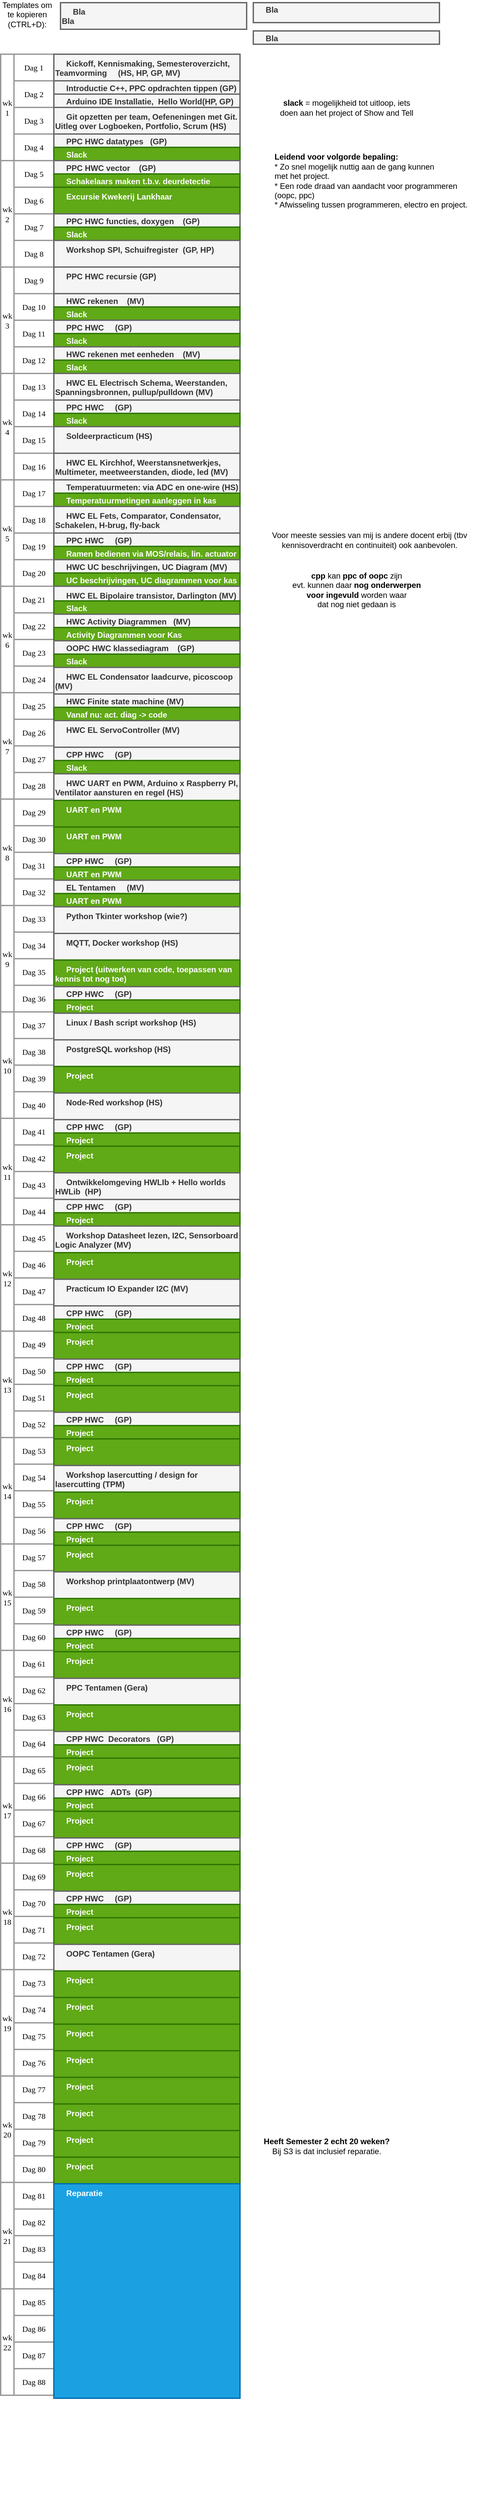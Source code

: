 <mxfile version="21.5.1" type="device">
  <diagram id="wFE0QG_FPsp0jaGvCLVb" name="Page-1">
    <mxGraphModel dx="1036" dy="573" grid="1" gridSize="10" guides="1" tooltips="1" connect="1" arrows="1" fold="1" page="1" pageScale="1" pageWidth="850" pageHeight="1100" math="0" shadow="0">
      <root>
        <mxCell id="0" />
        <mxCell id="1" parent="0" />
        <object label="Dag 1" placeholders="1" id="eDNeD65UE8EC1zX97zXI-11">
          <mxCell style="whiteSpace=wrap;html=1;strokeWidth=2;fontStyle=0;spacingTop=0;rounded=0;arcSize=9;points=[];fontFamily=Verdana;hachureGap=8;fillWeight=1;strokeColor=#999999;" parent="1" vertex="1">
            <mxGeometry x="60" y="117.5" width="60" height="40" as="geometry" />
          </mxCell>
        </object>
        <object label="Dag 2" placeholders="1" id="eDNeD65UE8EC1zX97zXI-12">
          <mxCell style="whiteSpace=wrap;html=1;strokeWidth=2;fontStyle=0;spacingTop=0;rounded=0;arcSize=9;points=[];fontFamily=Verdana;hachureGap=8;fillWeight=1;strokeColor=#999999;" parent="1" vertex="1">
            <mxGeometry x="60" y="157.5" width="60" height="40" as="geometry" />
          </mxCell>
        </object>
        <object label="Dag 3" placeholders="1" id="eDNeD65UE8EC1zX97zXI-13">
          <mxCell style="whiteSpace=wrap;html=1;strokeWidth=2;fontStyle=0;spacingTop=0;rounded=0;arcSize=9;points=[];fontFamily=Verdana;hachureGap=8;fillWeight=1;strokeColor=#999999;" parent="1" vertex="1">
            <mxGeometry x="60" y="197.5" width="60" height="40" as="geometry" />
          </mxCell>
        </object>
        <object label="Dag 4" placeholders="1" id="eDNeD65UE8EC1zX97zXI-14">
          <mxCell style="whiteSpace=wrap;html=1;strokeWidth=2;fontStyle=0;spacingTop=0;rounded=0;arcSize=9;points=[];fontFamily=Verdana;hachureGap=8;fillWeight=1;strokeColor=#999999;" parent="1" vertex="1">
            <mxGeometry x="60" y="237.5" width="60" height="40" as="geometry" />
          </mxCell>
        </object>
        <object label="Dag 5" placeholders="1" id="eDNeD65UE8EC1zX97zXI-15">
          <mxCell style="whiteSpace=wrap;html=1;strokeWidth=2;fontStyle=0;spacingTop=0;rounded=0;arcSize=9;points=[];fontFamily=Verdana;hachureGap=8;fillWeight=1;strokeColor=#999999;" parent="1" vertex="1">
            <mxGeometry x="60" y="277.5" width="60" height="40" as="geometry" />
          </mxCell>
        </object>
        <object label="Dag 6" placeholders="1" id="eDNeD65UE8EC1zX97zXI-16">
          <mxCell style="whiteSpace=wrap;html=1;strokeWidth=2;fontStyle=0;spacingTop=0;rounded=0;arcSize=9;points=[];fontFamily=Verdana;hachureGap=8;fillWeight=1;strokeColor=#999999;" parent="1" vertex="1">
            <mxGeometry x="60" y="317.5" width="60" height="40" as="geometry" />
          </mxCell>
        </object>
        <object label="Dag 7" placeholders="1" id="eDNeD65UE8EC1zX97zXI-17">
          <mxCell style="whiteSpace=wrap;html=1;strokeWidth=2;fontStyle=0;spacingTop=0;rounded=0;arcSize=9;points=[];fontFamily=Verdana;hachureGap=8;fillWeight=1;strokeColor=#999999;" parent="1" vertex="1">
            <mxGeometry x="60" y="357.5" width="60" height="40" as="geometry" />
          </mxCell>
        </object>
        <object label="Dag 8" placeholders="1" id="eDNeD65UE8EC1zX97zXI-18">
          <mxCell style="whiteSpace=wrap;html=1;strokeWidth=2;fontStyle=0;spacingTop=0;rounded=0;arcSize=9;points=[];fontFamily=Verdana;hachureGap=8;fillWeight=1;strokeColor=#999999;" parent="1" vertex="1">
            <mxGeometry x="60" y="397.5" width="60" height="40" as="geometry" />
          </mxCell>
        </object>
        <object label="Dag 9" placeholders="1" id="eDNeD65UE8EC1zX97zXI-19">
          <mxCell style="whiteSpace=wrap;html=1;strokeWidth=2;fontStyle=0;spacingTop=0;rounded=0;arcSize=9;points=[];fontFamily=Verdana;hachureGap=8;fillWeight=1;strokeColor=#999999;" parent="1" vertex="1">
            <mxGeometry x="60" y="437.5" width="60" height="40" as="geometry" />
          </mxCell>
        </object>
        <object label="Dag 10" placeholders="1" id="eDNeD65UE8EC1zX97zXI-20">
          <mxCell style="whiteSpace=wrap;html=1;strokeWidth=2;fontStyle=0;spacingTop=0;rounded=0;arcSize=9;points=[];fontFamily=Verdana;hachureGap=8;fillWeight=1;strokeColor=#999999;" parent="1" vertex="1">
            <mxGeometry x="60" y="477.5" width="60" height="40" as="geometry" />
          </mxCell>
        </object>
        <object label="Dag 11" placeholders="1" id="eDNeD65UE8EC1zX97zXI-21">
          <mxCell style="whiteSpace=wrap;html=1;strokeWidth=2;fontStyle=0;spacingTop=0;rounded=0;arcSize=9;points=[];fontFamily=Verdana;hachureGap=8;fillWeight=1;strokeColor=#999999;" parent="1" vertex="1">
            <mxGeometry x="60" y="517.5" width="60" height="40" as="geometry" />
          </mxCell>
        </object>
        <object label="Dag 12" placeholders="1" id="eDNeD65UE8EC1zX97zXI-22">
          <mxCell style="whiteSpace=wrap;html=1;strokeWidth=2;fontStyle=0;spacingTop=0;rounded=0;arcSize=9;points=[];fontFamily=Verdana;hachureGap=8;fillWeight=1;strokeColor=#999999;" parent="1" vertex="1">
            <mxGeometry x="60" y="557.5" width="60" height="40" as="geometry" />
          </mxCell>
        </object>
        <object label="Dag 13" placeholders="1" id="eDNeD65UE8EC1zX97zXI-23">
          <mxCell style="whiteSpace=wrap;html=1;strokeWidth=2;fontStyle=0;spacingTop=0;rounded=0;arcSize=9;points=[];fontFamily=Verdana;hachureGap=8;fillWeight=1;strokeColor=#999999;" parent="1" vertex="1">
            <mxGeometry x="60" y="597.5" width="60" height="40" as="geometry" />
          </mxCell>
        </object>
        <object label="Dag 14" placeholders="1" id="eDNeD65UE8EC1zX97zXI-24">
          <mxCell style="whiteSpace=wrap;html=1;strokeWidth=2;fontStyle=0;spacingTop=0;rounded=0;arcSize=9;points=[];fontFamily=Verdana;hachureGap=8;fillWeight=1;strokeColor=#999999;" parent="1" vertex="1">
            <mxGeometry x="60" y="637.5" width="60" height="40" as="geometry" />
          </mxCell>
        </object>
        <object label="Dag 15" placeholders="1" id="eDNeD65UE8EC1zX97zXI-25">
          <mxCell style="whiteSpace=wrap;html=1;strokeWidth=2;fontStyle=0;spacingTop=0;rounded=0;arcSize=9;points=[];fontFamily=Verdana;hachureGap=8;fillWeight=1;strokeColor=#999999;" parent="1" vertex="1">
            <mxGeometry x="60" y="677.5" width="60" height="40" as="geometry" />
          </mxCell>
        </object>
        <object label="Dag 16" placeholders="1" id="eDNeD65UE8EC1zX97zXI-26">
          <mxCell style="whiteSpace=wrap;html=1;strokeWidth=2;fontStyle=0;spacingTop=0;rounded=0;arcSize=9;points=[];fontFamily=Verdana;hachureGap=8;fillWeight=1;strokeColor=#999999;" parent="1" vertex="1">
            <mxGeometry x="60" y="717.5" width="60" height="40" as="geometry" />
          </mxCell>
        </object>
        <object label="Dag 17" placeholders="1" id="eDNeD65UE8EC1zX97zXI-27">
          <mxCell style="whiteSpace=wrap;html=1;strokeWidth=2;fontStyle=0;spacingTop=0;rounded=0;arcSize=9;points=[];fontFamily=Verdana;hachureGap=8;fillWeight=1;strokeColor=#999999;" parent="1" vertex="1">
            <mxGeometry x="60" y="757.5" width="60" height="40" as="geometry" />
          </mxCell>
        </object>
        <object label="Dag 18" placeholders="1" id="eDNeD65UE8EC1zX97zXI-28">
          <mxCell style="whiteSpace=wrap;html=1;strokeWidth=2;fontStyle=0;spacingTop=0;rounded=0;arcSize=9;points=[];fontFamily=Verdana;hachureGap=8;fillWeight=1;strokeColor=#999999;" parent="1" vertex="1">
            <mxGeometry x="60" y="797.5" width="60" height="40" as="geometry" />
          </mxCell>
        </object>
        <object label="Dag 19" placeholders="1" id="eDNeD65UE8EC1zX97zXI-29">
          <mxCell style="whiteSpace=wrap;html=1;strokeWidth=2;fontStyle=0;spacingTop=0;rounded=0;arcSize=9;points=[];fontFamily=Verdana;hachureGap=8;fillWeight=1;strokeColor=#999999;" parent="1" vertex="1">
            <mxGeometry x="60" y="837.5" width="60" height="40" as="geometry" />
          </mxCell>
        </object>
        <object label="Dag 20" placeholders="1" id="eDNeD65UE8EC1zX97zXI-30">
          <mxCell style="whiteSpace=wrap;html=1;strokeWidth=2;fontStyle=0;spacingTop=0;rounded=0;arcSize=9;points=[];fontFamily=Verdana;hachureGap=8;fillWeight=1;strokeColor=#999999;" parent="1" vertex="1">
            <mxGeometry x="60" y="877.5" width="60" height="40" as="geometry" />
          </mxCell>
        </object>
        <object label="wk&lt;br&gt;1" placeholders="1" id="eDNeD65UE8EC1zX97zXI-35">
          <mxCell style="whiteSpace=wrap;html=1;strokeWidth=2;fontStyle=0;spacingTop=0;rounded=0;arcSize=9;points=[];fontFamily=Verdana;hachureGap=8;fillWeight=1;strokeColor=#999999;" parent="1" vertex="1">
            <mxGeometry x="40" y="117.5" width="20" height="160" as="geometry" />
          </mxCell>
        </object>
        <object label="wk&lt;br&gt;2" placeholders="1" id="eDNeD65UE8EC1zX97zXI-36">
          <mxCell style="whiteSpace=wrap;html=1;strokeWidth=2;fontStyle=0;spacingTop=0;rounded=0;arcSize=9;points=[];fontFamily=Verdana;hachureGap=8;fillWeight=1;strokeColor=#999999;" parent="1" vertex="1">
            <mxGeometry x="40" y="277.5" width="20" height="160" as="geometry" />
          </mxCell>
        </object>
        <object label="Dag 21" placeholders="1" id="eDNeD65UE8EC1zX97zXI-37">
          <mxCell style="whiteSpace=wrap;html=1;strokeWidth=2;fontStyle=0;spacingTop=0;rounded=0;arcSize=9;points=[];fontFamily=Verdana;hachureGap=8;fillWeight=1;strokeColor=#999999;" parent="1" vertex="1">
            <mxGeometry x="60" y="917.5" width="60" height="40" as="geometry" />
          </mxCell>
        </object>
        <object label="Dag 22" placeholders="1" id="eDNeD65UE8EC1zX97zXI-38">
          <mxCell style="whiteSpace=wrap;html=1;strokeWidth=2;fontStyle=0;spacingTop=0;rounded=0;arcSize=9;points=[];fontFamily=Verdana;hachureGap=8;fillWeight=1;strokeColor=#999999;" parent="1" vertex="1">
            <mxGeometry x="60" y="957.5" width="60" height="40" as="geometry" />
          </mxCell>
        </object>
        <object label="Dag 23" placeholders="1" id="eDNeD65UE8EC1zX97zXI-39">
          <mxCell style="whiteSpace=wrap;html=1;strokeWidth=2;fontStyle=0;spacingTop=0;rounded=0;arcSize=9;points=[];fontFamily=Verdana;hachureGap=8;fillWeight=1;strokeColor=#999999;" parent="1" vertex="1">
            <mxGeometry x="60" y="997.5" width="60" height="40" as="geometry" />
          </mxCell>
        </object>
        <object label="Dag 24" placeholders="1" id="eDNeD65UE8EC1zX97zXI-40">
          <mxCell style="whiteSpace=wrap;html=1;strokeWidth=2;fontStyle=0;spacingTop=0;rounded=0;arcSize=9;points=[];fontFamily=Verdana;hachureGap=8;fillWeight=1;strokeColor=#999999;" parent="1" vertex="1">
            <mxGeometry x="60" y="1037.5" width="60" height="40" as="geometry" />
          </mxCell>
        </object>
        <object label="Dag 25" placeholders="1" id="eDNeD65UE8EC1zX97zXI-41">
          <mxCell style="whiteSpace=wrap;html=1;strokeWidth=2;fontStyle=0;spacingTop=0;rounded=0;arcSize=9;points=[];fontFamily=Verdana;hachureGap=8;fillWeight=1;strokeColor=#999999;" parent="1" vertex="1">
            <mxGeometry x="60" y="1077.5" width="60" height="40" as="geometry" />
          </mxCell>
        </object>
        <object label="Dag 26" placeholders="1" id="eDNeD65UE8EC1zX97zXI-42">
          <mxCell style="whiteSpace=wrap;html=1;strokeWidth=2;fontStyle=0;spacingTop=0;rounded=0;arcSize=9;points=[];fontFamily=Verdana;hachureGap=8;fillWeight=1;strokeColor=#999999;" parent="1" vertex="1">
            <mxGeometry x="60" y="1117.5" width="60" height="40" as="geometry" />
          </mxCell>
        </object>
        <object label="Dag 27" placeholders="1" id="eDNeD65UE8EC1zX97zXI-43">
          <mxCell style="whiteSpace=wrap;html=1;strokeWidth=2;fontStyle=0;spacingTop=0;rounded=0;arcSize=9;points=[];fontFamily=Verdana;hachureGap=8;fillWeight=1;strokeColor=#999999;" parent="1" vertex="1">
            <mxGeometry x="60" y="1157.5" width="60" height="40" as="geometry" />
          </mxCell>
        </object>
        <object label="Dag 28" placeholders="1" id="eDNeD65UE8EC1zX97zXI-44">
          <mxCell style="whiteSpace=wrap;html=1;strokeWidth=2;fontStyle=0;spacingTop=0;rounded=0;arcSize=9;points=[];fontFamily=Verdana;hachureGap=8;fillWeight=1;strokeColor=#999999;" parent="1" vertex="1">
            <mxGeometry x="60" y="1197.5" width="60" height="40" as="geometry" />
          </mxCell>
        </object>
        <object label="Dag 29" placeholders="1" id="eDNeD65UE8EC1zX97zXI-45">
          <mxCell style="whiteSpace=wrap;html=1;strokeWidth=2;fontStyle=0;spacingTop=0;rounded=0;arcSize=9;points=[];fontFamily=Verdana;hachureGap=8;fillWeight=1;strokeColor=#999999;" parent="1" vertex="1">
            <mxGeometry x="60" y="1237.5" width="60" height="40" as="geometry" />
          </mxCell>
        </object>
        <object label="Dag 30" placeholders="1" id="eDNeD65UE8EC1zX97zXI-46">
          <mxCell style="whiteSpace=wrap;html=1;strokeWidth=2;fontStyle=0;spacingTop=0;rounded=0;arcSize=9;points=[];fontFamily=Verdana;hachureGap=8;fillWeight=1;strokeColor=#999999;" parent="1" vertex="1">
            <mxGeometry x="60" y="1277.5" width="60" height="40" as="geometry" />
          </mxCell>
        </object>
        <object label="Dag 31" placeholders="1" id="eDNeD65UE8EC1zX97zXI-47">
          <mxCell style="whiteSpace=wrap;html=1;strokeWidth=2;fontStyle=0;spacingTop=0;rounded=0;arcSize=9;points=[];fontFamily=Verdana;hachureGap=8;fillWeight=1;strokeColor=#999999;" parent="1" vertex="1">
            <mxGeometry x="60" y="1317.5" width="60" height="40" as="geometry" />
          </mxCell>
        </object>
        <object label="Dag 32" placeholders="1" id="eDNeD65UE8EC1zX97zXI-48">
          <mxCell style="whiteSpace=wrap;html=1;strokeWidth=2;fontStyle=0;spacingTop=0;rounded=0;arcSize=9;points=[];fontFamily=Verdana;hachureGap=8;fillWeight=1;strokeColor=#999999;" parent="1" vertex="1">
            <mxGeometry x="60" y="1357.5" width="60" height="40" as="geometry" />
          </mxCell>
        </object>
        <object label="Dag 33" placeholders="1" id="eDNeD65UE8EC1zX97zXI-49">
          <mxCell style="whiteSpace=wrap;html=1;strokeWidth=2;fontStyle=0;spacingTop=0;rounded=0;arcSize=9;points=[];fontFamily=Verdana;hachureGap=8;fillWeight=1;strokeColor=#999999;" parent="1" vertex="1">
            <mxGeometry x="60" y="1397.5" width="60" height="40" as="geometry" />
          </mxCell>
        </object>
        <object label="Dag 34" placeholders="1" id="eDNeD65UE8EC1zX97zXI-50">
          <mxCell style="whiteSpace=wrap;html=1;strokeWidth=2;fontStyle=0;spacingTop=0;rounded=0;arcSize=9;points=[];fontFamily=Verdana;hachureGap=8;fillWeight=1;strokeColor=#999999;" parent="1" vertex="1">
            <mxGeometry x="60" y="1437.5" width="60" height="40" as="geometry" />
          </mxCell>
        </object>
        <object label="Dag 35" placeholders="1" id="eDNeD65UE8EC1zX97zXI-51">
          <mxCell style="whiteSpace=wrap;html=1;strokeWidth=2;fontStyle=0;spacingTop=0;rounded=0;arcSize=9;points=[];fontFamily=Verdana;hachureGap=8;fillWeight=1;strokeColor=#999999;" parent="1" vertex="1">
            <mxGeometry x="60" y="1477.5" width="60" height="40" as="geometry" />
          </mxCell>
        </object>
        <object label="Dag 36" placeholders="1" id="eDNeD65UE8EC1zX97zXI-52">
          <mxCell style="whiteSpace=wrap;html=1;strokeWidth=2;fontStyle=0;spacingTop=0;rounded=0;arcSize=9;points=[];fontFamily=Verdana;hachureGap=8;fillWeight=1;strokeColor=#999999;" parent="1" vertex="1">
            <mxGeometry x="60" y="1517.5" width="60" height="40" as="geometry" />
          </mxCell>
        </object>
        <object label="Dag 37" placeholders="1" id="eDNeD65UE8EC1zX97zXI-53">
          <mxCell style="whiteSpace=wrap;html=1;strokeWidth=2;fontStyle=0;spacingTop=0;rounded=0;arcSize=9;points=[];fontFamily=Verdana;hachureGap=8;fillWeight=1;strokeColor=#999999;" parent="1" vertex="1">
            <mxGeometry x="60" y="1557.5" width="60" height="40" as="geometry" />
          </mxCell>
        </object>
        <object label="Dag 38" placeholders="1" id="eDNeD65UE8EC1zX97zXI-54">
          <mxCell style="whiteSpace=wrap;html=1;strokeWidth=2;fontStyle=0;spacingTop=0;rounded=0;arcSize=9;points=[];fontFamily=Verdana;hachureGap=8;fillWeight=1;strokeColor=#999999;" parent="1" vertex="1">
            <mxGeometry x="60" y="1597.5" width="60" height="40" as="geometry" />
          </mxCell>
        </object>
        <object label="Dag 39" placeholders="1" id="eDNeD65UE8EC1zX97zXI-55">
          <mxCell style="whiteSpace=wrap;html=1;strokeWidth=2;fontStyle=0;spacingTop=0;rounded=0;arcSize=9;points=[];fontFamily=Verdana;hachureGap=8;fillWeight=1;strokeColor=#999999;" parent="1" vertex="1">
            <mxGeometry x="60" y="1637.5" width="60" height="40" as="geometry" />
          </mxCell>
        </object>
        <object label="Dag 40" placeholders="1" id="eDNeD65UE8EC1zX97zXI-56">
          <mxCell style="whiteSpace=wrap;html=1;strokeWidth=2;fontStyle=0;spacingTop=0;rounded=0;arcSize=9;points=[];fontFamily=Verdana;hachureGap=8;fillWeight=1;strokeColor=#999999;" parent="1" vertex="1">
            <mxGeometry x="60" y="1677.5" width="60" height="40" as="geometry" />
          </mxCell>
        </object>
        <object label="Dag 41" placeholders="1" id="eDNeD65UE8EC1zX97zXI-57">
          <mxCell style="whiteSpace=wrap;html=1;strokeWidth=2;fontStyle=0;spacingTop=0;rounded=0;arcSize=9;points=[];fontFamily=Verdana;hachureGap=8;fillWeight=1;strokeColor=#999999;" parent="1" vertex="1">
            <mxGeometry x="60" y="1717.5" width="60" height="40" as="geometry" />
          </mxCell>
        </object>
        <object label="Dag 42" placeholders="1" id="eDNeD65UE8EC1zX97zXI-58">
          <mxCell style="whiteSpace=wrap;html=1;strokeWidth=2;fontStyle=0;spacingTop=0;rounded=0;arcSize=9;points=[];fontFamily=Verdana;hachureGap=8;fillWeight=1;strokeColor=#999999;" parent="1" vertex="1">
            <mxGeometry x="60" y="1757.5" width="60" height="40" as="geometry" />
          </mxCell>
        </object>
        <object label="Dag 43" placeholders="1" id="eDNeD65UE8EC1zX97zXI-59">
          <mxCell style="whiteSpace=wrap;html=1;strokeWidth=2;fontStyle=0;spacingTop=0;rounded=0;arcSize=9;points=[];fontFamily=Verdana;hachureGap=8;fillWeight=1;strokeColor=#999999;" parent="1" vertex="1">
            <mxGeometry x="60" y="1797.5" width="60" height="40" as="geometry" />
          </mxCell>
        </object>
        <object label="Dag 44" placeholders="1" id="eDNeD65UE8EC1zX97zXI-60">
          <mxCell style="whiteSpace=wrap;html=1;strokeWidth=2;fontStyle=0;spacingTop=0;rounded=0;arcSize=9;points=[];fontFamily=Verdana;hachureGap=8;fillWeight=1;strokeColor=#999999;" parent="1" vertex="1">
            <mxGeometry x="60" y="1837.5" width="60" height="40" as="geometry" />
          </mxCell>
        </object>
        <object label="Dag 45" placeholders="1" id="eDNeD65UE8EC1zX97zXI-61">
          <mxCell style="whiteSpace=wrap;html=1;strokeWidth=2;fontStyle=0;spacingTop=0;rounded=0;arcSize=9;points=[];fontFamily=Verdana;hachureGap=8;fillWeight=1;strokeColor=#999999;" parent="1" vertex="1">
            <mxGeometry x="60" y="1877.5" width="60" height="40" as="geometry" />
          </mxCell>
        </object>
        <object label="Dag 46" placeholders="1" id="eDNeD65UE8EC1zX97zXI-62">
          <mxCell style="whiteSpace=wrap;html=1;strokeWidth=2;fontStyle=0;spacingTop=0;rounded=0;arcSize=9;points=[];fontFamily=Verdana;hachureGap=8;fillWeight=1;strokeColor=#999999;" parent="1" vertex="1">
            <mxGeometry x="60" y="1917.5" width="60" height="40" as="geometry" />
          </mxCell>
        </object>
        <object label="Dag 47" placeholders="1" id="eDNeD65UE8EC1zX97zXI-63">
          <mxCell style="whiteSpace=wrap;html=1;strokeWidth=2;fontStyle=0;spacingTop=0;rounded=0;arcSize=9;points=[];fontFamily=Verdana;hachureGap=8;fillWeight=1;strokeColor=#999999;" parent="1" vertex="1">
            <mxGeometry x="60" y="1957.5" width="60" height="40" as="geometry" />
          </mxCell>
        </object>
        <object label="Dag 48" placeholders="1" id="eDNeD65UE8EC1zX97zXI-64">
          <mxCell style="whiteSpace=wrap;html=1;strokeWidth=2;fontStyle=0;spacingTop=0;rounded=0;arcSize=9;points=[];fontFamily=Verdana;hachureGap=8;fillWeight=1;strokeColor=#999999;" parent="1" vertex="1">
            <mxGeometry x="60" y="1997.5" width="60" height="40" as="geometry" />
          </mxCell>
        </object>
        <object label="Dag 49" placeholders="1" id="eDNeD65UE8EC1zX97zXI-65">
          <mxCell style="whiteSpace=wrap;html=1;strokeWidth=2;fontStyle=0;spacingTop=0;rounded=0;arcSize=9;points=[];fontFamily=Verdana;hachureGap=8;fillWeight=1;strokeColor=#999999;" parent="1" vertex="1">
            <mxGeometry x="60" y="2037.5" width="60" height="40" as="geometry" />
          </mxCell>
        </object>
        <object label="Dag 50" placeholders="1" id="eDNeD65UE8EC1zX97zXI-66">
          <mxCell style="whiteSpace=wrap;html=1;strokeWidth=2;fontStyle=0;spacingTop=0;rounded=0;arcSize=9;points=[];fontFamily=Verdana;hachureGap=8;fillWeight=1;strokeColor=#999999;" parent="1" vertex="1">
            <mxGeometry x="60" y="2077.5" width="60" height="40" as="geometry" />
          </mxCell>
        </object>
        <object label="Dag 51" placeholders="1" id="eDNeD65UE8EC1zX97zXI-67">
          <mxCell style="whiteSpace=wrap;html=1;strokeWidth=2;fontStyle=0;spacingTop=0;rounded=0;arcSize=9;points=[];fontFamily=Verdana;hachureGap=8;fillWeight=1;strokeColor=#999999;" parent="1" vertex="1">
            <mxGeometry x="60" y="2117.5" width="60" height="40" as="geometry" />
          </mxCell>
        </object>
        <object label="Dag 52" placeholders="1" id="eDNeD65UE8EC1zX97zXI-68">
          <mxCell style="whiteSpace=wrap;html=1;strokeWidth=2;fontStyle=0;spacingTop=0;rounded=0;arcSize=9;points=[];fontFamily=Verdana;hachureGap=8;fillWeight=1;strokeColor=#999999;" parent="1" vertex="1">
            <mxGeometry x="60" y="2157.5" width="60" height="40" as="geometry" />
          </mxCell>
        </object>
        <object label="Dag 53" placeholders="1" id="eDNeD65UE8EC1zX97zXI-69">
          <mxCell style="whiteSpace=wrap;html=1;strokeWidth=2;fontStyle=0;spacingTop=0;rounded=0;arcSize=9;points=[];fontFamily=Verdana;hachureGap=8;fillWeight=1;strokeColor=#999999;" parent="1" vertex="1">
            <mxGeometry x="60" y="2197.5" width="60" height="40" as="geometry" />
          </mxCell>
        </object>
        <object label="Dag 54" placeholders="1" id="eDNeD65UE8EC1zX97zXI-70">
          <mxCell style="whiteSpace=wrap;html=1;strokeWidth=2;fontStyle=0;spacingTop=0;rounded=0;arcSize=9;points=[];fontFamily=Verdana;hachureGap=8;fillWeight=1;strokeColor=#999999;" parent="1" vertex="1">
            <mxGeometry x="60" y="2237.5" width="60" height="40" as="geometry" />
          </mxCell>
        </object>
        <object label="Dag 55" placeholders="1" id="eDNeD65UE8EC1zX97zXI-71">
          <mxCell style="whiteSpace=wrap;html=1;strokeWidth=2;fontStyle=0;spacingTop=0;rounded=0;arcSize=9;points=[];fontFamily=Verdana;hachureGap=8;fillWeight=1;strokeColor=#999999;" parent="1" vertex="1">
            <mxGeometry x="60" y="2277.5" width="60" height="40" as="geometry" />
          </mxCell>
        </object>
        <object label="Dag 56" placeholders="1" id="eDNeD65UE8EC1zX97zXI-72">
          <mxCell style="whiteSpace=wrap;html=1;strokeWidth=2;fontStyle=0;spacingTop=0;rounded=0;arcSize=9;points=[];fontFamily=Verdana;hachureGap=8;fillWeight=1;strokeColor=#999999;" parent="1" vertex="1">
            <mxGeometry x="60" y="2317.5" width="60" height="40" as="geometry" />
          </mxCell>
        </object>
        <object label="Dag 57" placeholders="1" id="eDNeD65UE8EC1zX97zXI-73">
          <mxCell style="whiteSpace=wrap;html=1;strokeWidth=2;fontStyle=0;spacingTop=0;rounded=0;arcSize=9;points=[];fontFamily=Verdana;hachureGap=8;fillWeight=1;strokeColor=#999999;" parent="1" vertex="1">
            <mxGeometry x="60" y="2357.5" width="60" height="40" as="geometry" />
          </mxCell>
        </object>
        <object label="Dag 58" placeholders="1" id="eDNeD65UE8EC1zX97zXI-74">
          <mxCell style="whiteSpace=wrap;html=1;strokeWidth=2;fontStyle=0;spacingTop=0;rounded=0;arcSize=9;points=[];fontFamily=Verdana;hachureGap=8;fillWeight=1;strokeColor=#999999;" parent="1" vertex="1">
            <mxGeometry x="60" y="2397.5" width="60" height="40" as="geometry" />
          </mxCell>
        </object>
        <object label="Dag 59" placeholders="1" id="eDNeD65UE8EC1zX97zXI-75">
          <mxCell style="whiteSpace=wrap;html=1;strokeWidth=2;fontStyle=0;spacingTop=0;rounded=0;arcSize=9;points=[];fontFamily=Verdana;hachureGap=8;fillWeight=1;strokeColor=#999999;" parent="1" vertex="1">
            <mxGeometry x="60" y="2437.5" width="60" height="40" as="geometry" />
          </mxCell>
        </object>
        <object label="Dag 60" placeholders="1" id="eDNeD65UE8EC1zX97zXI-76">
          <mxCell style="whiteSpace=wrap;html=1;strokeWidth=2;fontStyle=0;spacingTop=0;rounded=0;arcSize=9;points=[];fontFamily=Verdana;hachureGap=8;fillWeight=1;strokeColor=#999999;" parent="1" vertex="1">
            <mxGeometry x="60" y="2477.5" width="60" height="40" as="geometry" />
          </mxCell>
        </object>
        <object label="Dag 61" placeholders="1" id="eDNeD65UE8EC1zX97zXI-77">
          <mxCell style="whiteSpace=wrap;html=1;strokeWidth=2;fontStyle=0;spacingTop=0;rounded=0;arcSize=9;points=[];fontFamily=Verdana;hachureGap=8;fillWeight=1;strokeColor=#999999;" parent="1" vertex="1">
            <mxGeometry x="60" y="2517.5" width="60" height="40" as="geometry" />
          </mxCell>
        </object>
        <object label="Dag 62" placeholders="1" id="eDNeD65UE8EC1zX97zXI-78">
          <mxCell style="whiteSpace=wrap;html=1;strokeWidth=2;fontStyle=0;spacingTop=0;rounded=0;arcSize=9;points=[];fontFamily=Verdana;hachureGap=8;fillWeight=1;strokeColor=#999999;" parent="1" vertex="1">
            <mxGeometry x="60" y="2557.5" width="60" height="40" as="geometry" />
          </mxCell>
        </object>
        <object label="Dag 63" placeholders="1" id="eDNeD65UE8EC1zX97zXI-79">
          <mxCell style="whiteSpace=wrap;html=1;strokeWidth=2;fontStyle=0;spacingTop=0;rounded=0;arcSize=9;points=[];fontFamily=Verdana;hachureGap=8;fillWeight=1;strokeColor=#999999;" parent="1" vertex="1">
            <mxGeometry x="60" y="2597.5" width="60" height="40" as="geometry" />
          </mxCell>
        </object>
        <object label="Dag 64" placeholders="1" id="eDNeD65UE8EC1zX97zXI-80">
          <mxCell style="whiteSpace=wrap;html=1;strokeWidth=2;fontStyle=0;spacingTop=0;rounded=0;arcSize=9;points=[];fontFamily=Verdana;hachureGap=8;fillWeight=1;strokeColor=#999999;" parent="1" vertex="1">
            <mxGeometry x="60" y="2637.5" width="60" height="40" as="geometry" />
          </mxCell>
        </object>
        <object label="Dag 65" placeholders="1" id="eDNeD65UE8EC1zX97zXI-81">
          <mxCell style="whiteSpace=wrap;html=1;strokeWidth=2;fontStyle=0;spacingTop=0;rounded=0;arcSize=9;points=[];fontFamily=Verdana;hachureGap=8;fillWeight=1;strokeColor=#999999;" parent="1" vertex="1">
            <mxGeometry x="60" y="2677.5" width="60" height="40" as="geometry" />
          </mxCell>
        </object>
        <object label="Dag 66" placeholders="1" id="eDNeD65UE8EC1zX97zXI-82">
          <mxCell style="whiteSpace=wrap;html=1;strokeWidth=2;fontStyle=0;spacingTop=0;rounded=0;arcSize=9;points=[];fontFamily=Verdana;hachureGap=8;fillWeight=1;strokeColor=#999999;" parent="1" vertex="1">
            <mxGeometry x="60" y="2717.5" width="60" height="40" as="geometry" />
          </mxCell>
        </object>
        <object label="Dag 67" placeholders="1" id="eDNeD65UE8EC1zX97zXI-83">
          <mxCell style="whiteSpace=wrap;html=1;strokeWidth=2;fontStyle=0;spacingTop=0;rounded=0;arcSize=9;points=[];fontFamily=Verdana;hachureGap=8;fillWeight=1;strokeColor=#999999;" parent="1" vertex="1">
            <mxGeometry x="60" y="2757.5" width="60" height="40" as="geometry" />
          </mxCell>
        </object>
        <object label="Dag 68" placeholders="1" id="eDNeD65UE8EC1zX97zXI-84">
          <mxCell style="whiteSpace=wrap;html=1;strokeWidth=2;fontStyle=0;spacingTop=0;rounded=0;arcSize=9;points=[];fontFamily=Verdana;hachureGap=8;fillWeight=1;strokeColor=#999999;" parent="1" vertex="1">
            <mxGeometry x="60" y="2797.5" width="60" height="40" as="geometry" />
          </mxCell>
        </object>
        <object label="Dag 69" placeholders="1" id="eDNeD65UE8EC1zX97zXI-85">
          <mxCell style="whiteSpace=wrap;html=1;strokeWidth=2;fontStyle=0;spacingTop=0;rounded=0;arcSize=9;points=[];fontFamily=Verdana;hachureGap=8;fillWeight=1;strokeColor=#999999;" parent="1" vertex="1">
            <mxGeometry x="60" y="2837.5" width="60" height="40" as="geometry" />
          </mxCell>
        </object>
        <object label="Dag 70" placeholders="1" id="eDNeD65UE8EC1zX97zXI-86">
          <mxCell style="whiteSpace=wrap;html=1;strokeWidth=2;fontStyle=0;spacingTop=0;rounded=0;arcSize=9;points=[];fontFamily=Verdana;hachureGap=8;fillWeight=1;strokeColor=#999999;" parent="1" vertex="1">
            <mxGeometry x="60" y="2877.5" width="60" height="40" as="geometry" />
          </mxCell>
        </object>
        <object label="Dag 71" placeholders="1" id="eDNeD65UE8EC1zX97zXI-87">
          <mxCell style="whiteSpace=wrap;html=1;strokeWidth=2;fontStyle=0;spacingTop=0;rounded=0;arcSize=9;points=[];fontFamily=Verdana;hachureGap=8;fillWeight=1;strokeColor=#999999;" parent="1" vertex="1">
            <mxGeometry x="60" y="2917.5" width="60" height="40" as="geometry" />
          </mxCell>
        </object>
        <object label="Dag 72" placeholders="1" id="eDNeD65UE8EC1zX97zXI-88">
          <mxCell style="whiteSpace=wrap;html=1;strokeWidth=2;fontStyle=0;spacingTop=0;rounded=0;arcSize=9;points=[];fontFamily=Verdana;hachureGap=8;fillWeight=1;strokeColor=#999999;" parent="1" vertex="1">
            <mxGeometry x="60" y="2957.5" width="60" height="40" as="geometry" />
          </mxCell>
        </object>
        <object label="Dag 73" placeholders="1" id="eDNeD65UE8EC1zX97zXI-89">
          <mxCell style="whiteSpace=wrap;html=1;strokeWidth=2;fontStyle=0;spacingTop=0;rounded=0;arcSize=9;points=[];fontFamily=Verdana;hachureGap=8;fillWeight=1;strokeColor=#999999;" parent="1" vertex="1">
            <mxGeometry x="60" y="2997.5" width="60" height="40" as="geometry" />
          </mxCell>
        </object>
        <object label="Dag 74" placeholders="1" id="eDNeD65UE8EC1zX97zXI-90">
          <mxCell style="whiteSpace=wrap;html=1;strokeWidth=2;fontStyle=0;spacingTop=0;rounded=0;arcSize=9;points=[];fontFamily=Verdana;hachureGap=8;fillWeight=1;strokeColor=#999999;" parent="1" vertex="1">
            <mxGeometry x="60" y="3037.5" width="60" height="40" as="geometry" />
          </mxCell>
        </object>
        <object label="Dag 75" placeholders="1" id="eDNeD65UE8EC1zX97zXI-91">
          <mxCell style="whiteSpace=wrap;html=1;strokeWidth=2;fontStyle=0;spacingTop=0;rounded=0;arcSize=9;points=[];fontFamily=Verdana;hachureGap=8;fillWeight=1;strokeColor=#999999;" parent="1" vertex="1">
            <mxGeometry x="60" y="3077.5" width="60" height="40" as="geometry" />
          </mxCell>
        </object>
        <object label="Dag 76" placeholders="1" id="eDNeD65UE8EC1zX97zXI-92">
          <mxCell style="whiteSpace=wrap;html=1;strokeWidth=2;fontStyle=0;spacingTop=0;rounded=0;arcSize=9;points=[];fontFamily=Verdana;hachureGap=8;fillWeight=1;strokeColor=#999999;" parent="1" vertex="1">
            <mxGeometry x="60" y="3117.5" width="60" height="40" as="geometry" />
          </mxCell>
        </object>
        <object label="Dag 77" placeholders="1" id="eDNeD65UE8EC1zX97zXI-93">
          <mxCell style="whiteSpace=wrap;html=1;strokeWidth=2;fontStyle=0;spacingTop=0;rounded=0;arcSize=9;points=[];fontFamily=Verdana;hachureGap=8;fillWeight=1;strokeColor=#999999;" parent="1" vertex="1">
            <mxGeometry x="60" y="3157.5" width="60" height="40" as="geometry" />
          </mxCell>
        </object>
        <object label="Dag 78" placeholders="1" id="eDNeD65UE8EC1zX97zXI-94">
          <mxCell style="whiteSpace=wrap;html=1;strokeWidth=2;fontStyle=0;spacingTop=0;rounded=0;arcSize=9;points=[];fontFamily=Verdana;hachureGap=8;fillWeight=1;strokeColor=#999999;" parent="1" vertex="1">
            <mxGeometry x="60" y="3197.5" width="60" height="40" as="geometry" />
          </mxCell>
        </object>
        <object label="Dag 79" placeholders="1" id="eDNeD65UE8EC1zX97zXI-95">
          <mxCell style="whiteSpace=wrap;html=1;strokeWidth=2;fontStyle=0;spacingTop=0;rounded=0;arcSize=9;points=[];fontFamily=Verdana;hachureGap=8;fillWeight=1;strokeColor=#999999;" parent="1" vertex="1">
            <mxGeometry x="60" y="3237.5" width="60" height="40" as="geometry" />
          </mxCell>
        </object>
        <object label="Dag 80" placeholders="1" id="eDNeD65UE8EC1zX97zXI-96">
          <mxCell style="whiteSpace=wrap;html=1;strokeWidth=2;fontStyle=0;spacingTop=0;rounded=0;arcSize=9;points=[];fontFamily=Verdana;hachureGap=8;fillWeight=1;strokeColor=#999999;" parent="1" vertex="1">
            <mxGeometry x="60" y="3277.5" width="60" height="40" as="geometry" />
          </mxCell>
        </object>
        <object label="Dag 81" placeholders="1" id="eDNeD65UE8EC1zX97zXI-97">
          <mxCell style="whiteSpace=wrap;html=1;strokeWidth=2;fontStyle=0;spacingTop=0;rounded=0;arcSize=9;points=[];fontFamily=Verdana;hachureGap=8;fillWeight=1;strokeColor=#999999;" parent="1" vertex="1">
            <mxGeometry x="60" y="3317.5" width="60" height="40" as="geometry" />
          </mxCell>
        </object>
        <object label="Dag 82" placeholders="1" id="eDNeD65UE8EC1zX97zXI-98">
          <mxCell style="whiteSpace=wrap;html=1;strokeWidth=2;fontStyle=0;spacingTop=0;rounded=0;arcSize=9;points=[];fontFamily=Verdana;hachureGap=8;fillWeight=1;strokeColor=#999999;" parent="1" vertex="1">
            <mxGeometry x="60" y="3357.5" width="60" height="40" as="geometry" />
          </mxCell>
        </object>
        <object label="Dag 83" placeholders="1" id="eDNeD65UE8EC1zX97zXI-99">
          <mxCell style="whiteSpace=wrap;html=1;strokeWidth=2;fontStyle=0;spacingTop=0;rounded=0;arcSize=9;points=[];fontFamily=Verdana;hachureGap=8;fillWeight=1;strokeColor=#999999;" parent="1" vertex="1">
            <mxGeometry x="60" y="3397.5" width="60" height="40" as="geometry" />
          </mxCell>
        </object>
        <object label="Dag 84" placeholders="1" id="eDNeD65UE8EC1zX97zXI-100">
          <mxCell style="whiteSpace=wrap;html=1;strokeWidth=2;fontStyle=0;spacingTop=0;rounded=0;arcSize=9;points=[];fontFamily=Verdana;hachureGap=8;fillWeight=1;strokeColor=#999999;" parent="1" vertex="1">
            <mxGeometry x="60" y="3437.5" width="60" height="40" as="geometry" />
          </mxCell>
        </object>
        <object label="Dag 85" placeholders="1" id="eDNeD65UE8EC1zX97zXI-101">
          <mxCell style="whiteSpace=wrap;html=1;strokeWidth=2;fontStyle=0;spacingTop=0;rounded=0;arcSize=9;points=[];fontFamily=Verdana;hachureGap=8;fillWeight=1;strokeColor=#999999;" parent="1" vertex="1">
            <mxGeometry x="60" y="3477.5" width="60" height="40" as="geometry" />
          </mxCell>
        </object>
        <object label="Dag 86" placeholders="1" id="eDNeD65UE8EC1zX97zXI-102">
          <mxCell style="whiteSpace=wrap;html=1;strokeWidth=2;fontStyle=0;spacingTop=0;rounded=0;arcSize=9;points=[];fontFamily=Verdana;hachureGap=8;fillWeight=1;strokeColor=#999999;" parent="1" vertex="1">
            <mxGeometry x="60" y="3517.5" width="60" height="40" as="geometry" />
          </mxCell>
        </object>
        <object label="Dag 87" placeholders="1" id="eDNeD65UE8EC1zX97zXI-103">
          <mxCell style="whiteSpace=wrap;html=1;strokeWidth=2;fontStyle=0;spacingTop=0;rounded=0;arcSize=9;points=[];fontFamily=Verdana;hachureGap=8;fillWeight=1;strokeColor=#999999;" parent="1" vertex="1">
            <mxGeometry x="60" y="3557.5" width="60" height="40" as="geometry" />
          </mxCell>
        </object>
        <object label="Dag 88" placeholders="1" id="eDNeD65UE8EC1zX97zXI-104">
          <mxCell style="whiteSpace=wrap;html=1;strokeWidth=2;fontStyle=0;spacingTop=0;rounded=0;arcSize=9;points=[];fontFamily=Verdana;hachureGap=8;fillWeight=1;strokeColor=#999999;" parent="1" vertex="1">
            <mxGeometry x="60" y="3597.5" width="60" height="40" as="geometry" />
          </mxCell>
        </object>
        <object label="wk&lt;br&gt;3" placeholders="1" id="eDNeD65UE8EC1zX97zXI-107">
          <mxCell style="whiteSpace=wrap;html=1;strokeWidth=2;fontStyle=0;spacingTop=0;rounded=0;arcSize=9;points=[];fontFamily=Verdana;hachureGap=8;fillWeight=1;strokeColor=#999999;" parent="1" vertex="1">
            <mxGeometry x="40" y="437.5" width="20" height="160" as="geometry" />
          </mxCell>
        </object>
        <object label="wk&lt;br&gt;4" placeholders="1" id="eDNeD65UE8EC1zX97zXI-108">
          <mxCell style="whiteSpace=wrap;html=1;strokeWidth=2;fontStyle=0;spacingTop=0;rounded=0;arcSize=9;points=[];fontFamily=Verdana;hachureGap=8;fillWeight=1;strokeColor=#999999;" parent="1" vertex="1">
            <mxGeometry x="40" y="597.5" width="20" height="160" as="geometry" />
          </mxCell>
        </object>
        <object label="wk&lt;br&gt;5" placeholders="1" id="eDNeD65UE8EC1zX97zXI-109">
          <mxCell style="whiteSpace=wrap;html=1;strokeWidth=2;fontStyle=0;spacingTop=0;rounded=0;arcSize=9;points=[];fontFamily=Verdana;hachureGap=8;fillWeight=1;strokeColor=#999999;" parent="1" vertex="1">
            <mxGeometry x="40" y="757.5" width="20" height="160" as="geometry" />
          </mxCell>
        </object>
        <object label="wk&lt;br&gt;6" placeholders="1" id="eDNeD65UE8EC1zX97zXI-121">
          <mxCell style="whiteSpace=wrap;html=1;strokeWidth=2;fontStyle=0;spacingTop=0;rounded=0;arcSize=9;points=[];fontFamily=Verdana;hachureGap=8;fillWeight=1;strokeColor=#999999;" parent="1" vertex="1">
            <mxGeometry x="40" y="917.5" width="20" height="160" as="geometry" />
          </mxCell>
        </object>
        <object label="wk&lt;br&gt;7" placeholders="1" id="eDNeD65UE8EC1zX97zXI-122">
          <mxCell style="whiteSpace=wrap;html=1;strokeWidth=2;fontStyle=0;spacingTop=0;rounded=0;arcSize=9;points=[];fontFamily=Verdana;hachureGap=8;fillWeight=1;strokeColor=#999999;" parent="1" vertex="1">
            <mxGeometry x="40" y="1077.5" width="20" height="160" as="geometry" />
          </mxCell>
        </object>
        <object label="wk&lt;br&gt;8" placeholders="1" id="eDNeD65UE8EC1zX97zXI-123">
          <mxCell style="whiteSpace=wrap;html=1;strokeWidth=2;fontStyle=0;spacingTop=0;rounded=0;arcSize=9;points=[];fontFamily=Verdana;hachureGap=8;fillWeight=1;strokeColor=#999999;" parent="1" vertex="1">
            <mxGeometry x="40" y="1237.5" width="20" height="160" as="geometry" />
          </mxCell>
        </object>
        <object label="wk&lt;br&gt;9" placeholders="1" id="eDNeD65UE8EC1zX97zXI-124">
          <mxCell style="whiteSpace=wrap;html=1;strokeWidth=2;fontStyle=0;spacingTop=0;rounded=0;arcSize=9;points=[];fontFamily=Verdana;hachureGap=8;fillWeight=1;strokeColor=#999999;" parent="1" vertex="1">
            <mxGeometry x="40" y="1397.5" width="20" height="160" as="geometry" />
          </mxCell>
        </object>
        <object label="wk&lt;br&gt;10" placeholders="1" id="eDNeD65UE8EC1zX97zXI-125">
          <mxCell style="whiteSpace=wrap;html=1;strokeWidth=2;fontStyle=0;spacingTop=0;rounded=0;arcSize=9;points=[];fontFamily=Verdana;hachureGap=8;fillWeight=1;strokeColor=#999999;" parent="1" vertex="1">
            <mxGeometry x="40" y="1557.5" width="20" height="160" as="geometry" />
          </mxCell>
        </object>
        <object label="wk&lt;br&gt;11" placeholders="1" id="eDNeD65UE8EC1zX97zXI-148">
          <mxCell style="whiteSpace=wrap;html=1;strokeWidth=2;fontStyle=0;spacingTop=0;rounded=0;arcSize=9;points=[];fontFamily=Verdana;hachureGap=8;fillWeight=1;strokeColor=#999999;" parent="1" vertex="1">
            <mxGeometry x="40" y="1717.5" width="20" height="160" as="geometry" />
          </mxCell>
        </object>
        <object label="wk&lt;br&gt;12" placeholders="1" id="eDNeD65UE8EC1zX97zXI-149">
          <mxCell style="whiteSpace=wrap;html=1;strokeWidth=2;fontStyle=0;spacingTop=0;rounded=0;arcSize=9;points=[];fontFamily=Verdana;hachureGap=8;fillWeight=1;strokeColor=#999999;" parent="1" vertex="1">
            <mxGeometry x="40" y="1877.5" width="20" height="160" as="geometry" />
          </mxCell>
        </object>
        <object label="wk&lt;br&gt;13" placeholders="1" id="eDNeD65UE8EC1zX97zXI-180">
          <mxCell style="whiteSpace=wrap;html=1;strokeWidth=2;fontStyle=0;spacingTop=0;rounded=0;arcSize=9;points=[];fontFamily=Verdana;hachureGap=8;fillWeight=1;strokeColor=#999999;" parent="1" vertex="1">
            <mxGeometry x="40" y="2037.5" width="20" height="160" as="geometry" />
          </mxCell>
        </object>
        <object label="wk&lt;br&gt;14" placeholders="1" id="eDNeD65UE8EC1zX97zXI-181">
          <mxCell style="whiteSpace=wrap;html=1;strokeWidth=2;fontStyle=0;spacingTop=0;rounded=0;arcSize=9;points=[];fontFamily=Verdana;hachureGap=8;fillWeight=1;strokeColor=#999999;" parent="1" vertex="1">
            <mxGeometry x="40" y="2197.5" width="20" height="160" as="geometry" />
          </mxCell>
        </object>
        <object label="wk&lt;br&gt;15" placeholders="1" id="eDNeD65UE8EC1zX97zXI-182">
          <mxCell style="whiteSpace=wrap;html=1;strokeWidth=2;fontStyle=0;spacingTop=0;rounded=0;arcSize=9;points=[];fontFamily=Verdana;hachureGap=8;fillWeight=1;strokeColor=#999999;" parent="1" vertex="1">
            <mxGeometry x="40" y="2357.5" width="20" height="160" as="geometry" />
          </mxCell>
        </object>
        <object label="wk&lt;br&gt;16" placeholders="1" id="eDNeD65UE8EC1zX97zXI-183">
          <mxCell style="whiteSpace=wrap;html=1;strokeWidth=2;fontStyle=0;spacingTop=0;rounded=0;arcSize=9;points=[];fontFamily=Verdana;hachureGap=8;fillWeight=1;strokeColor=#999999;" parent="1" vertex="1">
            <mxGeometry x="40" y="2517.5" width="20" height="160" as="geometry" />
          </mxCell>
        </object>
        <object label="wk&lt;br&gt;17" placeholders="1" id="eDNeD65UE8EC1zX97zXI-184">
          <mxCell style="whiteSpace=wrap;html=1;strokeWidth=2;fontStyle=0;spacingTop=0;rounded=0;arcSize=9;points=[];fontFamily=Verdana;hachureGap=8;fillWeight=1;strokeColor=#999999;" parent="1" vertex="1">
            <mxGeometry x="40" y="2677.5" width="20" height="160" as="geometry" />
          </mxCell>
        </object>
        <object label="wk&lt;br&gt;18" placeholders="1" id="eDNeD65UE8EC1zX97zXI-185">
          <mxCell style="whiteSpace=wrap;html=1;strokeWidth=2;fontStyle=0;spacingTop=0;rounded=0;arcSize=9;points=[];fontFamily=Verdana;hachureGap=8;fillWeight=1;strokeColor=#999999;" parent="1" vertex="1">
            <mxGeometry x="40" y="2837.5" width="20" height="160" as="geometry" />
          </mxCell>
        </object>
        <object label="wk&lt;br&gt;19" placeholders="1" id="eDNeD65UE8EC1zX97zXI-186">
          <mxCell style="whiteSpace=wrap;html=1;strokeWidth=2;fontStyle=0;spacingTop=0;rounded=0;arcSize=9;points=[];fontFamily=Verdana;hachureGap=8;fillWeight=1;strokeColor=#999999;" parent="1" vertex="1">
            <mxGeometry x="40" y="2997.5" width="20" height="160" as="geometry" />
          </mxCell>
        </object>
        <object label="wk&lt;br&gt;20" placeholders="1" id="eDNeD65UE8EC1zX97zXI-187">
          <mxCell style="whiteSpace=wrap;html=1;strokeWidth=2;fontStyle=0;spacingTop=0;rounded=0;arcSize=9;points=[];fontFamily=Verdana;hachureGap=8;fillWeight=1;strokeColor=#999999;" parent="1" vertex="1">
            <mxGeometry x="40" y="3157.5" width="20" height="160" as="geometry" />
          </mxCell>
        </object>
        <mxCell id="-Kgn9S8xCz1WekDffiLX-23" value="Templates om te kopieren&lt;br&gt;(CTRL+D):&lt;br&gt;" style="text;html=1;strokeColor=none;fillColor=none;align=center;verticalAlign=middle;whiteSpace=wrap;rounded=0;" parent="1" vertex="1">
          <mxGeometry x="40" y="42.5" width="80" height="30" as="geometry" />
        </mxCell>
        <mxCell id="-Kgn9S8xCz1WekDffiLX-24" value="&amp;nbsp; &amp;nbsp; &amp;nbsp;Bla&lt;br&gt;Bla" style="fontStyle=1;align=left;verticalAlign=top;childLayout=stackLayout;horizontal=1;startSize=40;horizontalStack=0;resizeParent=1;resizeParentMax=0;resizeLast=0;collapsible=1;marginBottom=0;whiteSpace=wrap;html=1;fillColor=#f5f5f5;fontColor=#333333;strokeColor=#666666;rounded=0;strokeWidth=2;" parent="1" vertex="1" collapsed="1">
          <mxGeometry x="130" y="40" width="280" height="40" as="geometry">
            <mxRectangle x="110" y="1050" width="280" height="74" as="alternateBounds" />
          </mxGeometry>
        </mxCell>
        <mxCell id="-Kgn9S8xCz1WekDffiLX-25" value="Bla" style="text;strokeColor=#808080;fillColor=default;align=left;verticalAlign=top;spacingLeft=4;spacingRight=4;overflow=hidden;rotatable=0;points=[[0,0.5],[1,0.5]];portConstraint=eastwest;whiteSpace=wrap;html=1;labelBackgroundColor=default;strokeWidth=2;" parent="-Kgn9S8xCz1WekDffiLX-24" vertex="1">
          <mxGeometry y="40" width="280" height="26" as="geometry" />
        </mxCell>
        <mxCell id="-Kgn9S8xCz1WekDffiLX-26" value="" style="line;strokeWidth=1;fillColor=none;align=left;verticalAlign=middle;spacingTop=-1;spacingLeft=3;spacingRight=3;rotatable=0;labelPosition=right;points=[];portConstraint=eastwest;strokeColor=inherit;" parent="-Kgn9S8xCz1WekDffiLX-24" vertex="1">
          <mxGeometry y="66" width="280" height="8" as="geometry" />
        </mxCell>
        <mxCell id="-Kgn9S8xCz1WekDffiLX-28" value="&amp;nbsp; &amp;nbsp; &amp;nbsp;Bla" style="fontStyle=1;align=left;verticalAlign=top;childLayout=stackLayout;horizontal=1;startSize=40;horizontalStack=0;resizeParent=1;resizeParentMax=0;resizeLast=0;collapsible=1;marginBottom=0;whiteSpace=wrap;html=1;fillColor=#f5f5f5;fontColor=#333333;strokeColor=#666666;rounded=0;strokeWidth=2;spacingBottom=0;spacingTop=-3;" parent="1" vertex="1" collapsed="1">
          <mxGeometry x="420" y="82.5" width="280" height="20" as="geometry">
            <mxRectangle x="400" y="1050" width="280" height="74" as="alternateBounds" />
          </mxGeometry>
        </mxCell>
        <mxCell id="-Kgn9S8xCz1WekDffiLX-29" value="Bla" style="text;strokeColor=#808080;fillColor=default;align=left;verticalAlign=top;spacingLeft=4;spacingRight=4;overflow=hidden;rotatable=0;points=[[0,0.5],[1,0.5]];portConstraint=eastwest;whiteSpace=wrap;html=1;labelBackgroundColor=default;strokeWidth=2;" parent="-Kgn9S8xCz1WekDffiLX-28" vertex="1">
          <mxGeometry y="40" width="280" height="26" as="geometry" />
        </mxCell>
        <mxCell id="-Kgn9S8xCz1WekDffiLX-30" value="" style="line;strokeWidth=1;fillColor=none;align=left;verticalAlign=middle;spacingTop=-1;spacingLeft=3;spacingRight=3;rotatable=0;labelPosition=right;points=[];portConstraint=eastwest;strokeColor=inherit;" parent="-Kgn9S8xCz1WekDffiLX-28" vertex="1">
          <mxGeometry y="66" width="280" height="8" as="geometry" />
        </mxCell>
        <mxCell id="-Kgn9S8xCz1WekDffiLX-34" value="&amp;nbsp; &amp;nbsp; &amp;nbsp;Bla" style="fontStyle=1;align=left;verticalAlign=top;childLayout=stackLayout;horizontal=1;startSize=40;horizontalStack=0;resizeParent=1;resizeParentMax=0;resizeLast=0;collapsible=1;marginBottom=0;whiteSpace=wrap;html=1;fillColor=#f5f5f5;fontColor=#333333;strokeColor=#666666;rounded=0;strokeWidth=2;spacingBottom=0;spacingTop=-3;" parent="1" vertex="1" collapsed="1">
          <mxGeometry x="420" y="40" width="280" height="30" as="geometry">
            <mxRectangle x="400" y="1050" width="280" height="74" as="alternateBounds" />
          </mxGeometry>
        </mxCell>
        <mxCell id="-Kgn9S8xCz1WekDffiLX-35" value="Bla" style="text;strokeColor=#808080;fillColor=default;align=left;verticalAlign=top;spacingLeft=4;spacingRight=4;overflow=hidden;rotatable=0;points=[[0,0.5],[1,0.5]];portConstraint=eastwest;whiteSpace=wrap;html=1;labelBackgroundColor=default;strokeWidth=2;" parent="-Kgn9S8xCz1WekDffiLX-34" vertex="1">
          <mxGeometry y="40" width="280" height="26" as="geometry" />
        </mxCell>
        <mxCell id="-Kgn9S8xCz1WekDffiLX-36" value="" style="line;strokeWidth=1;fillColor=none;align=left;verticalAlign=middle;spacingTop=-1;spacingLeft=3;spacingRight=3;rotatable=0;labelPosition=right;points=[];portConstraint=eastwest;strokeColor=inherit;" parent="-Kgn9S8xCz1WekDffiLX-34" vertex="1">
          <mxGeometry y="66" width="280" height="8" as="geometry" />
        </mxCell>
        <object label="wk&lt;br&gt;21" placeholders="1" id="eIWO136iKFWfSzowi0yl-1">
          <mxCell style="whiteSpace=wrap;html=1;strokeWidth=2;fontStyle=0;spacingTop=0;rounded=0;arcSize=9;points=[];fontFamily=Verdana;hachureGap=8;fillWeight=1;strokeColor=#999999;" parent="1" vertex="1">
            <mxGeometry x="40" y="3317.5" width="20" height="160" as="geometry" />
          </mxCell>
        </object>
        <object label="wk&lt;br&gt;22" placeholders="1" id="eIWO136iKFWfSzowi0yl-2">
          <mxCell style="whiteSpace=wrap;html=1;strokeWidth=2;fontStyle=0;spacingTop=0;rounded=0;arcSize=9;points=[];fontFamily=Verdana;hachureGap=8;fillWeight=1;strokeColor=#999999;" parent="1" vertex="1">
            <mxGeometry x="40" y="3477.5" width="20" height="160" as="geometry" />
          </mxCell>
        </object>
        <mxCell id="QW1r37fj-us-4Moyx0tj-179" value="Voor meeste sessies van mij is andere docent erbij (tbv kennisoverdracht en continuiteit) ook aanbevolen." style="text;html=1;strokeColor=none;fillColor=none;align=center;verticalAlign=middle;whiteSpace=wrap;rounded=0;" parent="1" vertex="1">
          <mxGeometry x="440" y="828.75" width="310" height="37.5" as="geometry" />
        </mxCell>
        <mxCell id="QW1r37fj-us-4Moyx0tj-192" value="&lt;b&gt;cpp&lt;/b&gt; kan &lt;b&gt;ppc of oopc&lt;/b&gt; zijn&lt;br&gt;evt. kunnen daar &lt;b&gt;nog onderwerpen&lt;/b&gt;&lt;br&gt;&lt;b&gt;voor ingevuld&lt;/b&gt; worden waar&lt;br&gt;dat nog niet gedaan is" style="text;html=1;align=center;verticalAlign=middle;resizable=0;points=[];autosize=1;strokeColor=none;fillColor=none;" parent="1" vertex="1">
          <mxGeometry x="465" y="887.5" width="220" height="70" as="geometry" />
        </mxCell>
        <mxCell id="QW1r37fj-us-4Moyx0tj-489" value="&lt;b&gt;slack&lt;/b&gt; = mogelijkheid tot uitloop, iets&lt;br&gt;doen aan het project of Show and Tell" style="text;html=1;align=center;verticalAlign=middle;resizable=0;points=[];autosize=1;strokeColor=none;fillColor=none;" parent="1" vertex="1">
          <mxGeometry x="450" y="178" width="220" height="40" as="geometry" />
        </mxCell>
        <mxCell id="QW1r37fj-us-4Moyx0tj-496" value="&lt;b&gt;Heeft Semester 2 echt 20 weken?&lt;/b&gt;&lt;br&gt;Bij S3 is dat inclusief reparatie." style="text;html=1;align=center;verticalAlign=middle;resizable=0;points=[];autosize=1;strokeColor=none;fillColor=none;" parent="1" vertex="1">
          <mxGeometry x="425" y="3243" width="210" height="40" as="geometry" />
        </mxCell>
        <mxCell id="QW1r37fj-us-4Moyx0tj-503" value="&lt;b&gt;Leidend voor volgorde bepaling:&lt;/b&gt;&lt;br&gt;* Zo snel mogelijk nuttig aan de gang kunnen&lt;br&gt;&lt;div style=&quot;&quot;&gt;&lt;span style=&quot;background-color: initial;&quot;&gt;met het project.&amp;nbsp;&lt;/span&gt;&lt;/div&gt;&lt;div style=&quot;&quot;&gt;&lt;span style=&quot;background-color: initial;&quot;&gt;* Een rode draad van aandacht voor programmeren&lt;br&gt;(oopc, ppc)&lt;br&gt;&lt;div style=&quot;&quot;&gt;* Afwisseling tussen programmeren, electro en project.&lt;/div&gt;&lt;/span&gt;&lt;/div&gt;" style="text;html=1;align=left;verticalAlign=middle;resizable=0;points=[];autosize=1;strokeColor=none;fillColor=none;" parent="1" vertex="1">
          <mxGeometry x="450" y="258" width="310" height="100" as="geometry" />
        </mxCell>
        <object label="TO DO" status="New" id="4rVIc-wEjFM1lm0N57J9-1">
          <mxCell style="swimlane;strokeWidth=2;fontFamily=Permanent Marker;html=0;startSize=1;verticalAlign=top;spacingBottom=5;points=[];childLayout=stackLayout;stackBorder=0;stackSpacing=0;resizeLast=0;resizeParent=1;horizontalStack=0;collapsible=0;sketch=0;strokeColor=none;fillStyle=solid;fillColor=#A0522D;perimeterSpacing=0;width=200" parent="1" vertex="1">
            <mxGeometry x="120" y="116.5" width="280" height="3677.5" as="geometry" />
          </mxCell>
        </object>
        <mxCell id="-gnh-nXXlXQ_UPAhHSJh-1" value="&amp;nbsp; &amp;nbsp; &amp;nbsp;Kickoff, Kennismaking, Semesteroverzicht,&lt;br&gt;Teamvorming&amp;nbsp; &amp;nbsp; &amp;nbsp;(HS, HP, GP, MV)" style="fontStyle=1;align=left;verticalAlign=top;childLayout=stackLayout;horizontal=1;startSize=40;horizontalStack=0;resizeParent=1;resizeParentMax=0;resizeLast=0;collapsible=1;marginBottom=0;whiteSpace=wrap;html=1;fillColor=#f5f5f5;fontColor=#333333;strokeColor=#666666;rounded=0;strokeWidth=2;" vertex="1" collapsed="1" parent="4rVIc-wEjFM1lm0N57J9-1">
          <mxGeometry y="1" width="280" height="40" as="geometry">
            <mxRectangle x="100" y="40" width="280" height="98" as="alternateBounds" />
          </mxGeometry>
        </mxCell>
        <mxCell id="-gnh-nXXlXQ_UPAhHSJh-2" value="Project introductie. De slimme kas. Curriculum toelichting semester 2 TI. Wat gaan we doen? Indelen van de groepen." style="text;strokeColor=#808080;fillColor=default;align=left;verticalAlign=top;spacingLeft=4;spacingRight=4;overflow=hidden;rotatable=0;points=[[0,0.5],[1,0.5]];portConstraint=eastwest;whiteSpace=wrap;html=1;labelBackgroundColor=default;strokeWidth=2;" vertex="1" parent="-gnh-nXXlXQ_UPAhHSJh-1">
          <mxGeometry y="40" width="280" height="50" as="geometry" />
        </mxCell>
        <mxCell id="-gnh-nXXlXQ_UPAhHSJh-3" value="" style="line;strokeWidth=1;fillColor=none;align=left;verticalAlign=middle;spacingTop=-1;spacingLeft=3;spacingRight=3;rotatable=0;labelPosition=right;points=[];portConstraint=eastwest;strokeColor=inherit;" vertex="1" parent="-gnh-nXXlXQ_UPAhHSJh-1">
          <mxGeometry y="90" width="280" height="8" as="geometry" />
        </mxCell>
        <mxCell id="-gnh-nXXlXQ_UPAhHSJh-7" value="&amp;nbsp; &amp;nbsp; &amp;nbsp;Introductie C++, PPC opdrachten tippen (GP)" style="fontStyle=1;align=left;verticalAlign=top;childLayout=stackLayout;horizontal=1;startSize=40;horizontalStack=0;resizeParent=1;resizeParentMax=0;resizeLast=0;collapsible=1;marginBottom=0;whiteSpace=wrap;html=1;fillColor=#f5f5f5;fontColor=#333333;strokeColor=#666666;rounded=0;strokeWidth=2;spacingBottom=0;spacingTop=-3;" vertex="1" collapsed="1" parent="4rVIc-wEjFM1lm0N57J9-1">
          <mxGeometry y="41" width="280" height="20" as="geometry">
            <mxRectangle x="100" y="180" width="280" height="74" as="alternateBounds" />
          </mxGeometry>
        </mxCell>
        <mxCell id="-gnh-nXXlXQ_UPAhHSJh-8" value="" style="text;strokeColor=#808080;fillColor=default;align=left;verticalAlign=top;spacingLeft=4;spacingRight=4;overflow=hidden;rotatable=0;points=[[0,0.5],[1,0.5]];portConstraint=eastwest;whiteSpace=wrap;html=1;labelBackgroundColor=default;strokeWidth=2;" vertex="1" parent="-gnh-nXXlXQ_UPAhHSJh-7">
          <mxGeometry y="40" width="280" height="26" as="geometry" />
        </mxCell>
        <mxCell id="-gnh-nXXlXQ_UPAhHSJh-9" value="" style="line;strokeWidth=1;fillColor=none;align=left;verticalAlign=middle;spacingTop=-1;spacingLeft=3;spacingRight=3;rotatable=0;labelPosition=right;points=[];portConstraint=eastwest;strokeColor=inherit;" vertex="1" parent="-gnh-nXXlXQ_UPAhHSJh-7">
          <mxGeometry y="66" width="280" height="8" as="geometry" />
        </mxCell>
        <mxCell id="-gnh-nXXlXQ_UPAhHSJh-13" value="&amp;nbsp; &amp;nbsp; &amp;nbsp;Arduino IDE Installatie,&amp;nbsp; Hello World(HP, GP)" style="fontStyle=1;align=left;verticalAlign=top;childLayout=stackLayout;horizontal=1;startSize=40;horizontalStack=0;resizeParent=1;resizeParentMax=0;resizeLast=0;collapsible=1;marginBottom=0;whiteSpace=wrap;html=1;fillColor=#f5f5f5;fontColor=#333333;strokeColor=#666666;rounded=0;strokeWidth=2;spacingBottom=0;spacingTop=-3;" vertex="1" collapsed="1" parent="4rVIc-wEjFM1lm0N57J9-1">
          <mxGeometry y="61" width="280" height="20" as="geometry">
            <mxRectangle x="100" y="140" width="280" height="78" as="alternateBounds" />
          </mxGeometry>
        </mxCell>
        <mxCell id="-gnh-nXXlXQ_UPAhHSJh-14" value="Installatie van Arduino IDE. Oefeningen met standaard examples. (variabelen, serial out, digitalwrite, digitalread, analogread)" style="text;strokeColor=#808080;fillColor=default;align=left;verticalAlign=top;spacingLeft=4;spacingRight=4;overflow=hidden;rotatable=0;points=[[0,0.5],[1,0.5]];portConstraint=eastwest;whiteSpace=wrap;html=1;labelBackgroundColor=default;strokeWidth=2;" vertex="1" parent="-gnh-nXXlXQ_UPAhHSJh-13">
          <mxGeometry y="40" width="280" height="30" as="geometry" />
        </mxCell>
        <mxCell id="-gnh-nXXlXQ_UPAhHSJh-15" value="" style="line;strokeWidth=1;fillColor=none;align=left;verticalAlign=middle;spacingTop=-1;spacingLeft=3;spacingRight=3;rotatable=0;labelPosition=right;points=[];portConstraint=eastwest;strokeColor=inherit;" vertex="1" parent="-gnh-nXXlXQ_UPAhHSJh-13">
          <mxGeometry y="70" width="280" height="8" as="geometry" />
        </mxCell>
        <mxCell id="-gnh-nXXlXQ_UPAhHSJh-10" value="&amp;nbsp; &amp;nbsp; &amp;nbsp;Git opzetten per team, Oefeneningen met Git. Uitleg over Logboeken, Portfolio, Scrum (HS)" style="fontStyle=1;align=left;verticalAlign=top;childLayout=stackLayout;horizontal=1;startSize=40;horizontalStack=0;resizeParent=1;resizeParentMax=0;resizeLast=0;collapsible=1;marginBottom=0;whiteSpace=wrap;html=1;fillColor=#f5f5f5;fontColor=#333333;strokeColor=#666666;rounded=0;strokeWidth=2;" vertex="1" collapsed="1" parent="4rVIc-wEjFM1lm0N57J9-1">
          <mxGeometry y="81" width="280" height="40" as="geometry">
            <mxRectangle x="110" y="1050" width="280" height="74" as="alternateBounds" />
          </mxGeometry>
        </mxCell>
        <mxCell id="-gnh-nXXlXQ_UPAhHSJh-11" value="Bla" style="text;strokeColor=#808080;fillColor=default;align=left;verticalAlign=top;spacingLeft=4;spacingRight=4;overflow=hidden;rotatable=0;points=[[0,0.5],[1,0.5]];portConstraint=eastwest;whiteSpace=wrap;html=1;labelBackgroundColor=default;strokeWidth=2;" vertex="1" parent="-gnh-nXXlXQ_UPAhHSJh-10">
          <mxGeometry y="40" width="280" height="26" as="geometry" />
        </mxCell>
        <mxCell id="-gnh-nXXlXQ_UPAhHSJh-12" value="" style="line;strokeWidth=1;fillColor=none;align=left;verticalAlign=middle;spacingTop=-1;spacingLeft=3;spacingRight=3;rotatable=0;labelPosition=right;points=[];portConstraint=eastwest;strokeColor=inherit;" vertex="1" parent="-gnh-nXXlXQ_UPAhHSJh-10">
          <mxGeometry y="66" width="280" height="8" as="geometry" />
        </mxCell>
        <mxCell id="-gnh-nXXlXQ_UPAhHSJh-4" value="&amp;nbsp; &amp;nbsp; &amp;nbsp;PPC HWC datatypes&amp;nbsp; &amp;nbsp;(GP)" style="fontStyle=1;align=left;verticalAlign=top;childLayout=stackLayout;horizontal=1;startSize=40;horizontalStack=0;resizeParent=1;resizeParentMax=0;resizeLast=0;collapsible=1;marginBottom=0;whiteSpace=wrap;html=1;fillColor=#f5f5f5;fontColor=#333333;strokeColor=#666666;rounded=0;strokeWidth=2;spacingBottom=0;spacingTop=-3;" vertex="1" collapsed="1" parent="4rVIc-wEjFM1lm0N57J9-1">
          <mxGeometry y="121" width="280" height="20" as="geometry">
            <mxRectangle x="120" y="317.5" width="280" height="74" as="alternateBounds" />
          </mxGeometry>
        </mxCell>
        <mxCell id="-gnh-nXXlXQ_UPAhHSJh-5" value="Data types, int, float, bool en C++ for loop" style="text;strokeColor=#808080;fillColor=default;align=left;verticalAlign=top;spacingLeft=4;spacingRight=4;overflow=hidden;rotatable=0;points=[[0,0.5],[1,0.5]];portConstraint=eastwest;whiteSpace=wrap;html=1;labelBackgroundColor=default;strokeWidth=2;" vertex="1" parent="-gnh-nXXlXQ_UPAhHSJh-4">
          <mxGeometry y="40" width="280" height="26" as="geometry" />
        </mxCell>
        <mxCell id="-gnh-nXXlXQ_UPAhHSJh-6" value="" style="line;strokeWidth=1;fillColor=none;align=left;verticalAlign=middle;spacingTop=-1;spacingLeft=3;spacingRight=3;rotatable=0;labelPosition=right;points=[];portConstraint=eastwest;strokeColor=inherit;" vertex="1" parent="-gnh-nXXlXQ_UPAhHSJh-4">
          <mxGeometry y="66" width="280" height="8" as="geometry" />
        </mxCell>
        <mxCell id="-gnh-nXXlXQ_UPAhHSJh-16" value="&amp;nbsp; &amp;nbsp; &amp;nbsp;Slack" style="fontStyle=1;align=left;verticalAlign=top;childLayout=stackLayout;horizontal=1;startSize=40;horizontalStack=0;resizeParent=1;resizeParentMax=0;resizeLast=0;collapsible=1;marginBottom=0;whiteSpace=wrap;html=1;fillColor=#60a917;strokeColor=#2D7600;rounded=0;strokeWidth=2;spacingBottom=0;spacingTop=-3;fontColor=#ffffff;" vertex="1" collapsed="1" parent="4rVIc-wEjFM1lm0N57J9-1">
          <mxGeometry y="141" width="280" height="20" as="geometry">
            <mxRectangle x="400" y="1050" width="280" height="74" as="alternateBounds" />
          </mxGeometry>
        </mxCell>
        <mxCell id="-gnh-nXXlXQ_UPAhHSJh-17" value="Bla" style="text;strokeColor=#808080;fillColor=default;align=left;verticalAlign=top;spacingLeft=4;spacingRight=4;overflow=hidden;rotatable=0;points=[[0,0.5],[1,0.5]];portConstraint=eastwest;whiteSpace=wrap;html=1;labelBackgroundColor=default;strokeWidth=2;" vertex="1" parent="-gnh-nXXlXQ_UPAhHSJh-16">
          <mxGeometry y="40" width="280" height="26" as="geometry" />
        </mxCell>
        <mxCell id="-gnh-nXXlXQ_UPAhHSJh-18" value="" style="line;strokeWidth=1;fillColor=none;align=left;verticalAlign=middle;spacingTop=-1;spacingLeft=3;spacingRight=3;rotatable=0;labelPosition=right;points=[];portConstraint=eastwest;strokeColor=inherit;" vertex="1" parent="-gnh-nXXlXQ_UPAhHSJh-16">
          <mxGeometry y="66" width="280" height="8" as="geometry" />
        </mxCell>
        <mxCell id="-gnh-nXXlXQ_UPAhHSJh-19" value="&amp;nbsp; &amp;nbsp; &amp;nbsp;PPC HWC vector&amp;nbsp; &amp;nbsp; (GP)" style="fontStyle=1;align=left;verticalAlign=top;childLayout=stackLayout;horizontal=1;startSize=40;horizontalStack=0;resizeParent=1;resizeParentMax=0;resizeLast=0;collapsible=1;marginBottom=0;whiteSpace=wrap;html=1;fillColor=#f5f5f5;fontColor=#333333;strokeColor=#666666;rounded=0;strokeWidth=2;spacingBottom=0;spacingTop=-3;" vertex="1" collapsed="1" parent="4rVIc-wEjFM1lm0N57J9-1">
          <mxGeometry y="161" width="280" height="20" as="geometry">
            <mxRectangle x="120" y="317.5" width="280" height="74" as="alternateBounds" />
          </mxGeometry>
        </mxCell>
        <mxCell id="-gnh-nXXlXQ_UPAhHSJh-20" value="Data types, int, float, bool en C++ for loop" style="text;strokeColor=#808080;fillColor=default;align=left;verticalAlign=top;spacingLeft=4;spacingRight=4;overflow=hidden;rotatable=0;points=[[0,0.5],[1,0.5]];portConstraint=eastwest;whiteSpace=wrap;html=1;labelBackgroundColor=default;strokeWidth=2;" vertex="1" parent="-gnh-nXXlXQ_UPAhHSJh-19">
          <mxGeometry y="40" width="280" height="26" as="geometry" />
        </mxCell>
        <mxCell id="-gnh-nXXlXQ_UPAhHSJh-21" value="" style="line;strokeWidth=1;fillColor=none;align=left;verticalAlign=middle;spacingTop=-1;spacingLeft=3;spacingRight=3;rotatable=0;labelPosition=right;points=[];portConstraint=eastwest;strokeColor=inherit;" vertex="1" parent="-gnh-nXXlXQ_UPAhHSJh-19">
          <mxGeometry y="66" width="280" height="8" as="geometry" />
        </mxCell>
        <mxCell id="-gnh-nXXlXQ_UPAhHSJh-22" value="&amp;nbsp; &amp;nbsp; &amp;nbsp;Schakelaars maken t.b.v. deurdetectie" style="fontStyle=1;align=left;verticalAlign=top;childLayout=stackLayout;horizontal=1;startSize=40;horizontalStack=0;resizeParent=1;resizeParentMax=0;resizeLast=0;collapsible=1;marginBottom=0;whiteSpace=wrap;html=1;fillColor=#60a917;strokeColor=#2D7600;rounded=0;strokeWidth=2;spacingBottom=0;spacingTop=-3;fontColor=#ffffff;" vertex="1" collapsed="1" parent="4rVIc-wEjFM1lm0N57J9-1">
          <mxGeometry y="181" width="280" height="20" as="geometry">
            <mxRectangle x="400" y="1050" width="280" height="74" as="alternateBounds" />
          </mxGeometry>
        </mxCell>
        <mxCell id="-gnh-nXXlXQ_UPAhHSJh-23" value="Bla" style="text;strokeColor=#808080;fillColor=default;align=left;verticalAlign=top;spacingLeft=4;spacingRight=4;overflow=hidden;rotatable=0;points=[[0,0.5],[1,0.5]];portConstraint=eastwest;whiteSpace=wrap;html=1;labelBackgroundColor=default;strokeWidth=2;" vertex="1" parent="-gnh-nXXlXQ_UPAhHSJh-22">
          <mxGeometry y="40" width="280" height="26" as="geometry" />
        </mxCell>
        <mxCell id="-gnh-nXXlXQ_UPAhHSJh-24" value="" style="line;strokeWidth=1;fillColor=none;align=left;verticalAlign=middle;spacingTop=-1;spacingLeft=3;spacingRight=3;rotatable=0;labelPosition=right;points=[];portConstraint=eastwest;strokeColor=inherit;" vertex="1" parent="-gnh-nXXlXQ_UPAhHSJh-22">
          <mxGeometry y="66" width="280" height="8" as="geometry" />
        </mxCell>
        <mxCell id="-gnh-nXXlXQ_UPAhHSJh-25" value="&amp;nbsp; &amp;nbsp; &amp;nbsp;Excursie Kwekerij Lankhaar" style="fontStyle=1;align=left;verticalAlign=top;childLayout=stackLayout;horizontal=1;startSize=40;horizontalStack=0;resizeParent=1;resizeParentMax=0;resizeLast=0;collapsible=1;marginBottom=0;whiteSpace=wrap;html=1;fillColor=#60a917;strokeColor=#2D7600;rounded=0;strokeWidth=2;fontColor=#ffffff;" vertex="1" collapsed="1" parent="4rVIc-wEjFM1lm0N57J9-1">
          <mxGeometry y="201" width="280" height="40" as="geometry">
            <mxRectangle x="110" y="1050" width="280" height="74" as="alternateBounds" />
          </mxGeometry>
        </mxCell>
        <mxCell id="-gnh-nXXlXQ_UPAhHSJh-26" value="Bla" style="text;strokeColor=#808080;fillColor=default;align=left;verticalAlign=top;spacingLeft=4;spacingRight=4;overflow=hidden;rotatable=0;points=[[0,0.5],[1,0.5]];portConstraint=eastwest;whiteSpace=wrap;html=1;labelBackgroundColor=default;strokeWidth=2;" vertex="1" parent="-gnh-nXXlXQ_UPAhHSJh-25">
          <mxGeometry y="40" width="280" height="26" as="geometry" />
        </mxCell>
        <mxCell id="-gnh-nXXlXQ_UPAhHSJh-27" value="" style="line;strokeWidth=1;fillColor=none;align=left;verticalAlign=middle;spacingTop=-1;spacingLeft=3;spacingRight=3;rotatable=0;labelPosition=right;points=[];portConstraint=eastwest;strokeColor=inherit;" vertex="1" parent="-gnh-nXXlXQ_UPAhHSJh-25">
          <mxGeometry y="66" width="280" height="8" as="geometry" />
        </mxCell>
        <mxCell id="-gnh-nXXlXQ_UPAhHSJh-43" value="&amp;nbsp; &amp;nbsp; &amp;nbsp;PPC HWC functies, doxygen&amp;nbsp; &amp;nbsp; (GP)" style="fontStyle=1;align=left;verticalAlign=top;childLayout=stackLayout;horizontal=1;startSize=40;horizontalStack=0;resizeParent=1;resizeParentMax=0;resizeLast=0;collapsible=1;marginBottom=0;whiteSpace=wrap;html=1;fillColor=#f5f5f5;fontColor=#333333;strokeColor=#666666;rounded=0;strokeWidth=2;spacingBottom=0;spacingTop=-3;" vertex="1" collapsed="1" parent="4rVIc-wEjFM1lm0N57J9-1">
          <mxGeometry y="241" width="280" height="20" as="geometry">
            <mxRectangle x="120" y="317.5" width="280" height="74" as="alternateBounds" />
          </mxGeometry>
        </mxCell>
        <mxCell id="-gnh-nXXlXQ_UPAhHSJh-44" value="Data types, int, float, bool en C++ for loop" style="text;strokeColor=#808080;fillColor=default;align=left;verticalAlign=top;spacingLeft=4;spacingRight=4;overflow=hidden;rotatable=0;points=[[0,0.5],[1,0.5]];portConstraint=eastwest;whiteSpace=wrap;html=1;labelBackgroundColor=default;strokeWidth=2;" vertex="1" parent="-gnh-nXXlXQ_UPAhHSJh-43">
          <mxGeometry y="40" width="280" height="26" as="geometry" />
        </mxCell>
        <mxCell id="-gnh-nXXlXQ_UPAhHSJh-45" value="" style="line;strokeWidth=1;fillColor=none;align=left;verticalAlign=middle;spacingTop=-1;spacingLeft=3;spacingRight=3;rotatable=0;labelPosition=right;points=[];portConstraint=eastwest;strokeColor=inherit;" vertex="1" parent="-gnh-nXXlXQ_UPAhHSJh-43">
          <mxGeometry y="66" width="280" height="8" as="geometry" />
        </mxCell>
        <mxCell id="-gnh-nXXlXQ_UPAhHSJh-46" value="&amp;nbsp; &amp;nbsp; &amp;nbsp;Slack" style="fontStyle=1;align=left;verticalAlign=top;childLayout=stackLayout;horizontal=1;startSize=40;horizontalStack=0;resizeParent=1;resizeParentMax=0;resizeLast=0;collapsible=1;marginBottom=0;whiteSpace=wrap;html=1;fillColor=#60a917;strokeColor=#2D7600;rounded=0;strokeWidth=2;spacingBottom=0;spacingTop=-3;fontColor=#ffffff;" vertex="1" collapsed="1" parent="4rVIc-wEjFM1lm0N57J9-1">
          <mxGeometry y="261" width="280" height="20" as="geometry">
            <mxRectangle x="400" y="1050" width="280" height="74" as="alternateBounds" />
          </mxGeometry>
        </mxCell>
        <mxCell id="-gnh-nXXlXQ_UPAhHSJh-47" value="Bla" style="text;strokeColor=#808080;fillColor=default;align=left;verticalAlign=top;spacingLeft=4;spacingRight=4;overflow=hidden;rotatable=0;points=[[0,0.5],[1,0.5]];portConstraint=eastwest;whiteSpace=wrap;html=1;labelBackgroundColor=default;strokeWidth=2;" vertex="1" parent="-gnh-nXXlXQ_UPAhHSJh-46">
          <mxGeometry y="40" width="280" height="26" as="geometry" />
        </mxCell>
        <mxCell id="-gnh-nXXlXQ_UPAhHSJh-48" value="" style="line;strokeWidth=1;fillColor=none;align=left;verticalAlign=middle;spacingTop=-1;spacingLeft=3;spacingRight=3;rotatable=0;labelPosition=right;points=[];portConstraint=eastwest;strokeColor=inherit;" vertex="1" parent="-gnh-nXXlXQ_UPAhHSJh-46">
          <mxGeometry y="66" width="280" height="8" as="geometry" />
        </mxCell>
        <mxCell id="-gnh-nXXlXQ_UPAhHSJh-28" value="&amp;nbsp; &amp;nbsp; &amp;nbsp;Workshop SPI, Schuifregister&amp;nbsp; (GP, HP)" style="fontStyle=1;align=left;verticalAlign=top;childLayout=stackLayout;horizontal=1;startSize=40;horizontalStack=0;resizeParent=1;resizeParentMax=0;resizeLast=0;collapsible=1;marginBottom=0;whiteSpace=wrap;html=1;fillColor=#f5f5f5;fontColor=#333333;strokeColor=#666666;rounded=0;strokeWidth=2;" vertex="1" collapsed="1" parent="4rVIc-wEjFM1lm0N57J9-1">
          <mxGeometry y="281" width="280" height="40" as="geometry">
            <mxRectangle x="440" y="420.5" width="280" height="98" as="alternateBounds" />
          </mxGeometry>
        </mxCell>
        <mxCell id="-gnh-nXXlXQ_UPAhHSJh-29" value="Simuleer met leds de stand van 8 ramen. Gebruik&amp;nbsp; een 74HC595 om de stand uit te lezen op de Arduino." style="text;strokeColor=#808080;fillColor=default;align=left;verticalAlign=top;spacingLeft=4;spacingRight=4;overflow=hidden;rotatable=0;points=[[0,0.5],[1,0.5]];portConstraint=eastwest;whiteSpace=wrap;html=1;labelBackgroundColor=default;strokeWidth=2;" vertex="1" parent="-gnh-nXXlXQ_UPAhHSJh-28">
          <mxGeometry y="40" width="280" height="50" as="geometry" />
        </mxCell>
        <mxCell id="-gnh-nXXlXQ_UPAhHSJh-30" value="" style="line;strokeWidth=1;fillColor=none;align=left;verticalAlign=middle;spacingTop=-1;spacingLeft=3;spacingRight=3;rotatable=0;labelPosition=right;points=[];portConstraint=eastwest;strokeColor=inherit;" vertex="1" parent="-gnh-nXXlXQ_UPAhHSJh-28">
          <mxGeometry y="90" width="280" height="8" as="geometry" />
        </mxCell>
        <mxCell id="-gnh-nXXlXQ_UPAhHSJh-40" value="&amp;nbsp; &amp;nbsp; &amp;nbsp;PPC HWC recursie (GP)" style="fontStyle=1;align=left;verticalAlign=top;childLayout=stackLayout;horizontal=1;startSize=40;horizontalStack=0;resizeParent=1;resizeParentMax=0;resizeLast=0;collapsible=1;marginBottom=0;whiteSpace=wrap;html=1;fillColor=#f5f5f5;fontColor=#333333;strokeColor=#666666;rounded=0;strokeWidth=2;" vertex="1" collapsed="1" parent="4rVIc-wEjFM1lm0N57J9-1">
          <mxGeometry y="321" width="280" height="40" as="geometry">
            <mxRectangle x="130" y="500" width="280" height="74" as="alternateBounds" />
          </mxGeometry>
        </mxCell>
        <mxCell id="-gnh-nXXlXQ_UPAhHSJh-41" value="Bla" style="text;strokeColor=#808080;fillColor=default;align=left;verticalAlign=top;spacingLeft=4;spacingRight=4;overflow=hidden;rotatable=0;points=[[0,0.5],[1,0.5]];portConstraint=eastwest;whiteSpace=wrap;html=1;labelBackgroundColor=default;strokeWidth=2;" vertex="1" parent="-gnh-nXXlXQ_UPAhHSJh-40">
          <mxGeometry y="40" width="280" height="26" as="geometry" />
        </mxCell>
        <mxCell id="-gnh-nXXlXQ_UPAhHSJh-42" value="" style="line;strokeWidth=1;fillColor=none;align=left;verticalAlign=middle;spacingTop=-1;spacingLeft=3;spacingRight=3;rotatable=0;labelPosition=right;points=[];portConstraint=eastwest;strokeColor=inherit;" vertex="1" parent="-gnh-nXXlXQ_UPAhHSJh-40">
          <mxGeometry y="66" width="280" height="8" as="geometry" />
        </mxCell>
        <mxCell id="-gnh-nXXlXQ_UPAhHSJh-37" value="&amp;nbsp; &amp;nbsp; &amp;nbsp;HWC rekenen&amp;nbsp; &amp;nbsp; (MV)" style="fontStyle=1;align=left;verticalAlign=top;childLayout=stackLayout;horizontal=1;startSize=40;horizontalStack=0;resizeParent=1;resizeParentMax=0;resizeLast=0;collapsible=1;marginBottom=0;whiteSpace=wrap;html=1;fillColor=#f5f5f5;fontColor=#333333;strokeColor=#666666;rounded=0;strokeWidth=2;spacingBottom=0;spacingTop=-3;" vertex="1" collapsed="1" parent="4rVIc-wEjFM1lm0N57J9-1">
          <mxGeometry y="361" width="280" height="20" as="geometry">
            <mxRectangle x="120" y="317.5" width="280" height="74" as="alternateBounds" />
          </mxGeometry>
        </mxCell>
        <mxCell id="-gnh-nXXlXQ_UPAhHSJh-38" value="Data types, int, float, bool en C++ for loop" style="text;strokeColor=#808080;fillColor=default;align=left;verticalAlign=top;spacingLeft=4;spacingRight=4;overflow=hidden;rotatable=0;points=[[0,0.5],[1,0.5]];portConstraint=eastwest;whiteSpace=wrap;html=1;labelBackgroundColor=default;strokeWidth=2;" vertex="1" parent="-gnh-nXXlXQ_UPAhHSJh-37">
          <mxGeometry y="40" width="280" height="26" as="geometry" />
        </mxCell>
        <mxCell id="-gnh-nXXlXQ_UPAhHSJh-39" value="" style="line;strokeWidth=1;fillColor=none;align=left;verticalAlign=middle;spacingTop=-1;spacingLeft=3;spacingRight=3;rotatable=0;labelPosition=right;points=[];portConstraint=eastwest;strokeColor=inherit;" vertex="1" parent="-gnh-nXXlXQ_UPAhHSJh-37">
          <mxGeometry y="66" width="280" height="8" as="geometry" />
        </mxCell>
        <mxCell id="-gnh-nXXlXQ_UPAhHSJh-49" value="&amp;nbsp; &amp;nbsp; &amp;nbsp;Slack" style="fontStyle=1;align=left;verticalAlign=top;childLayout=stackLayout;horizontal=1;startSize=40;horizontalStack=0;resizeParent=1;resizeParentMax=0;resizeLast=0;collapsible=1;marginBottom=0;whiteSpace=wrap;html=1;fillColor=#60a917;strokeColor=#2D7600;rounded=0;strokeWidth=2;spacingBottom=0;spacingTop=-3;fontColor=#ffffff;" vertex="1" collapsed="1" parent="4rVIc-wEjFM1lm0N57J9-1">
          <mxGeometry y="381" width="280" height="20" as="geometry">
            <mxRectangle x="400" y="1050" width="280" height="74" as="alternateBounds" />
          </mxGeometry>
        </mxCell>
        <mxCell id="-gnh-nXXlXQ_UPAhHSJh-50" value="Bla" style="text;strokeColor=#808080;fillColor=default;align=left;verticalAlign=top;spacingLeft=4;spacingRight=4;overflow=hidden;rotatable=0;points=[[0,0.5],[1,0.5]];portConstraint=eastwest;whiteSpace=wrap;html=1;labelBackgroundColor=default;strokeWidth=2;" vertex="1" parent="-gnh-nXXlXQ_UPAhHSJh-49">
          <mxGeometry y="40" width="280" height="26" as="geometry" />
        </mxCell>
        <mxCell id="-gnh-nXXlXQ_UPAhHSJh-51" value="" style="line;strokeWidth=1;fillColor=none;align=left;verticalAlign=middle;spacingTop=-1;spacingLeft=3;spacingRight=3;rotatable=0;labelPosition=right;points=[];portConstraint=eastwest;strokeColor=inherit;" vertex="1" parent="-gnh-nXXlXQ_UPAhHSJh-49">
          <mxGeometry y="66" width="280" height="8" as="geometry" />
        </mxCell>
        <mxCell id="-gnh-nXXlXQ_UPAhHSJh-91" value="&amp;nbsp; &amp;nbsp; &amp;nbsp;PPC HWC&amp;nbsp; &amp;nbsp; &amp;nbsp;(GP)" style="fontStyle=1;align=left;verticalAlign=top;childLayout=stackLayout;horizontal=1;startSize=40;horizontalStack=0;resizeParent=1;resizeParentMax=0;resizeLast=0;collapsible=1;marginBottom=0;whiteSpace=wrap;html=1;fillColor=#f5f5f5;fontColor=#333333;strokeColor=#666666;rounded=0;strokeWidth=2;spacingBottom=0;spacingTop=-3;" vertex="1" collapsed="1" parent="4rVIc-wEjFM1lm0N57J9-1">
          <mxGeometry y="401" width="280" height="20" as="geometry">
            <mxRectangle x="120" y="317.5" width="280" height="74" as="alternateBounds" />
          </mxGeometry>
        </mxCell>
        <mxCell id="-gnh-nXXlXQ_UPAhHSJh-92" value="Data types, int, float, bool en C++ for loop" style="text;strokeColor=#808080;fillColor=default;align=left;verticalAlign=top;spacingLeft=4;spacingRight=4;overflow=hidden;rotatable=0;points=[[0,0.5],[1,0.5]];portConstraint=eastwest;whiteSpace=wrap;html=1;labelBackgroundColor=default;strokeWidth=2;" vertex="1" parent="-gnh-nXXlXQ_UPAhHSJh-91">
          <mxGeometry y="40" width="280" height="26" as="geometry" />
        </mxCell>
        <mxCell id="-gnh-nXXlXQ_UPAhHSJh-93" value="" style="line;strokeWidth=1;fillColor=none;align=left;verticalAlign=middle;spacingTop=-1;spacingLeft=3;spacingRight=3;rotatable=0;labelPosition=right;points=[];portConstraint=eastwest;strokeColor=inherit;" vertex="1" parent="-gnh-nXXlXQ_UPAhHSJh-91">
          <mxGeometry y="66" width="280" height="8" as="geometry" />
        </mxCell>
        <mxCell id="-gnh-nXXlXQ_UPAhHSJh-94" value="&amp;nbsp; &amp;nbsp; &amp;nbsp;Slack" style="fontStyle=1;align=left;verticalAlign=top;childLayout=stackLayout;horizontal=1;startSize=40;horizontalStack=0;resizeParent=1;resizeParentMax=0;resizeLast=0;collapsible=1;marginBottom=0;whiteSpace=wrap;html=1;fillColor=#60a917;strokeColor=#2D7600;rounded=0;strokeWidth=2;spacingBottom=0;spacingTop=-3;fontColor=#ffffff;" vertex="1" collapsed="1" parent="4rVIc-wEjFM1lm0N57J9-1">
          <mxGeometry y="421" width="280" height="20" as="geometry">
            <mxRectangle x="400" y="1050" width="280" height="74" as="alternateBounds" />
          </mxGeometry>
        </mxCell>
        <mxCell id="-gnh-nXXlXQ_UPAhHSJh-95" value="Bla" style="text;strokeColor=#808080;fillColor=default;align=left;verticalAlign=top;spacingLeft=4;spacingRight=4;overflow=hidden;rotatable=0;points=[[0,0.5],[1,0.5]];portConstraint=eastwest;whiteSpace=wrap;html=1;labelBackgroundColor=default;strokeWidth=2;" vertex="1" parent="-gnh-nXXlXQ_UPAhHSJh-94">
          <mxGeometry y="40" width="280" height="26" as="geometry" />
        </mxCell>
        <mxCell id="-gnh-nXXlXQ_UPAhHSJh-96" value="" style="line;strokeWidth=1;fillColor=none;align=left;verticalAlign=middle;spacingTop=-1;spacingLeft=3;spacingRight=3;rotatable=0;labelPosition=right;points=[];portConstraint=eastwest;strokeColor=inherit;" vertex="1" parent="-gnh-nXXlXQ_UPAhHSJh-94">
          <mxGeometry y="66" width="280" height="8" as="geometry" />
        </mxCell>
        <mxCell id="-gnh-nXXlXQ_UPAhHSJh-52" value="&amp;nbsp; &amp;nbsp; &amp;nbsp;HWC rekenen met eenheden&amp;nbsp; &amp;nbsp; (MV)" style="fontStyle=1;align=left;verticalAlign=top;childLayout=stackLayout;horizontal=1;startSize=40;horizontalStack=0;resizeParent=1;resizeParentMax=0;resizeLast=0;collapsible=1;marginBottom=0;whiteSpace=wrap;html=1;fillColor=#f5f5f5;fontColor=#333333;strokeColor=#666666;rounded=0;strokeWidth=2;spacingBottom=0;spacingTop=-3;" vertex="1" collapsed="1" parent="4rVIc-wEjFM1lm0N57J9-1">
          <mxGeometry y="441" width="280" height="20" as="geometry">
            <mxRectangle x="120" y="317.5" width="280" height="74" as="alternateBounds" />
          </mxGeometry>
        </mxCell>
        <mxCell id="-gnh-nXXlXQ_UPAhHSJh-53" value="Data types, int, float, bool en C++ for loop" style="text;strokeColor=#808080;fillColor=default;align=left;verticalAlign=top;spacingLeft=4;spacingRight=4;overflow=hidden;rotatable=0;points=[[0,0.5],[1,0.5]];portConstraint=eastwest;whiteSpace=wrap;html=1;labelBackgroundColor=default;strokeWidth=2;" vertex="1" parent="-gnh-nXXlXQ_UPAhHSJh-52">
          <mxGeometry y="40" width="280" height="26" as="geometry" />
        </mxCell>
        <mxCell id="-gnh-nXXlXQ_UPAhHSJh-54" value="" style="line;strokeWidth=1;fillColor=none;align=left;verticalAlign=middle;spacingTop=-1;spacingLeft=3;spacingRight=3;rotatable=0;labelPosition=right;points=[];portConstraint=eastwest;strokeColor=inherit;" vertex="1" parent="-gnh-nXXlXQ_UPAhHSJh-52">
          <mxGeometry y="66" width="280" height="8" as="geometry" />
        </mxCell>
        <mxCell id="-gnh-nXXlXQ_UPAhHSJh-55" value="&amp;nbsp; &amp;nbsp; &amp;nbsp;Slack" style="fontStyle=1;align=left;verticalAlign=top;childLayout=stackLayout;horizontal=1;startSize=40;horizontalStack=0;resizeParent=1;resizeParentMax=0;resizeLast=0;collapsible=1;marginBottom=0;whiteSpace=wrap;html=1;fillColor=#60a917;strokeColor=#2D7600;rounded=0;strokeWidth=2;spacingBottom=0;spacingTop=-3;fontColor=#ffffff;" vertex="1" collapsed="1" parent="4rVIc-wEjFM1lm0N57J9-1">
          <mxGeometry y="461" width="280" height="20" as="geometry">
            <mxRectangle x="400" y="1050" width="280" height="74" as="alternateBounds" />
          </mxGeometry>
        </mxCell>
        <mxCell id="-gnh-nXXlXQ_UPAhHSJh-56" value="Bla" style="text;strokeColor=#808080;fillColor=default;align=left;verticalAlign=top;spacingLeft=4;spacingRight=4;overflow=hidden;rotatable=0;points=[[0,0.5],[1,0.5]];portConstraint=eastwest;whiteSpace=wrap;html=1;labelBackgroundColor=default;strokeWidth=2;" vertex="1" parent="-gnh-nXXlXQ_UPAhHSJh-55">
          <mxGeometry y="40" width="280" height="26" as="geometry" />
        </mxCell>
        <mxCell id="-gnh-nXXlXQ_UPAhHSJh-57" value="" style="line;strokeWidth=1;fillColor=none;align=left;verticalAlign=middle;spacingTop=-1;spacingLeft=3;spacingRight=3;rotatable=0;labelPosition=right;points=[];portConstraint=eastwest;strokeColor=inherit;" vertex="1" parent="-gnh-nXXlXQ_UPAhHSJh-55">
          <mxGeometry y="66" width="280" height="8" as="geometry" />
        </mxCell>
        <mxCell id="-gnh-nXXlXQ_UPAhHSJh-58" value="&amp;nbsp; &amp;nbsp; &amp;nbsp;HWC EL Electrisch Schema, Weerstanden, Spanningsbronnen, pullup/pulldown (MV)" style="fontStyle=1;align=left;verticalAlign=top;childLayout=stackLayout;horizontal=1;startSize=40;horizontalStack=0;resizeParent=1;resizeParentMax=0;resizeLast=0;collapsible=1;marginBottom=0;whiteSpace=wrap;html=1;fillColor=#f5f5f5;fontColor=#333333;strokeColor=#666666;rounded=0;strokeWidth=2;" vertex="1" collapsed="1" parent="4rVIc-wEjFM1lm0N57J9-1">
          <mxGeometry y="481" width="280" height="40" as="geometry">
            <mxRectangle x="120" y="637.5" width="280" height="78" as="alternateBounds" />
          </mxGeometry>
        </mxCell>
        <mxCell id="-gnh-nXXlXQ_UPAhHSJh-59" value="Bla" style="text;strokeColor=#808080;fillColor=default;align=left;verticalAlign=top;spacingLeft=4;spacingRight=4;overflow=hidden;rotatable=0;points=[[0,0.5],[1,0.5]];portConstraint=eastwest;whiteSpace=wrap;html=1;labelBackgroundColor=default;strokeWidth=2;" vertex="1" parent="-gnh-nXXlXQ_UPAhHSJh-58">
          <mxGeometry y="40" width="280" height="30" as="geometry" />
        </mxCell>
        <mxCell id="-gnh-nXXlXQ_UPAhHSJh-60" value="" style="line;strokeWidth=1;fillColor=none;align=left;verticalAlign=middle;spacingTop=-1;spacingLeft=3;spacingRight=3;rotatable=0;labelPosition=right;points=[];portConstraint=eastwest;strokeColor=inherit;" vertex="1" parent="-gnh-nXXlXQ_UPAhHSJh-58">
          <mxGeometry y="70" width="280" height="8" as="geometry" />
        </mxCell>
        <mxCell id="-gnh-nXXlXQ_UPAhHSJh-85" value="&amp;nbsp; &amp;nbsp; &amp;nbsp;PPC HWC&amp;nbsp; &amp;nbsp; &amp;nbsp;(GP)" style="fontStyle=1;align=left;verticalAlign=top;childLayout=stackLayout;horizontal=1;startSize=40;horizontalStack=0;resizeParent=1;resizeParentMax=0;resizeLast=0;collapsible=1;marginBottom=0;whiteSpace=wrap;html=1;fillColor=#f5f5f5;fontColor=#333333;strokeColor=#666666;rounded=0;strokeWidth=2;spacingBottom=0;spacingTop=-3;" vertex="1" collapsed="1" parent="4rVIc-wEjFM1lm0N57J9-1">
          <mxGeometry y="521" width="280" height="20" as="geometry">
            <mxRectangle x="120" y="317.5" width="280" height="74" as="alternateBounds" />
          </mxGeometry>
        </mxCell>
        <mxCell id="-gnh-nXXlXQ_UPAhHSJh-86" value="Data types, int, float, bool en C++ for loop" style="text;strokeColor=#808080;fillColor=default;align=left;verticalAlign=top;spacingLeft=4;spacingRight=4;overflow=hidden;rotatable=0;points=[[0,0.5],[1,0.5]];portConstraint=eastwest;whiteSpace=wrap;html=1;labelBackgroundColor=default;strokeWidth=2;" vertex="1" parent="-gnh-nXXlXQ_UPAhHSJh-85">
          <mxGeometry y="40" width="280" height="26" as="geometry" />
        </mxCell>
        <mxCell id="-gnh-nXXlXQ_UPAhHSJh-87" value="" style="line;strokeWidth=1;fillColor=none;align=left;verticalAlign=middle;spacingTop=-1;spacingLeft=3;spacingRight=3;rotatable=0;labelPosition=right;points=[];portConstraint=eastwest;strokeColor=inherit;" vertex="1" parent="-gnh-nXXlXQ_UPAhHSJh-85">
          <mxGeometry y="66" width="280" height="8" as="geometry" />
        </mxCell>
        <mxCell id="-gnh-nXXlXQ_UPAhHSJh-88" value="&amp;nbsp; &amp;nbsp; &amp;nbsp;Slack" style="fontStyle=1;align=left;verticalAlign=top;childLayout=stackLayout;horizontal=1;startSize=40;horizontalStack=0;resizeParent=1;resizeParentMax=0;resizeLast=0;collapsible=1;marginBottom=0;whiteSpace=wrap;html=1;fillColor=#60a917;strokeColor=#2D7600;rounded=0;strokeWidth=2;spacingBottom=0;spacingTop=-3;fontColor=#ffffff;" vertex="1" collapsed="1" parent="4rVIc-wEjFM1lm0N57J9-1">
          <mxGeometry y="541" width="280" height="20" as="geometry">
            <mxRectangle x="400" y="1050" width="280" height="74" as="alternateBounds" />
          </mxGeometry>
        </mxCell>
        <mxCell id="-gnh-nXXlXQ_UPAhHSJh-89" value="Bla" style="text;strokeColor=#808080;fillColor=default;align=left;verticalAlign=top;spacingLeft=4;spacingRight=4;overflow=hidden;rotatable=0;points=[[0,0.5],[1,0.5]];portConstraint=eastwest;whiteSpace=wrap;html=1;labelBackgroundColor=default;strokeWidth=2;" vertex="1" parent="-gnh-nXXlXQ_UPAhHSJh-88">
          <mxGeometry y="40" width="280" height="26" as="geometry" />
        </mxCell>
        <mxCell id="-gnh-nXXlXQ_UPAhHSJh-90" value="" style="line;strokeWidth=1;fillColor=none;align=left;verticalAlign=middle;spacingTop=-1;spacingLeft=3;spacingRight=3;rotatable=0;labelPosition=right;points=[];portConstraint=eastwest;strokeColor=inherit;" vertex="1" parent="-gnh-nXXlXQ_UPAhHSJh-88">
          <mxGeometry y="66" width="280" height="8" as="geometry" />
        </mxCell>
        <mxCell id="-gnh-nXXlXQ_UPAhHSJh-145" value="&amp;nbsp; &amp;nbsp; &amp;nbsp;Soldeerpracticum (HS)" style="fontStyle=1;align=left;verticalAlign=top;childLayout=stackLayout;horizontal=1;startSize=40;horizontalStack=0;resizeParent=1;resizeParentMax=0;resizeLast=0;collapsible=1;marginBottom=0;whiteSpace=wrap;html=1;fillColor=#f5f5f5;fontColor=#333333;strokeColor=#666666;rounded=0;strokeWidth=2;" vertex="1" collapsed="1" parent="4rVIc-wEjFM1lm0N57J9-1">
          <mxGeometry y="561" width="280" height="40" as="geometry">
            <mxRectangle x="110" y="1050" width="280" height="74" as="alternateBounds" />
          </mxGeometry>
        </mxCell>
        <mxCell id="-gnh-nXXlXQ_UPAhHSJh-146" value="Bla" style="text;strokeColor=#808080;fillColor=default;align=left;verticalAlign=top;spacingLeft=4;spacingRight=4;overflow=hidden;rotatable=0;points=[[0,0.5],[1,0.5]];portConstraint=eastwest;whiteSpace=wrap;html=1;labelBackgroundColor=default;strokeWidth=2;" vertex="1" parent="-gnh-nXXlXQ_UPAhHSJh-145">
          <mxGeometry y="40" width="280" height="26" as="geometry" />
        </mxCell>
        <mxCell id="-gnh-nXXlXQ_UPAhHSJh-147" value="" style="line;strokeWidth=1;fillColor=none;align=left;verticalAlign=middle;spacingTop=-1;spacingLeft=3;spacingRight=3;rotatable=0;labelPosition=right;points=[];portConstraint=eastwest;strokeColor=inherit;" vertex="1" parent="-gnh-nXXlXQ_UPAhHSJh-145">
          <mxGeometry y="66" width="280" height="8" as="geometry" />
        </mxCell>
        <mxCell id="-gnh-nXXlXQ_UPAhHSJh-61" value="&amp;nbsp; &amp;nbsp; &amp;nbsp;HWC EL Kirchhof, Weerstansnetwerkjes, Multimeter, meetweerstanden, diode, led (MV)" style="fontStyle=1;align=left;verticalAlign=top;childLayout=stackLayout;horizontal=1;startSize=40;horizontalStack=0;resizeParent=1;resizeParentMax=0;resizeLast=0;collapsible=1;marginBottom=0;whiteSpace=wrap;html=1;fillColor=#f5f5f5;fontColor=#333333;strokeColor=#666666;rounded=0;strokeWidth=2;" vertex="1" collapsed="1" parent="4rVIc-wEjFM1lm0N57J9-1">
          <mxGeometry y="601" width="280" height="40" as="geometry">
            <mxRectangle x="120" y="637.5" width="280" height="78" as="alternateBounds" />
          </mxGeometry>
        </mxCell>
        <mxCell id="-gnh-nXXlXQ_UPAhHSJh-62" value="Bla" style="text;strokeColor=#808080;fillColor=default;align=left;verticalAlign=top;spacingLeft=4;spacingRight=4;overflow=hidden;rotatable=0;points=[[0,0.5],[1,0.5]];portConstraint=eastwest;whiteSpace=wrap;html=1;labelBackgroundColor=default;strokeWidth=2;" vertex="1" parent="-gnh-nXXlXQ_UPAhHSJh-61">
          <mxGeometry y="40" width="280" height="30" as="geometry" />
        </mxCell>
        <mxCell id="-gnh-nXXlXQ_UPAhHSJh-63" value="" style="line;strokeWidth=1;fillColor=none;align=left;verticalAlign=middle;spacingTop=-1;spacingLeft=3;spacingRight=3;rotatable=0;labelPosition=right;points=[];portConstraint=eastwest;strokeColor=inherit;" vertex="1" parent="-gnh-nXXlXQ_UPAhHSJh-61">
          <mxGeometry y="70" width="280" height="8" as="geometry" />
        </mxCell>
        <mxCell id="-gnh-nXXlXQ_UPAhHSJh-64" value="&amp;nbsp; &amp;nbsp; &amp;nbsp;Temperatuurmeten: via ADC en one-wire (HS)" style="fontStyle=1;align=left;verticalAlign=top;childLayout=stackLayout;horizontal=1;startSize=40;horizontalStack=0;resizeParent=1;resizeParentMax=0;resizeLast=0;collapsible=1;marginBottom=0;whiteSpace=wrap;html=1;fillColor=#f5f5f5;fontColor=#333333;strokeColor=#666666;rounded=0;strokeWidth=2;spacingBottom=0;spacingTop=-3;" vertex="1" collapsed="1" parent="4rVIc-wEjFM1lm0N57J9-1">
          <mxGeometry y="641" width="280" height="20" as="geometry">
            <mxRectangle x="440" y="817.5" width="280" height="98" as="alternateBounds" />
          </mxGeometry>
        </mxCell>
        <mxCell id="-gnh-nXXlXQ_UPAhHSJh-65" value="Meet met arduino temperatuur op twee manieren: met PTC-temperatuurmeting en met one-wire temperatuurcomponent" style="text;strokeColor=#808080;fillColor=default;align=left;verticalAlign=top;spacingLeft=4;spacingRight=4;overflow=hidden;rotatable=0;points=[[0,0.5],[1,0.5]];portConstraint=eastwest;whiteSpace=wrap;html=1;labelBackgroundColor=default;strokeWidth=2;" vertex="1" parent="-gnh-nXXlXQ_UPAhHSJh-64">
          <mxGeometry y="40" width="280" height="50" as="geometry" />
        </mxCell>
        <mxCell id="-gnh-nXXlXQ_UPAhHSJh-66" value="" style="line;strokeWidth=1;fillColor=none;align=left;verticalAlign=middle;spacingTop=-1;spacingLeft=3;spacingRight=3;rotatable=0;labelPosition=right;points=[];portConstraint=eastwest;strokeColor=inherit;" vertex="1" parent="-gnh-nXXlXQ_UPAhHSJh-64">
          <mxGeometry y="90" width="280" height="8" as="geometry" />
        </mxCell>
        <mxCell id="-gnh-nXXlXQ_UPAhHSJh-67" value="&amp;nbsp; &amp;nbsp; &amp;nbsp;Slack" style="fontStyle=1;align=left;verticalAlign=top;childLayout=stackLayout;horizontal=1;startSize=40;horizontalStack=0;resizeParent=1;resizeParentMax=0;resizeLast=0;collapsible=1;marginBottom=0;whiteSpace=wrap;html=1;fillColor=#d5e8d4;strokeColor=#82b366;rounded=0;strokeWidth=2;spacingBottom=0;spacingTop=-3;" vertex="1" collapsed="1" parent="-gnh-nXXlXQ_UPAhHSJh-64">
          <mxGeometry y="20" width="280" height="20" as="geometry">
            <mxRectangle x="400" y="1050" width="280" height="74" as="alternateBounds" />
          </mxGeometry>
        </mxCell>
        <mxCell id="-gnh-nXXlXQ_UPAhHSJh-68" value="Bla" style="text;strokeColor=#808080;fillColor=default;align=left;verticalAlign=top;spacingLeft=4;spacingRight=4;overflow=hidden;rotatable=0;points=[[0,0.5],[1,0.5]];portConstraint=eastwest;whiteSpace=wrap;html=1;labelBackgroundColor=default;strokeWidth=2;" vertex="1" parent="-gnh-nXXlXQ_UPAhHSJh-67">
          <mxGeometry y="40" width="280" height="26" as="geometry" />
        </mxCell>
        <mxCell id="-gnh-nXXlXQ_UPAhHSJh-69" value="" style="line;strokeWidth=1;fillColor=none;align=left;verticalAlign=middle;spacingTop=-1;spacingLeft=3;spacingRight=3;rotatable=0;labelPosition=right;points=[];portConstraint=eastwest;strokeColor=inherit;" vertex="1" parent="-gnh-nXXlXQ_UPAhHSJh-67">
          <mxGeometry y="66" width="280" height="8" as="geometry" />
        </mxCell>
        <mxCell id="-gnh-nXXlXQ_UPAhHSJh-70" value="&amp;nbsp; &amp;nbsp; &amp;nbsp;Slack" style="fontStyle=1;align=left;verticalAlign=top;childLayout=stackLayout;horizontal=1;startSize=40;horizontalStack=0;resizeParent=1;resizeParentMax=0;resizeLast=0;collapsible=1;marginBottom=0;whiteSpace=wrap;html=1;fillColor=#d5e8d4;strokeColor=#82b366;rounded=0;strokeWidth=2;spacingBottom=0;spacingTop=-3;" vertex="1" collapsed="1" parent="-gnh-nXXlXQ_UPAhHSJh-64">
          <mxGeometry y="20" width="280" height="20" as="geometry">
            <mxRectangle x="400" y="1050" width="280" height="74" as="alternateBounds" />
          </mxGeometry>
        </mxCell>
        <mxCell id="-gnh-nXXlXQ_UPAhHSJh-71" value="Bla" style="text;strokeColor=#808080;fillColor=default;align=left;verticalAlign=top;spacingLeft=4;spacingRight=4;overflow=hidden;rotatable=0;points=[[0,0.5],[1,0.5]];portConstraint=eastwest;whiteSpace=wrap;html=1;labelBackgroundColor=default;strokeWidth=2;" vertex="1" parent="-gnh-nXXlXQ_UPAhHSJh-70">
          <mxGeometry y="40" width="280" height="26" as="geometry" />
        </mxCell>
        <mxCell id="-gnh-nXXlXQ_UPAhHSJh-72" value="" style="line;strokeWidth=1;fillColor=none;align=left;verticalAlign=middle;spacingTop=-1;spacingLeft=3;spacingRight=3;rotatable=0;labelPosition=right;points=[];portConstraint=eastwest;strokeColor=inherit;" vertex="1" parent="-gnh-nXXlXQ_UPAhHSJh-70">
          <mxGeometry y="66" width="280" height="8" as="geometry" />
        </mxCell>
        <mxCell id="-gnh-nXXlXQ_UPAhHSJh-73" value="&amp;nbsp; &amp;nbsp; &amp;nbsp;Temperatuurmetingen aanleggen in kas" style="fontStyle=1;align=left;verticalAlign=top;childLayout=stackLayout;horizontal=1;startSize=40;horizontalStack=0;resizeParent=1;resizeParentMax=0;resizeLast=0;collapsible=1;marginBottom=0;whiteSpace=wrap;html=1;fillColor=#60a917;strokeColor=#2D7600;rounded=0;strokeWidth=2;spacingBottom=0;spacingTop=-3;fontColor=#ffffff;" vertex="1" collapsed="1" parent="4rVIc-wEjFM1lm0N57J9-1">
          <mxGeometry y="661" width="280" height="20" as="geometry">
            <mxRectangle x="400" y="1050" width="280" height="74" as="alternateBounds" />
          </mxGeometry>
        </mxCell>
        <mxCell id="-gnh-nXXlXQ_UPAhHSJh-74" value="Bla" style="text;strokeColor=#808080;fillColor=default;align=left;verticalAlign=top;spacingLeft=4;spacingRight=4;overflow=hidden;rotatable=0;points=[[0,0.5],[1,0.5]];portConstraint=eastwest;whiteSpace=wrap;html=1;labelBackgroundColor=default;strokeWidth=2;" vertex="1" parent="-gnh-nXXlXQ_UPAhHSJh-73">
          <mxGeometry y="40" width="280" height="26" as="geometry" />
        </mxCell>
        <mxCell id="-gnh-nXXlXQ_UPAhHSJh-75" value="" style="line;strokeWidth=1;fillColor=none;align=left;verticalAlign=middle;spacingTop=-1;spacingLeft=3;spacingRight=3;rotatable=0;labelPosition=right;points=[];portConstraint=eastwest;strokeColor=inherit;" vertex="1" parent="-gnh-nXXlXQ_UPAhHSJh-73">
          <mxGeometry y="66" width="280" height="8" as="geometry" />
        </mxCell>
        <mxCell id="-gnh-nXXlXQ_UPAhHSJh-97" value="&amp;nbsp; &amp;nbsp; &amp;nbsp;HWC EL Fets, Comparator, Condensator, Schakelen, H-brug, fly-back" style="fontStyle=1;align=left;verticalAlign=top;childLayout=stackLayout;horizontal=1;startSize=40;horizontalStack=0;resizeParent=1;resizeParentMax=0;resizeLast=0;collapsible=1;marginBottom=0;whiteSpace=wrap;html=1;fillColor=#f5f5f5;fontColor=#333333;strokeColor=#666666;rounded=0;strokeWidth=2;" vertex="1" collapsed="1" parent="4rVIc-wEjFM1lm0N57J9-1">
          <mxGeometry y="681" width="280" height="40" as="geometry">
            <mxRectangle x="120" y="837.5" width="280" height="74" as="alternateBounds" />
          </mxGeometry>
        </mxCell>
        <mxCell id="-gnh-nXXlXQ_UPAhHSJh-98" value="Bla" style="text;strokeColor=#808080;fillColor=default;align=left;verticalAlign=top;spacingLeft=4;spacingRight=4;overflow=hidden;rotatable=0;points=[[0,0.5],[1,0.5]];portConstraint=eastwest;whiteSpace=wrap;html=1;labelBackgroundColor=default;strokeWidth=2;" vertex="1" parent="-gnh-nXXlXQ_UPAhHSJh-97">
          <mxGeometry y="40" width="280" height="26" as="geometry" />
        </mxCell>
        <mxCell id="-gnh-nXXlXQ_UPAhHSJh-99" value="" style="line;strokeWidth=1;fillColor=none;align=left;verticalAlign=middle;spacingTop=-1;spacingLeft=3;spacingRight=3;rotatable=0;labelPosition=right;points=[];portConstraint=eastwest;strokeColor=inherit;" vertex="1" parent="-gnh-nXXlXQ_UPAhHSJh-97">
          <mxGeometry y="66" width="280" height="8" as="geometry" />
        </mxCell>
        <mxCell id="-gnh-nXXlXQ_UPAhHSJh-100" value="&amp;nbsp; &amp;nbsp; &amp;nbsp;PPC HWC&amp;nbsp; &amp;nbsp; &amp;nbsp;(GP)" style="fontStyle=1;align=left;verticalAlign=top;childLayout=stackLayout;horizontal=1;startSize=40;horizontalStack=0;resizeParent=1;resizeParentMax=0;resizeLast=0;collapsible=1;marginBottom=0;whiteSpace=wrap;html=1;fillColor=#f5f5f5;fontColor=#333333;strokeColor=#666666;rounded=0;strokeWidth=2;spacingBottom=0;spacingTop=-3;" vertex="1" collapsed="1" parent="-gnh-nXXlXQ_UPAhHSJh-97">
          <mxGeometry y="40" width="280" height="20" as="geometry">
            <mxRectangle x="120" y="317.5" width="280" height="74" as="alternateBounds" />
          </mxGeometry>
        </mxCell>
        <mxCell id="-gnh-nXXlXQ_UPAhHSJh-101" value="Data types, int, float, bool en C++ for loop" style="text;strokeColor=#808080;fillColor=default;align=left;verticalAlign=top;spacingLeft=4;spacingRight=4;overflow=hidden;rotatable=0;points=[[0,0.5],[1,0.5]];portConstraint=eastwest;whiteSpace=wrap;html=1;labelBackgroundColor=default;strokeWidth=2;" vertex="1" parent="-gnh-nXXlXQ_UPAhHSJh-100">
          <mxGeometry y="40" width="280" height="26" as="geometry" />
        </mxCell>
        <mxCell id="-gnh-nXXlXQ_UPAhHSJh-102" value="" style="line;strokeWidth=1;fillColor=none;align=left;verticalAlign=middle;spacingTop=-1;spacingLeft=3;spacingRight=3;rotatable=0;labelPosition=right;points=[];portConstraint=eastwest;strokeColor=inherit;" vertex="1" parent="-gnh-nXXlXQ_UPAhHSJh-100">
          <mxGeometry y="66" width="280" height="8" as="geometry" />
        </mxCell>
        <mxCell id="-gnh-nXXlXQ_UPAhHSJh-103" value="&amp;nbsp; &amp;nbsp; &amp;nbsp;PPC HWC&amp;nbsp; &amp;nbsp; &amp;nbsp;(GP)" style="fontStyle=1;align=left;verticalAlign=top;childLayout=stackLayout;horizontal=1;startSize=40;horizontalStack=0;resizeParent=1;resizeParentMax=0;resizeLast=0;collapsible=1;marginBottom=0;whiteSpace=wrap;html=1;fillColor=#f5f5f5;fontColor=#333333;strokeColor=#666666;rounded=0;strokeWidth=2;spacingBottom=0;spacingTop=-3;" vertex="1" collapsed="1" parent="4rVIc-wEjFM1lm0N57J9-1">
          <mxGeometry y="721" width="280" height="20" as="geometry">
            <mxRectangle x="120" y="317.5" width="280" height="74" as="alternateBounds" />
          </mxGeometry>
        </mxCell>
        <mxCell id="-gnh-nXXlXQ_UPAhHSJh-104" value="Data types, int, float, bool en C++ for loop" style="text;strokeColor=#808080;fillColor=default;align=left;verticalAlign=top;spacingLeft=4;spacingRight=4;overflow=hidden;rotatable=0;points=[[0,0.5],[1,0.5]];portConstraint=eastwest;whiteSpace=wrap;html=1;labelBackgroundColor=default;strokeWidth=2;" vertex="1" parent="-gnh-nXXlXQ_UPAhHSJh-103">
          <mxGeometry y="40" width="280" height="26" as="geometry" />
        </mxCell>
        <mxCell id="-gnh-nXXlXQ_UPAhHSJh-105" value="" style="line;strokeWidth=1;fillColor=none;align=left;verticalAlign=middle;spacingTop=-1;spacingLeft=3;spacingRight=3;rotatable=0;labelPosition=right;points=[];portConstraint=eastwest;strokeColor=inherit;" vertex="1" parent="-gnh-nXXlXQ_UPAhHSJh-103">
          <mxGeometry y="66" width="280" height="8" as="geometry" />
        </mxCell>
        <mxCell id="-gnh-nXXlXQ_UPAhHSJh-79" value="&amp;nbsp; &amp;nbsp; &amp;nbsp;Ramen bedienen via MOS/relais, lin. actuator" style="fontStyle=1;align=left;verticalAlign=top;childLayout=stackLayout;horizontal=1;startSize=40;horizontalStack=0;resizeParent=1;resizeParentMax=0;resizeLast=0;collapsible=1;marginBottom=0;whiteSpace=wrap;html=1;fillColor=#60a917;strokeColor=#2D7600;rounded=0;strokeWidth=2;spacingBottom=0;spacingTop=-3;fontColor=#ffffff;" vertex="1" collapsed="1" parent="4rVIc-wEjFM1lm0N57J9-1">
          <mxGeometry y="741" width="280" height="20" as="geometry">
            <mxRectangle x="400" y="1050" width="280" height="74" as="alternateBounds" />
          </mxGeometry>
        </mxCell>
        <mxCell id="-gnh-nXXlXQ_UPAhHSJh-80" value="Bla" style="text;strokeColor=#808080;fillColor=default;align=left;verticalAlign=top;spacingLeft=4;spacingRight=4;overflow=hidden;rotatable=0;points=[[0,0.5],[1,0.5]];portConstraint=eastwest;whiteSpace=wrap;html=1;labelBackgroundColor=default;strokeWidth=2;" vertex="1" parent="-gnh-nXXlXQ_UPAhHSJh-79">
          <mxGeometry y="40" width="280" height="26" as="geometry" />
        </mxCell>
        <mxCell id="-gnh-nXXlXQ_UPAhHSJh-81" value="" style="line;strokeWidth=1;fillColor=none;align=left;verticalAlign=middle;spacingTop=-1;spacingLeft=3;spacingRight=3;rotatable=0;labelPosition=right;points=[];portConstraint=eastwest;strokeColor=inherit;" vertex="1" parent="-gnh-nXXlXQ_UPAhHSJh-79">
          <mxGeometry y="66" width="280" height="8" as="geometry" />
        </mxCell>
        <mxCell id="-gnh-nXXlXQ_UPAhHSJh-82" value="&amp;nbsp; &amp;nbsp; &amp;nbsp;HWC UC beschrijvingen, UC Diagram (MV)" style="fontStyle=1;align=left;verticalAlign=top;childLayout=stackLayout;horizontal=1;startSize=40;horizontalStack=0;resizeParent=1;resizeParentMax=0;resizeLast=0;collapsible=1;marginBottom=0;whiteSpace=wrap;html=1;fillColor=#f5f5f5;fontColor=#333333;strokeColor=#666666;rounded=0;strokeWidth=2;spacingBottom=0;spacingTop=-3;" vertex="1" collapsed="1" parent="4rVIc-wEjFM1lm0N57J9-1">
          <mxGeometry y="761" width="280" height="20" as="geometry">
            <mxRectangle x="400" y="1050" width="280" height="74" as="alternateBounds" />
          </mxGeometry>
        </mxCell>
        <mxCell id="-gnh-nXXlXQ_UPAhHSJh-83" value="Bla" style="text;strokeColor=#808080;fillColor=default;align=left;verticalAlign=top;spacingLeft=4;spacingRight=4;overflow=hidden;rotatable=0;points=[[0,0.5],[1,0.5]];portConstraint=eastwest;whiteSpace=wrap;html=1;labelBackgroundColor=default;strokeWidth=2;" vertex="1" parent="-gnh-nXXlXQ_UPAhHSJh-82">
          <mxGeometry y="40" width="280" height="26" as="geometry" />
        </mxCell>
        <mxCell id="-gnh-nXXlXQ_UPAhHSJh-84" value="" style="line;strokeWidth=1;fillColor=none;align=left;verticalAlign=middle;spacingTop=-1;spacingLeft=3;spacingRight=3;rotatable=0;labelPosition=right;points=[];portConstraint=eastwest;strokeColor=inherit;" vertex="1" parent="-gnh-nXXlXQ_UPAhHSJh-82">
          <mxGeometry y="66" width="280" height="8" as="geometry" />
        </mxCell>
        <mxCell id="-gnh-nXXlXQ_UPAhHSJh-106" value="&amp;nbsp; &amp;nbsp; &amp;nbsp;UC beschrijvingen, UC diagrammen voor kas" style="fontStyle=1;align=left;verticalAlign=top;childLayout=stackLayout;horizontal=1;startSize=40;horizontalStack=0;resizeParent=1;resizeParentMax=0;resizeLast=0;collapsible=1;marginBottom=0;whiteSpace=wrap;html=1;fillColor=#60a917;strokeColor=#2D7600;rounded=0;strokeWidth=2;spacingBottom=0;spacingTop=-3;fontColor=#ffffff;" vertex="1" collapsed="1" parent="4rVIc-wEjFM1lm0N57J9-1">
          <mxGeometry y="781" width="280" height="20" as="geometry">
            <mxRectangle x="400" y="1050" width="280" height="74" as="alternateBounds" />
          </mxGeometry>
        </mxCell>
        <mxCell id="-gnh-nXXlXQ_UPAhHSJh-107" value="Bla" style="text;strokeColor=#808080;fillColor=default;align=left;verticalAlign=top;spacingLeft=4;spacingRight=4;overflow=hidden;rotatable=0;points=[[0,0.5],[1,0.5]];portConstraint=eastwest;whiteSpace=wrap;html=1;labelBackgroundColor=default;strokeWidth=2;" vertex="1" parent="-gnh-nXXlXQ_UPAhHSJh-106">
          <mxGeometry y="40" width="280" height="26" as="geometry" />
        </mxCell>
        <mxCell id="-gnh-nXXlXQ_UPAhHSJh-108" value="" style="line;strokeWidth=1;fillColor=none;align=left;verticalAlign=middle;spacingTop=-1;spacingLeft=3;spacingRight=3;rotatable=0;labelPosition=right;points=[];portConstraint=eastwest;strokeColor=inherit;" vertex="1" parent="-gnh-nXXlXQ_UPAhHSJh-106">
          <mxGeometry y="66" width="280" height="8" as="geometry" />
        </mxCell>
        <mxCell id="-gnh-nXXlXQ_UPAhHSJh-136" value="&amp;nbsp; &amp;nbsp; &amp;nbsp;HWC EL Bipolaire transistor, Darlington (MV)" style="fontStyle=1;align=left;verticalAlign=top;childLayout=stackLayout;horizontal=1;startSize=23;horizontalStack=0;resizeParent=1;resizeParentMax=0;resizeLast=0;collapsible=1;marginBottom=0;whiteSpace=wrap;html=1;fillColor=#f5f5f5;fontColor=#333333;strokeColor=#666666;rounded=0;strokeWidth=2;" vertex="1" collapsed="1" parent="4rVIc-wEjFM1lm0N57J9-1">
          <mxGeometry y="801" width="280" height="22" as="geometry">
            <mxRectangle x="120" y="958" width="280" height="77" as="alternateBounds" />
          </mxGeometry>
        </mxCell>
        <mxCell id="-gnh-nXXlXQ_UPAhHSJh-137" value="Bla" style="text;strokeColor=#808080;fillColor=default;align=left;verticalAlign=top;spacingLeft=4;spacingRight=4;overflow=hidden;rotatable=0;points=[[0,0.5],[1,0.5]];portConstraint=eastwest;whiteSpace=wrap;html=1;labelBackgroundColor=default;strokeWidth=2;" vertex="1" parent="-gnh-nXXlXQ_UPAhHSJh-136">
          <mxGeometry y="23" width="280" height="26" as="geometry" />
        </mxCell>
        <mxCell id="-gnh-nXXlXQ_UPAhHSJh-138" value="" style="line;strokeWidth=1;fillColor=none;align=left;verticalAlign=middle;spacingTop=-1;spacingLeft=3;spacingRight=3;rotatable=0;labelPosition=right;points=[];portConstraint=eastwest;strokeColor=inherit;" vertex="1" parent="-gnh-nXXlXQ_UPAhHSJh-136">
          <mxGeometry y="49" width="280" height="8" as="geometry" />
        </mxCell>
        <mxCell id="-gnh-nXXlXQ_UPAhHSJh-139" value="&amp;nbsp; &amp;nbsp; &amp;nbsp;Slack" style="fontStyle=1;align=left;verticalAlign=top;childLayout=stackLayout;horizontal=1;startSize=40;horizontalStack=0;resizeParent=1;resizeParentMax=0;resizeLast=0;collapsible=1;marginBottom=0;whiteSpace=wrap;html=1;fillColor=#d5e8d4;strokeColor=#82b366;rounded=0;strokeWidth=2;spacingBottom=0;spacingTop=-3;" vertex="1" collapsed="1" parent="-gnh-nXXlXQ_UPAhHSJh-136">
          <mxGeometry y="57" width="280" height="20" as="geometry">
            <mxRectangle x="400" y="1050" width="280" height="74" as="alternateBounds" />
          </mxGeometry>
        </mxCell>
        <mxCell id="-gnh-nXXlXQ_UPAhHSJh-140" value="Bla" style="text;strokeColor=#808080;fillColor=default;align=left;verticalAlign=top;spacingLeft=4;spacingRight=4;overflow=hidden;rotatable=0;points=[[0,0.5],[1,0.5]];portConstraint=eastwest;whiteSpace=wrap;html=1;labelBackgroundColor=default;strokeWidth=2;" vertex="1" parent="-gnh-nXXlXQ_UPAhHSJh-139">
          <mxGeometry y="40" width="280" height="26" as="geometry" />
        </mxCell>
        <mxCell id="-gnh-nXXlXQ_UPAhHSJh-141" value="" style="line;strokeWidth=1;fillColor=none;align=left;verticalAlign=middle;spacingTop=-1;spacingLeft=3;spacingRight=3;rotatable=0;labelPosition=right;points=[];portConstraint=eastwest;strokeColor=inherit;" vertex="1" parent="-gnh-nXXlXQ_UPAhHSJh-139">
          <mxGeometry y="66" width="280" height="8" as="geometry" />
        </mxCell>
        <mxCell id="-gnh-nXXlXQ_UPAhHSJh-142" value="&amp;nbsp; &amp;nbsp; &amp;nbsp;Bla&lt;br&gt;Bla" style="fontStyle=1;align=left;verticalAlign=top;childLayout=stackLayout;horizontal=1;startSize=40;horizontalStack=0;resizeParent=1;resizeParentMax=0;resizeLast=0;collapsible=1;marginBottom=0;whiteSpace=wrap;html=1;fillColor=#f5f5f5;fontColor=#333333;strokeColor=#666666;rounded=0;strokeWidth=2;" vertex="1" collapsed="1" parent="-gnh-nXXlXQ_UPAhHSJh-139">
          <mxGeometry y="20" width="280" height="40" as="geometry">
            <mxRectangle x="110" y="1050" width="280" height="74" as="alternateBounds" />
          </mxGeometry>
        </mxCell>
        <mxCell id="-gnh-nXXlXQ_UPAhHSJh-143" value="Bla" style="text;strokeColor=#808080;fillColor=default;align=left;verticalAlign=top;spacingLeft=4;spacingRight=4;overflow=hidden;rotatable=0;points=[[0,0.5],[1,0.5]];portConstraint=eastwest;whiteSpace=wrap;html=1;labelBackgroundColor=default;strokeWidth=2;" vertex="1" parent="-gnh-nXXlXQ_UPAhHSJh-142">
          <mxGeometry y="40" width="280" height="26" as="geometry" />
        </mxCell>
        <mxCell id="-gnh-nXXlXQ_UPAhHSJh-144" value="" style="line;strokeWidth=1;fillColor=none;align=left;verticalAlign=middle;spacingTop=-1;spacingLeft=3;spacingRight=3;rotatable=0;labelPosition=right;points=[];portConstraint=eastwest;strokeColor=inherit;" vertex="1" parent="-gnh-nXXlXQ_UPAhHSJh-142">
          <mxGeometry y="66" width="280" height="8" as="geometry" />
        </mxCell>
        <mxCell id="-gnh-nXXlXQ_UPAhHSJh-130" value="&amp;nbsp; &amp;nbsp; &amp;nbsp;Slack" style="fontStyle=1;align=left;verticalAlign=top;childLayout=stackLayout;horizontal=1;startSize=40;horizontalStack=0;resizeParent=1;resizeParentMax=0;resizeLast=0;collapsible=1;marginBottom=0;whiteSpace=wrap;html=1;fillColor=#60a917;strokeColor=#2D7600;rounded=0;strokeWidth=2;spacingBottom=0;spacingTop=-3;fontColor=#ffffff;" vertex="1" collapsed="1" parent="4rVIc-wEjFM1lm0N57J9-1">
          <mxGeometry y="823" width="280" height="20" as="geometry">
            <mxRectangle x="400" y="1050" width="280" height="74" as="alternateBounds" />
          </mxGeometry>
        </mxCell>
        <mxCell id="-gnh-nXXlXQ_UPAhHSJh-131" value="Bla" style="text;strokeColor=#808080;fillColor=default;align=left;verticalAlign=top;spacingLeft=4;spacingRight=4;overflow=hidden;rotatable=0;points=[[0,0.5],[1,0.5]];portConstraint=eastwest;whiteSpace=wrap;html=1;labelBackgroundColor=default;strokeWidth=2;" vertex="1" parent="-gnh-nXXlXQ_UPAhHSJh-130">
          <mxGeometry y="40" width="280" height="26" as="geometry" />
        </mxCell>
        <mxCell id="-gnh-nXXlXQ_UPAhHSJh-132" value="" style="line;strokeWidth=1;fillColor=none;align=left;verticalAlign=middle;spacingTop=-1;spacingLeft=3;spacingRight=3;rotatable=0;labelPosition=right;points=[];portConstraint=eastwest;strokeColor=inherit;" vertex="1" parent="-gnh-nXXlXQ_UPAhHSJh-130">
          <mxGeometry y="66" width="280" height="8" as="geometry" />
        </mxCell>
        <mxCell id="-gnh-nXXlXQ_UPAhHSJh-133" value="&amp;nbsp; &amp;nbsp; &amp;nbsp;Bla&lt;br&gt;Bla" style="fontStyle=1;align=left;verticalAlign=top;childLayout=stackLayout;horizontal=1;startSize=40;horizontalStack=0;resizeParent=1;resizeParentMax=0;resizeLast=0;collapsible=1;marginBottom=0;whiteSpace=wrap;html=1;fillColor=#f5f5f5;fontColor=#333333;strokeColor=#666666;rounded=0;strokeWidth=2;" vertex="1" collapsed="1" parent="-gnh-nXXlXQ_UPAhHSJh-130">
          <mxGeometry y="20" width="280" height="40" as="geometry">
            <mxRectangle x="110" y="1050" width="280" height="74" as="alternateBounds" />
          </mxGeometry>
        </mxCell>
        <mxCell id="-gnh-nXXlXQ_UPAhHSJh-134" value="Bla" style="text;strokeColor=#808080;fillColor=default;align=left;verticalAlign=top;spacingLeft=4;spacingRight=4;overflow=hidden;rotatable=0;points=[[0,0.5],[1,0.5]];portConstraint=eastwest;whiteSpace=wrap;html=1;labelBackgroundColor=default;strokeWidth=2;" vertex="1" parent="-gnh-nXXlXQ_UPAhHSJh-133">
          <mxGeometry y="40" width="280" height="26" as="geometry" />
        </mxCell>
        <mxCell id="-gnh-nXXlXQ_UPAhHSJh-135" value="" style="line;strokeWidth=1;fillColor=none;align=left;verticalAlign=middle;spacingTop=-1;spacingLeft=3;spacingRight=3;rotatable=0;labelPosition=right;points=[];portConstraint=eastwest;strokeColor=inherit;" vertex="1" parent="-gnh-nXXlXQ_UPAhHSJh-133">
          <mxGeometry y="66" width="280" height="8" as="geometry" />
        </mxCell>
        <mxCell id="-gnh-nXXlXQ_UPAhHSJh-109" value="&amp;nbsp; &amp;nbsp; &amp;nbsp;HWC Activity Diagrammen&amp;nbsp; &amp;nbsp;(MV)" style="fontStyle=1;align=left;verticalAlign=top;childLayout=stackLayout;horizontal=1;startSize=40;horizontalStack=0;resizeParent=1;resizeParentMax=0;resizeLast=0;collapsible=1;marginBottom=0;whiteSpace=wrap;html=1;fillColor=#f5f5f5;fontColor=#333333;strokeColor=#666666;rounded=0;strokeWidth=2;spacingBottom=0;spacingTop=-3;" vertex="1" collapsed="1" parent="4rVIc-wEjFM1lm0N57J9-1">
          <mxGeometry y="843" width="280" height="20" as="geometry">
            <mxRectangle x="400" y="1050" width="280" height="74" as="alternateBounds" />
          </mxGeometry>
        </mxCell>
        <mxCell id="-gnh-nXXlXQ_UPAhHSJh-110" value="Bla" style="text;strokeColor=#808080;fillColor=default;align=left;verticalAlign=top;spacingLeft=4;spacingRight=4;overflow=hidden;rotatable=0;points=[[0,0.5],[1,0.5]];portConstraint=eastwest;whiteSpace=wrap;html=1;labelBackgroundColor=default;strokeWidth=2;" vertex="1" parent="-gnh-nXXlXQ_UPAhHSJh-109">
          <mxGeometry y="40" width="280" height="26" as="geometry" />
        </mxCell>
        <mxCell id="-gnh-nXXlXQ_UPAhHSJh-111" value="" style="line;strokeWidth=1;fillColor=none;align=left;verticalAlign=middle;spacingTop=-1;spacingLeft=3;spacingRight=3;rotatable=0;labelPosition=right;points=[];portConstraint=eastwest;strokeColor=inherit;" vertex="1" parent="-gnh-nXXlXQ_UPAhHSJh-109">
          <mxGeometry y="66" width="280" height="8" as="geometry" />
        </mxCell>
        <mxCell id="-gnh-nXXlXQ_UPAhHSJh-112" value="&amp;nbsp; &amp;nbsp; &amp;nbsp;Slack" style="fontStyle=1;align=left;verticalAlign=top;childLayout=stackLayout;horizontal=1;startSize=40;horizontalStack=0;resizeParent=1;resizeParentMax=0;resizeLast=0;collapsible=1;marginBottom=0;whiteSpace=wrap;html=1;fillColor=#d5e8d4;strokeColor=#82b366;rounded=0;strokeWidth=2;spacingBottom=0;spacingTop=-3;" vertex="1" collapsed="1" parent="-gnh-nXXlXQ_UPAhHSJh-109">
          <mxGeometry y="20" width="280" height="20" as="geometry">
            <mxRectangle x="400" y="1050" width="280" height="74" as="alternateBounds" />
          </mxGeometry>
        </mxCell>
        <mxCell id="-gnh-nXXlXQ_UPAhHSJh-113" value="Bla" style="text;strokeColor=#808080;fillColor=default;align=left;verticalAlign=top;spacingLeft=4;spacingRight=4;overflow=hidden;rotatable=0;points=[[0,0.5],[1,0.5]];portConstraint=eastwest;whiteSpace=wrap;html=1;labelBackgroundColor=default;strokeWidth=2;" vertex="1" parent="-gnh-nXXlXQ_UPAhHSJh-112">
          <mxGeometry y="40" width="280" height="26" as="geometry" />
        </mxCell>
        <mxCell id="-gnh-nXXlXQ_UPAhHSJh-114" value="" style="line;strokeWidth=1;fillColor=none;align=left;verticalAlign=middle;spacingTop=-1;spacingLeft=3;spacingRight=3;rotatable=0;labelPosition=right;points=[];portConstraint=eastwest;strokeColor=inherit;" vertex="1" parent="-gnh-nXXlXQ_UPAhHSJh-112">
          <mxGeometry y="66" width="280" height="8" as="geometry" />
        </mxCell>
        <mxCell id="-gnh-nXXlXQ_UPAhHSJh-115" value="&amp;nbsp; &amp;nbsp; &amp;nbsp;Activity Diagrammen voor Kas" style="fontStyle=1;align=left;verticalAlign=top;childLayout=stackLayout;horizontal=1;startSize=40;horizontalStack=0;resizeParent=1;resizeParentMax=0;resizeLast=0;collapsible=1;marginBottom=0;whiteSpace=wrap;html=1;fillColor=#60a917;strokeColor=#2D7600;rounded=0;strokeWidth=2;spacingBottom=0;spacingTop=-3;fontColor=#ffffff;" vertex="1" collapsed="1" parent="4rVIc-wEjFM1lm0N57J9-1">
          <mxGeometry y="863" width="280" height="20" as="geometry">
            <mxRectangle x="400" y="1050" width="280" height="74" as="alternateBounds" />
          </mxGeometry>
        </mxCell>
        <mxCell id="-gnh-nXXlXQ_UPAhHSJh-116" value="Bla" style="text;strokeColor=#808080;fillColor=default;align=left;verticalAlign=top;spacingLeft=4;spacingRight=4;overflow=hidden;rotatable=0;points=[[0,0.5],[1,0.5]];portConstraint=eastwest;whiteSpace=wrap;html=1;labelBackgroundColor=default;strokeWidth=2;" vertex="1" parent="-gnh-nXXlXQ_UPAhHSJh-115">
          <mxGeometry y="40" width="280" height="26" as="geometry" />
        </mxCell>
        <mxCell id="-gnh-nXXlXQ_UPAhHSJh-117" value="" style="line;strokeWidth=1;fillColor=none;align=left;verticalAlign=middle;spacingTop=-1;spacingLeft=3;spacingRight=3;rotatable=0;labelPosition=right;points=[];portConstraint=eastwest;strokeColor=inherit;" vertex="1" parent="-gnh-nXXlXQ_UPAhHSJh-115">
          <mxGeometry y="66" width="280" height="8" as="geometry" />
        </mxCell>
        <mxCell id="-gnh-nXXlXQ_UPAhHSJh-118" value="&amp;nbsp; &amp;nbsp; &amp;nbsp;OOPC HWC klassediagram&amp;nbsp; &amp;nbsp; (GP)" style="fontStyle=1;align=left;verticalAlign=top;childLayout=stackLayout;horizontal=1;startSize=40;horizontalStack=0;resizeParent=1;resizeParentMax=0;resizeLast=0;collapsible=1;marginBottom=0;whiteSpace=wrap;html=1;fillColor=#f5f5f5;fontColor=#333333;strokeColor=#666666;rounded=0;strokeWidth=2;spacingBottom=0;spacingTop=-3;" vertex="1" collapsed="1" parent="4rVIc-wEjFM1lm0N57J9-1">
          <mxGeometry y="883" width="280" height="20" as="geometry">
            <mxRectangle x="120" y="317.5" width="280" height="74" as="alternateBounds" />
          </mxGeometry>
        </mxCell>
        <mxCell id="-gnh-nXXlXQ_UPAhHSJh-119" value="Data types, int, float, bool en C++ for loop" style="text;strokeColor=#808080;fillColor=default;align=left;verticalAlign=top;spacingLeft=4;spacingRight=4;overflow=hidden;rotatable=0;points=[[0,0.5],[1,0.5]];portConstraint=eastwest;whiteSpace=wrap;html=1;labelBackgroundColor=default;strokeWidth=2;" vertex="1" parent="-gnh-nXXlXQ_UPAhHSJh-118">
          <mxGeometry y="40" width="280" height="26" as="geometry" />
        </mxCell>
        <mxCell id="-gnh-nXXlXQ_UPAhHSJh-120" value="" style="line;strokeWidth=1;fillColor=none;align=left;verticalAlign=middle;spacingTop=-1;spacingLeft=3;spacingRight=3;rotatable=0;labelPosition=right;points=[];portConstraint=eastwest;strokeColor=inherit;" vertex="1" parent="-gnh-nXXlXQ_UPAhHSJh-118">
          <mxGeometry y="66" width="280" height="8" as="geometry" />
        </mxCell>
        <mxCell id="-gnh-nXXlXQ_UPAhHSJh-121" value="&amp;nbsp; &amp;nbsp; &amp;nbsp;Slack" style="fontStyle=1;align=left;verticalAlign=top;childLayout=stackLayout;horizontal=1;startSize=40;horizontalStack=0;resizeParent=1;resizeParentMax=0;resizeLast=0;collapsible=1;marginBottom=0;whiteSpace=wrap;html=1;fillColor=#60a917;strokeColor=#2D7600;rounded=0;strokeWidth=2;spacingBottom=0;spacingTop=-3;fontColor=#ffffff;" vertex="1" collapsed="1" parent="4rVIc-wEjFM1lm0N57J9-1">
          <mxGeometry y="903" width="280" height="20" as="geometry">
            <mxRectangle x="400" y="1050" width="280" height="74" as="alternateBounds" />
          </mxGeometry>
        </mxCell>
        <mxCell id="-gnh-nXXlXQ_UPAhHSJh-122" value="Bla" style="text;strokeColor=#808080;fillColor=default;align=left;verticalAlign=top;spacingLeft=4;spacingRight=4;overflow=hidden;rotatable=0;points=[[0,0.5],[1,0.5]];portConstraint=eastwest;whiteSpace=wrap;html=1;labelBackgroundColor=default;strokeWidth=2;" vertex="1" parent="-gnh-nXXlXQ_UPAhHSJh-121">
          <mxGeometry y="40" width="280" height="26" as="geometry" />
        </mxCell>
        <mxCell id="-gnh-nXXlXQ_UPAhHSJh-123" value="" style="line;strokeWidth=1;fillColor=none;align=left;verticalAlign=middle;spacingTop=-1;spacingLeft=3;spacingRight=3;rotatable=0;labelPosition=right;points=[];portConstraint=eastwest;strokeColor=inherit;" vertex="1" parent="-gnh-nXXlXQ_UPAhHSJh-121">
          <mxGeometry y="66" width="280" height="8" as="geometry" />
        </mxCell>
        <mxCell id="-gnh-nXXlXQ_UPAhHSJh-124" value="&amp;nbsp; &amp;nbsp; &amp;nbsp;Bla&lt;br&gt;Bla" style="fontStyle=1;align=left;verticalAlign=top;childLayout=stackLayout;horizontal=1;startSize=40;horizontalStack=0;resizeParent=1;resizeParentMax=0;resizeLast=0;collapsible=1;marginBottom=0;whiteSpace=wrap;html=1;fillColor=#f5f5f5;fontColor=#333333;strokeColor=#666666;rounded=0;strokeWidth=2;" vertex="1" collapsed="1" parent="-gnh-nXXlXQ_UPAhHSJh-121">
          <mxGeometry y="20" width="280" height="40" as="geometry">
            <mxRectangle x="110" y="1050" width="280" height="74" as="alternateBounds" />
          </mxGeometry>
        </mxCell>
        <mxCell id="-gnh-nXXlXQ_UPAhHSJh-125" value="Bla" style="text;strokeColor=#808080;fillColor=default;align=left;verticalAlign=top;spacingLeft=4;spacingRight=4;overflow=hidden;rotatable=0;points=[[0,0.5],[1,0.5]];portConstraint=eastwest;whiteSpace=wrap;html=1;labelBackgroundColor=default;strokeWidth=2;" vertex="1" parent="-gnh-nXXlXQ_UPAhHSJh-124">
          <mxGeometry y="40" width="280" height="26" as="geometry" />
        </mxCell>
        <mxCell id="-gnh-nXXlXQ_UPAhHSJh-126" value="" style="line;strokeWidth=1;fillColor=none;align=left;verticalAlign=middle;spacingTop=-1;spacingLeft=3;spacingRight=3;rotatable=0;labelPosition=right;points=[];portConstraint=eastwest;strokeColor=inherit;" vertex="1" parent="-gnh-nXXlXQ_UPAhHSJh-124">
          <mxGeometry y="66" width="280" height="8" as="geometry" />
        </mxCell>
        <mxCell id="-gnh-nXXlXQ_UPAhHSJh-127" value="&amp;nbsp; &amp;nbsp; &amp;nbsp;HWC EL Condensator laadcurve, picoscoop (MV)" style="fontStyle=1;align=left;verticalAlign=top;childLayout=stackLayout;horizontal=1;startSize=40;horizontalStack=0;resizeParent=1;resizeParentMax=0;resizeLast=0;collapsible=1;marginBottom=0;whiteSpace=wrap;html=1;fillColor=#f5f5f5;fontColor=#333333;strokeColor=#666666;rounded=0;strokeWidth=2;" vertex="1" collapsed="1" parent="4rVIc-wEjFM1lm0N57J9-1">
          <mxGeometry y="923" width="280" height="40" as="geometry">
            <mxRectangle x="110" y="1050" width="280" height="74" as="alternateBounds" />
          </mxGeometry>
        </mxCell>
        <mxCell id="-gnh-nXXlXQ_UPAhHSJh-128" value="Bla" style="text;strokeColor=#808080;fillColor=default;align=left;verticalAlign=top;spacingLeft=4;spacingRight=4;overflow=hidden;rotatable=0;points=[[0,0.5],[1,0.5]];portConstraint=eastwest;whiteSpace=wrap;html=1;labelBackgroundColor=default;strokeWidth=2;" vertex="1" parent="-gnh-nXXlXQ_UPAhHSJh-127">
          <mxGeometry y="40" width="280" height="26" as="geometry" />
        </mxCell>
        <mxCell id="-gnh-nXXlXQ_UPAhHSJh-129" value="" style="line;strokeWidth=1;fillColor=none;align=left;verticalAlign=middle;spacingTop=-1;spacingLeft=3;spacingRight=3;rotatable=0;labelPosition=right;points=[];portConstraint=eastwest;strokeColor=inherit;" vertex="1" parent="-gnh-nXXlXQ_UPAhHSJh-127">
          <mxGeometry y="66" width="280" height="8" as="geometry" />
        </mxCell>
        <mxCell id="-gnh-nXXlXQ_UPAhHSJh-160" value="&amp;nbsp; &amp;nbsp; &amp;nbsp;HWC Finite state machine (MV)" style="fontStyle=1;align=left;verticalAlign=top;childLayout=stackLayout;horizontal=1;startSize=40;horizontalStack=0;resizeParent=1;resizeParentMax=0;resizeLast=0;collapsible=1;marginBottom=0;whiteSpace=wrap;html=1;fillColor=#f5f5f5;fontColor=#333333;strokeColor=#666666;rounded=0;strokeWidth=2;spacingBottom=0;spacingTop=-3;" vertex="1" collapsed="1" parent="4rVIc-wEjFM1lm0N57J9-1">
          <mxGeometry y="963" width="280" height="20" as="geometry">
            <mxRectangle x="400" y="1050" width="280" height="74" as="alternateBounds" />
          </mxGeometry>
        </mxCell>
        <mxCell id="-gnh-nXXlXQ_UPAhHSJh-161" value="Bla" style="text;strokeColor=#808080;fillColor=default;align=left;verticalAlign=top;spacingLeft=4;spacingRight=4;overflow=hidden;rotatable=0;points=[[0,0.5],[1,0.5]];portConstraint=eastwest;whiteSpace=wrap;html=1;labelBackgroundColor=default;strokeWidth=2;" vertex="1" parent="-gnh-nXXlXQ_UPAhHSJh-160">
          <mxGeometry y="40" width="280" height="26" as="geometry" />
        </mxCell>
        <mxCell id="-gnh-nXXlXQ_UPAhHSJh-162" value="" style="line;strokeWidth=1;fillColor=none;align=left;verticalAlign=middle;spacingTop=-1;spacingLeft=3;spacingRight=3;rotatable=0;labelPosition=right;points=[];portConstraint=eastwest;strokeColor=inherit;" vertex="1" parent="-gnh-nXXlXQ_UPAhHSJh-160">
          <mxGeometry y="66" width="280" height="8" as="geometry" />
        </mxCell>
        <mxCell id="-gnh-nXXlXQ_UPAhHSJh-163" value="&amp;nbsp; &amp;nbsp; &amp;nbsp;Vanaf nu: act. diag -&amp;gt; code" style="fontStyle=1;align=left;verticalAlign=top;childLayout=stackLayout;horizontal=1;startSize=40;horizontalStack=0;resizeParent=1;resizeParentMax=0;resizeLast=0;collapsible=1;marginBottom=0;whiteSpace=wrap;html=1;fillColor=#60a917;strokeColor=#2D7600;rounded=0;strokeWidth=2;spacingBottom=0;spacingTop=-3;fontColor=#ffffff;" vertex="1" collapsed="1" parent="4rVIc-wEjFM1lm0N57J9-1">
          <mxGeometry y="983" width="280" height="20" as="geometry">
            <mxRectangle x="400" y="1050" width="280" height="74" as="alternateBounds" />
          </mxGeometry>
        </mxCell>
        <mxCell id="-gnh-nXXlXQ_UPAhHSJh-164" value="Bla" style="text;strokeColor=#808080;fillColor=default;align=left;verticalAlign=top;spacingLeft=4;spacingRight=4;overflow=hidden;rotatable=0;points=[[0,0.5],[1,0.5]];portConstraint=eastwest;whiteSpace=wrap;html=1;labelBackgroundColor=default;strokeWidth=2;" vertex="1" parent="-gnh-nXXlXQ_UPAhHSJh-163">
          <mxGeometry y="40" width="280" height="26" as="geometry" />
        </mxCell>
        <mxCell id="-gnh-nXXlXQ_UPAhHSJh-165" value="" style="line;strokeWidth=1;fillColor=none;align=left;verticalAlign=middle;spacingTop=-1;spacingLeft=3;spacingRight=3;rotatable=0;labelPosition=right;points=[];portConstraint=eastwest;strokeColor=inherit;" vertex="1" parent="-gnh-nXXlXQ_UPAhHSJh-163">
          <mxGeometry y="66" width="280" height="8" as="geometry" />
        </mxCell>
        <mxCell id="-gnh-nXXlXQ_UPAhHSJh-166" value="&amp;nbsp; &amp;nbsp; &amp;nbsp;Bla&lt;br&gt;Bla" style="fontStyle=1;align=left;verticalAlign=top;childLayout=stackLayout;horizontal=1;startSize=40;horizontalStack=0;resizeParent=1;resizeParentMax=0;resizeLast=0;collapsible=1;marginBottom=0;whiteSpace=wrap;html=1;fillColor=#f5f5f5;fontColor=#333333;strokeColor=#666666;rounded=0;strokeWidth=2;" vertex="1" collapsed="1" parent="-gnh-nXXlXQ_UPAhHSJh-163">
          <mxGeometry y="20" width="280" height="40" as="geometry">
            <mxRectangle x="110" y="1050" width="280" height="74" as="alternateBounds" />
          </mxGeometry>
        </mxCell>
        <mxCell id="-gnh-nXXlXQ_UPAhHSJh-167" value="Bla" style="text;strokeColor=#808080;fillColor=default;align=left;verticalAlign=top;spacingLeft=4;spacingRight=4;overflow=hidden;rotatable=0;points=[[0,0.5],[1,0.5]];portConstraint=eastwest;whiteSpace=wrap;html=1;labelBackgroundColor=default;strokeWidth=2;" vertex="1" parent="-gnh-nXXlXQ_UPAhHSJh-166">
          <mxGeometry y="40" width="280" height="26" as="geometry" />
        </mxCell>
        <mxCell id="-gnh-nXXlXQ_UPAhHSJh-168" value="" style="line;strokeWidth=1;fillColor=none;align=left;verticalAlign=middle;spacingTop=-1;spacingLeft=3;spacingRight=3;rotatable=0;labelPosition=right;points=[];portConstraint=eastwest;strokeColor=inherit;" vertex="1" parent="-gnh-nXXlXQ_UPAhHSJh-166">
          <mxGeometry y="66" width="280" height="8" as="geometry" />
        </mxCell>
        <mxCell id="-gnh-nXXlXQ_UPAhHSJh-148" value="&amp;nbsp; &amp;nbsp; &amp;nbsp;HWC EL ServoController (MV)" style="fontStyle=1;align=left;verticalAlign=top;childLayout=stackLayout;horizontal=1;startSize=40;horizontalStack=0;resizeParent=1;resizeParentMax=0;resizeLast=0;collapsible=1;marginBottom=0;whiteSpace=wrap;html=1;fillColor=#f5f5f5;fontColor=#333333;strokeColor=#666666;rounded=0;strokeWidth=2;" vertex="1" collapsed="1" parent="4rVIc-wEjFM1lm0N57J9-1">
          <mxGeometry y="1003" width="280" height="40" as="geometry">
            <mxRectangle x="110" y="1050" width="280" height="74" as="alternateBounds" />
          </mxGeometry>
        </mxCell>
        <mxCell id="-gnh-nXXlXQ_UPAhHSJh-149" value="Bla" style="text;strokeColor=#808080;fillColor=default;align=left;verticalAlign=top;spacingLeft=4;spacingRight=4;overflow=hidden;rotatable=0;points=[[0,0.5],[1,0.5]];portConstraint=eastwest;whiteSpace=wrap;html=1;labelBackgroundColor=default;strokeWidth=2;" vertex="1" parent="-gnh-nXXlXQ_UPAhHSJh-148">
          <mxGeometry y="40" width="280" height="26" as="geometry" />
        </mxCell>
        <mxCell id="-gnh-nXXlXQ_UPAhHSJh-150" value="" style="line;strokeWidth=1;fillColor=none;align=left;verticalAlign=middle;spacingTop=-1;spacingLeft=3;spacingRight=3;rotatable=0;labelPosition=right;points=[];portConstraint=eastwest;strokeColor=inherit;" vertex="1" parent="-gnh-nXXlXQ_UPAhHSJh-148">
          <mxGeometry y="66" width="280" height="8" as="geometry" />
        </mxCell>
        <mxCell id="-gnh-nXXlXQ_UPAhHSJh-169" value="&amp;nbsp; &amp;nbsp; &amp;nbsp;CPP HWC&amp;nbsp; &amp;nbsp; &amp;nbsp;(GP)" style="fontStyle=1;align=left;verticalAlign=top;childLayout=stackLayout;horizontal=1;startSize=40;horizontalStack=0;resizeParent=1;resizeParentMax=0;resizeLast=0;collapsible=1;marginBottom=0;whiteSpace=wrap;html=1;fillColor=#f5f5f5;fontColor=#333333;strokeColor=#666666;rounded=0;strokeWidth=2;spacingBottom=0;spacingTop=-3;" vertex="1" collapsed="1" parent="4rVIc-wEjFM1lm0N57J9-1">
          <mxGeometry y="1043" width="280" height="20" as="geometry">
            <mxRectangle x="120" y="317.5" width="280" height="74" as="alternateBounds" />
          </mxGeometry>
        </mxCell>
        <mxCell id="-gnh-nXXlXQ_UPAhHSJh-170" value="Data types, int, float, bool en C++ for loop" style="text;strokeColor=#808080;fillColor=default;align=left;verticalAlign=top;spacingLeft=4;spacingRight=4;overflow=hidden;rotatable=0;points=[[0,0.5],[1,0.5]];portConstraint=eastwest;whiteSpace=wrap;html=1;labelBackgroundColor=default;strokeWidth=2;" vertex="1" parent="-gnh-nXXlXQ_UPAhHSJh-169">
          <mxGeometry y="40" width="280" height="26" as="geometry" />
        </mxCell>
        <mxCell id="-gnh-nXXlXQ_UPAhHSJh-171" value="" style="line;strokeWidth=1;fillColor=none;align=left;verticalAlign=middle;spacingTop=-1;spacingLeft=3;spacingRight=3;rotatable=0;labelPosition=right;points=[];portConstraint=eastwest;strokeColor=inherit;" vertex="1" parent="-gnh-nXXlXQ_UPAhHSJh-169">
          <mxGeometry y="66" width="280" height="8" as="geometry" />
        </mxCell>
        <mxCell id="-gnh-nXXlXQ_UPAhHSJh-172" value="&amp;nbsp; &amp;nbsp; &amp;nbsp;Slack" style="fontStyle=1;align=left;verticalAlign=top;childLayout=stackLayout;horizontal=1;startSize=40;horizontalStack=0;resizeParent=1;resizeParentMax=0;resizeLast=0;collapsible=1;marginBottom=0;whiteSpace=wrap;html=1;fillColor=#60a917;strokeColor=#2D7600;rounded=0;strokeWidth=2;spacingBottom=0;spacingTop=-3;fontColor=#ffffff;" vertex="1" collapsed="1" parent="4rVIc-wEjFM1lm0N57J9-1">
          <mxGeometry y="1063" width="280" height="20" as="geometry">
            <mxRectangle x="400" y="1050" width="280" height="74" as="alternateBounds" />
          </mxGeometry>
        </mxCell>
        <mxCell id="-gnh-nXXlXQ_UPAhHSJh-173" value="Bla" style="text;strokeColor=#808080;fillColor=default;align=left;verticalAlign=top;spacingLeft=4;spacingRight=4;overflow=hidden;rotatable=0;points=[[0,0.5],[1,0.5]];portConstraint=eastwest;whiteSpace=wrap;html=1;labelBackgroundColor=default;strokeWidth=2;" vertex="1" parent="-gnh-nXXlXQ_UPAhHSJh-172">
          <mxGeometry y="40" width="280" height="26" as="geometry" />
        </mxCell>
        <mxCell id="-gnh-nXXlXQ_UPAhHSJh-174" value="" style="line;strokeWidth=1;fillColor=none;align=left;verticalAlign=middle;spacingTop=-1;spacingLeft=3;spacingRight=3;rotatable=0;labelPosition=right;points=[];portConstraint=eastwest;strokeColor=inherit;" vertex="1" parent="-gnh-nXXlXQ_UPAhHSJh-172">
          <mxGeometry y="66" width="280" height="8" as="geometry" />
        </mxCell>
        <mxCell id="-gnh-nXXlXQ_UPAhHSJh-175" value="&amp;nbsp; &amp;nbsp; &amp;nbsp;Bla&lt;br&gt;Bla" style="fontStyle=1;align=left;verticalAlign=top;childLayout=stackLayout;horizontal=1;startSize=40;horizontalStack=0;resizeParent=1;resizeParentMax=0;resizeLast=0;collapsible=1;marginBottom=0;whiteSpace=wrap;html=1;fillColor=#f5f5f5;fontColor=#333333;strokeColor=#666666;rounded=0;strokeWidth=2;" vertex="1" collapsed="1" parent="-gnh-nXXlXQ_UPAhHSJh-172">
          <mxGeometry y="20" width="280" height="40" as="geometry">
            <mxRectangle x="110" y="1050" width="280" height="74" as="alternateBounds" />
          </mxGeometry>
        </mxCell>
        <mxCell id="-gnh-nXXlXQ_UPAhHSJh-176" value="Bla" style="text;strokeColor=#808080;fillColor=default;align=left;verticalAlign=top;spacingLeft=4;spacingRight=4;overflow=hidden;rotatable=0;points=[[0,0.5],[1,0.5]];portConstraint=eastwest;whiteSpace=wrap;html=1;labelBackgroundColor=default;strokeWidth=2;" vertex="1" parent="-gnh-nXXlXQ_UPAhHSJh-175">
          <mxGeometry y="40" width="280" height="26" as="geometry" />
        </mxCell>
        <mxCell id="-gnh-nXXlXQ_UPAhHSJh-177" value="" style="line;strokeWidth=1;fillColor=none;align=left;verticalAlign=middle;spacingTop=-1;spacingLeft=3;spacingRight=3;rotatable=0;labelPosition=right;points=[];portConstraint=eastwest;strokeColor=inherit;" vertex="1" parent="-gnh-nXXlXQ_UPAhHSJh-175">
          <mxGeometry y="66" width="280" height="8" as="geometry" />
        </mxCell>
        <mxCell id="-gnh-nXXlXQ_UPAhHSJh-178" value="&amp;nbsp; &amp;nbsp; &amp;nbsp;HWC UART en PWM, Arduino x Raspberry PI,&lt;br&gt;Ventilator aansturen en regel (HS)" style="fontStyle=1;align=left;verticalAlign=top;childLayout=stackLayout;horizontal=1;startSize=40;horizontalStack=0;resizeParent=1;resizeParentMax=0;resizeLast=0;collapsible=1;marginBottom=0;whiteSpace=wrap;html=1;fillColor=#f5f5f5;fontColor=#333333;strokeColor=#666666;rounded=0;strokeWidth=2;" vertex="1" collapsed="1" parent="4rVIc-wEjFM1lm0N57J9-1">
          <mxGeometry y="1083" width="280" height="40" as="geometry">
            <mxRectangle x="110" y="1050" width="280" height="74" as="alternateBounds" />
          </mxGeometry>
        </mxCell>
        <mxCell id="-gnh-nXXlXQ_UPAhHSJh-179" value="Bla" style="text;strokeColor=#808080;fillColor=default;align=left;verticalAlign=top;spacingLeft=4;spacingRight=4;overflow=hidden;rotatable=0;points=[[0,0.5],[1,0.5]];portConstraint=eastwest;whiteSpace=wrap;html=1;labelBackgroundColor=default;strokeWidth=2;" vertex="1" parent="-gnh-nXXlXQ_UPAhHSJh-178">
          <mxGeometry y="40" width="280" height="26" as="geometry" />
        </mxCell>
        <mxCell id="-gnh-nXXlXQ_UPAhHSJh-180" value="" style="line;strokeWidth=1;fillColor=none;align=left;verticalAlign=middle;spacingTop=-1;spacingLeft=3;spacingRight=3;rotatable=0;labelPosition=right;points=[];portConstraint=eastwest;strokeColor=inherit;" vertex="1" parent="-gnh-nXXlXQ_UPAhHSJh-178">
          <mxGeometry y="66" width="280" height="8" as="geometry" />
        </mxCell>
        <mxCell id="-gnh-nXXlXQ_UPAhHSJh-181" value="&amp;nbsp; &amp;nbsp; &amp;nbsp;UART en PWM" style="fontStyle=1;align=left;verticalAlign=top;childLayout=stackLayout;horizontal=1;startSize=40;horizontalStack=0;resizeParent=1;resizeParentMax=0;resizeLast=0;collapsible=1;marginBottom=0;whiteSpace=wrap;html=1;fillColor=#60a917;strokeColor=#2D7600;rounded=0;strokeWidth=2;fontColor=#ffffff;" vertex="1" collapsed="1" parent="4rVIc-wEjFM1lm0N57J9-1">
          <mxGeometry y="1123" width="280" height="40" as="geometry">
            <mxRectangle x="110" y="1050" width="280" height="74" as="alternateBounds" />
          </mxGeometry>
        </mxCell>
        <mxCell id="-gnh-nXXlXQ_UPAhHSJh-182" value="Bla" style="text;strokeColor=#808080;fillColor=default;align=left;verticalAlign=top;spacingLeft=4;spacingRight=4;overflow=hidden;rotatable=0;points=[[0,0.5],[1,0.5]];portConstraint=eastwest;whiteSpace=wrap;html=1;labelBackgroundColor=default;strokeWidth=2;" vertex="1" parent="-gnh-nXXlXQ_UPAhHSJh-181">
          <mxGeometry y="40" width="280" height="26" as="geometry" />
        </mxCell>
        <mxCell id="-gnh-nXXlXQ_UPAhHSJh-183" value="" style="line;strokeWidth=1;fillColor=none;align=left;verticalAlign=middle;spacingTop=-1;spacingLeft=3;spacingRight=3;rotatable=0;labelPosition=right;points=[];portConstraint=eastwest;strokeColor=inherit;" vertex="1" parent="-gnh-nXXlXQ_UPAhHSJh-181">
          <mxGeometry y="66" width="280" height="8" as="geometry" />
        </mxCell>
        <mxCell id="-gnh-nXXlXQ_UPAhHSJh-184" value="&amp;nbsp; &amp;nbsp; &amp;nbsp;UART en PWM" style="fontStyle=1;align=left;verticalAlign=top;childLayout=stackLayout;horizontal=1;startSize=40;horizontalStack=0;resizeParent=1;resizeParentMax=0;resizeLast=0;collapsible=1;marginBottom=0;whiteSpace=wrap;html=1;fillColor=#60a917;strokeColor=#2D7600;rounded=0;strokeWidth=2;fontColor=#ffffff;" vertex="1" collapsed="1" parent="4rVIc-wEjFM1lm0N57J9-1">
          <mxGeometry y="1163" width="280" height="40" as="geometry">
            <mxRectangle x="110" y="1050" width="280" height="74" as="alternateBounds" />
          </mxGeometry>
        </mxCell>
        <mxCell id="-gnh-nXXlXQ_UPAhHSJh-185" value="Bla" style="text;strokeColor=#808080;fillColor=default;align=left;verticalAlign=top;spacingLeft=4;spacingRight=4;overflow=hidden;rotatable=0;points=[[0,0.5],[1,0.5]];portConstraint=eastwest;whiteSpace=wrap;html=1;labelBackgroundColor=default;strokeWidth=2;" vertex="1" parent="-gnh-nXXlXQ_UPAhHSJh-184">
          <mxGeometry y="40" width="280" height="26" as="geometry" />
        </mxCell>
        <mxCell id="-gnh-nXXlXQ_UPAhHSJh-186" value="" style="line;strokeWidth=1;fillColor=none;align=left;verticalAlign=middle;spacingTop=-1;spacingLeft=3;spacingRight=3;rotatable=0;labelPosition=right;points=[];portConstraint=eastwest;strokeColor=inherit;" vertex="1" parent="-gnh-nXXlXQ_UPAhHSJh-184">
          <mxGeometry y="66" width="280" height="8" as="geometry" />
        </mxCell>
        <mxCell id="-gnh-nXXlXQ_UPAhHSJh-151" value="&amp;nbsp; &amp;nbsp; &amp;nbsp;CPP HWC&amp;nbsp; &amp;nbsp; &amp;nbsp;(GP)" style="fontStyle=1;align=left;verticalAlign=top;childLayout=stackLayout;horizontal=1;startSize=40;horizontalStack=0;resizeParent=1;resizeParentMax=0;resizeLast=0;collapsible=1;marginBottom=0;whiteSpace=wrap;html=1;fillColor=#f5f5f5;fontColor=#333333;strokeColor=#666666;rounded=0;strokeWidth=2;spacingBottom=0;spacingTop=-3;" vertex="1" collapsed="1" parent="4rVIc-wEjFM1lm0N57J9-1">
          <mxGeometry y="1203" width="280" height="20" as="geometry">
            <mxRectangle x="120" y="317.5" width="280" height="74" as="alternateBounds" />
          </mxGeometry>
        </mxCell>
        <mxCell id="-gnh-nXXlXQ_UPAhHSJh-152" value="Data types, int, float, bool en C++ for loop" style="text;strokeColor=#808080;fillColor=default;align=left;verticalAlign=top;spacingLeft=4;spacingRight=4;overflow=hidden;rotatable=0;points=[[0,0.5],[1,0.5]];portConstraint=eastwest;whiteSpace=wrap;html=1;labelBackgroundColor=default;strokeWidth=2;" vertex="1" parent="-gnh-nXXlXQ_UPAhHSJh-151">
          <mxGeometry y="40" width="280" height="26" as="geometry" />
        </mxCell>
        <mxCell id="-gnh-nXXlXQ_UPAhHSJh-153" value="" style="line;strokeWidth=1;fillColor=none;align=left;verticalAlign=middle;spacingTop=-1;spacingLeft=3;spacingRight=3;rotatable=0;labelPosition=right;points=[];portConstraint=eastwest;strokeColor=inherit;" vertex="1" parent="-gnh-nXXlXQ_UPAhHSJh-151">
          <mxGeometry y="66" width="280" height="8" as="geometry" />
        </mxCell>
        <mxCell id="-gnh-nXXlXQ_UPAhHSJh-154" value="&amp;nbsp; &amp;nbsp; &amp;nbsp;UART en PWM" style="fontStyle=1;align=left;verticalAlign=top;childLayout=stackLayout;horizontal=1;startSize=40;horizontalStack=0;resizeParent=1;resizeParentMax=0;resizeLast=0;collapsible=1;marginBottom=0;whiteSpace=wrap;html=1;fillColor=#60a917;strokeColor=#2D7600;rounded=0;strokeWidth=2;spacingBottom=0;spacingTop=-3;fontColor=#ffffff;" vertex="1" collapsed="1" parent="4rVIc-wEjFM1lm0N57J9-1">
          <mxGeometry y="1223" width="280" height="20" as="geometry">
            <mxRectangle x="400" y="1050" width="280" height="74" as="alternateBounds" />
          </mxGeometry>
        </mxCell>
        <mxCell id="-gnh-nXXlXQ_UPAhHSJh-155" value="Bla" style="text;strokeColor=#808080;fillColor=default;align=left;verticalAlign=top;spacingLeft=4;spacingRight=4;overflow=hidden;rotatable=0;points=[[0,0.5],[1,0.5]];portConstraint=eastwest;whiteSpace=wrap;html=1;labelBackgroundColor=default;strokeWidth=2;" vertex="1" parent="-gnh-nXXlXQ_UPAhHSJh-154">
          <mxGeometry y="40" width="280" height="26" as="geometry" />
        </mxCell>
        <mxCell id="-gnh-nXXlXQ_UPAhHSJh-156" value="" style="line;strokeWidth=1;fillColor=none;align=left;verticalAlign=middle;spacingTop=-1;spacingLeft=3;spacingRight=3;rotatable=0;labelPosition=right;points=[];portConstraint=eastwest;strokeColor=inherit;" vertex="1" parent="-gnh-nXXlXQ_UPAhHSJh-154">
          <mxGeometry y="66" width="280" height="8" as="geometry" />
        </mxCell>
        <mxCell id="-gnh-nXXlXQ_UPAhHSJh-157" value="&amp;nbsp; &amp;nbsp; &amp;nbsp;Bla&lt;br&gt;Bla" style="fontStyle=1;align=left;verticalAlign=top;childLayout=stackLayout;horizontal=1;startSize=40;horizontalStack=0;resizeParent=1;resizeParentMax=0;resizeLast=0;collapsible=1;marginBottom=0;whiteSpace=wrap;html=1;fillColor=#f5f5f5;fontColor=#333333;strokeColor=#666666;rounded=0;strokeWidth=2;" vertex="1" collapsed="1" parent="-gnh-nXXlXQ_UPAhHSJh-154">
          <mxGeometry y="20" width="280" height="40" as="geometry">
            <mxRectangle x="110" y="1050" width="280" height="74" as="alternateBounds" />
          </mxGeometry>
        </mxCell>
        <mxCell id="-gnh-nXXlXQ_UPAhHSJh-158" value="Bla" style="text;strokeColor=#808080;fillColor=default;align=left;verticalAlign=top;spacingLeft=4;spacingRight=4;overflow=hidden;rotatable=0;points=[[0,0.5],[1,0.5]];portConstraint=eastwest;whiteSpace=wrap;html=1;labelBackgroundColor=default;strokeWidth=2;" vertex="1" parent="-gnh-nXXlXQ_UPAhHSJh-157">
          <mxGeometry y="40" width="280" height="26" as="geometry" />
        </mxCell>
        <mxCell id="-gnh-nXXlXQ_UPAhHSJh-159" value="" style="line;strokeWidth=1;fillColor=none;align=left;verticalAlign=middle;spacingTop=-1;spacingLeft=3;spacingRight=3;rotatable=0;labelPosition=right;points=[];portConstraint=eastwest;strokeColor=inherit;" vertex="1" parent="-gnh-nXXlXQ_UPAhHSJh-157">
          <mxGeometry y="66" width="280" height="8" as="geometry" />
        </mxCell>
        <mxCell id="-gnh-nXXlXQ_UPAhHSJh-234" value="&amp;nbsp; &amp;nbsp; &amp;nbsp;EL Tentamen&amp;nbsp; &amp;nbsp; &amp;nbsp;(MV)" style="fontStyle=1;align=left;verticalAlign=top;childLayout=stackLayout;horizontal=1;startSize=40;horizontalStack=0;resizeParent=1;resizeParentMax=0;resizeLast=0;collapsible=1;marginBottom=0;whiteSpace=wrap;html=1;fillColor=#f5f5f5;fontColor=#333333;strokeColor=#666666;rounded=0;strokeWidth=2;spacingBottom=0;spacingTop=-3;" vertex="1" collapsed="1" parent="4rVIc-wEjFM1lm0N57J9-1">
          <mxGeometry y="1243" width="280" height="20" as="geometry">
            <mxRectangle x="120" y="317.5" width="280" height="74" as="alternateBounds" />
          </mxGeometry>
        </mxCell>
        <mxCell id="-gnh-nXXlXQ_UPAhHSJh-235" value="Data types, int, float, bool en C++ for loop" style="text;strokeColor=#808080;fillColor=default;align=left;verticalAlign=top;spacingLeft=4;spacingRight=4;overflow=hidden;rotatable=0;points=[[0,0.5],[1,0.5]];portConstraint=eastwest;whiteSpace=wrap;html=1;labelBackgroundColor=default;strokeWidth=2;" vertex="1" parent="-gnh-nXXlXQ_UPAhHSJh-234">
          <mxGeometry y="40" width="280" height="26" as="geometry" />
        </mxCell>
        <mxCell id="-gnh-nXXlXQ_UPAhHSJh-236" value="" style="line;strokeWidth=1;fillColor=none;align=left;verticalAlign=middle;spacingTop=-1;spacingLeft=3;spacingRight=3;rotatable=0;labelPosition=right;points=[];portConstraint=eastwest;strokeColor=inherit;" vertex="1" parent="-gnh-nXXlXQ_UPAhHSJh-234">
          <mxGeometry y="66" width="280" height="8" as="geometry" />
        </mxCell>
        <mxCell id="-gnh-nXXlXQ_UPAhHSJh-237" value="&amp;nbsp; &amp;nbsp; &amp;nbsp;UART en PWM" style="fontStyle=1;align=left;verticalAlign=top;childLayout=stackLayout;horizontal=1;startSize=40;horizontalStack=0;resizeParent=1;resizeParentMax=0;resizeLast=0;collapsible=1;marginBottom=0;whiteSpace=wrap;html=1;fillColor=#60a917;strokeColor=#2D7600;rounded=0;strokeWidth=2;spacingBottom=0;spacingTop=-3;fontColor=#ffffff;" vertex="1" collapsed="1" parent="4rVIc-wEjFM1lm0N57J9-1">
          <mxGeometry y="1263" width="280" height="20" as="geometry">
            <mxRectangle x="400" y="1050" width="280" height="74" as="alternateBounds" />
          </mxGeometry>
        </mxCell>
        <mxCell id="-gnh-nXXlXQ_UPAhHSJh-238" value="Bla" style="text;strokeColor=#808080;fillColor=default;align=left;verticalAlign=top;spacingLeft=4;spacingRight=4;overflow=hidden;rotatable=0;points=[[0,0.5],[1,0.5]];portConstraint=eastwest;whiteSpace=wrap;html=1;labelBackgroundColor=default;strokeWidth=2;" vertex="1" parent="-gnh-nXXlXQ_UPAhHSJh-237">
          <mxGeometry y="40" width="280" height="26" as="geometry" />
        </mxCell>
        <mxCell id="-gnh-nXXlXQ_UPAhHSJh-239" value="" style="line;strokeWidth=1;fillColor=none;align=left;verticalAlign=middle;spacingTop=-1;spacingLeft=3;spacingRight=3;rotatable=0;labelPosition=right;points=[];portConstraint=eastwest;strokeColor=inherit;" vertex="1" parent="-gnh-nXXlXQ_UPAhHSJh-237">
          <mxGeometry y="66" width="280" height="8" as="geometry" />
        </mxCell>
        <mxCell id="-gnh-nXXlXQ_UPAhHSJh-240" value="&amp;nbsp; &amp;nbsp; &amp;nbsp;Bla&lt;br&gt;Bla" style="fontStyle=1;align=left;verticalAlign=top;childLayout=stackLayout;horizontal=1;startSize=40;horizontalStack=0;resizeParent=1;resizeParentMax=0;resizeLast=0;collapsible=1;marginBottom=0;whiteSpace=wrap;html=1;fillColor=#f5f5f5;fontColor=#333333;strokeColor=#666666;rounded=0;strokeWidth=2;" vertex="1" collapsed="1" parent="-gnh-nXXlXQ_UPAhHSJh-237">
          <mxGeometry y="20" width="280" height="40" as="geometry">
            <mxRectangle x="110" y="1050" width="280" height="74" as="alternateBounds" />
          </mxGeometry>
        </mxCell>
        <mxCell id="-gnh-nXXlXQ_UPAhHSJh-241" value="Bla" style="text;strokeColor=#808080;fillColor=default;align=left;verticalAlign=top;spacingLeft=4;spacingRight=4;overflow=hidden;rotatable=0;points=[[0,0.5],[1,0.5]];portConstraint=eastwest;whiteSpace=wrap;html=1;labelBackgroundColor=default;strokeWidth=2;" vertex="1" parent="-gnh-nXXlXQ_UPAhHSJh-240">
          <mxGeometry y="40" width="280" height="26" as="geometry" />
        </mxCell>
        <mxCell id="-gnh-nXXlXQ_UPAhHSJh-242" value="" style="line;strokeWidth=1;fillColor=none;align=left;verticalAlign=middle;spacingTop=-1;spacingLeft=3;spacingRight=3;rotatable=0;labelPosition=right;points=[];portConstraint=eastwest;strokeColor=inherit;" vertex="1" parent="-gnh-nXXlXQ_UPAhHSJh-240">
          <mxGeometry y="66" width="280" height="8" as="geometry" />
        </mxCell>
        <mxCell id="-gnh-nXXlXQ_UPAhHSJh-187" value="&amp;nbsp; &amp;nbsp; &amp;nbsp;Python Tkinter workshop (wie?)" style="fontStyle=1;align=left;verticalAlign=top;childLayout=stackLayout;horizontal=1;startSize=40;horizontalStack=0;resizeParent=1;resizeParentMax=0;resizeLast=0;collapsible=1;marginBottom=0;whiteSpace=wrap;html=1;fillColor=#f5f5f5;fontColor=#333333;strokeColor=#666666;rounded=0;strokeWidth=2;" vertex="1" collapsed="1" parent="4rVIc-wEjFM1lm0N57J9-1">
          <mxGeometry y="1283" width="280" height="40" as="geometry">
            <mxRectangle x="110" y="1050" width="280" height="74" as="alternateBounds" />
          </mxGeometry>
        </mxCell>
        <mxCell id="-gnh-nXXlXQ_UPAhHSJh-188" value="Bla" style="text;strokeColor=#808080;fillColor=default;align=left;verticalAlign=top;spacingLeft=4;spacingRight=4;overflow=hidden;rotatable=0;points=[[0,0.5],[1,0.5]];portConstraint=eastwest;whiteSpace=wrap;html=1;labelBackgroundColor=default;strokeWidth=2;" vertex="1" parent="-gnh-nXXlXQ_UPAhHSJh-187">
          <mxGeometry y="40" width="280" height="26" as="geometry" />
        </mxCell>
        <mxCell id="-gnh-nXXlXQ_UPAhHSJh-189" value="" style="line;strokeWidth=1;fillColor=none;align=left;verticalAlign=middle;spacingTop=-1;spacingLeft=3;spacingRight=3;rotatable=0;labelPosition=right;points=[];portConstraint=eastwest;strokeColor=inherit;" vertex="1" parent="-gnh-nXXlXQ_UPAhHSJh-187">
          <mxGeometry y="66" width="280" height="8" as="geometry" />
        </mxCell>
        <mxCell id="-gnh-nXXlXQ_UPAhHSJh-190" value="&amp;nbsp; &amp;nbsp; &amp;nbsp;MQTT, Docker workshop (HS)" style="fontStyle=1;align=left;verticalAlign=top;childLayout=stackLayout;horizontal=1;startSize=40;horizontalStack=0;resizeParent=1;resizeParentMax=0;resizeLast=0;collapsible=1;marginBottom=0;whiteSpace=wrap;html=1;fillColor=#f5f5f5;fontColor=#333333;strokeColor=#666666;rounded=0;strokeWidth=2;" vertex="1" collapsed="1" parent="4rVIc-wEjFM1lm0N57J9-1">
          <mxGeometry y="1323" width="280" height="40" as="geometry">
            <mxRectangle x="110" y="1050" width="280" height="74" as="alternateBounds" />
          </mxGeometry>
        </mxCell>
        <mxCell id="-gnh-nXXlXQ_UPAhHSJh-191" value="Bla" style="text;strokeColor=#808080;fillColor=default;align=left;verticalAlign=top;spacingLeft=4;spacingRight=4;overflow=hidden;rotatable=0;points=[[0,0.5],[1,0.5]];portConstraint=eastwest;whiteSpace=wrap;html=1;labelBackgroundColor=default;strokeWidth=2;" vertex="1" parent="-gnh-nXXlXQ_UPAhHSJh-190">
          <mxGeometry y="40" width="280" height="26" as="geometry" />
        </mxCell>
        <mxCell id="-gnh-nXXlXQ_UPAhHSJh-192" value="" style="line;strokeWidth=1;fillColor=none;align=left;verticalAlign=middle;spacingTop=-1;spacingLeft=3;spacingRight=3;rotatable=0;labelPosition=right;points=[];portConstraint=eastwest;strokeColor=inherit;" vertex="1" parent="-gnh-nXXlXQ_UPAhHSJh-190">
          <mxGeometry y="66" width="280" height="8" as="geometry" />
        </mxCell>
        <mxCell id="-gnh-nXXlXQ_UPAhHSJh-205" value="&amp;nbsp; &amp;nbsp; &amp;nbsp;Project (uitwerken van code, toepassen van&lt;br&gt;kennis tot nog toe)" style="fontStyle=1;align=left;verticalAlign=top;childLayout=stackLayout;horizontal=1;startSize=40;horizontalStack=0;resizeParent=1;resizeParentMax=0;resizeLast=0;collapsible=1;marginBottom=0;whiteSpace=wrap;html=1;fillColor=#60a917;strokeColor=#2D7600;rounded=0;strokeWidth=2;fontColor=#ffffff;" vertex="1" collapsed="1" parent="4rVIc-wEjFM1lm0N57J9-1">
          <mxGeometry y="1363" width="280" height="40" as="geometry">
            <mxRectangle x="120" y="1517.5" width="280" height="66" as="alternateBounds" />
          </mxGeometry>
        </mxCell>
        <mxCell id="-gnh-nXXlXQ_UPAhHSJh-206" value="Bla" style="text;strokeColor=#808080;fillColor=default;align=left;verticalAlign=top;spacingLeft=4;spacingRight=4;overflow=hidden;rotatable=0;points=[[0,0.5],[1,0.5]];portConstraint=eastwest;whiteSpace=wrap;html=1;labelBackgroundColor=default;strokeWidth=2;" vertex="1" parent="-gnh-nXXlXQ_UPAhHSJh-205">
          <mxGeometry y="40" width="280" height="26" as="geometry" />
        </mxCell>
        <mxCell id="-gnh-nXXlXQ_UPAhHSJh-196" value="&amp;nbsp; &amp;nbsp; &amp;nbsp;CPP HWC&amp;nbsp; &amp;nbsp; &amp;nbsp;(GP)" style="fontStyle=1;align=left;verticalAlign=top;childLayout=stackLayout;horizontal=1;startSize=40;horizontalStack=0;resizeParent=1;resizeParentMax=0;resizeLast=0;collapsible=1;marginBottom=0;whiteSpace=wrap;html=1;fillColor=#f5f5f5;fontColor=#333333;strokeColor=#666666;rounded=0;strokeWidth=2;spacingBottom=0;spacingTop=-3;" vertex="1" collapsed="1" parent="4rVIc-wEjFM1lm0N57J9-1">
          <mxGeometry y="1403" width="280" height="20" as="geometry">
            <mxRectangle x="120" y="317.5" width="280" height="74" as="alternateBounds" />
          </mxGeometry>
        </mxCell>
        <mxCell id="-gnh-nXXlXQ_UPAhHSJh-197" value="Data types, int, float, bool en C++ for loop" style="text;strokeColor=#808080;fillColor=default;align=left;verticalAlign=top;spacingLeft=4;spacingRight=4;overflow=hidden;rotatable=0;points=[[0,0.5],[1,0.5]];portConstraint=eastwest;whiteSpace=wrap;html=1;labelBackgroundColor=default;strokeWidth=2;" vertex="1" parent="-gnh-nXXlXQ_UPAhHSJh-196">
          <mxGeometry y="40" width="280" height="26" as="geometry" />
        </mxCell>
        <mxCell id="-gnh-nXXlXQ_UPAhHSJh-198" value="" style="line;strokeWidth=1;fillColor=none;align=left;verticalAlign=middle;spacingTop=-1;spacingLeft=3;spacingRight=3;rotatable=0;labelPosition=right;points=[];portConstraint=eastwest;strokeColor=inherit;" vertex="1" parent="-gnh-nXXlXQ_UPAhHSJh-196">
          <mxGeometry y="66" width="280" height="8" as="geometry" />
        </mxCell>
        <mxCell id="-gnh-nXXlXQ_UPAhHSJh-199" value="&amp;nbsp; &amp;nbsp; &amp;nbsp;Project" style="fontStyle=1;align=left;verticalAlign=top;childLayout=stackLayout;horizontal=1;startSize=40;horizontalStack=0;resizeParent=1;resizeParentMax=0;resizeLast=0;collapsible=1;marginBottom=0;whiteSpace=wrap;html=1;fillColor=#60a917;strokeColor=#2D7600;rounded=0;strokeWidth=2;spacingBottom=0;spacingTop=-3;fontColor=#ffffff;" vertex="1" collapsed="1" parent="4rVIc-wEjFM1lm0N57J9-1">
          <mxGeometry y="1423" width="280" height="20" as="geometry">
            <mxRectangle x="400" y="1050" width="280" height="74" as="alternateBounds" />
          </mxGeometry>
        </mxCell>
        <mxCell id="-gnh-nXXlXQ_UPAhHSJh-200" value="Bla" style="text;strokeColor=#808080;fillColor=default;align=left;verticalAlign=top;spacingLeft=4;spacingRight=4;overflow=hidden;rotatable=0;points=[[0,0.5],[1,0.5]];portConstraint=eastwest;whiteSpace=wrap;html=1;labelBackgroundColor=default;strokeWidth=2;" vertex="1" parent="-gnh-nXXlXQ_UPAhHSJh-199">
          <mxGeometry y="40" width="280" height="26" as="geometry" />
        </mxCell>
        <mxCell id="-gnh-nXXlXQ_UPAhHSJh-201" value="" style="line;strokeWidth=1;fillColor=none;align=left;verticalAlign=middle;spacingTop=-1;spacingLeft=3;spacingRight=3;rotatable=0;labelPosition=right;points=[];portConstraint=eastwest;strokeColor=inherit;" vertex="1" parent="-gnh-nXXlXQ_UPAhHSJh-199">
          <mxGeometry y="66" width="280" height="8" as="geometry" />
        </mxCell>
        <mxCell id="-gnh-nXXlXQ_UPAhHSJh-202" value="&amp;nbsp; &amp;nbsp; &amp;nbsp;Bla&lt;br&gt;Bla" style="fontStyle=1;align=left;verticalAlign=top;childLayout=stackLayout;horizontal=1;startSize=40;horizontalStack=0;resizeParent=1;resizeParentMax=0;resizeLast=0;collapsible=1;marginBottom=0;whiteSpace=wrap;html=1;fillColor=#f5f5f5;fontColor=#333333;strokeColor=#666666;rounded=0;strokeWidth=2;" vertex="1" collapsed="1" parent="-gnh-nXXlXQ_UPAhHSJh-199">
          <mxGeometry y="20" width="280" height="40" as="geometry">
            <mxRectangle x="110" y="1050" width="280" height="74" as="alternateBounds" />
          </mxGeometry>
        </mxCell>
        <mxCell id="-gnh-nXXlXQ_UPAhHSJh-203" value="Bla" style="text;strokeColor=#808080;fillColor=default;align=left;verticalAlign=top;spacingLeft=4;spacingRight=4;overflow=hidden;rotatable=0;points=[[0,0.5],[1,0.5]];portConstraint=eastwest;whiteSpace=wrap;html=1;labelBackgroundColor=default;strokeWidth=2;" vertex="1" parent="-gnh-nXXlXQ_UPAhHSJh-202">
          <mxGeometry y="40" width="280" height="26" as="geometry" />
        </mxCell>
        <mxCell id="-gnh-nXXlXQ_UPAhHSJh-204" value="" style="line;strokeWidth=1;fillColor=none;align=left;verticalAlign=middle;spacingTop=-1;spacingLeft=3;spacingRight=3;rotatable=0;labelPosition=right;points=[];portConstraint=eastwest;strokeColor=inherit;" vertex="1" parent="-gnh-nXXlXQ_UPAhHSJh-202">
          <mxGeometry y="66" width="280" height="8" as="geometry" />
        </mxCell>
        <mxCell id="-gnh-nXXlXQ_UPAhHSJh-685" value="&amp;nbsp; &amp;nbsp; &amp;nbsp;Linux / Bash script workshop (HS)" style="fontStyle=1;align=left;verticalAlign=top;childLayout=stackLayout;horizontal=1;startSize=40;horizontalStack=0;resizeParent=1;resizeParentMax=0;resizeLast=0;collapsible=1;marginBottom=0;whiteSpace=wrap;html=1;fillColor=#f5f5f5;fontColor=#333333;strokeColor=#666666;rounded=0;strokeWidth=2;" vertex="1" collapsed="1" parent="4rVIc-wEjFM1lm0N57J9-1">
          <mxGeometry y="1443" width="280" height="40" as="geometry">
            <mxRectangle x="110" y="1050" width="280" height="74" as="alternateBounds" />
          </mxGeometry>
        </mxCell>
        <mxCell id="-gnh-nXXlXQ_UPAhHSJh-686" value="Bla" style="text;strokeColor=#808080;fillColor=default;align=left;verticalAlign=top;spacingLeft=4;spacingRight=4;overflow=hidden;rotatable=0;points=[[0,0.5],[1,0.5]];portConstraint=eastwest;whiteSpace=wrap;html=1;labelBackgroundColor=default;strokeWidth=2;" vertex="1" parent="-gnh-nXXlXQ_UPAhHSJh-685">
          <mxGeometry y="40" width="280" height="26" as="geometry" />
        </mxCell>
        <mxCell id="-gnh-nXXlXQ_UPAhHSJh-687" value="" style="line;strokeWidth=1;fillColor=none;align=left;verticalAlign=middle;spacingTop=-1;spacingLeft=3;spacingRight=3;rotatable=0;labelPosition=right;points=[];portConstraint=eastwest;strokeColor=inherit;" vertex="1" parent="-gnh-nXXlXQ_UPAhHSJh-685">
          <mxGeometry y="66" width="280" height="8" as="geometry" />
        </mxCell>
        <mxCell id="-gnh-nXXlXQ_UPAhHSJh-193" value="&amp;nbsp; &amp;nbsp; &amp;nbsp;PostgreSQL workshop (HS)" style="fontStyle=1;align=left;verticalAlign=top;childLayout=stackLayout;horizontal=1;startSize=40;horizontalStack=0;resizeParent=1;resizeParentMax=0;resizeLast=0;collapsible=1;marginBottom=0;whiteSpace=wrap;html=1;fillColor=#f5f5f5;fontColor=#333333;strokeColor=#666666;rounded=0;strokeWidth=2;" vertex="1" collapsed="1" parent="4rVIc-wEjFM1lm0N57J9-1">
          <mxGeometry y="1483" width="280" height="40" as="geometry">
            <mxRectangle x="110" y="1050" width="280" height="74" as="alternateBounds" />
          </mxGeometry>
        </mxCell>
        <mxCell id="-gnh-nXXlXQ_UPAhHSJh-194" value="Bla" style="text;strokeColor=#808080;fillColor=default;align=left;verticalAlign=top;spacingLeft=4;spacingRight=4;overflow=hidden;rotatable=0;points=[[0,0.5],[1,0.5]];portConstraint=eastwest;whiteSpace=wrap;html=1;labelBackgroundColor=default;strokeWidth=2;" vertex="1" parent="-gnh-nXXlXQ_UPAhHSJh-193">
          <mxGeometry y="40" width="280" height="26" as="geometry" />
        </mxCell>
        <mxCell id="-gnh-nXXlXQ_UPAhHSJh-195" value="" style="line;strokeWidth=1;fillColor=none;align=left;verticalAlign=middle;spacingTop=-1;spacingLeft=3;spacingRight=3;rotatable=0;labelPosition=right;points=[];portConstraint=eastwest;strokeColor=inherit;" vertex="1" parent="-gnh-nXXlXQ_UPAhHSJh-193">
          <mxGeometry y="66" width="280" height="8" as="geometry" />
        </mxCell>
        <mxCell id="-gnh-nXXlXQ_UPAhHSJh-207" value="&amp;nbsp; &amp;nbsp; &amp;nbsp;Project" style="fontStyle=1;align=left;verticalAlign=top;childLayout=stackLayout;horizontal=1;startSize=40;horizontalStack=0;resizeParent=1;resizeParentMax=0;resizeLast=0;collapsible=1;marginBottom=0;whiteSpace=wrap;html=1;fillColor=#60a917;strokeColor=#2D7600;rounded=0;strokeWidth=2;fontColor=#ffffff;" vertex="1" collapsed="1" parent="4rVIc-wEjFM1lm0N57J9-1">
          <mxGeometry y="1523" width="280" height="40" as="geometry">
            <mxRectangle x="110" y="1050" width="280" height="74" as="alternateBounds" />
          </mxGeometry>
        </mxCell>
        <mxCell id="-gnh-nXXlXQ_UPAhHSJh-208" value="Bla" style="text;strokeColor=#808080;fillColor=default;align=left;verticalAlign=top;spacingLeft=4;spacingRight=4;overflow=hidden;rotatable=0;points=[[0,0.5],[1,0.5]];portConstraint=eastwest;whiteSpace=wrap;html=1;labelBackgroundColor=default;strokeWidth=2;" vertex="1" parent="-gnh-nXXlXQ_UPAhHSJh-207">
          <mxGeometry y="40" width="280" height="26" as="geometry" />
        </mxCell>
        <mxCell id="-gnh-nXXlXQ_UPAhHSJh-209" value="" style="line;strokeWidth=1;fillColor=none;align=left;verticalAlign=middle;spacingTop=-1;spacingLeft=3;spacingRight=3;rotatable=0;labelPosition=right;points=[];portConstraint=eastwest;strokeColor=inherit;" vertex="1" parent="-gnh-nXXlXQ_UPAhHSJh-207">
          <mxGeometry y="66" width="280" height="8" as="geometry" />
        </mxCell>
        <mxCell id="-gnh-nXXlXQ_UPAhHSJh-210" value="&amp;nbsp; &amp;nbsp; &amp;nbsp;Node-Red workshop (HS)" style="fontStyle=1;align=left;verticalAlign=top;childLayout=stackLayout;horizontal=1;startSize=40;horizontalStack=0;resizeParent=1;resizeParentMax=0;resizeLast=0;collapsible=1;marginBottom=0;whiteSpace=wrap;html=1;fillColor=#f5f5f5;fontColor=#333333;strokeColor=#666666;rounded=0;strokeWidth=2;" vertex="1" collapsed="1" parent="4rVIc-wEjFM1lm0N57J9-1">
          <mxGeometry y="1563" width="280" height="40" as="geometry">
            <mxRectangle x="110" y="1050" width="280" height="74" as="alternateBounds" />
          </mxGeometry>
        </mxCell>
        <mxCell id="-gnh-nXXlXQ_UPAhHSJh-211" value="Bla" style="text;strokeColor=#808080;fillColor=default;align=left;verticalAlign=top;spacingLeft=4;spacingRight=4;overflow=hidden;rotatable=0;points=[[0,0.5],[1,0.5]];portConstraint=eastwest;whiteSpace=wrap;html=1;labelBackgroundColor=default;strokeWidth=2;" vertex="1" parent="-gnh-nXXlXQ_UPAhHSJh-210">
          <mxGeometry y="40" width="280" height="26" as="geometry" />
        </mxCell>
        <mxCell id="-gnh-nXXlXQ_UPAhHSJh-212" value="" style="line;strokeWidth=1;fillColor=none;align=left;verticalAlign=middle;spacingTop=-1;spacingLeft=3;spacingRight=3;rotatable=0;labelPosition=right;points=[];portConstraint=eastwest;strokeColor=inherit;" vertex="1" parent="-gnh-nXXlXQ_UPAhHSJh-210">
          <mxGeometry y="66" width="280" height="8" as="geometry" />
        </mxCell>
        <mxCell id="-gnh-nXXlXQ_UPAhHSJh-213" value="&amp;nbsp; &amp;nbsp; &amp;nbsp;CPP HWC&amp;nbsp; &amp;nbsp; &amp;nbsp;(GP)" style="fontStyle=1;align=left;verticalAlign=top;childLayout=stackLayout;horizontal=1;startSize=40;horizontalStack=0;resizeParent=1;resizeParentMax=0;resizeLast=0;collapsible=1;marginBottom=0;whiteSpace=wrap;html=1;fillColor=#f5f5f5;fontColor=#333333;strokeColor=#666666;rounded=0;strokeWidth=2;spacingBottom=0;spacingTop=-3;" vertex="1" collapsed="1" parent="4rVIc-wEjFM1lm0N57J9-1">
          <mxGeometry y="1603" width="280" height="20" as="geometry">
            <mxRectangle x="120" y="317.5" width="280" height="74" as="alternateBounds" />
          </mxGeometry>
        </mxCell>
        <mxCell id="-gnh-nXXlXQ_UPAhHSJh-214" value="Data types, int, float, bool en C++ for loop" style="text;strokeColor=#808080;fillColor=default;align=left;verticalAlign=top;spacingLeft=4;spacingRight=4;overflow=hidden;rotatable=0;points=[[0,0.5],[1,0.5]];portConstraint=eastwest;whiteSpace=wrap;html=1;labelBackgroundColor=default;strokeWidth=2;" vertex="1" parent="-gnh-nXXlXQ_UPAhHSJh-213">
          <mxGeometry y="40" width="280" height="26" as="geometry" />
        </mxCell>
        <mxCell id="-gnh-nXXlXQ_UPAhHSJh-215" value="" style="line;strokeWidth=1;fillColor=none;align=left;verticalAlign=middle;spacingTop=-1;spacingLeft=3;spacingRight=3;rotatable=0;labelPosition=right;points=[];portConstraint=eastwest;strokeColor=inherit;" vertex="1" parent="-gnh-nXXlXQ_UPAhHSJh-213">
          <mxGeometry y="66" width="280" height="8" as="geometry" />
        </mxCell>
        <mxCell id="-gnh-nXXlXQ_UPAhHSJh-216" value="&amp;nbsp; &amp;nbsp; &amp;nbsp;Project" style="fontStyle=1;align=left;verticalAlign=top;childLayout=stackLayout;horizontal=1;startSize=40;horizontalStack=0;resizeParent=1;resizeParentMax=0;resizeLast=0;collapsible=1;marginBottom=0;whiteSpace=wrap;html=1;fillColor=#60a917;strokeColor=#2D7600;rounded=0;strokeWidth=2;spacingBottom=0;spacingTop=-3;fontColor=#ffffff;" vertex="1" collapsed="1" parent="4rVIc-wEjFM1lm0N57J9-1">
          <mxGeometry y="1623" width="280" height="20" as="geometry">
            <mxRectangle x="400" y="1050" width="280" height="74" as="alternateBounds" />
          </mxGeometry>
        </mxCell>
        <mxCell id="-gnh-nXXlXQ_UPAhHSJh-217" value="Bla" style="text;strokeColor=#808080;fillColor=default;align=left;verticalAlign=top;spacingLeft=4;spacingRight=4;overflow=hidden;rotatable=0;points=[[0,0.5],[1,0.5]];portConstraint=eastwest;whiteSpace=wrap;html=1;labelBackgroundColor=default;strokeWidth=2;" vertex="1" parent="-gnh-nXXlXQ_UPAhHSJh-216">
          <mxGeometry y="40" width="280" height="26" as="geometry" />
        </mxCell>
        <mxCell id="-gnh-nXXlXQ_UPAhHSJh-218" value="" style="line;strokeWidth=1;fillColor=none;align=left;verticalAlign=middle;spacingTop=-1;spacingLeft=3;spacingRight=3;rotatable=0;labelPosition=right;points=[];portConstraint=eastwest;strokeColor=inherit;" vertex="1" parent="-gnh-nXXlXQ_UPAhHSJh-216">
          <mxGeometry y="66" width="280" height="8" as="geometry" />
        </mxCell>
        <mxCell id="-gnh-nXXlXQ_UPAhHSJh-219" value="&amp;nbsp; &amp;nbsp; &amp;nbsp;Bla&lt;br&gt;Bla" style="fontStyle=1;align=left;verticalAlign=top;childLayout=stackLayout;horizontal=1;startSize=40;horizontalStack=0;resizeParent=1;resizeParentMax=0;resizeLast=0;collapsible=1;marginBottom=0;whiteSpace=wrap;html=1;fillColor=#f5f5f5;fontColor=#333333;strokeColor=#666666;rounded=0;strokeWidth=2;" vertex="1" collapsed="1" parent="-gnh-nXXlXQ_UPAhHSJh-216">
          <mxGeometry y="20" width="280" height="40" as="geometry">
            <mxRectangle x="110" y="1050" width="280" height="74" as="alternateBounds" />
          </mxGeometry>
        </mxCell>
        <mxCell id="-gnh-nXXlXQ_UPAhHSJh-220" value="Bla" style="text;strokeColor=#808080;fillColor=default;align=left;verticalAlign=top;spacingLeft=4;spacingRight=4;overflow=hidden;rotatable=0;points=[[0,0.5],[1,0.5]];portConstraint=eastwest;whiteSpace=wrap;html=1;labelBackgroundColor=default;strokeWidth=2;" vertex="1" parent="-gnh-nXXlXQ_UPAhHSJh-219">
          <mxGeometry y="40" width="280" height="26" as="geometry" />
        </mxCell>
        <mxCell id="-gnh-nXXlXQ_UPAhHSJh-221" value="" style="line;strokeWidth=1;fillColor=none;align=left;verticalAlign=middle;spacingTop=-1;spacingLeft=3;spacingRight=3;rotatable=0;labelPosition=right;points=[];portConstraint=eastwest;strokeColor=inherit;" vertex="1" parent="-gnh-nXXlXQ_UPAhHSJh-219">
          <mxGeometry y="66" width="280" height="8" as="geometry" />
        </mxCell>
        <mxCell id="-gnh-nXXlXQ_UPAhHSJh-222" value="&amp;nbsp; &amp;nbsp; &amp;nbsp;Project" style="fontStyle=1;align=left;verticalAlign=top;childLayout=stackLayout;horizontal=1;startSize=40;horizontalStack=0;resizeParent=1;resizeParentMax=0;resizeLast=0;collapsible=1;marginBottom=0;whiteSpace=wrap;html=1;fillColor=#60a917;strokeColor=#2D7600;rounded=0;strokeWidth=2;fontColor=#ffffff;" vertex="1" collapsed="1" parent="4rVIc-wEjFM1lm0N57J9-1">
          <mxGeometry y="1643" width="280" height="40" as="geometry">
            <mxRectangle x="110" y="1050" width="280" height="74" as="alternateBounds" />
          </mxGeometry>
        </mxCell>
        <mxCell id="-gnh-nXXlXQ_UPAhHSJh-223" value="Bla" style="text;strokeColor=#808080;fillColor=default;align=left;verticalAlign=top;spacingLeft=4;spacingRight=4;overflow=hidden;rotatable=0;points=[[0,0.5],[1,0.5]];portConstraint=eastwest;whiteSpace=wrap;html=1;labelBackgroundColor=default;strokeWidth=2;" vertex="1" parent="-gnh-nXXlXQ_UPAhHSJh-222">
          <mxGeometry y="40" width="280" height="26" as="geometry" />
        </mxCell>
        <mxCell id="-gnh-nXXlXQ_UPAhHSJh-224" value="" style="line;strokeWidth=1;fillColor=none;align=left;verticalAlign=middle;spacingTop=-1;spacingLeft=3;spacingRight=3;rotatable=0;labelPosition=right;points=[];portConstraint=eastwest;strokeColor=inherit;" vertex="1" parent="-gnh-nXXlXQ_UPAhHSJh-222">
          <mxGeometry y="66" width="280" height="8" as="geometry" />
        </mxCell>
        <mxCell id="-gnh-nXXlXQ_UPAhHSJh-34" value="&amp;nbsp; &amp;nbsp; &amp;nbsp;Ontwikkelomgeving HWLIb + Hello worlds HWLib&amp;nbsp; (HP)" style="fontStyle=1;align=left;verticalAlign=top;childLayout=stackLayout;horizontal=1;startSize=40;horizontalStack=0;resizeParent=1;resizeParentMax=0;resizeLast=0;collapsible=1;marginBottom=0;whiteSpace=wrap;html=1;fillColor=#f5f5f5;fontColor=#333333;strokeColor=#666666;rounded=0;strokeWidth=2;" vertex="1" collapsed="1" parent="4rVIc-wEjFM1lm0N57J9-1">
          <mxGeometry y="1683" width="280" height="40" as="geometry">
            <mxRectangle x="110" y="1050" width="280" height="74" as="alternateBounds" />
          </mxGeometry>
        </mxCell>
        <mxCell id="-gnh-nXXlXQ_UPAhHSJh-35" value="Bla" style="text;strokeColor=#808080;fillColor=default;align=left;verticalAlign=top;spacingLeft=4;spacingRight=4;overflow=hidden;rotatable=0;points=[[0,0.5],[1,0.5]];portConstraint=eastwest;whiteSpace=wrap;html=1;labelBackgroundColor=default;strokeWidth=2;" vertex="1" parent="-gnh-nXXlXQ_UPAhHSJh-34">
          <mxGeometry y="40" width="280" height="26" as="geometry" />
        </mxCell>
        <mxCell id="-gnh-nXXlXQ_UPAhHSJh-36" value="" style="line;strokeWidth=1;fillColor=none;align=left;verticalAlign=middle;spacingTop=-1;spacingLeft=3;spacingRight=3;rotatable=0;labelPosition=right;points=[];portConstraint=eastwest;strokeColor=inherit;" vertex="1" parent="-gnh-nXXlXQ_UPAhHSJh-34">
          <mxGeometry y="66" width="280" height="8" as="geometry" />
        </mxCell>
        <mxCell id="-gnh-nXXlXQ_UPAhHSJh-225" value="&amp;nbsp; &amp;nbsp; &amp;nbsp;CPP HWC&amp;nbsp; &amp;nbsp; &amp;nbsp;(GP)" style="fontStyle=1;align=left;verticalAlign=top;childLayout=stackLayout;horizontal=1;startSize=40;horizontalStack=0;resizeParent=1;resizeParentMax=0;resizeLast=0;collapsible=1;marginBottom=0;whiteSpace=wrap;html=1;fillColor=#f5f5f5;fontColor=#333333;strokeColor=#666666;rounded=0;strokeWidth=2;spacingBottom=0;spacingTop=-3;" vertex="1" collapsed="1" parent="4rVIc-wEjFM1lm0N57J9-1">
          <mxGeometry y="1723" width="280" height="20" as="geometry">
            <mxRectangle x="120" y="317.5" width="280" height="74" as="alternateBounds" />
          </mxGeometry>
        </mxCell>
        <mxCell id="-gnh-nXXlXQ_UPAhHSJh-226" value="Data types, int, float, bool en C++ for loop" style="text;strokeColor=#808080;fillColor=default;align=left;verticalAlign=top;spacingLeft=4;spacingRight=4;overflow=hidden;rotatable=0;points=[[0,0.5],[1,0.5]];portConstraint=eastwest;whiteSpace=wrap;html=1;labelBackgroundColor=default;strokeWidth=2;" vertex="1" parent="-gnh-nXXlXQ_UPAhHSJh-225">
          <mxGeometry y="40" width="280" height="26" as="geometry" />
        </mxCell>
        <mxCell id="-gnh-nXXlXQ_UPAhHSJh-227" value="" style="line;strokeWidth=1;fillColor=none;align=left;verticalAlign=middle;spacingTop=-1;spacingLeft=3;spacingRight=3;rotatable=0;labelPosition=right;points=[];portConstraint=eastwest;strokeColor=inherit;" vertex="1" parent="-gnh-nXXlXQ_UPAhHSJh-225">
          <mxGeometry y="66" width="280" height="8" as="geometry" />
        </mxCell>
        <mxCell id="-gnh-nXXlXQ_UPAhHSJh-228" value="&amp;nbsp; &amp;nbsp; &amp;nbsp;Project" style="fontStyle=1;align=left;verticalAlign=top;childLayout=stackLayout;horizontal=1;startSize=40;horizontalStack=0;resizeParent=1;resizeParentMax=0;resizeLast=0;collapsible=1;marginBottom=0;whiteSpace=wrap;html=1;fillColor=#60a917;strokeColor=#2D7600;rounded=0;strokeWidth=2;spacingBottom=0;spacingTop=-3;fontColor=#ffffff;" vertex="1" collapsed="1" parent="4rVIc-wEjFM1lm0N57J9-1">
          <mxGeometry y="1743" width="280" height="20" as="geometry">
            <mxRectangle x="400" y="1050" width="280" height="74" as="alternateBounds" />
          </mxGeometry>
        </mxCell>
        <mxCell id="-gnh-nXXlXQ_UPAhHSJh-229" value="Bla" style="text;strokeColor=#808080;fillColor=default;align=left;verticalAlign=top;spacingLeft=4;spacingRight=4;overflow=hidden;rotatable=0;points=[[0,0.5],[1,0.5]];portConstraint=eastwest;whiteSpace=wrap;html=1;labelBackgroundColor=default;strokeWidth=2;" vertex="1" parent="-gnh-nXXlXQ_UPAhHSJh-228">
          <mxGeometry y="40" width="280" height="26" as="geometry" />
        </mxCell>
        <mxCell id="-gnh-nXXlXQ_UPAhHSJh-230" value="" style="line;strokeWidth=1;fillColor=none;align=left;verticalAlign=middle;spacingTop=-1;spacingLeft=3;spacingRight=3;rotatable=0;labelPosition=right;points=[];portConstraint=eastwest;strokeColor=inherit;" vertex="1" parent="-gnh-nXXlXQ_UPAhHSJh-228">
          <mxGeometry y="66" width="280" height="8" as="geometry" />
        </mxCell>
        <mxCell id="-gnh-nXXlXQ_UPAhHSJh-231" value="&amp;nbsp; &amp;nbsp; &amp;nbsp;Bla&lt;br&gt;Bla" style="fontStyle=1;align=left;verticalAlign=top;childLayout=stackLayout;horizontal=1;startSize=40;horizontalStack=0;resizeParent=1;resizeParentMax=0;resizeLast=0;collapsible=1;marginBottom=0;whiteSpace=wrap;html=1;fillColor=#f5f5f5;fontColor=#333333;strokeColor=#666666;rounded=0;strokeWidth=2;" vertex="1" collapsed="1" parent="-gnh-nXXlXQ_UPAhHSJh-228">
          <mxGeometry y="20" width="280" height="40" as="geometry">
            <mxRectangle x="110" y="1050" width="280" height="74" as="alternateBounds" />
          </mxGeometry>
        </mxCell>
        <mxCell id="-gnh-nXXlXQ_UPAhHSJh-232" value="Bla" style="text;strokeColor=#808080;fillColor=default;align=left;verticalAlign=top;spacingLeft=4;spacingRight=4;overflow=hidden;rotatable=0;points=[[0,0.5],[1,0.5]];portConstraint=eastwest;whiteSpace=wrap;html=1;labelBackgroundColor=default;strokeWidth=2;" vertex="1" parent="-gnh-nXXlXQ_UPAhHSJh-231">
          <mxGeometry y="40" width="280" height="26" as="geometry" />
        </mxCell>
        <mxCell id="-gnh-nXXlXQ_UPAhHSJh-233" value="" style="line;strokeWidth=1;fillColor=none;align=left;verticalAlign=middle;spacingTop=-1;spacingLeft=3;spacingRight=3;rotatable=0;labelPosition=right;points=[];portConstraint=eastwest;strokeColor=inherit;" vertex="1" parent="-gnh-nXXlXQ_UPAhHSJh-231">
          <mxGeometry y="66" width="280" height="8" as="geometry" />
        </mxCell>
        <mxCell id="-gnh-nXXlXQ_UPAhHSJh-31" value="&amp;nbsp; &amp;nbsp; &amp;nbsp;Workshop Datasheet lezen, I2C, Sensorboard Logic Analyzer (MV)" style="fontStyle=1;align=left;verticalAlign=top;childLayout=stackLayout;horizontal=1;startSize=40;horizontalStack=0;resizeParent=1;resizeParentMax=0;resizeLast=0;collapsible=1;marginBottom=0;whiteSpace=wrap;html=1;fillColor=#f5f5f5;fontColor=#333333;strokeColor=#666666;rounded=0;strokeWidth=2;" vertex="1" collapsed="1" parent="4rVIc-wEjFM1lm0N57J9-1">
          <mxGeometry y="1763" width="280" height="40" as="geometry">
            <mxRectangle x="440" y="490" width="280" height="74" as="alternateBounds" />
          </mxGeometry>
        </mxCell>
        <mxCell id="-gnh-nXXlXQ_UPAhHSJh-32" value="Bla" style="text;strokeColor=#808080;fillColor=default;align=left;verticalAlign=top;spacingLeft=4;spacingRight=4;overflow=hidden;rotatable=0;points=[[0,0.5],[1,0.5]];portConstraint=eastwest;whiteSpace=wrap;html=1;labelBackgroundColor=default;strokeWidth=2;" vertex="1" parent="-gnh-nXXlXQ_UPAhHSJh-31">
          <mxGeometry y="40" width="280" height="26" as="geometry" />
        </mxCell>
        <mxCell id="-gnh-nXXlXQ_UPAhHSJh-33" value="" style="line;strokeWidth=1;fillColor=none;align=left;verticalAlign=middle;spacingTop=-1;spacingLeft=3;spacingRight=3;rotatable=0;labelPosition=right;points=[];portConstraint=eastwest;strokeColor=inherit;" vertex="1" parent="-gnh-nXXlXQ_UPAhHSJh-31">
          <mxGeometry y="66" width="280" height="8" as="geometry" />
        </mxCell>
        <mxCell id="-gnh-nXXlXQ_UPAhHSJh-243" value="&amp;nbsp; &amp;nbsp; &amp;nbsp;Project" style="fontStyle=1;align=left;verticalAlign=top;childLayout=stackLayout;horizontal=1;startSize=40;horizontalStack=0;resizeParent=1;resizeParentMax=0;resizeLast=0;collapsible=1;marginBottom=0;whiteSpace=wrap;html=1;fillColor=#60a917;strokeColor=#2D7600;rounded=0;strokeWidth=2;fontColor=#ffffff;" vertex="1" collapsed="1" parent="4rVIc-wEjFM1lm0N57J9-1">
          <mxGeometry y="1803" width="280" height="40" as="geometry">
            <mxRectangle x="110" y="1050" width="280" height="74" as="alternateBounds" />
          </mxGeometry>
        </mxCell>
        <mxCell id="-gnh-nXXlXQ_UPAhHSJh-244" value="Bla" style="text;strokeColor=#808080;fillColor=default;align=left;verticalAlign=top;spacingLeft=4;spacingRight=4;overflow=hidden;rotatable=0;points=[[0,0.5],[1,0.5]];portConstraint=eastwest;whiteSpace=wrap;html=1;labelBackgroundColor=default;strokeWidth=2;" vertex="1" parent="-gnh-nXXlXQ_UPAhHSJh-243">
          <mxGeometry y="40" width="280" height="26" as="geometry" />
        </mxCell>
        <mxCell id="-gnh-nXXlXQ_UPAhHSJh-245" value="" style="line;strokeWidth=1;fillColor=none;align=left;verticalAlign=middle;spacingTop=-1;spacingLeft=3;spacingRight=3;rotatable=0;labelPosition=right;points=[];portConstraint=eastwest;strokeColor=inherit;" vertex="1" parent="-gnh-nXXlXQ_UPAhHSJh-243">
          <mxGeometry y="66" width="280" height="8" as="geometry" />
        </mxCell>
        <mxCell id="-gnh-nXXlXQ_UPAhHSJh-76" value="&amp;nbsp; &amp;nbsp; &amp;nbsp;Practicum IO Expander I2C (MV)" style="fontStyle=1;align=left;verticalAlign=top;childLayout=stackLayout;horizontal=1;startSize=40;horizontalStack=0;resizeParent=1;resizeParentMax=0;resizeLast=0;collapsible=1;marginBottom=0;whiteSpace=wrap;html=1;fillColor=#f5f5f5;fontColor=#333333;strokeColor=#666666;rounded=0;strokeWidth=2;" vertex="1" collapsed="1" parent="4rVIc-wEjFM1lm0N57J9-1">
          <mxGeometry y="1843" width="280" height="40" as="geometry">
            <mxRectangle x="440" y="490" width="280" height="74" as="alternateBounds" />
          </mxGeometry>
        </mxCell>
        <mxCell id="-gnh-nXXlXQ_UPAhHSJh-77" value="Bla" style="text;strokeColor=#808080;fillColor=default;align=left;verticalAlign=top;spacingLeft=4;spacingRight=4;overflow=hidden;rotatable=0;points=[[0,0.5],[1,0.5]];portConstraint=eastwest;whiteSpace=wrap;html=1;labelBackgroundColor=default;strokeWidth=2;" vertex="1" parent="-gnh-nXXlXQ_UPAhHSJh-76">
          <mxGeometry y="40" width="280" height="26" as="geometry" />
        </mxCell>
        <mxCell id="-gnh-nXXlXQ_UPAhHSJh-78" value="" style="line;strokeWidth=1;fillColor=none;align=left;verticalAlign=middle;spacingTop=-1;spacingLeft=3;spacingRight=3;rotatable=0;labelPosition=right;points=[];portConstraint=eastwest;strokeColor=inherit;" vertex="1" parent="-gnh-nXXlXQ_UPAhHSJh-76">
          <mxGeometry y="66" width="280" height="8" as="geometry" />
        </mxCell>
        <mxCell id="-gnh-nXXlXQ_UPAhHSJh-246" value="&amp;nbsp; &amp;nbsp; &amp;nbsp;CPP HWC&amp;nbsp; &amp;nbsp; &amp;nbsp;(GP)" style="fontStyle=1;align=left;verticalAlign=top;childLayout=stackLayout;horizontal=1;startSize=40;horizontalStack=0;resizeParent=1;resizeParentMax=0;resizeLast=0;collapsible=1;marginBottom=0;whiteSpace=wrap;html=1;fillColor=#f5f5f5;fontColor=#333333;strokeColor=#666666;rounded=0;strokeWidth=2;spacingBottom=0;spacingTop=-3;" vertex="1" collapsed="1" parent="4rVIc-wEjFM1lm0N57J9-1">
          <mxGeometry y="1883" width="280" height="20" as="geometry">
            <mxRectangle x="120" y="317.5" width="280" height="74" as="alternateBounds" />
          </mxGeometry>
        </mxCell>
        <mxCell id="-gnh-nXXlXQ_UPAhHSJh-247" value="Data types, int, float, bool en C++ for loop" style="text;strokeColor=#808080;fillColor=default;align=left;verticalAlign=top;spacingLeft=4;spacingRight=4;overflow=hidden;rotatable=0;points=[[0,0.5],[1,0.5]];portConstraint=eastwest;whiteSpace=wrap;html=1;labelBackgroundColor=default;strokeWidth=2;" vertex="1" parent="-gnh-nXXlXQ_UPAhHSJh-246">
          <mxGeometry y="40" width="280" height="26" as="geometry" />
        </mxCell>
        <mxCell id="-gnh-nXXlXQ_UPAhHSJh-248" value="" style="line;strokeWidth=1;fillColor=none;align=left;verticalAlign=middle;spacingTop=-1;spacingLeft=3;spacingRight=3;rotatable=0;labelPosition=right;points=[];portConstraint=eastwest;strokeColor=inherit;" vertex="1" parent="-gnh-nXXlXQ_UPAhHSJh-246">
          <mxGeometry y="66" width="280" height="8" as="geometry" />
        </mxCell>
        <mxCell id="-gnh-nXXlXQ_UPAhHSJh-249" value="&amp;nbsp; &amp;nbsp; &amp;nbsp;Project" style="fontStyle=1;align=left;verticalAlign=top;childLayout=stackLayout;horizontal=1;startSize=40;horizontalStack=0;resizeParent=1;resizeParentMax=0;resizeLast=0;collapsible=1;marginBottom=0;whiteSpace=wrap;html=1;fillColor=#60a917;strokeColor=#2D7600;rounded=0;strokeWidth=2;spacingBottom=0;spacingTop=-3;fontColor=#ffffff;" vertex="1" collapsed="1" parent="4rVIc-wEjFM1lm0N57J9-1">
          <mxGeometry y="1903" width="280" height="20" as="geometry">
            <mxRectangle x="400" y="1050" width="280" height="74" as="alternateBounds" />
          </mxGeometry>
        </mxCell>
        <mxCell id="-gnh-nXXlXQ_UPAhHSJh-250" value="Bla" style="text;strokeColor=#808080;fillColor=default;align=left;verticalAlign=top;spacingLeft=4;spacingRight=4;overflow=hidden;rotatable=0;points=[[0,0.5],[1,0.5]];portConstraint=eastwest;whiteSpace=wrap;html=1;labelBackgroundColor=default;strokeWidth=2;" vertex="1" parent="-gnh-nXXlXQ_UPAhHSJh-249">
          <mxGeometry y="40" width="280" height="26" as="geometry" />
        </mxCell>
        <mxCell id="-gnh-nXXlXQ_UPAhHSJh-251" value="" style="line;strokeWidth=1;fillColor=none;align=left;verticalAlign=middle;spacingTop=-1;spacingLeft=3;spacingRight=3;rotatable=0;labelPosition=right;points=[];portConstraint=eastwest;strokeColor=inherit;" vertex="1" parent="-gnh-nXXlXQ_UPAhHSJh-249">
          <mxGeometry y="66" width="280" height="8" as="geometry" />
        </mxCell>
        <mxCell id="-gnh-nXXlXQ_UPAhHSJh-252" value="&amp;nbsp; &amp;nbsp; &amp;nbsp;Bla&lt;br&gt;Bla" style="fontStyle=1;align=left;verticalAlign=top;childLayout=stackLayout;horizontal=1;startSize=40;horizontalStack=0;resizeParent=1;resizeParentMax=0;resizeLast=0;collapsible=1;marginBottom=0;whiteSpace=wrap;html=1;fillColor=#f5f5f5;fontColor=#333333;strokeColor=#666666;rounded=0;strokeWidth=2;" vertex="1" collapsed="1" parent="-gnh-nXXlXQ_UPAhHSJh-249">
          <mxGeometry y="20" width="280" height="40" as="geometry">
            <mxRectangle x="110" y="1050" width="280" height="74" as="alternateBounds" />
          </mxGeometry>
        </mxCell>
        <mxCell id="-gnh-nXXlXQ_UPAhHSJh-253" value="Bla" style="text;strokeColor=#808080;fillColor=default;align=left;verticalAlign=top;spacingLeft=4;spacingRight=4;overflow=hidden;rotatable=0;points=[[0,0.5],[1,0.5]];portConstraint=eastwest;whiteSpace=wrap;html=1;labelBackgroundColor=default;strokeWidth=2;" vertex="1" parent="-gnh-nXXlXQ_UPAhHSJh-252">
          <mxGeometry y="40" width="280" height="26" as="geometry" />
        </mxCell>
        <mxCell id="-gnh-nXXlXQ_UPAhHSJh-254" value="" style="line;strokeWidth=1;fillColor=none;align=left;verticalAlign=middle;spacingTop=-1;spacingLeft=3;spacingRight=3;rotatable=0;labelPosition=right;points=[];portConstraint=eastwest;strokeColor=inherit;" vertex="1" parent="-gnh-nXXlXQ_UPAhHSJh-252">
          <mxGeometry y="66" width="280" height="8" as="geometry" />
        </mxCell>
        <mxCell id="-gnh-nXXlXQ_UPAhHSJh-255" value="&amp;nbsp; &amp;nbsp; &amp;nbsp;Project" style="fontStyle=1;align=left;verticalAlign=top;childLayout=stackLayout;horizontal=1;startSize=40;horizontalStack=0;resizeParent=1;resizeParentMax=0;resizeLast=0;collapsible=1;marginBottom=0;whiteSpace=wrap;html=1;fillColor=#60a917;strokeColor=#2D7600;rounded=0;strokeWidth=2;fontColor=#ffffff;" vertex="1" collapsed="1" parent="4rVIc-wEjFM1lm0N57J9-1">
          <mxGeometry y="1923" width="280" height="40" as="geometry">
            <mxRectangle x="110" y="1050" width="280" height="74" as="alternateBounds" />
          </mxGeometry>
        </mxCell>
        <mxCell id="-gnh-nXXlXQ_UPAhHSJh-256" value="Bla" style="text;strokeColor=#808080;fillColor=default;align=left;verticalAlign=top;spacingLeft=4;spacingRight=4;overflow=hidden;rotatable=0;points=[[0,0.5],[1,0.5]];portConstraint=eastwest;whiteSpace=wrap;html=1;labelBackgroundColor=default;strokeWidth=2;" vertex="1" parent="-gnh-nXXlXQ_UPAhHSJh-255">
          <mxGeometry y="40" width="280" height="26" as="geometry" />
        </mxCell>
        <mxCell id="-gnh-nXXlXQ_UPAhHSJh-257" value="" style="line;strokeWidth=1;fillColor=none;align=left;verticalAlign=middle;spacingTop=-1;spacingLeft=3;spacingRight=3;rotatable=0;labelPosition=right;points=[];portConstraint=eastwest;strokeColor=inherit;" vertex="1" parent="-gnh-nXXlXQ_UPAhHSJh-255">
          <mxGeometry y="66" width="280" height="8" as="geometry" />
        </mxCell>
        <mxCell id="-gnh-nXXlXQ_UPAhHSJh-258" value="&amp;nbsp; &amp;nbsp; &amp;nbsp;Slack" style="fontStyle=1;align=left;verticalAlign=top;childLayout=stackLayout;horizontal=1;startSize=40;horizontalStack=0;resizeParent=1;resizeParentMax=0;resizeLast=0;collapsible=1;marginBottom=0;whiteSpace=wrap;html=1;fillColor=#d5e8d4;strokeColor=#82b366;rounded=0;strokeWidth=2;spacingBottom=0;spacingTop=-3;" vertex="1" collapsed="1" parent="-gnh-nXXlXQ_UPAhHSJh-255">
          <mxGeometry y="-1779.5" width="280" height="20" as="geometry">
            <mxRectangle x="400" y="1050" width="280" height="74" as="alternateBounds" />
          </mxGeometry>
        </mxCell>
        <mxCell id="-gnh-nXXlXQ_UPAhHSJh-259" value="Bla" style="text;strokeColor=#808080;fillColor=default;align=left;verticalAlign=top;spacingLeft=4;spacingRight=4;overflow=hidden;rotatable=0;points=[[0,0.5],[1,0.5]];portConstraint=eastwest;whiteSpace=wrap;html=1;labelBackgroundColor=default;strokeWidth=2;" vertex="1" parent="-gnh-nXXlXQ_UPAhHSJh-258">
          <mxGeometry y="40" width="280" height="26" as="geometry" />
        </mxCell>
        <mxCell id="-gnh-nXXlXQ_UPAhHSJh-260" value="" style="line;strokeWidth=1;fillColor=none;align=left;verticalAlign=middle;spacingTop=-1;spacingLeft=3;spacingRight=3;rotatable=0;labelPosition=right;points=[];portConstraint=eastwest;strokeColor=inherit;" vertex="1" parent="-gnh-nXXlXQ_UPAhHSJh-258">
          <mxGeometry y="66" width="280" height="8" as="geometry" />
        </mxCell>
        <mxCell id="-gnh-nXXlXQ_UPAhHSJh-261" value="&amp;nbsp; &amp;nbsp; &amp;nbsp;Schakelaars maken t.b.v. deurdetectie" style="fontStyle=1;align=left;verticalAlign=top;childLayout=stackLayout;horizontal=1;startSize=40;horizontalStack=0;resizeParent=1;resizeParentMax=0;resizeLast=0;collapsible=1;marginBottom=0;whiteSpace=wrap;html=1;fillColor=#d5e8d4;strokeColor=#82b366;rounded=0;strokeWidth=2;spacingBottom=0;spacingTop=-3;" vertex="1" collapsed="1" parent="-gnh-nXXlXQ_UPAhHSJh-255">
          <mxGeometry y="-1739.5" width="280" height="20" as="geometry">
            <mxRectangle x="400" y="1050" width="280" height="74" as="alternateBounds" />
          </mxGeometry>
        </mxCell>
        <mxCell id="-gnh-nXXlXQ_UPAhHSJh-262" value="Bla" style="text;strokeColor=#808080;fillColor=default;align=left;verticalAlign=top;spacingLeft=4;spacingRight=4;overflow=hidden;rotatable=0;points=[[0,0.5],[1,0.5]];portConstraint=eastwest;whiteSpace=wrap;html=1;labelBackgroundColor=default;strokeWidth=2;" vertex="1" parent="-gnh-nXXlXQ_UPAhHSJh-261">
          <mxGeometry y="40" width="280" height="26" as="geometry" />
        </mxCell>
        <mxCell id="-gnh-nXXlXQ_UPAhHSJh-263" value="" style="line;strokeWidth=1;fillColor=none;align=left;verticalAlign=middle;spacingTop=-1;spacingLeft=3;spacingRight=3;rotatable=0;labelPosition=right;points=[];portConstraint=eastwest;strokeColor=inherit;" vertex="1" parent="-gnh-nXXlXQ_UPAhHSJh-261">
          <mxGeometry y="66" width="280" height="8" as="geometry" />
        </mxCell>
        <mxCell id="-gnh-nXXlXQ_UPAhHSJh-264" value="&amp;nbsp; &amp;nbsp; &amp;nbsp;Excursie Kwekerij Lankhaar" style="fontStyle=1;align=left;verticalAlign=top;childLayout=stackLayout;horizontal=1;startSize=40;horizontalStack=0;resizeParent=1;resizeParentMax=0;resizeLast=0;collapsible=1;marginBottom=0;whiteSpace=wrap;html=1;fillColor=#d5e8d4;strokeColor=#82b366;rounded=0;strokeWidth=2;" vertex="1" collapsed="1" parent="-gnh-nXXlXQ_UPAhHSJh-255">
          <mxGeometry y="-1719.5" width="280" height="40" as="geometry">
            <mxRectangle x="110" y="1050" width="280" height="74" as="alternateBounds" />
          </mxGeometry>
        </mxCell>
        <mxCell id="-gnh-nXXlXQ_UPAhHSJh-265" value="Bla" style="text;strokeColor=#808080;fillColor=default;align=left;verticalAlign=top;spacingLeft=4;spacingRight=4;overflow=hidden;rotatable=0;points=[[0,0.5],[1,0.5]];portConstraint=eastwest;whiteSpace=wrap;html=1;labelBackgroundColor=default;strokeWidth=2;" vertex="1" parent="-gnh-nXXlXQ_UPAhHSJh-264">
          <mxGeometry y="40" width="280" height="26" as="geometry" />
        </mxCell>
        <mxCell id="-gnh-nXXlXQ_UPAhHSJh-266" value="" style="line;strokeWidth=1;fillColor=none;align=left;verticalAlign=middle;spacingTop=-1;spacingLeft=3;spacingRight=3;rotatable=0;labelPosition=right;points=[];portConstraint=eastwest;strokeColor=inherit;" vertex="1" parent="-gnh-nXXlXQ_UPAhHSJh-264">
          <mxGeometry y="66" width="280" height="8" as="geometry" />
        </mxCell>
        <mxCell id="-gnh-nXXlXQ_UPAhHSJh-267" value="&amp;nbsp; &amp;nbsp; &amp;nbsp;Slack" style="fontStyle=1;align=left;verticalAlign=top;childLayout=stackLayout;horizontal=1;startSize=40;horizontalStack=0;resizeParent=1;resizeParentMax=0;resizeLast=0;collapsible=1;marginBottom=0;whiteSpace=wrap;html=1;fillColor=#d5e8d4;strokeColor=#82b366;rounded=0;strokeWidth=2;spacingBottom=0;spacingTop=-3;" vertex="1" collapsed="1" parent="-gnh-nXXlXQ_UPAhHSJh-255">
          <mxGeometry y="-1659.5" width="280" height="20" as="geometry">
            <mxRectangle x="400" y="1050" width="280" height="74" as="alternateBounds" />
          </mxGeometry>
        </mxCell>
        <mxCell id="-gnh-nXXlXQ_UPAhHSJh-268" value="Bla" style="text;strokeColor=#808080;fillColor=default;align=left;verticalAlign=top;spacingLeft=4;spacingRight=4;overflow=hidden;rotatable=0;points=[[0,0.5],[1,0.5]];portConstraint=eastwest;whiteSpace=wrap;html=1;labelBackgroundColor=default;strokeWidth=2;" vertex="1" parent="-gnh-nXXlXQ_UPAhHSJh-267">
          <mxGeometry y="40" width="280" height="26" as="geometry" />
        </mxCell>
        <mxCell id="-gnh-nXXlXQ_UPAhHSJh-269" value="" style="line;strokeWidth=1;fillColor=none;align=left;verticalAlign=middle;spacingTop=-1;spacingLeft=3;spacingRight=3;rotatable=0;labelPosition=right;points=[];portConstraint=eastwest;strokeColor=inherit;" vertex="1" parent="-gnh-nXXlXQ_UPAhHSJh-267">
          <mxGeometry y="66" width="280" height="8" as="geometry" />
        </mxCell>
        <mxCell id="-gnh-nXXlXQ_UPAhHSJh-270" value="&amp;nbsp; &amp;nbsp; &amp;nbsp;Slack" style="fontStyle=1;align=left;verticalAlign=top;childLayout=stackLayout;horizontal=1;startSize=40;horizontalStack=0;resizeParent=1;resizeParentMax=0;resizeLast=0;collapsible=1;marginBottom=0;whiteSpace=wrap;html=1;fillColor=#d5e8d4;strokeColor=#82b366;rounded=0;strokeWidth=2;spacingBottom=0;spacingTop=-3;" vertex="1" collapsed="1" parent="-gnh-nXXlXQ_UPAhHSJh-255">
          <mxGeometry y="-1539.5" width="280" height="20" as="geometry">
            <mxRectangle x="400" y="1050" width="280" height="74" as="alternateBounds" />
          </mxGeometry>
        </mxCell>
        <mxCell id="-gnh-nXXlXQ_UPAhHSJh-271" value="Bla" style="text;strokeColor=#808080;fillColor=default;align=left;verticalAlign=top;spacingLeft=4;spacingRight=4;overflow=hidden;rotatable=0;points=[[0,0.5],[1,0.5]];portConstraint=eastwest;whiteSpace=wrap;html=1;labelBackgroundColor=default;strokeWidth=2;" vertex="1" parent="-gnh-nXXlXQ_UPAhHSJh-270">
          <mxGeometry y="40" width="280" height="26" as="geometry" />
        </mxCell>
        <mxCell id="-gnh-nXXlXQ_UPAhHSJh-272" value="" style="line;strokeWidth=1;fillColor=none;align=left;verticalAlign=middle;spacingTop=-1;spacingLeft=3;spacingRight=3;rotatable=0;labelPosition=right;points=[];portConstraint=eastwest;strokeColor=inherit;" vertex="1" parent="-gnh-nXXlXQ_UPAhHSJh-270">
          <mxGeometry y="66" width="280" height="8" as="geometry" />
        </mxCell>
        <mxCell id="-gnh-nXXlXQ_UPAhHSJh-273" value="&amp;nbsp; &amp;nbsp; &amp;nbsp;Slack" style="fontStyle=1;align=left;verticalAlign=top;childLayout=stackLayout;horizontal=1;startSize=40;horizontalStack=0;resizeParent=1;resizeParentMax=0;resizeLast=0;collapsible=1;marginBottom=0;whiteSpace=wrap;html=1;fillColor=#d5e8d4;strokeColor=#82b366;rounded=0;strokeWidth=2;spacingBottom=0;spacingTop=-3;" vertex="1" collapsed="1" parent="-gnh-nXXlXQ_UPAhHSJh-255">
          <mxGeometry y="-1499.5" width="280" height="20" as="geometry">
            <mxRectangle x="400" y="1050" width="280" height="74" as="alternateBounds" />
          </mxGeometry>
        </mxCell>
        <mxCell id="-gnh-nXXlXQ_UPAhHSJh-274" value="Bla" style="text;strokeColor=#808080;fillColor=default;align=left;verticalAlign=top;spacingLeft=4;spacingRight=4;overflow=hidden;rotatable=0;points=[[0,0.5],[1,0.5]];portConstraint=eastwest;whiteSpace=wrap;html=1;labelBackgroundColor=default;strokeWidth=2;" vertex="1" parent="-gnh-nXXlXQ_UPAhHSJh-273">
          <mxGeometry y="40" width="280" height="26" as="geometry" />
        </mxCell>
        <mxCell id="-gnh-nXXlXQ_UPAhHSJh-275" value="" style="line;strokeWidth=1;fillColor=none;align=left;verticalAlign=middle;spacingTop=-1;spacingLeft=3;spacingRight=3;rotatable=0;labelPosition=right;points=[];portConstraint=eastwest;strokeColor=inherit;" vertex="1" parent="-gnh-nXXlXQ_UPAhHSJh-273">
          <mxGeometry y="66" width="280" height="8" as="geometry" />
        </mxCell>
        <mxCell id="-gnh-nXXlXQ_UPAhHSJh-276" value="&amp;nbsp; &amp;nbsp; &amp;nbsp;Slack" style="fontStyle=1;align=left;verticalAlign=top;childLayout=stackLayout;horizontal=1;startSize=40;horizontalStack=0;resizeParent=1;resizeParentMax=0;resizeLast=0;collapsible=1;marginBottom=0;whiteSpace=wrap;html=1;fillColor=#d5e8d4;strokeColor=#82b366;rounded=0;strokeWidth=2;spacingBottom=0;spacingTop=-3;" vertex="1" collapsed="1" parent="-gnh-nXXlXQ_UPAhHSJh-255">
          <mxGeometry y="-1459.5" width="280" height="20" as="geometry">
            <mxRectangle x="400" y="1050" width="280" height="74" as="alternateBounds" />
          </mxGeometry>
        </mxCell>
        <mxCell id="-gnh-nXXlXQ_UPAhHSJh-277" value="Bla" style="text;strokeColor=#808080;fillColor=default;align=left;verticalAlign=top;spacingLeft=4;spacingRight=4;overflow=hidden;rotatable=0;points=[[0,0.5],[1,0.5]];portConstraint=eastwest;whiteSpace=wrap;html=1;labelBackgroundColor=default;strokeWidth=2;" vertex="1" parent="-gnh-nXXlXQ_UPAhHSJh-276">
          <mxGeometry y="40" width="280" height="26" as="geometry" />
        </mxCell>
        <mxCell id="-gnh-nXXlXQ_UPAhHSJh-278" value="" style="line;strokeWidth=1;fillColor=none;align=left;verticalAlign=middle;spacingTop=-1;spacingLeft=3;spacingRight=3;rotatable=0;labelPosition=right;points=[];portConstraint=eastwest;strokeColor=inherit;" vertex="1" parent="-gnh-nXXlXQ_UPAhHSJh-276">
          <mxGeometry y="66" width="280" height="8" as="geometry" />
        </mxCell>
        <mxCell id="-gnh-nXXlXQ_UPAhHSJh-279" value="&amp;nbsp; &amp;nbsp; &amp;nbsp;Slack" style="fontStyle=1;align=left;verticalAlign=top;childLayout=stackLayout;horizontal=1;startSize=40;horizontalStack=0;resizeParent=1;resizeParentMax=0;resizeLast=0;collapsible=1;marginBottom=0;whiteSpace=wrap;html=1;fillColor=#d5e8d4;strokeColor=#82b366;rounded=0;strokeWidth=2;spacingBottom=0;spacingTop=-3;" vertex="1" collapsed="1" parent="-gnh-nXXlXQ_UPAhHSJh-255">
          <mxGeometry y="-1379.5" width="280" height="20" as="geometry">
            <mxRectangle x="400" y="1050" width="280" height="74" as="alternateBounds" />
          </mxGeometry>
        </mxCell>
        <mxCell id="-gnh-nXXlXQ_UPAhHSJh-280" value="Bla" style="text;strokeColor=#808080;fillColor=default;align=left;verticalAlign=top;spacingLeft=4;spacingRight=4;overflow=hidden;rotatable=0;points=[[0,0.5],[1,0.5]];portConstraint=eastwest;whiteSpace=wrap;html=1;labelBackgroundColor=default;strokeWidth=2;" vertex="1" parent="-gnh-nXXlXQ_UPAhHSJh-279">
          <mxGeometry y="40" width="280" height="26" as="geometry" />
        </mxCell>
        <mxCell id="-gnh-nXXlXQ_UPAhHSJh-281" value="" style="line;strokeWidth=1;fillColor=none;align=left;verticalAlign=middle;spacingTop=-1;spacingLeft=3;spacingRight=3;rotatable=0;labelPosition=right;points=[];portConstraint=eastwest;strokeColor=inherit;" vertex="1" parent="-gnh-nXXlXQ_UPAhHSJh-279">
          <mxGeometry y="66" width="280" height="8" as="geometry" />
        </mxCell>
        <mxCell id="-gnh-nXXlXQ_UPAhHSJh-282" value="&amp;nbsp; &amp;nbsp; &amp;nbsp;Temperatuurmetingen aanleggen in kas" style="fontStyle=1;align=left;verticalAlign=top;childLayout=stackLayout;horizontal=1;startSize=40;horizontalStack=0;resizeParent=1;resizeParentMax=0;resizeLast=0;collapsible=1;marginBottom=0;whiteSpace=wrap;html=1;fillColor=#d5e8d4;strokeColor=#82b366;rounded=0;strokeWidth=2;spacingBottom=0;spacingTop=-3;" vertex="1" collapsed="1" parent="-gnh-nXXlXQ_UPAhHSJh-255">
          <mxGeometry y="-1260" width="280" height="20" as="geometry">
            <mxRectangle x="400" y="1050" width="280" height="74" as="alternateBounds" />
          </mxGeometry>
        </mxCell>
        <mxCell id="-gnh-nXXlXQ_UPAhHSJh-283" value="Bla" style="text;strokeColor=#808080;fillColor=default;align=left;verticalAlign=top;spacingLeft=4;spacingRight=4;overflow=hidden;rotatable=0;points=[[0,0.5],[1,0.5]];portConstraint=eastwest;whiteSpace=wrap;html=1;labelBackgroundColor=default;strokeWidth=2;" vertex="1" parent="-gnh-nXXlXQ_UPAhHSJh-282">
          <mxGeometry y="40" width="280" height="26" as="geometry" />
        </mxCell>
        <mxCell id="-gnh-nXXlXQ_UPAhHSJh-284" value="" style="line;strokeWidth=1;fillColor=none;align=left;verticalAlign=middle;spacingTop=-1;spacingLeft=3;spacingRight=3;rotatable=0;labelPosition=right;points=[];portConstraint=eastwest;strokeColor=inherit;" vertex="1" parent="-gnh-nXXlXQ_UPAhHSJh-282">
          <mxGeometry y="66" width="280" height="8" as="geometry" />
        </mxCell>
        <mxCell id="-gnh-nXXlXQ_UPAhHSJh-285" value="&amp;nbsp; &amp;nbsp; &amp;nbsp;Ramen bedienen via MOS/relais, lin. actuator" style="fontStyle=1;align=left;verticalAlign=top;childLayout=stackLayout;horizontal=1;startSize=40;horizontalStack=0;resizeParent=1;resizeParentMax=0;resizeLast=0;collapsible=1;marginBottom=0;whiteSpace=wrap;html=1;fillColor=#d5e8d4;strokeColor=#82b366;rounded=0;strokeWidth=2;spacingBottom=0;spacingTop=-3;" vertex="1" collapsed="1" parent="-gnh-nXXlXQ_UPAhHSJh-255">
          <mxGeometry y="-1180" width="280" height="20" as="geometry">
            <mxRectangle x="400" y="1050" width="280" height="74" as="alternateBounds" />
          </mxGeometry>
        </mxCell>
        <mxCell id="-gnh-nXXlXQ_UPAhHSJh-286" value="Bla" style="text;strokeColor=#808080;fillColor=default;align=left;verticalAlign=top;spacingLeft=4;spacingRight=4;overflow=hidden;rotatable=0;points=[[0,0.5],[1,0.5]];portConstraint=eastwest;whiteSpace=wrap;html=1;labelBackgroundColor=default;strokeWidth=2;" vertex="1" parent="-gnh-nXXlXQ_UPAhHSJh-285">
          <mxGeometry y="40" width="280" height="26" as="geometry" />
        </mxCell>
        <mxCell id="-gnh-nXXlXQ_UPAhHSJh-287" value="" style="line;strokeWidth=1;fillColor=none;align=left;verticalAlign=middle;spacingTop=-1;spacingLeft=3;spacingRight=3;rotatable=0;labelPosition=right;points=[];portConstraint=eastwest;strokeColor=inherit;" vertex="1" parent="-gnh-nXXlXQ_UPAhHSJh-285">
          <mxGeometry y="66" width="280" height="8" as="geometry" />
        </mxCell>
        <mxCell id="-gnh-nXXlXQ_UPAhHSJh-288" value="&amp;nbsp; &amp;nbsp; &amp;nbsp;UC beschrijvingen, UC diagrammen voor kas" style="fontStyle=1;align=left;verticalAlign=top;childLayout=stackLayout;horizontal=1;startSize=40;horizontalStack=0;resizeParent=1;resizeParentMax=0;resizeLast=0;collapsible=1;marginBottom=0;whiteSpace=wrap;html=1;fillColor=#d5e8d4;strokeColor=#82b366;rounded=0;strokeWidth=2;spacingBottom=0;spacingTop=-3;" vertex="1" collapsed="1" parent="-gnh-nXXlXQ_UPAhHSJh-255">
          <mxGeometry y="-1140" width="280" height="20" as="geometry">
            <mxRectangle x="400" y="1050" width="280" height="74" as="alternateBounds" />
          </mxGeometry>
        </mxCell>
        <mxCell id="-gnh-nXXlXQ_UPAhHSJh-289" value="Bla" style="text;strokeColor=#808080;fillColor=default;align=left;verticalAlign=top;spacingLeft=4;spacingRight=4;overflow=hidden;rotatable=0;points=[[0,0.5],[1,0.5]];portConstraint=eastwest;whiteSpace=wrap;html=1;labelBackgroundColor=default;strokeWidth=2;" vertex="1" parent="-gnh-nXXlXQ_UPAhHSJh-288">
          <mxGeometry y="40" width="280" height="26" as="geometry" />
        </mxCell>
        <mxCell id="-gnh-nXXlXQ_UPAhHSJh-290" value="" style="line;strokeWidth=1;fillColor=none;align=left;verticalAlign=middle;spacingTop=-1;spacingLeft=3;spacingRight=3;rotatable=0;labelPosition=right;points=[];portConstraint=eastwest;strokeColor=inherit;" vertex="1" parent="-gnh-nXXlXQ_UPAhHSJh-288">
          <mxGeometry y="66" width="280" height="8" as="geometry" />
        </mxCell>
        <mxCell id="-gnh-nXXlXQ_UPAhHSJh-291" value="&amp;nbsp; &amp;nbsp; &amp;nbsp;Slack" style="fontStyle=1;align=left;verticalAlign=top;childLayout=stackLayout;horizontal=1;startSize=40;horizontalStack=0;resizeParent=1;resizeParentMax=0;resizeLast=0;collapsible=1;marginBottom=0;whiteSpace=wrap;html=1;fillColor=#d5e8d4;strokeColor=#82b366;rounded=0;strokeWidth=2;spacingBottom=0;spacingTop=-3;" vertex="1" collapsed="1" parent="-gnh-nXXlXQ_UPAhHSJh-255">
          <mxGeometry y="-1100" width="280" height="20" as="geometry">
            <mxRectangle x="400" y="1050" width="280" height="74" as="alternateBounds" />
          </mxGeometry>
        </mxCell>
        <mxCell id="-gnh-nXXlXQ_UPAhHSJh-292" value="Bla" style="text;strokeColor=#808080;fillColor=default;align=left;verticalAlign=top;spacingLeft=4;spacingRight=4;overflow=hidden;rotatable=0;points=[[0,0.5],[1,0.5]];portConstraint=eastwest;whiteSpace=wrap;html=1;labelBackgroundColor=default;strokeWidth=2;" vertex="1" parent="-gnh-nXXlXQ_UPAhHSJh-291">
          <mxGeometry y="40" width="280" height="26" as="geometry" />
        </mxCell>
        <mxCell id="-gnh-nXXlXQ_UPAhHSJh-293" value="" style="line;strokeWidth=1;fillColor=none;align=left;verticalAlign=middle;spacingTop=-1;spacingLeft=3;spacingRight=3;rotatable=0;labelPosition=right;points=[];portConstraint=eastwest;strokeColor=inherit;" vertex="1" parent="-gnh-nXXlXQ_UPAhHSJh-291">
          <mxGeometry y="66" width="280" height="8" as="geometry" />
        </mxCell>
        <mxCell id="-gnh-nXXlXQ_UPAhHSJh-294" value="&amp;nbsp; &amp;nbsp; &amp;nbsp;Bla&lt;br&gt;Bla" style="fontStyle=1;align=left;verticalAlign=top;childLayout=stackLayout;horizontal=1;startSize=40;horizontalStack=0;resizeParent=1;resizeParentMax=0;resizeLast=0;collapsible=1;marginBottom=0;whiteSpace=wrap;html=1;fillColor=#f5f5f5;fontColor=#333333;strokeColor=#666666;rounded=0;strokeWidth=2;" vertex="1" collapsed="1" parent="-gnh-nXXlXQ_UPAhHSJh-291">
          <mxGeometry y="20" width="280" height="40" as="geometry">
            <mxRectangle x="110" y="1050" width="280" height="74" as="alternateBounds" />
          </mxGeometry>
        </mxCell>
        <mxCell id="-gnh-nXXlXQ_UPAhHSJh-295" value="Bla" style="text;strokeColor=#808080;fillColor=default;align=left;verticalAlign=top;spacingLeft=4;spacingRight=4;overflow=hidden;rotatable=0;points=[[0,0.5],[1,0.5]];portConstraint=eastwest;whiteSpace=wrap;html=1;labelBackgroundColor=default;strokeWidth=2;" vertex="1" parent="-gnh-nXXlXQ_UPAhHSJh-294">
          <mxGeometry y="40" width="280" height="26" as="geometry" />
        </mxCell>
        <mxCell id="-gnh-nXXlXQ_UPAhHSJh-296" value="" style="line;strokeWidth=1;fillColor=none;align=left;verticalAlign=middle;spacingTop=-1;spacingLeft=3;spacingRight=3;rotatable=0;labelPosition=right;points=[];portConstraint=eastwest;strokeColor=inherit;" vertex="1" parent="-gnh-nXXlXQ_UPAhHSJh-294">
          <mxGeometry y="66" width="280" height="8" as="geometry" />
        </mxCell>
        <mxCell id="-gnh-nXXlXQ_UPAhHSJh-297" value="&amp;nbsp; &amp;nbsp; &amp;nbsp;Activity Diagrammen voor Kas" style="fontStyle=1;align=left;verticalAlign=top;childLayout=stackLayout;horizontal=1;startSize=40;horizontalStack=0;resizeParent=1;resizeParentMax=0;resizeLast=0;collapsible=1;marginBottom=0;whiteSpace=wrap;html=1;fillColor=#d5e8d4;strokeColor=#82b366;rounded=0;strokeWidth=2;spacingBottom=0;spacingTop=-3;" vertex="1" collapsed="1" parent="-gnh-nXXlXQ_UPAhHSJh-255">
          <mxGeometry y="-1060" width="280" height="20" as="geometry">
            <mxRectangle x="400" y="1050" width="280" height="74" as="alternateBounds" />
          </mxGeometry>
        </mxCell>
        <mxCell id="-gnh-nXXlXQ_UPAhHSJh-298" value="Bla" style="text;strokeColor=#808080;fillColor=default;align=left;verticalAlign=top;spacingLeft=4;spacingRight=4;overflow=hidden;rotatable=0;points=[[0,0.5],[1,0.5]];portConstraint=eastwest;whiteSpace=wrap;html=1;labelBackgroundColor=default;strokeWidth=2;" vertex="1" parent="-gnh-nXXlXQ_UPAhHSJh-297">
          <mxGeometry y="40" width="280" height="26" as="geometry" />
        </mxCell>
        <mxCell id="-gnh-nXXlXQ_UPAhHSJh-299" value="" style="line;strokeWidth=1;fillColor=none;align=left;verticalAlign=middle;spacingTop=-1;spacingLeft=3;spacingRight=3;rotatable=0;labelPosition=right;points=[];portConstraint=eastwest;strokeColor=inherit;" vertex="1" parent="-gnh-nXXlXQ_UPAhHSJh-297">
          <mxGeometry y="66" width="280" height="8" as="geometry" />
        </mxCell>
        <mxCell id="-gnh-nXXlXQ_UPAhHSJh-300" value="&amp;nbsp; &amp;nbsp; &amp;nbsp;Slack" style="fontStyle=1;align=left;verticalAlign=top;childLayout=stackLayout;horizontal=1;startSize=40;horizontalStack=0;resizeParent=1;resizeParentMax=0;resizeLast=0;collapsible=1;marginBottom=0;whiteSpace=wrap;html=1;fillColor=#d5e8d4;strokeColor=#82b366;rounded=0;strokeWidth=2;spacingBottom=0;spacingTop=-3;" vertex="1" collapsed="1" parent="-gnh-nXXlXQ_UPAhHSJh-255">
          <mxGeometry y="-1020" width="280" height="20" as="geometry">
            <mxRectangle x="400" y="1050" width="280" height="74" as="alternateBounds" />
          </mxGeometry>
        </mxCell>
        <mxCell id="-gnh-nXXlXQ_UPAhHSJh-301" value="Bla" style="text;strokeColor=#808080;fillColor=default;align=left;verticalAlign=top;spacingLeft=4;spacingRight=4;overflow=hidden;rotatable=0;points=[[0,0.5],[1,0.5]];portConstraint=eastwest;whiteSpace=wrap;html=1;labelBackgroundColor=default;strokeWidth=2;" vertex="1" parent="-gnh-nXXlXQ_UPAhHSJh-300">
          <mxGeometry y="40" width="280" height="26" as="geometry" />
        </mxCell>
        <mxCell id="-gnh-nXXlXQ_UPAhHSJh-302" value="" style="line;strokeWidth=1;fillColor=none;align=left;verticalAlign=middle;spacingTop=-1;spacingLeft=3;spacingRight=3;rotatable=0;labelPosition=right;points=[];portConstraint=eastwest;strokeColor=inherit;" vertex="1" parent="-gnh-nXXlXQ_UPAhHSJh-300">
          <mxGeometry y="66" width="280" height="8" as="geometry" />
        </mxCell>
        <mxCell id="-gnh-nXXlXQ_UPAhHSJh-303" value="&amp;nbsp; &amp;nbsp; &amp;nbsp;Bla&lt;br&gt;Bla" style="fontStyle=1;align=left;verticalAlign=top;childLayout=stackLayout;horizontal=1;startSize=40;horizontalStack=0;resizeParent=1;resizeParentMax=0;resizeLast=0;collapsible=1;marginBottom=0;whiteSpace=wrap;html=1;fillColor=#f5f5f5;fontColor=#333333;strokeColor=#666666;rounded=0;strokeWidth=2;" vertex="1" collapsed="1" parent="-gnh-nXXlXQ_UPAhHSJh-300">
          <mxGeometry y="20" width="280" height="40" as="geometry">
            <mxRectangle x="110" y="1050" width="280" height="74" as="alternateBounds" />
          </mxGeometry>
        </mxCell>
        <mxCell id="-gnh-nXXlXQ_UPAhHSJh-304" value="Bla" style="text;strokeColor=#808080;fillColor=default;align=left;verticalAlign=top;spacingLeft=4;spacingRight=4;overflow=hidden;rotatable=0;points=[[0,0.5],[1,0.5]];portConstraint=eastwest;whiteSpace=wrap;html=1;labelBackgroundColor=default;strokeWidth=2;" vertex="1" parent="-gnh-nXXlXQ_UPAhHSJh-303">
          <mxGeometry y="40" width="280" height="26" as="geometry" />
        </mxCell>
        <mxCell id="-gnh-nXXlXQ_UPAhHSJh-305" value="" style="line;strokeWidth=1;fillColor=none;align=left;verticalAlign=middle;spacingTop=-1;spacingLeft=3;spacingRight=3;rotatable=0;labelPosition=right;points=[];portConstraint=eastwest;strokeColor=inherit;" vertex="1" parent="-gnh-nXXlXQ_UPAhHSJh-303">
          <mxGeometry y="66" width="280" height="8" as="geometry" />
        </mxCell>
        <mxCell id="-gnh-nXXlXQ_UPAhHSJh-306" value="&amp;nbsp; &amp;nbsp; &amp;nbsp;Vanaf nu: act. diag -&amp;gt; code" style="fontStyle=1;align=left;verticalAlign=top;childLayout=stackLayout;horizontal=1;startSize=40;horizontalStack=0;resizeParent=1;resizeParentMax=0;resizeLast=0;collapsible=1;marginBottom=0;whiteSpace=wrap;html=1;fillColor=#d5e8d4;strokeColor=#82b366;rounded=0;strokeWidth=2;spacingBottom=0;spacingTop=-3;" vertex="1" collapsed="1" parent="-gnh-nXXlXQ_UPAhHSJh-255">
          <mxGeometry y="-940" width="280" height="20" as="geometry">
            <mxRectangle x="400" y="1050" width="280" height="74" as="alternateBounds" />
          </mxGeometry>
        </mxCell>
        <mxCell id="-gnh-nXXlXQ_UPAhHSJh-307" value="Bla" style="text;strokeColor=#808080;fillColor=default;align=left;verticalAlign=top;spacingLeft=4;spacingRight=4;overflow=hidden;rotatable=0;points=[[0,0.5],[1,0.5]];portConstraint=eastwest;whiteSpace=wrap;html=1;labelBackgroundColor=default;strokeWidth=2;" vertex="1" parent="-gnh-nXXlXQ_UPAhHSJh-306">
          <mxGeometry y="40" width="280" height="26" as="geometry" />
        </mxCell>
        <mxCell id="-gnh-nXXlXQ_UPAhHSJh-308" value="" style="line;strokeWidth=1;fillColor=none;align=left;verticalAlign=middle;spacingTop=-1;spacingLeft=3;spacingRight=3;rotatable=0;labelPosition=right;points=[];portConstraint=eastwest;strokeColor=inherit;" vertex="1" parent="-gnh-nXXlXQ_UPAhHSJh-306">
          <mxGeometry y="66" width="280" height="8" as="geometry" />
        </mxCell>
        <mxCell id="-gnh-nXXlXQ_UPAhHSJh-309" value="&amp;nbsp; &amp;nbsp; &amp;nbsp;Bla&lt;br&gt;Bla" style="fontStyle=1;align=left;verticalAlign=top;childLayout=stackLayout;horizontal=1;startSize=40;horizontalStack=0;resizeParent=1;resizeParentMax=0;resizeLast=0;collapsible=1;marginBottom=0;whiteSpace=wrap;html=1;fillColor=#f5f5f5;fontColor=#333333;strokeColor=#666666;rounded=0;strokeWidth=2;" vertex="1" collapsed="1" parent="-gnh-nXXlXQ_UPAhHSJh-306">
          <mxGeometry y="20" width="280" height="40" as="geometry">
            <mxRectangle x="110" y="1050" width="280" height="74" as="alternateBounds" />
          </mxGeometry>
        </mxCell>
        <mxCell id="-gnh-nXXlXQ_UPAhHSJh-310" value="Bla" style="text;strokeColor=#808080;fillColor=default;align=left;verticalAlign=top;spacingLeft=4;spacingRight=4;overflow=hidden;rotatable=0;points=[[0,0.5],[1,0.5]];portConstraint=eastwest;whiteSpace=wrap;html=1;labelBackgroundColor=default;strokeWidth=2;" vertex="1" parent="-gnh-nXXlXQ_UPAhHSJh-309">
          <mxGeometry y="40" width="280" height="26" as="geometry" />
        </mxCell>
        <mxCell id="-gnh-nXXlXQ_UPAhHSJh-311" value="" style="line;strokeWidth=1;fillColor=none;align=left;verticalAlign=middle;spacingTop=-1;spacingLeft=3;spacingRight=3;rotatable=0;labelPosition=right;points=[];portConstraint=eastwest;strokeColor=inherit;" vertex="1" parent="-gnh-nXXlXQ_UPAhHSJh-309">
          <mxGeometry y="66" width="280" height="8" as="geometry" />
        </mxCell>
        <mxCell id="-gnh-nXXlXQ_UPAhHSJh-312" value="&amp;nbsp; &amp;nbsp; &amp;nbsp;Slack" style="fontStyle=1;align=left;verticalAlign=top;childLayout=stackLayout;horizontal=1;startSize=40;horizontalStack=0;resizeParent=1;resizeParentMax=0;resizeLast=0;collapsible=1;marginBottom=0;whiteSpace=wrap;html=1;fillColor=#d5e8d4;strokeColor=#82b366;rounded=0;strokeWidth=2;spacingBottom=0;spacingTop=-3;" vertex="1" collapsed="1" parent="-gnh-nXXlXQ_UPAhHSJh-255">
          <mxGeometry y="-860" width="280" height="20" as="geometry">
            <mxRectangle x="400" y="1050" width="280" height="74" as="alternateBounds" />
          </mxGeometry>
        </mxCell>
        <mxCell id="-gnh-nXXlXQ_UPAhHSJh-313" value="Bla" style="text;strokeColor=#808080;fillColor=default;align=left;verticalAlign=top;spacingLeft=4;spacingRight=4;overflow=hidden;rotatable=0;points=[[0,0.5],[1,0.5]];portConstraint=eastwest;whiteSpace=wrap;html=1;labelBackgroundColor=default;strokeWidth=2;" vertex="1" parent="-gnh-nXXlXQ_UPAhHSJh-312">
          <mxGeometry y="40" width="280" height="26" as="geometry" />
        </mxCell>
        <mxCell id="-gnh-nXXlXQ_UPAhHSJh-314" value="" style="line;strokeWidth=1;fillColor=none;align=left;verticalAlign=middle;spacingTop=-1;spacingLeft=3;spacingRight=3;rotatable=0;labelPosition=right;points=[];portConstraint=eastwest;strokeColor=inherit;" vertex="1" parent="-gnh-nXXlXQ_UPAhHSJh-312">
          <mxGeometry y="66" width="280" height="8" as="geometry" />
        </mxCell>
        <mxCell id="-gnh-nXXlXQ_UPAhHSJh-315" value="&amp;nbsp; &amp;nbsp; &amp;nbsp;Bla&lt;br&gt;Bla" style="fontStyle=1;align=left;verticalAlign=top;childLayout=stackLayout;horizontal=1;startSize=40;horizontalStack=0;resizeParent=1;resizeParentMax=0;resizeLast=0;collapsible=1;marginBottom=0;whiteSpace=wrap;html=1;fillColor=#f5f5f5;fontColor=#333333;strokeColor=#666666;rounded=0;strokeWidth=2;" vertex="1" collapsed="1" parent="-gnh-nXXlXQ_UPAhHSJh-312">
          <mxGeometry y="20" width="280" height="40" as="geometry">
            <mxRectangle x="110" y="1050" width="280" height="74" as="alternateBounds" />
          </mxGeometry>
        </mxCell>
        <mxCell id="-gnh-nXXlXQ_UPAhHSJh-316" value="Bla" style="text;strokeColor=#808080;fillColor=default;align=left;verticalAlign=top;spacingLeft=4;spacingRight=4;overflow=hidden;rotatable=0;points=[[0,0.5],[1,0.5]];portConstraint=eastwest;whiteSpace=wrap;html=1;labelBackgroundColor=default;strokeWidth=2;" vertex="1" parent="-gnh-nXXlXQ_UPAhHSJh-315">
          <mxGeometry y="40" width="280" height="26" as="geometry" />
        </mxCell>
        <mxCell id="-gnh-nXXlXQ_UPAhHSJh-317" value="" style="line;strokeWidth=1;fillColor=none;align=left;verticalAlign=middle;spacingTop=-1;spacingLeft=3;spacingRight=3;rotatable=0;labelPosition=right;points=[];portConstraint=eastwest;strokeColor=inherit;" vertex="1" parent="-gnh-nXXlXQ_UPAhHSJh-315">
          <mxGeometry y="66" width="280" height="8" as="geometry" />
        </mxCell>
        <mxCell id="-gnh-nXXlXQ_UPAhHSJh-318" value="&amp;nbsp; &amp;nbsp; &amp;nbsp;UART en PWM" style="fontStyle=1;align=left;verticalAlign=top;childLayout=stackLayout;horizontal=1;startSize=40;horizontalStack=0;resizeParent=1;resizeParentMax=0;resizeLast=0;collapsible=1;marginBottom=0;whiteSpace=wrap;html=1;fillColor=#d5e8d4;strokeColor=#82b366;rounded=0;strokeWidth=2;" vertex="1" collapsed="1" parent="-gnh-nXXlXQ_UPAhHSJh-255">
          <mxGeometry y="-800" width="280" height="40" as="geometry">
            <mxRectangle x="110" y="1050" width="280" height="74" as="alternateBounds" />
          </mxGeometry>
        </mxCell>
        <mxCell id="-gnh-nXXlXQ_UPAhHSJh-319" value="Bla" style="text;strokeColor=#808080;fillColor=default;align=left;verticalAlign=top;spacingLeft=4;spacingRight=4;overflow=hidden;rotatable=0;points=[[0,0.5],[1,0.5]];portConstraint=eastwest;whiteSpace=wrap;html=1;labelBackgroundColor=default;strokeWidth=2;" vertex="1" parent="-gnh-nXXlXQ_UPAhHSJh-318">
          <mxGeometry y="40" width="280" height="26" as="geometry" />
        </mxCell>
        <mxCell id="-gnh-nXXlXQ_UPAhHSJh-320" value="" style="line;strokeWidth=1;fillColor=none;align=left;verticalAlign=middle;spacingTop=-1;spacingLeft=3;spacingRight=3;rotatable=0;labelPosition=right;points=[];portConstraint=eastwest;strokeColor=inherit;" vertex="1" parent="-gnh-nXXlXQ_UPAhHSJh-318">
          <mxGeometry y="66" width="280" height="8" as="geometry" />
        </mxCell>
        <mxCell id="-gnh-nXXlXQ_UPAhHSJh-321" value="&amp;nbsp; &amp;nbsp; &amp;nbsp;UART en PWM" style="fontStyle=1;align=left;verticalAlign=top;childLayout=stackLayout;horizontal=1;startSize=40;horizontalStack=0;resizeParent=1;resizeParentMax=0;resizeLast=0;collapsible=1;marginBottom=0;whiteSpace=wrap;html=1;fillColor=#d5e8d4;strokeColor=#82b366;rounded=0;strokeWidth=2;" vertex="1" collapsed="1" parent="-gnh-nXXlXQ_UPAhHSJh-255">
          <mxGeometry y="-760" width="280" height="40" as="geometry">
            <mxRectangle x="110" y="1050" width="280" height="74" as="alternateBounds" />
          </mxGeometry>
        </mxCell>
        <mxCell id="-gnh-nXXlXQ_UPAhHSJh-322" value="Bla" style="text;strokeColor=#808080;fillColor=default;align=left;verticalAlign=top;spacingLeft=4;spacingRight=4;overflow=hidden;rotatable=0;points=[[0,0.5],[1,0.5]];portConstraint=eastwest;whiteSpace=wrap;html=1;labelBackgroundColor=default;strokeWidth=2;" vertex="1" parent="-gnh-nXXlXQ_UPAhHSJh-321">
          <mxGeometry y="40" width="280" height="26" as="geometry" />
        </mxCell>
        <mxCell id="-gnh-nXXlXQ_UPAhHSJh-323" value="" style="line;strokeWidth=1;fillColor=none;align=left;verticalAlign=middle;spacingTop=-1;spacingLeft=3;spacingRight=3;rotatable=0;labelPosition=right;points=[];portConstraint=eastwest;strokeColor=inherit;" vertex="1" parent="-gnh-nXXlXQ_UPAhHSJh-321">
          <mxGeometry y="66" width="280" height="8" as="geometry" />
        </mxCell>
        <mxCell id="-gnh-nXXlXQ_UPAhHSJh-324" value="&amp;nbsp; &amp;nbsp; &amp;nbsp;UART en PWM" style="fontStyle=1;align=left;verticalAlign=top;childLayout=stackLayout;horizontal=1;startSize=40;horizontalStack=0;resizeParent=1;resizeParentMax=0;resizeLast=0;collapsible=1;marginBottom=0;whiteSpace=wrap;html=1;fillColor=#d5e8d4;strokeColor=#82b366;rounded=0;strokeWidth=2;spacingBottom=0;spacingTop=-3;" vertex="1" collapsed="1" parent="-gnh-nXXlXQ_UPAhHSJh-255">
          <mxGeometry y="-700" width="280" height="20" as="geometry">
            <mxRectangle x="400" y="1050" width="280" height="74" as="alternateBounds" />
          </mxGeometry>
        </mxCell>
        <mxCell id="-gnh-nXXlXQ_UPAhHSJh-325" value="Bla" style="text;strokeColor=#808080;fillColor=default;align=left;verticalAlign=top;spacingLeft=4;spacingRight=4;overflow=hidden;rotatable=0;points=[[0,0.5],[1,0.5]];portConstraint=eastwest;whiteSpace=wrap;html=1;labelBackgroundColor=default;strokeWidth=2;" vertex="1" parent="-gnh-nXXlXQ_UPAhHSJh-324">
          <mxGeometry y="40" width="280" height="26" as="geometry" />
        </mxCell>
        <mxCell id="-gnh-nXXlXQ_UPAhHSJh-326" value="" style="line;strokeWidth=1;fillColor=none;align=left;verticalAlign=middle;spacingTop=-1;spacingLeft=3;spacingRight=3;rotatable=0;labelPosition=right;points=[];portConstraint=eastwest;strokeColor=inherit;" vertex="1" parent="-gnh-nXXlXQ_UPAhHSJh-324">
          <mxGeometry y="66" width="280" height="8" as="geometry" />
        </mxCell>
        <mxCell id="-gnh-nXXlXQ_UPAhHSJh-327" value="&amp;nbsp; &amp;nbsp; &amp;nbsp;Bla&lt;br&gt;Bla" style="fontStyle=1;align=left;verticalAlign=top;childLayout=stackLayout;horizontal=1;startSize=40;horizontalStack=0;resizeParent=1;resizeParentMax=0;resizeLast=0;collapsible=1;marginBottom=0;whiteSpace=wrap;html=1;fillColor=#f5f5f5;fontColor=#333333;strokeColor=#666666;rounded=0;strokeWidth=2;" vertex="1" collapsed="1" parent="-gnh-nXXlXQ_UPAhHSJh-324">
          <mxGeometry y="20" width="280" height="40" as="geometry">
            <mxRectangle x="110" y="1050" width="280" height="74" as="alternateBounds" />
          </mxGeometry>
        </mxCell>
        <mxCell id="-gnh-nXXlXQ_UPAhHSJh-328" value="Bla" style="text;strokeColor=#808080;fillColor=default;align=left;verticalAlign=top;spacingLeft=4;spacingRight=4;overflow=hidden;rotatable=0;points=[[0,0.5],[1,0.5]];portConstraint=eastwest;whiteSpace=wrap;html=1;labelBackgroundColor=default;strokeWidth=2;" vertex="1" parent="-gnh-nXXlXQ_UPAhHSJh-327">
          <mxGeometry y="40" width="280" height="26" as="geometry" />
        </mxCell>
        <mxCell id="-gnh-nXXlXQ_UPAhHSJh-329" value="" style="line;strokeWidth=1;fillColor=none;align=left;verticalAlign=middle;spacingTop=-1;spacingLeft=3;spacingRight=3;rotatable=0;labelPosition=right;points=[];portConstraint=eastwest;strokeColor=inherit;" vertex="1" parent="-gnh-nXXlXQ_UPAhHSJh-327">
          <mxGeometry y="66" width="280" height="8" as="geometry" />
        </mxCell>
        <mxCell id="-gnh-nXXlXQ_UPAhHSJh-330" value="&amp;nbsp; &amp;nbsp; &amp;nbsp;UART en PWM" style="fontStyle=1;align=left;verticalAlign=top;childLayout=stackLayout;horizontal=1;startSize=40;horizontalStack=0;resizeParent=1;resizeParentMax=0;resizeLast=0;collapsible=1;marginBottom=0;whiteSpace=wrap;html=1;fillColor=#d5e8d4;strokeColor=#82b366;rounded=0;strokeWidth=2;spacingBottom=0;spacingTop=-3;" vertex="1" collapsed="1" parent="-gnh-nXXlXQ_UPAhHSJh-255">
          <mxGeometry y="-660" width="280" height="20" as="geometry">
            <mxRectangle x="400" y="1050" width="280" height="74" as="alternateBounds" />
          </mxGeometry>
        </mxCell>
        <mxCell id="-gnh-nXXlXQ_UPAhHSJh-331" value="Bla" style="text;strokeColor=#808080;fillColor=default;align=left;verticalAlign=top;spacingLeft=4;spacingRight=4;overflow=hidden;rotatable=0;points=[[0,0.5],[1,0.5]];portConstraint=eastwest;whiteSpace=wrap;html=1;labelBackgroundColor=default;strokeWidth=2;" vertex="1" parent="-gnh-nXXlXQ_UPAhHSJh-330">
          <mxGeometry y="40" width="280" height="26" as="geometry" />
        </mxCell>
        <mxCell id="-gnh-nXXlXQ_UPAhHSJh-332" value="" style="line;strokeWidth=1;fillColor=none;align=left;verticalAlign=middle;spacingTop=-1;spacingLeft=3;spacingRight=3;rotatable=0;labelPosition=right;points=[];portConstraint=eastwest;strokeColor=inherit;" vertex="1" parent="-gnh-nXXlXQ_UPAhHSJh-330">
          <mxGeometry y="66" width="280" height="8" as="geometry" />
        </mxCell>
        <mxCell id="-gnh-nXXlXQ_UPAhHSJh-333" value="&amp;nbsp; &amp;nbsp; &amp;nbsp;Bla&lt;br&gt;Bla" style="fontStyle=1;align=left;verticalAlign=top;childLayout=stackLayout;horizontal=1;startSize=40;horizontalStack=0;resizeParent=1;resizeParentMax=0;resizeLast=0;collapsible=1;marginBottom=0;whiteSpace=wrap;html=1;fillColor=#f5f5f5;fontColor=#333333;strokeColor=#666666;rounded=0;strokeWidth=2;" vertex="1" collapsed="1" parent="-gnh-nXXlXQ_UPAhHSJh-330">
          <mxGeometry y="20" width="280" height="40" as="geometry">
            <mxRectangle x="110" y="1050" width="280" height="74" as="alternateBounds" />
          </mxGeometry>
        </mxCell>
        <mxCell id="-gnh-nXXlXQ_UPAhHSJh-334" value="Bla" style="text;strokeColor=#808080;fillColor=default;align=left;verticalAlign=top;spacingLeft=4;spacingRight=4;overflow=hidden;rotatable=0;points=[[0,0.5],[1,0.5]];portConstraint=eastwest;whiteSpace=wrap;html=1;labelBackgroundColor=default;strokeWidth=2;" vertex="1" parent="-gnh-nXXlXQ_UPAhHSJh-333">
          <mxGeometry y="40" width="280" height="26" as="geometry" />
        </mxCell>
        <mxCell id="-gnh-nXXlXQ_UPAhHSJh-335" value="" style="line;strokeWidth=1;fillColor=none;align=left;verticalAlign=middle;spacingTop=-1;spacingLeft=3;spacingRight=3;rotatable=0;labelPosition=right;points=[];portConstraint=eastwest;strokeColor=inherit;" vertex="1" parent="-gnh-nXXlXQ_UPAhHSJh-333">
          <mxGeometry y="66" width="280" height="8" as="geometry" />
        </mxCell>
        <mxCell id="-gnh-nXXlXQ_UPAhHSJh-336" value="&amp;nbsp; &amp;nbsp; &amp;nbsp;Project (uitwerken van code, toepassen van&lt;br&gt;kennis tot nog toe)" style="fontStyle=1;align=left;verticalAlign=top;childLayout=stackLayout;horizontal=1;startSize=40;horizontalStack=0;resizeParent=1;resizeParentMax=0;resizeLast=0;collapsible=1;marginBottom=0;whiteSpace=wrap;html=1;fillColor=#d5e8d4;strokeColor=#82b366;rounded=0;strokeWidth=2;" vertex="1" collapsed="1" parent="-gnh-nXXlXQ_UPAhHSJh-255">
          <mxGeometry y="-560" width="280" height="40" as="geometry">
            <mxRectangle x="120" y="1517.5" width="280" height="66" as="alternateBounds" />
          </mxGeometry>
        </mxCell>
        <mxCell id="-gnh-nXXlXQ_UPAhHSJh-337" value="Bla" style="text;strokeColor=#808080;fillColor=default;align=left;verticalAlign=top;spacingLeft=4;spacingRight=4;overflow=hidden;rotatable=0;points=[[0,0.5],[1,0.5]];portConstraint=eastwest;whiteSpace=wrap;html=1;labelBackgroundColor=default;strokeWidth=2;" vertex="1" parent="-gnh-nXXlXQ_UPAhHSJh-336">
          <mxGeometry y="40" width="280" height="26" as="geometry" />
        </mxCell>
        <mxCell id="-gnh-nXXlXQ_UPAhHSJh-338" value="&amp;nbsp; &amp;nbsp; &amp;nbsp;Project" style="fontStyle=1;align=left;verticalAlign=top;childLayout=stackLayout;horizontal=1;startSize=40;horizontalStack=0;resizeParent=1;resizeParentMax=0;resizeLast=0;collapsible=1;marginBottom=0;whiteSpace=wrap;html=1;fillColor=#d5e8d4;strokeColor=#82b366;rounded=0;strokeWidth=2;spacingBottom=0;spacingTop=-3;" vertex="1" collapsed="1" parent="-gnh-nXXlXQ_UPAhHSJh-255">
          <mxGeometry y="-500" width="280" height="20" as="geometry">
            <mxRectangle x="400" y="1050" width="280" height="74" as="alternateBounds" />
          </mxGeometry>
        </mxCell>
        <mxCell id="-gnh-nXXlXQ_UPAhHSJh-339" value="Bla" style="text;strokeColor=#808080;fillColor=default;align=left;verticalAlign=top;spacingLeft=4;spacingRight=4;overflow=hidden;rotatable=0;points=[[0,0.5],[1,0.5]];portConstraint=eastwest;whiteSpace=wrap;html=1;labelBackgroundColor=default;strokeWidth=2;" vertex="1" parent="-gnh-nXXlXQ_UPAhHSJh-338">
          <mxGeometry y="40" width="280" height="26" as="geometry" />
        </mxCell>
        <mxCell id="-gnh-nXXlXQ_UPAhHSJh-340" value="" style="line;strokeWidth=1;fillColor=none;align=left;verticalAlign=middle;spacingTop=-1;spacingLeft=3;spacingRight=3;rotatable=0;labelPosition=right;points=[];portConstraint=eastwest;strokeColor=inherit;" vertex="1" parent="-gnh-nXXlXQ_UPAhHSJh-338">
          <mxGeometry y="66" width="280" height="8" as="geometry" />
        </mxCell>
        <mxCell id="-gnh-nXXlXQ_UPAhHSJh-341" value="&amp;nbsp; &amp;nbsp; &amp;nbsp;Bla&lt;br&gt;Bla" style="fontStyle=1;align=left;verticalAlign=top;childLayout=stackLayout;horizontal=1;startSize=40;horizontalStack=0;resizeParent=1;resizeParentMax=0;resizeLast=0;collapsible=1;marginBottom=0;whiteSpace=wrap;html=1;fillColor=#f5f5f5;fontColor=#333333;strokeColor=#666666;rounded=0;strokeWidth=2;" vertex="1" collapsed="1" parent="-gnh-nXXlXQ_UPAhHSJh-338">
          <mxGeometry y="20" width="280" height="40" as="geometry">
            <mxRectangle x="110" y="1050" width="280" height="74" as="alternateBounds" />
          </mxGeometry>
        </mxCell>
        <mxCell id="-gnh-nXXlXQ_UPAhHSJh-342" value="Bla" style="text;strokeColor=#808080;fillColor=default;align=left;verticalAlign=top;spacingLeft=4;spacingRight=4;overflow=hidden;rotatable=0;points=[[0,0.5],[1,0.5]];portConstraint=eastwest;whiteSpace=wrap;html=1;labelBackgroundColor=default;strokeWidth=2;" vertex="1" parent="-gnh-nXXlXQ_UPAhHSJh-341">
          <mxGeometry y="40" width="280" height="26" as="geometry" />
        </mxCell>
        <mxCell id="-gnh-nXXlXQ_UPAhHSJh-343" value="" style="line;strokeWidth=1;fillColor=none;align=left;verticalAlign=middle;spacingTop=-1;spacingLeft=3;spacingRight=3;rotatable=0;labelPosition=right;points=[];portConstraint=eastwest;strokeColor=inherit;" vertex="1" parent="-gnh-nXXlXQ_UPAhHSJh-341">
          <mxGeometry y="66" width="280" height="8" as="geometry" />
        </mxCell>
        <mxCell id="-gnh-nXXlXQ_UPAhHSJh-344" value="&amp;nbsp; &amp;nbsp; &amp;nbsp;Project" style="fontStyle=1;align=left;verticalAlign=top;childLayout=stackLayout;horizontal=1;startSize=40;horizontalStack=0;resizeParent=1;resizeParentMax=0;resizeLast=0;collapsible=1;marginBottom=0;whiteSpace=wrap;html=1;fillColor=#d5e8d4;strokeColor=#82b366;rounded=0;strokeWidth=2;" vertex="1" collapsed="1" parent="-gnh-nXXlXQ_UPAhHSJh-255">
          <mxGeometry y="-400" width="280" height="40" as="geometry">
            <mxRectangle x="110" y="1050" width="280" height="74" as="alternateBounds" />
          </mxGeometry>
        </mxCell>
        <mxCell id="-gnh-nXXlXQ_UPAhHSJh-345" value="Bla" style="text;strokeColor=#808080;fillColor=default;align=left;verticalAlign=top;spacingLeft=4;spacingRight=4;overflow=hidden;rotatable=0;points=[[0,0.5],[1,0.5]];portConstraint=eastwest;whiteSpace=wrap;html=1;labelBackgroundColor=default;strokeWidth=2;" vertex="1" parent="-gnh-nXXlXQ_UPAhHSJh-344">
          <mxGeometry y="40" width="280" height="26" as="geometry" />
        </mxCell>
        <mxCell id="-gnh-nXXlXQ_UPAhHSJh-346" value="" style="line;strokeWidth=1;fillColor=none;align=left;verticalAlign=middle;spacingTop=-1;spacingLeft=3;spacingRight=3;rotatable=0;labelPosition=right;points=[];portConstraint=eastwest;strokeColor=inherit;" vertex="1" parent="-gnh-nXXlXQ_UPAhHSJh-344">
          <mxGeometry y="66" width="280" height="8" as="geometry" />
        </mxCell>
        <mxCell id="-gnh-nXXlXQ_UPAhHSJh-347" value="&amp;nbsp; &amp;nbsp; &amp;nbsp;Project" style="fontStyle=1;align=left;verticalAlign=top;childLayout=stackLayout;horizontal=1;startSize=40;horizontalStack=0;resizeParent=1;resizeParentMax=0;resizeLast=0;collapsible=1;marginBottom=0;whiteSpace=wrap;html=1;fillColor=#d5e8d4;strokeColor=#82b366;rounded=0;strokeWidth=2;spacingBottom=0;spacingTop=-3;" vertex="1" collapsed="1" parent="-gnh-nXXlXQ_UPAhHSJh-255">
          <mxGeometry y="-300" width="280" height="20" as="geometry">
            <mxRectangle x="400" y="1050" width="280" height="74" as="alternateBounds" />
          </mxGeometry>
        </mxCell>
        <mxCell id="-gnh-nXXlXQ_UPAhHSJh-348" value="Bla" style="text;strokeColor=#808080;fillColor=default;align=left;verticalAlign=top;spacingLeft=4;spacingRight=4;overflow=hidden;rotatable=0;points=[[0,0.5],[1,0.5]];portConstraint=eastwest;whiteSpace=wrap;html=1;labelBackgroundColor=default;strokeWidth=2;" vertex="1" parent="-gnh-nXXlXQ_UPAhHSJh-347">
          <mxGeometry y="40" width="280" height="26" as="geometry" />
        </mxCell>
        <mxCell id="-gnh-nXXlXQ_UPAhHSJh-349" value="" style="line;strokeWidth=1;fillColor=none;align=left;verticalAlign=middle;spacingTop=-1;spacingLeft=3;spacingRight=3;rotatable=0;labelPosition=right;points=[];portConstraint=eastwest;strokeColor=inherit;" vertex="1" parent="-gnh-nXXlXQ_UPAhHSJh-347">
          <mxGeometry y="66" width="280" height="8" as="geometry" />
        </mxCell>
        <mxCell id="-gnh-nXXlXQ_UPAhHSJh-350" value="&amp;nbsp; &amp;nbsp; &amp;nbsp;Bla&lt;br&gt;Bla" style="fontStyle=1;align=left;verticalAlign=top;childLayout=stackLayout;horizontal=1;startSize=40;horizontalStack=0;resizeParent=1;resizeParentMax=0;resizeLast=0;collapsible=1;marginBottom=0;whiteSpace=wrap;html=1;fillColor=#f5f5f5;fontColor=#333333;strokeColor=#666666;rounded=0;strokeWidth=2;" vertex="1" collapsed="1" parent="-gnh-nXXlXQ_UPAhHSJh-347">
          <mxGeometry y="20" width="280" height="40" as="geometry">
            <mxRectangle x="110" y="1050" width="280" height="74" as="alternateBounds" />
          </mxGeometry>
        </mxCell>
        <mxCell id="-gnh-nXXlXQ_UPAhHSJh-351" value="Bla" style="text;strokeColor=#808080;fillColor=default;align=left;verticalAlign=top;spacingLeft=4;spacingRight=4;overflow=hidden;rotatable=0;points=[[0,0.5],[1,0.5]];portConstraint=eastwest;whiteSpace=wrap;html=1;labelBackgroundColor=default;strokeWidth=2;" vertex="1" parent="-gnh-nXXlXQ_UPAhHSJh-350">
          <mxGeometry y="40" width="280" height="26" as="geometry" />
        </mxCell>
        <mxCell id="-gnh-nXXlXQ_UPAhHSJh-352" value="" style="line;strokeWidth=1;fillColor=none;align=left;verticalAlign=middle;spacingTop=-1;spacingLeft=3;spacingRight=3;rotatable=0;labelPosition=right;points=[];portConstraint=eastwest;strokeColor=inherit;" vertex="1" parent="-gnh-nXXlXQ_UPAhHSJh-350">
          <mxGeometry y="66" width="280" height="8" as="geometry" />
        </mxCell>
        <mxCell id="-gnh-nXXlXQ_UPAhHSJh-353" value="&amp;nbsp; &amp;nbsp; &amp;nbsp;Project" style="fontStyle=1;align=left;verticalAlign=top;childLayout=stackLayout;horizontal=1;startSize=40;horizontalStack=0;resizeParent=1;resizeParentMax=0;resizeLast=0;collapsible=1;marginBottom=0;whiteSpace=wrap;html=1;fillColor=#d5e8d4;strokeColor=#82b366;rounded=0;strokeWidth=2;" vertex="1" collapsed="1" parent="-gnh-nXXlXQ_UPAhHSJh-255">
          <mxGeometry y="-280" width="280" height="40" as="geometry">
            <mxRectangle x="110" y="1050" width="280" height="74" as="alternateBounds" />
          </mxGeometry>
        </mxCell>
        <mxCell id="-gnh-nXXlXQ_UPAhHSJh-354" value="Bla" style="text;strokeColor=#808080;fillColor=default;align=left;verticalAlign=top;spacingLeft=4;spacingRight=4;overflow=hidden;rotatable=0;points=[[0,0.5],[1,0.5]];portConstraint=eastwest;whiteSpace=wrap;html=1;labelBackgroundColor=default;strokeWidth=2;" vertex="1" parent="-gnh-nXXlXQ_UPAhHSJh-353">
          <mxGeometry y="40" width="280" height="26" as="geometry" />
        </mxCell>
        <mxCell id="-gnh-nXXlXQ_UPAhHSJh-355" value="" style="line;strokeWidth=1;fillColor=none;align=left;verticalAlign=middle;spacingTop=-1;spacingLeft=3;spacingRight=3;rotatable=0;labelPosition=right;points=[];portConstraint=eastwest;strokeColor=inherit;" vertex="1" parent="-gnh-nXXlXQ_UPAhHSJh-353">
          <mxGeometry y="66" width="280" height="8" as="geometry" />
        </mxCell>
        <mxCell id="-gnh-nXXlXQ_UPAhHSJh-356" value="&amp;nbsp; &amp;nbsp; &amp;nbsp;Project" style="fontStyle=1;align=left;verticalAlign=top;childLayout=stackLayout;horizontal=1;startSize=40;horizontalStack=0;resizeParent=1;resizeParentMax=0;resizeLast=0;collapsible=1;marginBottom=0;whiteSpace=wrap;html=1;fillColor=#d5e8d4;strokeColor=#82b366;rounded=0;strokeWidth=2;spacingBottom=0;spacingTop=-3;" vertex="1" collapsed="1" parent="-gnh-nXXlXQ_UPAhHSJh-255">
          <mxGeometry y="-180" width="280" height="20" as="geometry">
            <mxRectangle x="400" y="1050" width="280" height="74" as="alternateBounds" />
          </mxGeometry>
        </mxCell>
        <mxCell id="-gnh-nXXlXQ_UPAhHSJh-357" value="Bla" style="text;strokeColor=#808080;fillColor=default;align=left;verticalAlign=top;spacingLeft=4;spacingRight=4;overflow=hidden;rotatable=0;points=[[0,0.5],[1,0.5]];portConstraint=eastwest;whiteSpace=wrap;html=1;labelBackgroundColor=default;strokeWidth=2;" vertex="1" parent="-gnh-nXXlXQ_UPAhHSJh-356">
          <mxGeometry y="40" width="280" height="26" as="geometry" />
        </mxCell>
        <mxCell id="-gnh-nXXlXQ_UPAhHSJh-358" value="" style="line;strokeWidth=1;fillColor=none;align=left;verticalAlign=middle;spacingTop=-1;spacingLeft=3;spacingRight=3;rotatable=0;labelPosition=right;points=[];portConstraint=eastwest;strokeColor=inherit;" vertex="1" parent="-gnh-nXXlXQ_UPAhHSJh-356">
          <mxGeometry y="66" width="280" height="8" as="geometry" />
        </mxCell>
        <mxCell id="-gnh-nXXlXQ_UPAhHSJh-359" value="&amp;nbsp; &amp;nbsp; &amp;nbsp;Bla&lt;br&gt;Bla" style="fontStyle=1;align=left;verticalAlign=top;childLayout=stackLayout;horizontal=1;startSize=40;horizontalStack=0;resizeParent=1;resizeParentMax=0;resizeLast=0;collapsible=1;marginBottom=0;whiteSpace=wrap;html=1;fillColor=#f5f5f5;fontColor=#333333;strokeColor=#666666;rounded=0;strokeWidth=2;" vertex="1" collapsed="1" parent="-gnh-nXXlXQ_UPAhHSJh-356">
          <mxGeometry y="20" width="280" height="40" as="geometry">
            <mxRectangle x="110" y="1050" width="280" height="74" as="alternateBounds" />
          </mxGeometry>
        </mxCell>
        <mxCell id="-gnh-nXXlXQ_UPAhHSJh-360" value="Bla" style="text;strokeColor=#808080;fillColor=default;align=left;verticalAlign=top;spacingLeft=4;spacingRight=4;overflow=hidden;rotatable=0;points=[[0,0.5],[1,0.5]];portConstraint=eastwest;whiteSpace=wrap;html=1;labelBackgroundColor=default;strokeWidth=2;" vertex="1" parent="-gnh-nXXlXQ_UPAhHSJh-359">
          <mxGeometry y="40" width="280" height="26" as="geometry" />
        </mxCell>
        <mxCell id="-gnh-nXXlXQ_UPAhHSJh-361" value="" style="line;strokeWidth=1;fillColor=none;align=left;verticalAlign=middle;spacingTop=-1;spacingLeft=3;spacingRight=3;rotatable=0;labelPosition=right;points=[];portConstraint=eastwest;strokeColor=inherit;" vertex="1" parent="-gnh-nXXlXQ_UPAhHSJh-359">
          <mxGeometry y="66" width="280" height="8" as="geometry" />
        </mxCell>
        <mxCell id="-gnh-nXXlXQ_UPAhHSJh-362" value="&amp;nbsp; &amp;nbsp; &amp;nbsp;Project" style="fontStyle=1;align=left;verticalAlign=top;childLayout=stackLayout;horizontal=1;startSize=40;horizontalStack=0;resizeParent=1;resizeParentMax=0;resizeLast=0;collapsible=1;marginBottom=0;whiteSpace=wrap;html=1;fillColor=#d5e8d4;strokeColor=#82b366;rounded=0;strokeWidth=2;" vertex="1" collapsed="1" parent="-gnh-nXXlXQ_UPAhHSJh-255">
          <mxGeometry y="-120" width="280" height="40" as="geometry">
            <mxRectangle x="110" y="1050" width="280" height="74" as="alternateBounds" />
          </mxGeometry>
        </mxCell>
        <mxCell id="-gnh-nXXlXQ_UPAhHSJh-363" value="Bla" style="text;strokeColor=#808080;fillColor=default;align=left;verticalAlign=top;spacingLeft=4;spacingRight=4;overflow=hidden;rotatable=0;points=[[0,0.5],[1,0.5]];portConstraint=eastwest;whiteSpace=wrap;html=1;labelBackgroundColor=default;strokeWidth=2;" vertex="1" parent="-gnh-nXXlXQ_UPAhHSJh-362">
          <mxGeometry y="40" width="280" height="26" as="geometry" />
        </mxCell>
        <mxCell id="-gnh-nXXlXQ_UPAhHSJh-364" value="" style="line;strokeWidth=1;fillColor=none;align=left;verticalAlign=middle;spacingTop=-1;spacingLeft=3;spacingRight=3;rotatable=0;labelPosition=right;points=[];portConstraint=eastwest;strokeColor=inherit;" vertex="1" parent="-gnh-nXXlXQ_UPAhHSJh-362">
          <mxGeometry y="66" width="280" height="8" as="geometry" />
        </mxCell>
        <mxCell id="-gnh-nXXlXQ_UPAhHSJh-365" value="&amp;nbsp; &amp;nbsp; &amp;nbsp;Project" style="fontStyle=1;align=left;verticalAlign=top;childLayout=stackLayout;horizontal=1;startSize=40;horizontalStack=0;resizeParent=1;resizeParentMax=0;resizeLast=0;collapsible=1;marginBottom=0;whiteSpace=wrap;html=1;fillColor=#d5e8d4;strokeColor=#82b366;rounded=0;strokeWidth=2;spacingBottom=0;spacingTop=-3;" vertex="1" collapsed="1" parent="-gnh-nXXlXQ_UPAhHSJh-255">
          <mxGeometry y="-20" width="280" height="20" as="geometry">
            <mxRectangle x="400" y="1050" width="280" height="74" as="alternateBounds" />
          </mxGeometry>
        </mxCell>
        <mxCell id="-gnh-nXXlXQ_UPAhHSJh-366" value="Bla" style="text;strokeColor=#808080;fillColor=default;align=left;verticalAlign=top;spacingLeft=4;spacingRight=4;overflow=hidden;rotatable=0;points=[[0,0.5],[1,0.5]];portConstraint=eastwest;whiteSpace=wrap;html=1;labelBackgroundColor=default;strokeWidth=2;" vertex="1" parent="-gnh-nXXlXQ_UPAhHSJh-365">
          <mxGeometry y="40" width="280" height="26" as="geometry" />
        </mxCell>
        <mxCell id="-gnh-nXXlXQ_UPAhHSJh-367" value="" style="line;strokeWidth=1;fillColor=none;align=left;verticalAlign=middle;spacingTop=-1;spacingLeft=3;spacingRight=3;rotatable=0;labelPosition=right;points=[];portConstraint=eastwest;strokeColor=inherit;" vertex="1" parent="-gnh-nXXlXQ_UPAhHSJh-365">
          <mxGeometry y="66" width="280" height="8" as="geometry" />
        </mxCell>
        <mxCell id="-gnh-nXXlXQ_UPAhHSJh-368" value="&amp;nbsp; &amp;nbsp; &amp;nbsp;Bla&lt;br&gt;Bla" style="fontStyle=1;align=left;verticalAlign=top;childLayout=stackLayout;horizontal=1;startSize=40;horizontalStack=0;resizeParent=1;resizeParentMax=0;resizeLast=0;collapsible=1;marginBottom=0;whiteSpace=wrap;html=1;fillColor=#f5f5f5;fontColor=#333333;strokeColor=#666666;rounded=0;strokeWidth=2;" vertex="1" collapsed="1" parent="-gnh-nXXlXQ_UPAhHSJh-365">
          <mxGeometry y="20" width="280" height="40" as="geometry">
            <mxRectangle x="110" y="1050" width="280" height="74" as="alternateBounds" />
          </mxGeometry>
        </mxCell>
        <mxCell id="-gnh-nXXlXQ_UPAhHSJh-369" value="Bla" style="text;strokeColor=#808080;fillColor=default;align=left;verticalAlign=top;spacingLeft=4;spacingRight=4;overflow=hidden;rotatable=0;points=[[0,0.5],[1,0.5]];portConstraint=eastwest;whiteSpace=wrap;html=1;labelBackgroundColor=default;strokeWidth=2;" vertex="1" parent="-gnh-nXXlXQ_UPAhHSJh-368">
          <mxGeometry y="40" width="280" height="26" as="geometry" />
        </mxCell>
        <mxCell id="-gnh-nXXlXQ_UPAhHSJh-370" value="" style="line;strokeWidth=1;fillColor=none;align=left;verticalAlign=middle;spacingTop=-1;spacingLeft=3;spacingRight=3;rotatable=0;labelPosition=right;points=[];portConstraint=eastwest;strokeColor=inherit;" vertex="1" parent="-gnh-nXXlXQ_UPAhHSJh-368">
          <mxGeometry y="66" width="280" height="8" as="geometry" />
        </mxCell>
        <mxCell id="-gnh-nXXlXQ_UPAhHSJh-386" value="&amp;nbsp; &amp;nbsp; &amp;nbsp;CPP HWC&amp;nbsp; &amp;nbsp; &amp;nbsp;(GP)" style="fontStyle=1;align=left;verticalAlign=top;childLayout=stackLayout;horizontal=1;startSize=40;horizontalStack=0;resizeParent=1;resizeParentMax=0;resizeLast=0;collapsible=1;marginBottom=0;whiteSpace=wrap;html=1;fillColor=#f5f5f5;fontColor=#333333;strokeColor=#666666;rounded=0;strokeWidth=2;spacingBottom=0;spacingTop=-3;" vertex="1" collapsed="1" parent="4rVIc-wEjFM1lm0N57J9-1">
          <mxGeometry y="1963" width="280" height="20" as="geometry">
            <mxRectangle x="120" y="317.5" width="280" height="74" as="alternateBounds" />
          </mxGeometry>
        </mxCell>
        <mxCell id="-gnh-nXXlXQ_UPAhHSJh-387" value="Data types, int, float, bool en C++ for loop" style="text;strokeColor=#808080;fillColor=default;align=left;verticalAlign=top;spacingLeft=4;spacingRight=4;overflow=hidden;rotatable=0;points=[[0,0.5],[1,0.5]];portConstraint=eastwest;whiteSpace=wrap;html=1;labelBackgroundColor=default;strokeWidth=2;" vertex="1" parent="-gnh-nXXlXQ_UPAhHSJh-386">
          <mxGeometry y="40" width="280" height="26" as="geometry" />
        </mxCell>
        <mxCell id="-gnh-nXXlXQ_UPAhHSJh-388" value="" style="line;strokeWidth=1;fillColor=none;align=left;verticalAlign=middle;spacingTop=-1;spacingLeft=3;spacingRight=3;rotatable=0;labelPosition=right;points=[];portConstraint=eastwest;strokeColor=inherit;" vertex="1" parent="-gnh-nXXlXQ_UPAhHSJh-386">
          <mxGeometry y="66" width="280" height="8" as="geometry" />
        </mxCell>
        <mxCell id="-gnh-nXXlXQ_UPAhHSJh-389" value="&amp;nbsp; &amp;nbsp; &amp;nbsp;Project" style="fontStyle=1;align=left;verticalAlign=top;childLayout=stackLayout;horizontal=1;startSize=40;horizontalStack=0;resizeParent=1;resizeParentMax=0;resizeLast=0;collapsible=1;marginBottom=0;whiteSpace=wrap;html=1;fillColor=#60a917;strokeColor=#2D7600;rounded=0;strokeWidth=2;spacingBottom=0;spacingTop=-3;fontColor=#ffffff;" vertex="1" collapsed="1" parent="4rVIc-wEjFM1lm0N57J9-1">
          <mxGeometry y="1983" width="280" height="20" as="geometry">
            <mxRectangle x="400" y="1050" width="280" height="74" as="alternateBounds" />
          </mxGeometry>
        </mxCell>
        <mxCell id="-gnh-nXXlXQ_UPAhHSJh-390" value="Bla" style="text;strokeColor=#808080;fillColor=default;align=left;verticalAlign=top;spacingLeft=4;spacingRight=4;overflow=hidden;rotatable=0;points=[[0,0.5],[1,0.5]];portConstraint=eastwest;whiteSpace=wrap;html=1;labelBackgroundColor=default;strokeWidth=2;" vertex="1" parent="-gnh-nXXlXQ_UPAhHSJh-389">
          <mxGeometry y="40" width="280" height="26" as="geometry" />
        </mxCell>
        <mxCell id="-gnh-nXXlXQ_UPAhHSJh-391" value="" style="line;strokeWidth=1;fillColor=none;align=left;verticalAlign=middle;spacingTop=-1;spacingLeft=3;spacingRight=3;rotatable=0;labelPosition=right;points=[];portConstraint=eastwest;strokeColor=inherit;" vertex="1" parent="-gnh-nXXlXQ_UPAhHSJh-389">
          <mxGeometry y="66" width="280" height="8" as="geometry" />
        </mxCell>
        <mxCell id="-gnh-nXXlXQ_UPAhHSJh-392" value="&amp;nbsp; &amp;nbsp; &amp;nbsp;Bla&lt;br&gt;Bla" style="fontStyle=1;align=left;verticalAlign=top;childLayout=stackLayout;horizontal=1;startSize=40;horizontalStack=0;resizeParent=1;resizeParentMax=0;resizeLast=0;collapsible=1;marginBottom=0;whiteSpace=wrap;html=1;fillColor=#f5f5f5;fontColor=#333333;strokeColor=#666666;rounded=0;strokeWidth=2;" vertex="1" collapsed="1" parent="-gnh-nXXlXQ_UPAhHSJh-389">
          <mxGeometry y="20" width="280" height="40" as="geometry">
            <mxRectangle x="110" y="1050" width="280" height="74" as="alternateBounds" />
          </mxGeometry>
        </mxCell>
        <mxCell id="-gnh-nXXlXQ_UPAhHSJh-393" value="Bla" style="text;strokeColor=#808080;fillColor=default;align=left;verticalAlign=top;spacingLeft=4;spacingRight=4;overflow=hidden;rotatable=0;points=[[0,0.5],[1,0.5]];portConstraint=eastwest;whiteSpace=wrap;html=1;labelBackgroundColor=default;strokeWidth=2;" vertex="1" parent="-gnh-nXXlXQ_UPAhHSJh-392">
          <mxGeometry y="40" width="280" height="26" as="geometry" />
        </mxCell>
        <mxCell id="-gnh-nXXlXQ_UPAhHSJh-394" value="" style="line;strokeWidth=1;fillColor=none;align=left;verticalAlign=middle;spacingTop=-1;spacingLeft=3;spacingRight=3;rotatable=0;labelPosition=right;points=[];portConstraint=eastwest;strokeColor=inherit;" vertex="1" parent="-gnh-nXXlXQ_UPAhHSJh-392">
          <mxGeometry y="66" width="280" height="8" as="geometry" />
        </mxCell>
        <mxCell id="-gnh-nXXlXQ_UPAhHSJh-371" value="&amp;nbsp; &amp;nbsp; &amp;nbsp;Project" style="fontStyle=1;align=left;verticalAlign=top;childLayout=stackLayout;horizontal=1;startSize=40;horizontalStack=0;resizeParent=1;resizeParentMax=0;resizeLast=0;collapsible=1;marginBottom=0;whiteSpace=wrap;html=1;fillColor=#60a917;strokeColor=#2D7600;rounded=0;strokeWidth=2;fontColor=#ffffff;" vertex="1" collapsed="1" parent="4rVIc-wEjFM1lm0N57J9-1">
          <mxGeometry y="2003" width="280" height="40" as="geometry">
            <mxRectangle x="110" y="1050" width="280" height="74" as="alternateBounds" />
          </mxGeometry>
        </mxCell>
        <mxCell id="-gnh-nXXlXQ_UPAhHSJh-372" value="Bla" style="text;strokeColor=#808080;fillColor=default;align=left;verticalAlign=top;spacingLeft=4;spacingRight=4;overflow=hidden;rotatable=0;points=[[0,0.5],[1,0.5]];portConstraint=eastwest;whiteSpace=wrap;html=1;labelBackgroundColor=default;strokeWidth=2;" vertex="1" parent="-gnh-nXXlXQ_UPAhHSJh-371">
          <mxGeometry y="40" width="280" height="26" as="geometry" />
        </mxCell>
        <mxCell id="-gnh-nXXlXQ_UPAhHSJh-373" value="" style="line;strokeWidth=1;fillColor=none;align=left;verticalAlign=middle;spacingTop=-1;spacingLeft=3;spacingRight=3;rotatable=0;labelPosition=right;points=[];portConstraint=eastwest;strokeColor=inherit;" vertex="1" parent="-gnh-nXXlXQ_UPAhHSJh-371">
          <mxGeometry y="66" width="280" height="8" as="geometry" />
        </mxCell>
        <mxCell id="-gnh-nXXlXQ_UPAhHSJh-377" value="&amp;nbsp; &amp;nbsp; &amp;nbsp;CPP HWC&amp;nbsp; &amp;nbsp; &amp;nbsp;(GP)" style="fontStyle=1;align=left;verticalAlign=top;childLayout=stackLayout;horizontal=1;startSize=40;horizontalStack=0;resizeParent=1;resizeParentMax=0;resizeLast=0;collapsible=1;marginBottom=0;whiteSpace=wrap;html=1;fillColor=#f5f5f5;fontColor=#333333;strokeColor=#666666;rounded=0;strokeWidth=2;spacingBottom=0;spacingTop=-3;" vertex="1" collapsed="1" parent="4rVIc-wEjFM1lm0N57J9-1">
          <mxGeometry y="2043" width="280" height="20" as="geometry">
            <mxRectangle x="120" y="317.5" width="280" height="74" as="alternateBounds" />
          </mxGeometry>
        </mxCell>
        <mxCell id="-gnh-nXXlXQ_UPAhHSJh-378" value="Data types, int, float, bool en C++ for loop" style="text;strokeColor=#808080;fillColor=default;align=left;verticalAlign=top;spacingLeft=4;spacingRight=4;overflow=hidden;rotatable=0;points=[[0,0.5],[1,0.5]];portConstraint=eastwest;whiteSpace=wrap;html=1;labelBackgroundColor=default;strokeWidth=2;" vertex="1" parent="-gnh-nXXlXQ_UPAhHSJh-377">
          <mxGeometry y="40" width="280" height="26" as="geometry" />
        </mxCell>
        <mxCell id="-gnh-nXXlXQ_UPAhHSJh-379" value="" style="line;strokeWidth=1;fillColor=none;align=left;verticalAlign=middle;spacingTop=-1;spacingLeft=3;spacingRight=3;rotatable=0;labelPosition=right;points=[];portConstraint=eastwest;strokeColor=inherit;" vertex="1" parent="-gnh-nXXlXQ_UPAhHSJh-377">
          <mxGeometry y="66" width="280" height="8" as="geometry" />
        </mxCell>
        <mxCell id="-gnh-nXXlXQ_UPAhHSJh-380" value="&amp;nbsp; &amp;nbsp; &amp;nbsp;Project" style="fontStyle=1;align=left;verticalAlign=top;childLayout=stackLayout;horizontal=1;startSize=40;horizontalStack=0;resizeParent=1;resizeParentMax=0;resizeLast=0;collapsible=1;marginBottom=0;whiteSpace=wrap;html=1;fillColor=#60a917;strokeColor=#2D7600;rounded=0;strokeWidth=2;spacingBottom=0;spacingTop=-3;fontColor=#ffffff;" vertex="1" collapsed="1" parent="4rVIc-wEjFM1lm0N57J9-1">
          <mxGeometry y="2063" width="280" height="20" as="geometry">
            <mxRectangle x="400" y="1050" width="280" height="74" as="alternateBounds" />
          </mxGeometry>
        </mxCell>
        <mxCell id="-gnh-nXXlXQ_UPAhHSJh-381" value="Bla" style="text;strokeColor=#808080;fillColor=default;align=left;verticalAlign=top;spacingLeft=4;spacingRight=4;overflow=hidden;rotatable=0;points=[[0,0.5],[1,0.5]];portConstraint=eastwest;whiteSpace=wrap;html=1;labelBackgroundColor=default;strokeWidth=2;" vertex="1" parent="-gnh-nXXlXQ_UPAhHSJh-380">
          <mxGeometry y="40" width="280" height="26" as="geometry" />
        </mxCell>
        <mxCell id="-gnh-nXXlXQ_UPAhHSJh-382" value="" style="line;strokeWidth=1;fillColor=none;align=left;verticalAlign=middle;spacingTop=-1;spacingLeft=3;spacingRight=3;rotatable=0;labelPosition=right;points=[];portConstraint=eastwest;strokeColor=inherit;" vertex="1" parent="-gnh-nXXlXQ_UPAhHSJh-380">
          <mxGeometry y="66" width="280" height="8" as="geometry" />
        </mxCell>
        <mxCell id="-gnh-nXXlXQ_UPAhHSJh-383" value="&amp;nbsp; &amp;nbsp; &amp;nbsp;Bla&lt;br&gt;Bla" style="fontStyle=1;align=left;verticalAlign=top;childLayout=stackLayout;horizontal=1;startSize=40;horizontalStack=0;resizeParent=1;resizeParentMax=0;resizeLast=0;collapsible=1;marginBottom=0;whiteSpace=wrap;html=1;fillColor=#f5f5f5;fontColor=#333333;strokeColor=#666666;rounded=0;strokeWidth=2;" vertex="1" collapsed="1" parent="-gnh-nXXlXQ_UPAhHSJh-380">
          <mxGeometry y="20" width="280" height="40" as="geometry">
            <mxRectangle x="110" y="1050" width="280" height="74" as="alternateBounds" />
          </mxGeometry>
        </mxCell>
        <mxCell id="-gnh-nXXlXQ_UPAhHSJh-384" value="Bla" style="text;strokeColor=#808080;fillColor=default;align=left;verticalAlign=top;spacingLeft=4;spacingRight=4;overflow=hidden;rotatable=0;points=[[0,0.5],[1,0.5]];portConstraint=eastwest;whiteSpace=wrap;html=1;labelBackgroundColor=default;strokeWidth=2;" vertex="1" parent="-gnh-nXXlXQ_UPAhHSJh-383">
          <mxGeometry y="40" width="280" height="26" as="geometry" />
        </mxCell>
        <mxCell id="-gnh-nXXlXQ_UPAhHSJh-385" value="" style="line;strokeWidth=1;fillColor=none;align=left;verticalAlign=middle;spacingTop=-1;spacingLeft=3;spacingRight=3;rotatable=0;labelPosition=right;points=[];portConstraint=eastwest;strokeColor=inherit;" vertex="1" parent="-gnh-nXXlXQ_UPAhHSJh-383">
          <mxGeometry y="66" width="280" height="8" as="geometry" />
        </mxCell>
        <mxCell id="-gnh-nXXlXQ_UPAhHSJh-374" value="&amp;nbsp; &amp;nbsp; &amp;nbsp;Project" style="fontStyle=1;align=left;verticalAlign=top;childLayout=stackLayout;horizontal=1;startSize=40;horizontalStack=0;resizeParent=1;resizeParentMax=0;resizeLast=0;collapsible=1;marginBottom=0;whiteSpace=wrap;html=1;fillColor=#60a917;strokeColor=#2D7600;rounded=0;strokeWidth=2;fontColor=#ffffff;" vertex="1" collapsed="1" parent="4rVIc-wEjFM1lm0N57J9-1">
          <mxGeometry y="2083" width="280" height="40" as="geometry">
            <mxRectangle x="110" y="1050" width="280" height="74" as="alternateBounds" />
          </mxGeometry>
        </mxCell>
        <mxCell id="-gnh-nXXlXQ_UPAhHSJh-375" value="Bla" style="text;strokeColor=#808080;fillColor=default;align=left;verticalAlign=top;spacingLeft=4;spacingRight=4;overflow=hidden;rotatable=0;points=[[0,0.5],[1,0.5]];portConstraint=eastwest;whiteSpace=wrap;html=1;labelBackgroundColor=default;strokeWidth=2;" vertex="1" parent="-gnh-nXXlXQ_UPAhHSJh-374">
          <mxGeometry y="40" width="280" height="26" as="geometry" />
        </mxCell>
        <mxCell id="-gnh-nXXlXQ_UPAhHSJh-376" value="" style="line;strokeWidth=1;fillColor=none;align=left;verticalAlign=middle;spacingTop=-1;spacingLeft=3;spacingRight=3;rotatable=0;labelPosition=right;points=[];portConstraint=eastwest;strokeColor=inherit;" vertex="1" parent="-gnh-nXXlXQ_UPAhHSJh-374">
          <mxGeometry y="66" width="280" height="8" as="geometry" />
        </mxCell>
        <mxCell id="-gnh-nXXlXQ_UPAhHSJh-395" value="&amp;nbsp; &amp;nbsp; &amp;nbsp;Workshop lasercutting / design for lasercutting (TPM)" style="fontStyle=1;align=left;verticalAlign=top;childLayout=stackLayout;horizontal=1;startSize=40;horizontalStack=0;resizeParent=1;resizeParentMax=0;resizeLast=0;collapsible=1;marginBottom=0;whiteSpace=wrap;html=1;fillColor=#f5f5f5;fontColor=#333333;strokeColor=#666666;rounded=0;strokeWidth=2;" vertex="1" collapsed="1" parent="4rVIc-wEjFM1lm0N57J9-1">
          <mxGeometry y="2123" width="280" height="40" as="geometry">
            <mxRectangle x="440" y="490" width="280" height="74" as="alternateBounds" />
          </mxGeometry>
        </mxCell>
        <mxCell id="-gnh-nXXlXQ_UPAhHSJh-396" value="Bla" style="text;strokeColor=#808080;fillColor=default;align=left;verticalAlign=top;spacingLeft=4;spacingRight=4;overflow=hidden;rotatable=0;points=[[0,0.5],[1,0.5]];portConstraint=eastwest;whiteSpace=wrap;html=1;labelBackgroundColor=default;strokeWidth=2;" vertex="1" parent="-gnh-nXXlXQ_UPAhHSJh-395">
          <mxGeometry y="40" width="280" height="26" as="geometry" />
        </mxCell>
        <mxCell id="-gnh-nXXlXQ_UPAhHSJh-397" value="" style="line;strokeWidth=1;fillColor=none;align=left;verticalAlign=middle;spacingTop=-1;spacingLeft=3;spacingRight=3;rotatable=0;labelPosition=right;points=[];portConstraint=eastwest;strokeColor=inherit;" vertex="1" parent="-gnh-nXXlXQ_UPAhHSJh-395">
          <mxGeometry y="66" width="280" height="8" as="geometry" />
        </mxCell>
        <mxCell id="-gnh-nXXlXQ_UPAhHSJh-398" value="&amp;nbsp; &amp;nbsp; &amp;nbsp;Project" style="fontStyle=1;align=left;verticalAlign=top;childLayout=stackLayout;horizontal=1;startSize=40;horizontalStack=0;resizeParent=1;resizeParentMax=0;resizeLast=0;collapsible=1;marginBottom=0;whiteSpace=wrap;html=1;fillColor=#60a917;strokeColor=#2D7600;rounded=0;strokeWidth=2;fontColor=#ffffff;" vertex="1" collapsed="1" parent="4rVIc-wEjFM1lm0N57J9-1">
          <mxGeometry y="2163" width="280" height="40" as="geometry">
            <mxRectangle x="110" y="1050" width="280" height="74" as="alternateBounds" />
          </mxGeometry>
        </mxCell>
        <mxCell id="-gnh-nXXlXQ_UPAhHSJh-399" value="Bla" style="text;strokeColor=#808080;fillColor=default;align=left;verticalAlign=top;spacingLeft=4;spacingRight=4;overflow=hidden;rotatable=0;points=[[0,0.5],[1,0.5]];portConstraint=eastwest;whiteSpace=wrap;html=1;labelBackgroundColor=default;strokeWidth=2;" vertex="1" parent="-gnh-nXXlXQ_UPAhHSJh-398">
          <mxGeometry y="40" width="280" height="26" as="geometry" />
        </mxCell>
        <mxCell id="-gnh-nXXlXQ_UPAhHSJh-400" value="" style="line;strokeWidth=1;fillColor=none;align=left;verticalAlign=middle;spacingTop=-1;spacingLeft=3;spacingRight=3;rotatable=0;labelPosition=right;points=[];portConstraint=eastwest;strokeColor=inherit;" vertex="1" parent="-gnh-nXXlXQ_UPAhHSJh-398">
          <mxGeometry y="66" width="280" height="8" as="geometry" />
        </mxCell>
        <mxCell id="-gnh-nXXlXQ_UPAhHSJh-401" value="&amp;nbsp; &amp;nbsp; &amp;nbsp;CPP HWC&amp;nbsp; &amp;nbsp; &amp;nbsp;(GP)" style="fontStyle=1;align=left;verticalAlign=top;childLayout=stackLayout;horizontal=1;startSize=40;horizontalStack=0;resizeParent=1;resizeParentMax=0;resizeLast=0;collapsible=1;marginBottom=0;whiteSpace=wrap;html=1;fillColor=#f5f5f5;fontColor=#333333;strokeColor=#666666;rounded=0;strokeWidth=2;spacingBottom=0;spacingTop=-3;" vertex="1" collapsed="1" parent="4rVIc-wEjFM1lm0N57J9-1">
          <mxGeometry y="2203" width="280" height="20" as="geometry">
            <mxRectangle x="120" y="317.5" width="280" height="74" as="alternateBounds" />
          </mxGeometry>
        </mxCell>
        <mxCell id="-gnh-nXXlXQ_UPAhHSJh-402" value="Data types, int, float, bool en C++ for loop" style="text;strokeColor=#808080;fillColor=default;align=left;verticalAlign=top;spacingLeft=4;spacingRight=4;overflow=hidden;rotatable=0;points=[[0,0.5],[1,0.5]];portConstraint=eastwest;whiteSpace=wrap;html=1;labelBackgroundColor=default;strokeWidth=2;" vertex="1" parent="-gnh-nXXlXQ_UPAhHSJh-401">
          <mxGeometry y="40" width="280" height="26" as="geometry" />
        </mxCell>
        <mxCell id="-gnh-nXXlXQ_UPAhHSJh-403" value="" style="line;strokeWidth=1;fillColor=none;align=left;verticalAlign=middle;spacingTop=-1;spacingLeft=3;spacingRight=3;rotatable=0;labelPosition=right;points=[];portConstraint=eastwest;strokeColor=inherit;" vertex="1" parent="-gnh-nXXlXQ_UPAhHSJh-401">
          <mxGeometry y="66" width="280" height="8" as="geometry" />
        </mxCell>
        <mxCell id="-gnh-nXXlXQ_UPAhHSJh-404" value="&amp;nbsp; &amp;nbsp; &amp;nbsp;Project" style="fontStyle=1;align=left;verticalAlign=top;childLayout=stackLayout;horizontal=1;startSize=40;horizontalStack=0;resizeParent=1;resizeParentMax=0;resizeLast=0;collapsible=1;marginBottom=0;whiteSpace=wrap;html=1;fillColor=#60a917;strokeColor=#2D7600;rounded=0;strokeWidth=2;spacingBottom=0;spacingTop=-3;fontColor=#ffffff;" vertex="1" collapsed="1" parent="4rVIc-wEjFM1lm0N57J9-1">
          <mxGeometry y="2223" width="280" height="20" as="geometry">
            <mxRectangle x="400" y="1050" width="280" height="74" as="alternateBounds" />
          </mxGeometry>
        </mxCell>
        <mxCell id="-gnh-nXXlXQ_UPAhHSJh-405" value="Bla" style="text;strokeColor=#808080;fillColor=default;align=left;verticalAlign=top;spacingLeft=4;spacingRight=4;overflow=hidden;rotatable=0;points=[[0,0.5],[1,0.5]];portConstraint=eastwest;whiteSpace=wrap;html=1;labelBackgroundColor=default;strokeWidth=2;" vertex="1" parent="-gnh-nXXlXQ_UPAhHSJh-404">
          <mxGeometry y="40" width="280" height="26" as="geometry" />
        </mxCell>
        <mxCell id="-gnh-nXXlXQ_UPAhHSJh-406" value="" style="line;strokeWidth=1;fillColor=none;align=left;verticalAlign=middle;spacingTop=-1;spacingLeft=3;spacingRight=3;rotatable=0;labelPosition=right;points=[];portConstraint=eastwest;strokeColor=inherit;" vertex="1" parent="-gnh-nXXlXQ_UPAhHSJh-404">
          <mxGeometry y="66" width="280" height="8" as="geometry" />
        </mxCell>
        <mxCell id="-gnh-nXXlXQ_UPAhHSJh-407" value="&amp;nbsp; &amp;nbsp; &amp;nbsp;Bla&lt;br&gt;Bla" style="fontStyle=1;align=left;verticalAlign=top;childLayout=stackLayout;horizontal=1;startSize=40;horizontalStack=0;resizeParent=1;resizeParentMax=0;resizeLast=0;collapsible=1;marginBottom=0;whiteSpace=wrap;html=1;fillColor=#f5f5f5;fontColor=#333333;strokeColor=#666666;rounded=0;strokeWidth=2;" vertex="1" collapsed="1" parent="-gnh-nXXlXQ_UPAhHSJh-404">
          <mxGeometry y="20" width="280" height="40" as="geometry">
            <mxRectangle x="110" y="1050" width="280" height="74" as="alternateBounds" />
          </mxGeometry>
        </mxCell>
        <mxCell id="-gnh-nXXlXQ_UPAhHSJh-408" value="Bla" style="text;strokeColor=#808080;fillColor=default;align=left;verticalAlign=top;spacingLeft=4;spacingRight=4;overflow=hidden;rotatable=0;points=[[0,0.5],[1,0.5]];portConstraint=eastwest;whiteSpace=wrap;html=1;labelBackgroundColor=default;strokeWidth=2;" vertex="1" parent="-gnh-nXXlXQ_UPAhHSJh-407">
          <mxGeometry y="40" width="280" height="26" as="geometry" />
        </mxCell>
        <mxCell id="-gnh-nXXlXQ_UPAhHSJh-409" value="" style="line;strokeWidth=1;fillColor=none;align=left;verticalAlign=middle;spacingTop=-1;spacingLeft=3;spacingRight=3;rotatable=0;labelPosition=right;points=[];portConstraint=eastwest;strokeColor=inherit;" vertex="1" parent="-gnh-nXXlXQ_UPAhHSJh-407">
          <mxGeometry y="66" width="280" height="8" as="geometry" />
        </mxCell>
        <mxCell id="-gnh-nXXlXQ_UPAhHSJh-410" value="&amp;nbsp; &amp;nbsp; &amp;nbsp;Project" style="fontStyle=1;align=left;verticalAlign=top;childLayout=stackLayout;horizontal=1;startSize=40;horizontalStack=0;resizeParent=1;resizeParentMax=0;resizeLast=0;collapsible=1;marginBottom=0;whiteSpace=wrap;html=1;fillColor=#60a917;strokeColor=#2D7600;rounded=0;strokeWidth=2;fontColor=#ffffff;" vertex="1" collapsed="1" parent="4rVIc-wEjFM1lm0N57J9-1">
          <mxGeometry y="2243" width="280" height="40" as="geometry">
            <mxRectangle x="110" y="1050" width="280" height="74" as="alternateBounds" />
          </mxGeometry>
        </mxCell>
        <mxCell id="-gnh-nXXlXQ_UPAhHSJh-411" value="Bla" style="text;strokeColor=#808080;fillColor=default;align=left;verticalAlign=top;spacingLeft=4;spacingRight=4;overflow=hidden;rotatable=0;points=[[0,0.5],[1,0.5]];portConstraint=eastwest;whiteSpace=wrap;html=1;labelBackgroundColor=default;strokeWidth=2;" vertex="1" parent="-gnh-nXXlXQ_UPAhHSJh-410">
          <mxGeometry y="40" width="280" height="26" as="geometry" />
        </mxCell>
        <mxCell id="-gnh-nXXlXQ_UPAhHSJh-412" value="" style="line;strokeWidth=1;fillColor=none;align=left;verticalAlign=middle;spacingTop=-1;spacingLeft=3;spacingRight=3;rotatable=0;labelPosition=right;points=[];portConstraint=eastwest;strokeColor=inherit;" vertex="1" parent="-gnh-nXXlXQ_UPAhHSJh-410">
          <mxGeometry y="66" width="280" height="8" as="geometry" />
        </mxCell>
        <mxCell id="-gnh-nXXlXQ_UPAhHSJh-413" value="&amp;nbsp; &amp;nbsp; &amp;nbsp;Workshop printplaatontwerp (MV)" style="fontStyle=1;align=left;verticalAlign=top;childLayout=stackLayout;horizontal=1;startSize=40;horizontalStack=0;resizeParent=1;resizeParentMax=0;resizeLast=0;collapsible=1;marginBottom=0;whiteSpace=wrap;html=1;fillColor=#f5f5f5;fontColor=#333333;strokeColor=#666666;rounded=0;strokeWidth=2;" vertex="1" collapsed="1" parent="4rVIc-wEjFM1lm0N57J9-1">
          <mxGeometry y="2283" width="280" height="40" as="geometry">
            <mxRectangle x="440" y="490" width="280" height="74" as="alternateBounds" />
          </mxGeometry>
        </mxCell>
        <mxCell id="-gnh-nXXlXQ_UPAhHSJh-414" value="Bla" style="text;strokeColor=#808080;fillColor=default;align=left;verticalAlign=top;spacingLeft=4;spacingRight=4;overflow=hidden;rotatable=0;points=[[0,0.5],[1,0.5]];portConstraint=eastwest;whiteSpace=wrap;html=1;labelBackgroundColor=default;strokeWidth=2;" vertex="1" parent="-gnh-nXXlXQ_UPAhHSJh-413">
          <mxGeometry y="40" width="280" height="26" as="geometry" />
        </mxCell>
        <mxCell id="-gnh-nXXlXQ_UPAhHSJh-415" value="" style="line;strokeWidth=1;fillColor=none;align=left;verticalAlign=middle;spacingTop=-1;spacingLeft=3;spacingRight=3;rotatable=0;labelPosition=right;points=[];portConstraint=eastwest;strokeColor=inherit;" vertex="1" parent="-gnh-nXXlXQ_UPAhHSJh-413">
          <mxGeometry y="66" width="280" height="8" as="geometry" />
        </mxCell>
        <mxCell id="-gnh-nXXlXQ_UPAhHSJh-416" value="&amp;nbsp; &amp;nbsp; &amp;nbsp;Project" style="fontStyle=1;align=left;verticalAlign=top;childLayout=stackLayout;horizontal=1;startSize=40;horizontalStack=0;resizeParent=1;resizeParentMax=0;resizeLast=0;collapsible=1;marginBottom=0;whiteSpace=wrap;html=1;fillColor=#60a917;strokeColor=#2D7600;rounded=0;strokeWidth=2;fontColor=#ffffff;" vertex="1" collapsed="1" parent="4rVIc-wEjFM1lm0N57J9-1">
          <mxGeometry y="2323" width="280" height="40" as="geometry">
            <mxRectangle x="110" y="1050" width="280" height="74" as="alternateBounds" />
          </mxGeometry>
        </mxCell>
        <mxCell id="-gnh-nXXlXQ_UPAhHSJh-417" value="Bla" style="text;strokeColor=#808080;fillColor=default;align=left;verticalAlign=top;spacingLeft=4;spacingRight=4;overflow=hidden;rotatable=0;points=[[0,0.5],[1,0.5]];portConstraint=eastwest;whiteSpace=wrap;html=1;labelBackgroundColor=default;strokeWidth=2;" vertex="1" parent="-gnh-nXXlXQ_UPAhHSJh-416">
          <mxGeometry y="40" width="280" height="26" as="geometry" />
        </mxCell>
        <mxCell id="-gnh-nXXlXQ_UPAhHSJh-418" value="" style="line;strokeWidth=1;fillColor=none;align=left;verticalAlign=middle;spacingTop=-1;spacingLeft=3;spacingRight=3;rotatable=0;labelPosition=right;points=[];portConstraint=eastwest;strokeColor=inherit;" vertex="1" parent="-gnh-nXXlXQ_UPAhHSJh-416">
          <mxGeometry y="66" width="280" height="8" as="geometry" />
        </mxCell>
        <mxCell id="-gnh-nXXlXQ_UPAhHSJh-419" value="&amp;nbsp; &amp;nbsp; &amp;nbsp;CPP HWC&amp;nbsp; &amp;nbsp; &amp;nbsp;(GP)" style="fontStyle=1;align=left;verticalAlign=top;childLayout=stackLayout;horizontal=1;startSize=40;horizontalStack=0;resizeParent=1;resizeParentMax=0;resizeLast=0;collapsible=1;marginBottom=0;whiteSpace=wrap;html=1;fillColor=#f5f5f5;fontColor=#333333;strokeColor=#666666;rounded=0;strokeWidth=2;spacingBottom=0;spacingTop=-3;" vertex="1" collapsed="1" parent="4rVIc-wEjFM1lm0N57J9-1">
          <mxGeometry y="2363" width="280" height="20" as="geometry">
            <mxRectangle x="120" y="317.5" width="280" height="74" as="alternateBounds" />
          </mxGeometry>
        </mxCell>
        <mxCell id="-gnh-nXXlXQ_UPAhHSJh-420" value="Data types, int, float, bool en C++ for loop" style="text;strokeColor=#808080;fillColor=default;align=left;verticalAlign=top;spacingLeft=4;spacingRight=4;overflow=hidden;rotatable=0;points=[[0,0.5],[1,0.5]];portConstraint=eastwest;whiteSpace=wrap;html=1;labelBackgroundColor=default;strokeWidth=2;" vertex="1" parent="-gnh-nXXlXQ_UPAhHSJh-419">
          <mxGeometry y="40" width="280" height="26" as="geometry" />
        </mxCell>
        <mxCell id="-gnh-nXXlXQ_UPAhHSJh-421" value="" style="line;strokeWidth=1;fillColor=none;align=left;verticalAlign=middle;spacingTop=-1;spacingLeft=3;spacingRight=3;rotatable=0;labelPosition=right;points=[];portConstraint=eastwest;strokeColor=inherit;" vertex="1" parent="-gnh-nXXlXQ_UPAhHSJh-419">
          <mxGeometry y="66" width="280" height="8" as="geometry" />
        </mxCell>
        <mxCell id="-gnh-nXXlXQ_UPAhHSJh-422" value="&amp;nbsp; &amp;nbsp; &amp;nbsp;Project" style="fontStyle=1;align=left;verticalAlign=top;childLayout=stackLayout;horizontal=1;startSize=40;horizontalStack=0;resizeParent=1;resizeParentMax=0;resizeLast=0;collapsible=1;marginBottom=0;whiteSpace=wrap;html=1;fillColor=#60a917;strokeColor=#2D7600;rounded=0;strokeWidth=2;spacingBottom=0;spacingTop=-3;fontColor=#ffffff;" vertex="1" collapsed="1" parent="4rVIc-wEjFM1lm0N57J9-1">
          <mxGeometry y="2383" width="280" height="20" as="geometry">
            <mxRectangle x="400" y="1050" width="280" height="74" as="alternateBounds" />
          </mxGeometry>
        </mxCell>
        <mxCell id="-gnh-nXXlXQ_UPAhHSJh-423" value="Bla" style="text;strokeColor=#808080;fillColor=default;align=left;verticalAlign=top;spacingLeft=4;spacingRight=4;overflow=hidden;rotatable=0;points=[[0,0.5],[1,0.5]];portConstraint=eastwest;whiteSpace=wrap;html=1;labelBackgroundColor=default;strokeWidth=2;" vertex="1" parent="-gnh-nXXlXQ_UPAhHSJh-422">
          <mxGeometry y="40" width="280" height="26" as="geometry" />
        </mxCell>
        <mxCell id="-gnh-nXXlXQ_UPAhHSJh-424" value="" style="line;strokeWidth=1;fillColor=none;align=left;verticalAlign=middle;spacingTop=-1;spacingLeft=3;spacingRight=3;rotatable=0;labelPosition=right;points=[];portConstraint=eastwest;strokeColor=inherit;" vertex="1" parent="-gnh-nXXlXQ_UPAhHSJh-422">
          <mxGeometry y="66" width="280" height="8" as="geometry" />
        </mxCell>
        <mxCell id="-gnh-nXXlXQ_UPAhHSJh-425" value="&amp;nbsp; &amp;nbsp; &amp;nbsp;Bla&lt;br&gt;Bla" style="fontStyle=1;align=left;verticalAlign=top;childLayout=stackLayout;horizontal=1;startSize=40;horizontalStack=0;resizeParent=1;resizeParentMax=0;resizeLast=0;collapsible=1;marginBottom=0;whiteSpace=wrap;html=1;fillColor=#f5f5f5;fontColor=#333333;strokeColor=#666666;rounded=0;strokeWidth=2;" vertex="1" collapsed="1" parent="-gnh-nXXlXQ_UPAhHSJh-422">
          <mxGeometry y="20" width="280" height="40" as="geometry">
            <mxRectangle x="110" y="1050" width="280" height="74" as="alternateBounds" />
          </mxGeometry>
        </mxCell>
        <mxCell id="-gnh-nXXlXQ_UPAhHSJh-426" value="Bla" style="text;strokeColor=#808080;fillColor=default;align=left;verticalAlign=top;spacingLeft=4;spacingRight=4;overflow=hidden;rotatable=0;points=[[0,0.5],[1,0.5]];portConstraint=eastwest;whiteSpace=wrap;html=1;labelBackgroundColor=default;strokeWidth=2;" vertex="1" parent="-gnh-nXXlXQ_UPAhHSJh-425">
          <mxGeometry y="40" width="280" height="26" as="geometry" />
        </mxCell>
        <mxCell id="-gnh-nXXlXQ_UPAhHSJh-427" value="" style="line;strokeWidth=1;fillColor=none;align=left;verticalAlign=middle;spacingTop=-1;spacingLeft=3;spacingRight=3;rotatable=0;labelPosition=right;points=[];portConstraint=eastwest;strokeColor=inherit;" vertex="1" parent="-gnh-nXXlXQ_UPAhHSJh-425">
          <mxGeometry y="66" width="280" height="8" as="geometry" />
        </mxCell>
        <mxCell id="-gnh-nXXlXQ_UPAhHSJh-428" value="&amp;nbsp; &amp;nbsp; &amp;nbsp;Project" style="fontStyle=1;align=left;verticalAlign=top;childLayout=stackLayout;horizontal=1;startSize=40;horizontalStack=0;resizeParent=1;resizeParentMax=0;resizeLast=0;collapsible=1;marginBottom=0;whiteSpace=wrap;html=1;fillColor=#60a917;strokeColor=#2D7600;rounded=0;strokeWidth=2;fontColor=#ffffff;" vertex="1" collapsed="1" parent="4rVIc-wEjFM1lm0N57J9-1">
          <mxGeometry y="2403" width="280" height="40" as="geometry">
            <mxRectangle x="110" y="1050" width="280" height="74" as="alternateBounds" />
          </mxGeometry>
        </mxCell>
        <mxCell id="-gnh-nXXlXQ_UPAhHSJh-429" value="Bla" style="text;strokeColor=#808080;fillColor=default;align=left;verticalAlign=top;spacingLeft=4;spacingRight=4;overflow=hidden;rotatable=0;points=[[0,0.5],[1,0.5]];portConstraint=eastwest;whiteSpace=wrap;html=1;labelBackgroundColor=default;strokeWidth=2;" vertex="1" parent="-gnh-nXXlXQ_UPAhHSJh-428">
          <mxGeometry y="40" width="280" height="26" as="geometry" />
        </mxCell>
        <mxCell id="-gnh-nXXlXQ_UPAhHSJh-430" value="" style="line;strokeWidth=1;fillColor=none;align=left;verticalAlign=middle;spacingTop=-1;spacingLeft=3;spacingRight=3;rotatable=0;labelPosition=right;points=[];portConstraint=eastwest;strokeColor=inherit;" vertex="1" parent="-gnh-nXXlXQ_UPAhHSJh-428">
          <mxGeometry y="66" width="280" height="8" as="geometry" />
        </mxCell>
        <mxCell id="-gnh-nXXlXQ_UPAhHSJh-431" value="&amp;nbsp; &amp;nbsp; &amp;nbsp;Project" style="fontStyle=1;align=left;verticalAlign=top;childLayout=stackLayout;horizontal=1;startSize=40;horizontalStack=0;resizeParent=1;resizeParentMax=0;resizeLast=0;collapsible=1;marginBottom=0;whiteSpace=wrap;html=1;fillColor=#d5e8d4;strokeColor=#82b366;rounded=0;strokeWidth=2;spacingBottom=0;spacingTop=-3;" vertex="1" collapsed="1" parent="-gnh-nXXlXQ_UPAhHSJh-428">
          <mxGeometry y="-660" width="280" height="20" as="geometry">
            <mxRectangle x="400" y="1050" width="280" height="74" as="alternateBounds" />
          </mxGeometry>
        </mxCell>
        <mxCell id="-gnh-nXXlXQ_UPAhHSJh-432" value="Bla" style="text;strokeColor=#808080;fillColor=default;align=left;verticalAlign=top;spacingLeft=4;spacingRight=4;overflow=hidden;rotatable=0;points=[[0,0.5],[1,0.5]];portConstraint=eastwest;whiteSpace=wrap;html=1;labelBackgroundColor=default;strokeWidth=2;" vertex="1" parent="-gnh-nXXlXQ_UPAhHSJh-431">
          <mxGeometry y="40" width="280" height="26" as="geometry" />
        </mxCell>
        <mxCell id="-gnh-nXXlXQ_UPAhHSJh-433" value="" style="line;strokeWidth=1;fillColor=none;align=left;verticalAlign=middle;spacingTop=-1;spacingLeft=3;spacingRight=3;rotatable=0;labelPosition=right;points=[];portConstraint=eastwest;strokeColor=inherit;" vertex="1" parent="-gnh-nXXlXQ_UPAhHSJh-431">
          <mxGeometry y="66" width="280" height="8" as="geometry" />
        </mxCell>
        <mxCell id="-gnh-nXXlXQ_UPAhHSJh-434" value="&amp;nbsp; &amp;nbsp; &amp;nbsp;Bla&lt;br&gt;Bla" style="fontStyle=1;align=left;verticalAlign=top;childLayout=stackLayout;horizontal=1;startSize=40;horizontalStack=0;resizeParent=1;resizeParentMax=0;resizeLast=0;collapsible=1;marginBottom=0;whiteSpace=wrap;html=1;fillColor=#f5f5f5;fontColor=#333333;strokeColor=#666666;rounded=0;strokeWidth=2;" vertex="1" collapsed="1" parent="-gnh-nXXlXQ_UPAhHSJh-431">
          <mxGeometry y="20" width="280" height="40" as="geometry">
            <mxRectangle x="110" y="1050" width="280" height="74" as="alternateBounds" />
          </mxGeometry>
        </mxCell>
        <mxCell id="-gnh-nXXlXQ_UPAhHSJh-435" value="Bla" style="text;strokeColor=#808080;fillColor=default;align=left;verticalAlign=top;spacingLeft=4;spacingRight=4;overflow=hidden;rotatable=0;points=[[0,0.5],[1,0.5]];portConstraint=eastwest;whiteSpace=wrap;html=1;labelBackgroundColor=default;strokeWidth=2;" vertex="1" parent="-gnh-nXXlXQ_UPAhHSJh-434">
          <mxGeometry y="40" width="280" height="26" as="geometry" />
        </mxCell>
        <mxCell id="-gnh-nXXlXQ_UPAhHSJh-436" value="" style="line;strokeWidth=1;fillColor=none;align=left;verticalAlign=middle;spacingTop=-1;spacingLeft=3;spacingRight=3;rotatable=0;labelPosition=right;points=[];portConstraint=eastwest;strokeColor=inherit;" vertex="1" parent="-gnh-nXXlXQ_UPAhHSJh-434">
          <mxGeometry y="66" width="280" height="8" as="geometry" />
        </mxCell>
        <mxCell id="-gnh-nXXlXQ_UPAhHSJh-437" value="&amp;nbsp; &amp;nbsp; &amp;nbsp;Project" style="fontStyle=1;align=left;verticalAlign=top;childLayout=stackLayout;horizontal=1;startSize=40;horizontalStack=0;resizeParent=1;resizeParentMax=0;resizeLast=0;collapsible=1;marginBottom=0;whiteSpace=wrap;html=1;fillColor=#d5e8d4;strokeColor=#82b366;rounded=0;strokeWidth=2;" vertex="1" collapsed="1" parent="-gnh-nXXlXQ_UPAhHSJh-428">
          <mxGeometry y="-600" width="280" height="40" as="geometry">
            <mxRectangle x="110" y="1050" width="280" height="74" as="alternateBounds" />
          </mxGeometry>
        </mxCell>
        <mxCell id="-gnh-nXXlXQ_UPAhHSJh-438" value="Bla" style="text;strokeColor=#808080;fillColor=default;align=left;verticalAlign=top;spacingLeft=4;spacingRight=4;overflow=hidden;rotatable=0;points=[[0,0.5],[1,0.5]];portConstraint=eastwest;whiteSpace=wrap;html=1;labelBackgroundColor=default;strokeWidth=2;" vertex="1" parent="-gnh-nXXlXQ_UPAhHSJh-437">
          <mxGeometry y="40" width="280" height="26" as="geometry" />
        </mxCell>
        <mxCell id="-gnh-nXXlXQ_UPAhHSJh-439" value="" style="line;strokeWidth=1;fillColor=none;align=left;verticalAlign=middle;spacingTop=-1;spacingLeft=3;spacingRight=3;rotatable=0;labelPosition=right;points=[];portConstraint=eastwest;strokeColor=inherit;" vertex="1" parent="-gnh-nXXlXQ_UPAhHSJh-437">
          <mxGeometry y="66" width="280" height="8" as="geometry" />
        </mxCell>
        <mxCell id="-gnh-nXXlXQ_UPAhHSJh-440" value="&amp;nbsp; &amp;nbsp; &amp;nbsp;Project" style="fontStyle=1;align=left;verticalAlign=top;childLayout=stackLayout;horizontal=1;startSize=40;horizontalStack=0;resizeParent=1;resizeParentMax=0;resizeLast=0;collapsible=1;marginBottom=0;whiteSpace=wrap;html=1;fillColor=#d5e8d4;strokeColor=#82b366;rounded=0;strokeWidth=2;spacingBottom=0;spacingTop=-3;" vertex="1" collapsed="1" parent="-gnh-nXXlXQ_UPAhHSJh-428">
          <mxGeometry y="-500" width="280" height="20" as="geometry">
            <mxRectangle x="400" y="1050" width="280" height="74" as="alternateBounds" />
          </mxGeometry>
        </mxCell>
        <mxCell id="-gnh-nXXlXQ_UPAhHSJh-441" value="Bla" style="text;strokeColor=#808080;fillColor=default;align=left;verticalAlign=top;spacingLeft=4;spacingRight=4;overflow=hidden;rotatable=0;points=[[0,0.5],[1,0.5]];portConstraint=eastwest;whiteSpace=wrap;html=1;labelBackgroundColor=default;strokeWidth=2;" vertex="1" parent="-gnh-nXXlXQ_UPAhHSJh-440">
          <mxGeometry y="40" width="280" height="26" as="geometry" />
        </mxCell>
        <mxCell id="-gnh-nXXlXQ_UPAhHSJh-442" value="" style="line;strokeWidth=1;fillColor=none;align=left;verticalAlign=middle;spacingTop=-1;spacingLeft=3;spacingRight=3;rotatable=0;labelPosition=right;points=[];portConstraint=eastwest;strokeColor=inherit;" vertex="1" parent="-gnh-nXXlXQ_UPAhHSJh-440">
          <mxGeometry y="66" width="280" height="8" as="geometry" />
        </mxCell>
        <mxCell id="-gnh-nXXlXQ_UPAhHSJh-443" value="&amp;nbsp; &amp;nbsp; &amp;nbsp;Bla&lt;br&gt;Bla" style="fontStyle=1;align=left;verticalAlign=top;childLayout=stackLayout;horizontal=1;startSize=40;horizontalStack=0;resizeParent=1;resizeParentMax=0;resizeLast=0;collapsible=1;marginBottom=0;whiteSpace=wrap;html=1;fillColor=#f5f5f5;fontColor=#333333;strokeColor=#666666;rounded=0;strokeWidth=2;" vertex="1" collapsed="1" parent="-gnh-nXXlXQ_UPAhHSJh-440">
          <mxGeometry y="20" width="280" height="40" as="geometry">
            <mxRectangle x="110" y="1050" width="280" height="74" as="alternateBounds" />
          </mxGeometry>
        </mxCell>
        <mxCell id="-gnh-nXXlXQ_UPAhHSJh-444" value="Bla" style="text;strokeColor=#808080;fillColor=default;align=left;verticalAlign=top;spacingLeft=4;spacingRight=4;overflow=hidden;rotatable=0;points=[[0,0.5],[1,0.5]];portConstraint=eastwest;whiteSpace=wrap;html=1;labelBackgroundColor=default;strokeWidth=2;" vertex="1" parent="-gnh-nXXlXQ_UPAhHSJh-443">
          <mxGeometry y="40" width="280" height="26" as="geometry" />
        </mxCell>
        <mxCell id="-gnh-nXXlXQ_UPAhHSJh-445" value="" style="line;strokeWidth=1;fillColor=none;align=left;verticalAlign=middle;spacingTop=-1;spacingLeft=3;spacingRight=3;rotatable=0;labelPosition=right;points=[];portConstraint=eastwest;strokeColor=inherit;" vertex="1" parent="-gnh-nXXlXQ_UPAhHSJh-443">
          <mxGeometry y="66" width="280" height="8" as="geometry" />
        </mxCell>
        <mxCell id="-gnh-nXXlXQ_UPAhHSJh-446" value="&amp;nbsp; &amp;nbsp; &amp;nbsp;Project" style="fontStyle=1;align=left;verticalAlign=top;childLayout=stackLayout;horizontal=1;startSize=40;horizontalStack=0;resizeParent=1;resizeParentMax=0;resizeLast=0;collapsible=1;marginBottom=0;whiteSpace=wrap;html=1;fillColor=#d5e8d4;strokeColor=#82b366;rounded=0;strokeWidth=2;" vertex="1" collapsed="1" parent="-gnh-nXXlXQ_UPAhHSJh-428">
          <mxGeometry y="-480" width="280" height="40" as="geometry">
            <mxRectangle x="110" y="1050" width="280" height="74" as="alternateBounds" />
          </mxGeometry>
        </mxCell>
        <mxCell id="-gnh-nXXlXQ_UPAhHSJh-447" value="Bla" style="text;strokeColor=#808080;fillColor=default;align=left;verticalAlign=top;spacingLeft=4;spacingRight=4;overflow=hidden;rotatable=0;points=[[0,0.5],[1,0.5]];portConstraint=eastwest;whiteSpace=wrap;html=1;labelBackgroundColor=default;strokeWidth=2;" vertex="1" parent="-gnh-nXXlXQ_UPAhHSJh-446">
          <mxGeometry y="40" width="280" height="26" as="geometry" />
        </mxCell>
        <mxCell id="-gnh-nXXlXQ_UPAhHSJh-448" value="" style="line;strokeWidth=1;fillColor=none;align=left;verticalAlign=middle;spacingTop=-1;spacingLeft=3;spacingRight=3;rotatable=0;labelPosition=right;points=[];portConstraint=eastwest;strokeColor=inherit;" vertex="1" parent="-gnh-nXXlXQ_UPAhHSJh-446">
          <mxGeometry y="66" width="280" height="8" as="geometry" />
        </mxCell>
        <mxCell id="-gnh-nXXlXQ_UPAhHSJh-449" value="&amp;nbsp; &amp;nbsp; &amp;nbsp;Slack" style="fontStyle=1;align=left;verticalAlign=top;childLayout=stackLayout;horizontal=1;startSize=40;horizontalStack=0;resizeParent=1;resizeParentMax=0;resizeLast=0;collapsible=1;marginBottom=0;whiteSpace=wrap;html=1;fillColor=#d5e8d4;strokeColor=#82b366;rounded=0;strokeWidth=2;spacingBottom=0;spacingTop=-3;" vertex="1" collapsed="1" parent="-gnh-nXXlXQ_UPAhHSJh-446">
          <mxGeometry y="-1779.5" width="280" height="20" as="geometry">
            <mxRectangle x="400" y="1050" width="280" height="74" as="alternateBounds" />
          </mxGeometry>
        </mxCell>
        <mxCell id="-gnh-nXXlXQ_UPAhHSJh-450" value="Bla" style="text;strokeColor=#808080;fillColor=default;align=left;verticalAlign=top;spacingLeft=4;spacingRight=4;overflow=hidden;rotatable=0;points=[[0,0.5],[1,0.5]];portConstraint=eastwest;whiteSpace=wrap;html=1;labelBackgroundColor=default;strokeWidth=2;" vertex="1" parent="-gnh-nXXlXQ_UPAhHSJh-449">
          <mxGeometry y="40" width="280" height="26" as="geometry" />
        </mxCell>
        <mxCell id="-gnh-nXXlXQ_UPAhHSJh-451" value="" style="line;strokeWidth=1;fillColor=none;align=left;verticalAlign=middle;spacingTop=-1;spacingLeft=3;spacingRight=3;rotatable=0;labelPosition=right;points=[];portConstraint=eastwest;strokeColor=inherit;" vertex="1" parent="-gnh-nXXlXQ_UPAhHSJh-449">
          <mxGeometry y="66" width="280" height="8" as="geometry" />
        </mxCell>
        <mxCell id="-gnh-nXXlXQ_UPAhHSJh-452" value="&amp;nbsp; &amp;nbsp; &amp;nbsp;Schakelaars maken t.b.v. deurdetectie" style="fontStyle=1;align=left;verticalAlign=top;childLayout=stackLayout;horizontal=1;startSize=40;horizontalStack=0;resizeParent=1;resizeParentMax=0;resizeLast=0;collapsible=1;marginBottom=0;whiteSpace=wrap;html=1;fillColor=#d5e8d4;strokeColor=#82b366;rounded=0;strokeWidth=2;spacingBottom=0;spacingTop=-3;" vertex="1" collapsed="1" parent="-gnh-nXXlXQ_UPAhHSJh-446">
          <mxGeometry y="-1739.5" width="280" height="20" as="geometry">
            <mxRectangle x="400" y="1050" width="280" height="74" as="alternateBounds" />
          </mxGeometry>
        </mxCell>
        <mxCell id="-gnh-nXXlXQ_UPAhHSJh-453" value="Bla" style="text;strokeColor=#808080;fillColor=default;align=left;verticalAlign=top;spacingLeft=4;spacingRight=4;overflow=hidden;rotatable=0;points=[[0,0.5],[1,0.5]];portConstraint=eastwest;whiteSpace=wrap;html=1;labelBackgroundColor=default;strokeWidth=2;" vertex="1" parent="-gnh-nXXlXQ_UPAhHSJh-452">
          <mxGeometry y="40" width="280" height="26" as="geometry" />
        </mxCell>
        <mxCell id="-gnh-nXXlXQ_UPAhHSJh-454" value="" style="line;strokeWidth=1;fillColor=none;align=left;verticalAlign=middle;spacingTop=-1;spacingLeft=3;spacingRight=3;rotatable=0;labelPosition=right;points=[];portConstraint=eastwest;strokeColor=inherit;" vertex="1" parent="-gnh-nXXlXQ_UPAhHSJh-452">
          <mxGeometry y="66" width="280" height="8" as="geometry" />
        </mxCell>
        <mxCell id="-gnh-nXXlXQ_UPAhHSJh-455" value="&amp;nbsp; &amp;nbsp; &amp;nbsp;Excursie Kwekerij Lankhaar" style="fontStyle=1;align=left;verticalAlign=top;childLayout=stackLayout;horizontal=1;startSize=40;horizontalStack=0;resizeParent=1;resizeParentMax=0;resizeLast=0;collapsible=1;marginBottom=0;whiteSpace=wrap;html=1;fillColor=#d5e8d4;strokeColor=#82b366;rounded=0;strokeWidth=2;" vertex="1" collapsed="1" parent="-gnh-nXXlXQ_UPAhHSJh-446">
          <mxGeometry y="-1719.5" width="280" height="40" as="geometry">
            <mxRectangle x="110" y="1050" width="280" height="74" as="alternateBounds" />
          </mxGeometry>
        </mxCell>
        <mxCell id="-gnh-nXXlXQ_UPAhHSJh-456" value="Bla" style="text;strokeColor=#808080;fillColor=default;align=left;verticalAlign=top;spacingLeft=4;spacingRight=4;overflow=hidden;rotatable=0;points=[[0,0.5],[1,0.5]];portConstraint=eastwest;whiteSpace=wrap;html=1;labelBackgroundColor=default;strokeWidth=2;" vertex="1" parent="-gnh-nXXlXQ_UPAhHSJh-455">
          <mxGeometry y="40" width="280" height="26" as="geometry" />
        </mxCell>
        <mxCell id="-gnh-nXXlXQ_UPAhHSJh-457" value="" style="line;strokeWidth=1;fillColor=none;align=left;verticalAlign=middle;spacingTop=-1;spacingLeft=3;spacingRight=3;rotatable=0;labelPosition=right;points=[];portConstraint=eastwest;strokeColor=inherit;" vertex="1" parent="-gnh-nXXlXQ_UPAhHSJh-455">
          <mxGeometry y="66" width="280" height="8" as="geometry" />
        </mxCell>
        <mxCell id="-gnh-nXXlXQ_UPAhHSJh-458" value="&amp;nbsp; &amp;nbsp; &amp;nbsp;Slack" style="fontStyle=1;align=left;verticalAlign=top;childLayout=stackLayout;horizontal=1;startSize=40;horizontalStack=0;resizeParent=1;resizeParentMax=0;resizeLast=0;collapsible=1;marginBottom=0;whiteSpace=wrap;html=1;fillColor=#d5e8d4;strokeColor=#82b366;rounded=0;strokeWidth=2;spacingBottom=0;spacingTop=-3;" vertex="1" collapsed="1" parent="-gnh-nXXlXQ_UPAhHSJh-446">
          <mxGeometry y="-1659.5" width="280" height="20" as="geometry">
            <mxRectangle x="400" y="1050" width="280" height="74" as="alternateBounds" />
          </mxGeometry>
        </mxCell>
        <mxCell id="-gnh-nXXlXQ_UPAhHSJh-459" value="Bla" style="text;strokeColor=#808080;fillColor=default;align=left;verticalAlign=top;spacingLeft=4;spacingRight=4;overflow=hidden;rotatable=0;points=[[0,0.5],[1,0.5]];portConstraint=eastwest;whiteSpace=wrap;html=1;labelBackgroundColor=default;strokeWidth=2;" vertex="1" parent="-gnh-nXXlXQ_UPAhHSJh-458">
          <mxGeometry y="40" width="280" height="26" as="geometry" />
        </mxCell>
        <mxCell id="-gnh-nXXlXQ_UPAhHSJh-460" value="" style="line;strokeWidth=1;fillColor=none;align=left;verticalAlign=middle;spacingTop=-1;spacingLeft=3;spacingRight=3;rotatable=0;labelPosition=right;points=[];portConstraint=eastwest;strokeColor=inherit;" vertex="1" parent="-gnh-nXXlXQ_UPAhHSJh-458">
          <mxGeometry y="66" width="280" height="8" as="geometry" />
        </mxCell>
        <mxCell id="-gnh-nXXlXQ_UPAhHSJh-461" value="&amp;nbsp; &amp;nbsp; &amp;nbsp;Slack" style="fontStyle=1;align=left;verticalAlign=top;childLayout=stackLayout;horizontal=1;startSize=40;horizontalStack=0;resizeParent=1;resizeParentMax=0;resizeLast=0;collapsible=1;marginBottom=0;whiteSpace=wrap;html=1;fillColor=#d5e8d4;strokeColor=#82b366;rounded=0;strokeWidth=2;spacingBottom=0;spacingTop=-3;" vertex="1" collapsed="1" parent="-gnh-nXXlXQ_UPAhHSJh-446">
          <mxGeometry y="-1539.5" width="280" height="20" as="geometry">
            <mxRectangle x="400" y="1050" width="280" height="74" as="alternateBounds" />
          </mxGeometry>
        </mxCell>
        <mxCell id="-gnh-nXXlXQ_UPAhHSJh-462" value="Bla" style="text;strokeColor=#808080;fillColor=default;align=left;verticalAlign=top;spacingLeft=4;spacingRight=4;overflow=hidden;rotatable=0;points=[[0,0.5],[1,0.5]];portConstraint=eastwest;whiteSpace=wrap;html=1;labelBackgroundColor=default;strokeWidth=2;" vertex="1" parent="-gnh-nXXlXQ_UPAhHSJh-461">
          <mxGeometry y="40" width="280" height="26" as="geometry" />
        </mxCell>
        <mxCell id="-gnh-nXXlXQ_UPAhHSJh-463" value="" style="line;strokeWidth=1;fillColor=none;align=left;verticalAlign=middle;spacingTop=-1;spacingLeft=3;spacingRight=3;rotatable=0;labelPosition=right;points=[];portConstraint=eastwest;strokeColor=inherit;" vertex="1" parent="-gnh-nXXlXQ_UPAhHSJh-461">
          <mxGeometry y="66" width="280" height="8" as="geometry" />
        </mxCell>
        <mxCell id="-gnh-nXXlXQ_UPAhHSJh-464" value="&amp;nbsp; &amp;nbsp; &amp;nbsp;Slack" style="fontStyle=1;align=left;verticalAlign=top;childLayout=stackLayout;horizontal=1;startSize=40;horizontalStack=0;resizeParent=1;resizeParentMax=0;resizeLast=0;collapsible=1;marginBottom=0;whiteSpace=wrap;html=1;fillColor=#d5e8d4;strokeColor=#82b366;rounded=0;strokeWidth=2;spacingBottom=0;spacingTop=-3;" vertex="1" collapsed="1" parent="-gnh-nXXlXQ_UPAhHSJh-446">
          <mxGeometry y="-1499.5" width="280" height="20" as="geometry">
            <mxRectangle x="400" y="1050" width="280" height="74" as="alternateBounds" />
          </mxGeometry>
        </mxCell>
        <mxCell id="-gnh-nXXlXQ_UPAhHSJh-465" value="Bla" style="text;strokeColor=#808080;fillColor=default;align=left;verticalAlign=top;spacingLeft=4;spacingRight=4;overflow=hidden;rotatable=0;points=[[0,0.5],[1,0.5]];portConstraint=eastwest;whiteSpace=wrap;html=1;labelBackgroundColor=default;strokeWidth=2;" vertex="1" parent="-gnh-nXXlXQ_UPAhHSJh-464">
          <mxGeometry y="40" width="280" height="26" as="geometry" />
        </mxCell>
        <mxCell id="-gnh-nXXlXQ_UPAhHSJh-466" value="" style="line;strokeWidth=1;fillColor=none;align=left;verticalAlign=middle;spacingTop=-1;spacingLeft=3;spacingRight=3;rotatable=0;labelPosition=right;points=[];portConstraint=eastwest;strokeColor=inherit;" vertex="1" parent="-gnh-nXXlXQ_UPAhHSJh-464">
          <mxGeometry y="66" width="280" height="8" as="geometry" />
        </mxCell>
        <mxCell id="-gnh-nXXlXQ_UPAhHSJh-467" value="&amp;nbsp; &amp;nbsp; &amp;nbsp;Slack" style="fontStyle=1;align=left;verticalAlign=top;childLayout=stackLayout;horizontal=1;startSize=40;horizontalStack=0;resizeParent=1;resizeParentMax=0;resizeLast=0;collapsible=1;marginBottom=0;whiteSpace=wrap;html=1;fillColor=#d5e8d4;strokeColor=#82b366;rounded=0;strokeWidth=2;spacingBottom=0;spacingTop=-3;" vertex="1" collapsed="1" parent="-gnh-nXXlXQ_UPAhHSJh-446">
          <mxGeometry y="-1459.5" width="280" height="20" as="geometry">
            <mxRectangle x="400" y="1050" width="280" height="74" as="alternateBounds" />
          </mxGeometry>
        </mxCell>
        <mxCell id="-gnh-nXXlXQ_UPAhHSJh-468" value="Bla" style="text;strokeColor=#808080;fillColor=default;align=left;verticalAlign=top;spacingLeft=4;spacingRight=4;overflow=hidden;rotatable=0;points=[[0,0.5],[1,0.5]];portConstraint=eastwest;whiteSpace=wrap;html=1;labelBackgroundColor=default;strokeWidth=2;" vertex="1" parent="-gnh-nXXlXQ_UPAhHSJh-467">
          <mxGeometry y="40" width="280" height="26" as="geometry" />
        </mxCell>
        <mxCell id="-gnh-nXXlXQ_UPAhHSJh-469" value="" style="line;strokeWidth=1;fillColor=none;align=left;verticalAlign=middle;spacingTop=-1;spacingLeft=3;spacingRight=3;rotatable=0;labelPosition=right;points=[];portConstraint=eastwest;strokeColor=inherit;" vertex="1" parent="-gnh-nXXlXQ_UPAhHSJh-467">
          <mxGeometry y="66" width="280" height="8" as="geometry" />
        </mxCell>
        <mxCell id="-gnh-nXXlXQ_UPAhHSJh-470" value="&amp;nbsp; &amp;nbsp; &amp;nbsp;Slack" style="fontStyle=1;align=left;verticalAlign=top;childLayout=stackLayout;horizontal=1;startSize=40;horizontalStack=0;resizeParent=1;resizeParentMax=0;resizeLast=0;collapsible=1;marginBottom=0;whiteSpace=wrap;html=1;fillColor=#d5e8d4;strokeColor=#82b366;rounded=0;strokeWidth=2;spacingBottom=0;spacingTop=-3;" vertex="1" collapsed="1" parent="-gnh-nXXlXQ_UPAhHSJh-446">
          <mxGeometry y="-1379.5" width="280" height="20" as="geometry">
            <mxRectangle x="400" y="1050" width="280" height="74" as="alternateBounds" />
          </mxGeometry>
        </mxCell>
        <mxCell id="-gnh-nXXlXQ_UPAhHSJh-471" value="Bla" style="text;strokeColor=#808080;fillColor=default;align=left;verticalAlign=top;spacingLeft=4;spacingRight=4;overflow=hidden;rotatable=0;points=[[0,0.5],[1,0.5]];portConstraint=eastwest;whiteSpace=wrap;html=1;labelBackgroundColor=default;strokeWidth=2;" vertex="1" parent="-gnh-nXXlXQ_UPAhHSJh-470">
          <mxGeometry y="40" width="280" height="26" as="geometry" />
        </mxCell>
        <mxCell id="-gnh-nXXlXQ_UPAhHSJh-472" value="" style="line;strokeWidth=1;fillColor=none;align=left;verticalAlign=middle;spacingTop=-1;spacingLeft=3;spacingRight=3;rotatable=0;labelPosition=right;points=[];portConstraint=eastwest;strokeColor=inherit;" vertex="1" parent="-gnh-nXXlXQ_UPAhHSJh-470">
          <mxGeometry y="66" width="280" height="8" as="geometry" />
        </mxCell>
        <mxCell id="-gnh-nXXlXQ_UPAhHSJh-473" value="&amp;nbsp; &amp;nbsp; &amp;nbsp;Temperatuurmetingen aanleggen in kas" style="fontStyle=1;align=left;verticalAlign=top;childLayout=stackLayout;horizontal=1;startSize=40;horizontalStack=0;resizeParent=1;resizeParentMax=0;resizeLast=0;collapsible=1;marginBottom=0;whiteSpace=wrap;html=1;fillColor=#d5e8d4;strokeColor=#82b366;rounded=0;strokeWidth=2;spacingBottom=0;spacingTop=-3;" vertex="1" collapsed="1" parent="-gnh-nXXlXQ_UPAhHSJh-446">
          <mxGeometry y="-1260" width="280" height="20" as="geometry">
            <mxRectangle x="400" y="1050" width="280" height="74" as="alternateBounds" />
          </mxGeometry>
        </mxCell>
        <mxCell id="-gnh-nXXlXQ_UPAhHSJh-474" value="Bla" style="text;strokeColor=#808080;fillColor=default;align=left;verticalAlign=top;spacingLeft=4;spacingRight=4;overflow=hidden;rotatable=0;points=[[0,0.5],[1,0.5]];portConstraint=eastwest;whiteSpace=wrap;html=1;labelBackgroundColor=default;strokeWidth=2;" vertex="1" parent="-gnh-nXXlXQ_UPAhHSJh-473">
          <mxGeometry y="40" width="280" height="26" as="geometry" />
        </mxCell>
        <mxCell id="-gnh-nXXlXQ_UPAhHSJh-475" value="" style="line;strokeWidth=1;fillColor=none;align=left;verticalAlign=middle;spacingTop=-1;spacingLeft=3;spacingRight=3;rotatable=0;labelPosition=right;points=[];portConstraint=eastwest;strokeColor=inherit;" vertex="1" parent="-gnh-nXXlXQ_UPAhHSJh-473">
          <mxGeometry y="66" width="280" height="8" as="geometry" />
        </mxCell>
        <mxCell id="-gnh-nXXlXQ_UPAhHSJh-476" value="&amp;nbsp; &amp;nbsp; &amp;nbsp;Ramen bedienen via MOS/relais, lin. actuator" style="fontStyle=1;align=left;verticalAlign=top;childLayout=stackLayout;horizontal=1;startSize=40;horizontalStack=0;resizeParent=1;resizeParentMax=0;resizeLast=0;collapsible=1;marginBottom=0;whiteSpace=wrap;html=1;fillColor=#d5e8d4;strokeColor=#82b366;rounded=0;strokeWidth=2;spacingBottom=0;spacingTop=-3;" vertex="1" collapsed="1" parent="-gnh-nXXlXQ_UPAhHSJh-446">
          <mxGeometry y="-1180" width="280" height="20" as="geometry">
            <mxRectangle x="400" y="1050" width="280" height="74" as="alternateBounds" />
          </mxGeometry>
        </mxCell>
        <mxCell id="-gnh-nXXlXQ_UPAhHSJh-477" value="Bla" style="text;strokeColor=#808080;fillColor=default;align=left;verticalAlign=top;spacingLeft=4;spacingRight=4;overflow=hidden;rotatable=0;points=[[0,0.5],[1,0.5]];portConstraint=eastwest;whiteSpace=wrap;html=1;labelBackgroundColor=default;strokeWidth=2;" vertex="1" parent="-gnh-nXXlXQ_UPAhHSJh-476">
          <mxGeometry y="40" width="280" height="26" as="geometry" />
        </mxCell>
        <mxCell id="-gnh-nXXlXQ_UPAhHSJh-478" value="" style="line;strokeWidth=1;fillColor=none;align=left;verticalAlign=middle;spacingTop=-1;spacingLeft=3;spacingRight=3;rotatable=0;labelPosition=right;points=[];portConstraint=eastwest;strokeColor=inherit;" vertex="1" parent="-gnh-nXXlXQ_UPAhHSJh-476">
          <mxGeometry y="66" width="280" height="8" as="geometry" />
        </mxCell>
        <mxCell id="-gnh-nXXlXQ_UPAhHSJh-479" value="&amp;nbsp; &amp;nbsp; &amp;nbsp;UC beschrijvingen, UC diagrammen voor kas" style="fontStyle=1;align=left;verticalAlign=top;childLayout=stackLayout;horizontal=1;startSize=40;horizontalStack=0;resizeParent=1;resizeParentMax=0;resizeLast=0;collapsible=1;marginBottom=0;whiteSpace=wrap;html=1;fillColor=#d5e8d4;strokeColor=#82b366;rounded=0;strokeWidth=2;spacingBottom=0;spacingTop=-3;" vertex="1" collapsed="1" parent="-gnh-nXXlXQ_UPAhHSJh-446">
          <mxGeometry y="-1140" width="280" height="20" as="geometry">
            <mxRectangle x="400" y="1050" width="280" height="74" as="alternateBounds" />
          </mxGeometry>
        </mxCell>
        <mxCell id="-gnh-nXXlXQ_UPAhHSJh-480" value="Bla" style="text;strokeColor=#808080;fillColor=default;align=left;verticalAlign=top;spacingLeft=4;spacingRight=4;overflow=hidden;rotatable=0;points=[[0,0.5],[1,0.5]];portConstraint=eastwest;whiteSpace=wrap;html=1;labelBackgroundColor=default;strokeWidth=2;" vertex="1" parent="-gnh-nXXlXQ_UPAhHSJh-479">
          <mxGeometry y="40" width="280" height="26" as="geometry" />
        </mxCell>
        <mxCell id="-gnh-nXXlXQ_UPAhHSJh-481" value="" style="line;strokeWidth=1;fillColor=none;align=left;verticalAlign=middle;spacingTop=-1;spacingLeft=3;spacingRight=3;rotatable=0;labelPosition=right;points=[];portConstraint=eastwest;strokeColor=inherit;" vertex="1" parent="-gnh-nXXlXQ_UPAhHSJh-479">
          <mxGeometry y="66" width="280" height="8" as="geometry" />
        </mxCell>
        <mxCell id="-gnh-nXXlXQ_UPAhHSJh-482" value="&amp;nbsp; &amp;nbsp; &amp;nbsp;Slack" style="fontStyle=1;align=left;verticalAlign=top;childLayout=stackLayout;horizontal=1;startSize=40;horizontalStack=0;resizeParent=1;resizeParentMax=0;resizeLast=0;collapsible=1;marginBottom=0;whiteSpace=wrap;html=1;fillColor=#d5e8d4;strokeColor=#82b366;rounded=0;strokeWidth=2;spacingBottom=0;spacingTop=-3;" vertex="1" collapsed="1" parent="-gnh-nXXlXQ_UPAhHSJh-446">
          <mxGeometry y="-1100" width="280" height="20" as="geometry">
            <mxRectangle x="400" y="1050" width="280" height="74" as="alternateBounds" />
          </mxGeometry>
        </mxCell>
        <mxCell id="-gnh-nXXlXQ_UPAhHSJh-483" value="Bla" style="text;strokeColor=#808080;fillColor=default;align=left;verticalAlign=top;spacingLeft=4;spacingRight=4;overflow=hidden;rotatable=0;points=[[0,0.5],[1,0.5]];portConstraint=eastwest;whiteSpace=wrap;html=1;labelBackgroundColor=default;strokeWidth=2;" vertex="1" parent="-gnh-nXXlXQ_UPAhHSJh-482">
          <mxGeometry y="40" width="280" height="26" as="geometry" />
        </mxCell>
        <mxCell id="-gnh-nXXlXQ_UPAhHSJh-484" value="" style="line;strokeWidth=1;fillColor=none;align=left;verticalAlign=middle;spacingTop=-1;spacingLeft=3;spacingRight=3;rotatable=0;labelPosition=right;points=[];portConstraint=eastwest;strokeColor=inherit;" vertex="1" parent="-gnh-nXXlXQ_UPAhHSJh-482">
          <mxGeometry y="66" width="280" height="8" as="geometry" />
        </mxCell>
        <mxCell id="-gnh-nXXlXQ_UPAhHSJh-485" value="&amp;nbsp; &amp;nbsp; &amp;nbsp;Bla&lt;br&gt;Bla" style="fontStyle=1;align=left;verticalAlign=top;childLayout=stackLayout;horizontal=1;startSize=40;horizontalStack=0;resizeParent=1;resizeParentMax=0;resizeLast=0;collapsible=1;marginBottom=0;whiteSpace=wrap;html=1;fillColor=#f5f5f5;fontColor=#333333;strokeColor=#666666;rounded=0;strokeWidth=2;" vertex="1" collapsed="1" parent="-gnh-nXXlXQ_UPAhHSJh-482">
          <mxGeometry y="20" width="280" height="40" as="geometry">
            <mxRectangle x="110" y="1050" width="280" height="74" as="alternateBounds" />
          </mxGeometry>
        </mxCell>
        <mxCell id="-gnh-nXXlXQ_UPAhHSJh-486" value="Bla" style="text;strokeColor=#808080;fillColor=default;align=left;verticalAlign=top;spacingLeft=4;spacingRight=4;overflow=hidden;rotatable=0;points=[[0,0.5],[1,0.5]];portConstraint=eastwest;whiteSpace=wrap;html=1;labelBackgroundColor=default;strokeWidth=2;" vertex="1" parent="-gnh-nXXlXQ_UPAhHSJh-485">
          <mxGeometry y="40" width="280" height="26" as="geometry" />
        </mxCell>
        <mxCell id="-gnh-nXXlXQ_UPAhHSJh-487" value="" style="line;strokeWidth=1;fillColor=none;align=left;verticalAlign=middle;spacingTop=-1;spacingLeft=3;spacingRight=3;rotatable=0;labelPosition=right;points=[];portConstraint=eastwest;strokeColor=inherit;" vertex="1" parent="-gnh-nXXlXQ_UPAhHSJh-485">
          <mxGeometry y="66" width="280" height="8" as="geometry" />
        </mxCell>
        <mxCell id="-gnh-nXXlXQ_UPAhHSJh-488" value="&amp;nbsp; &amp;nbsp; &amp;nbsp;Activity Diagrammen voor Kas" style="fontStyle=1;align=left;verticalAlign=top;childLayout=stackLayout;horizontal=1;startSize=40;horizontalStack=0;resizeParent=1;resizeParentMax=0;resizeLast=0;collapsible=1;marginBottom=0;whiteSpace=wrap;html=1;fillColor=#d5e8d4;strokeColor=#82b366;rounded=0;strokeWidth=2;spacingBottom=0;spacingTop=-3;" vertex="1" collapsed="1" parent="-gnh-nXXlXQ_UPAhHSJh-446">
          <mxGeometry y="-1060" width="280" height="20" as="geometry">
            <mxRectangle x="400" y="1050" width="280" height="74" as="alternateBounds" />
          </mxGeometry>
        </mxCell>
        <mxCell id="-gnh-nXXlXQ_UPAhHSJh-489" value="Bla" style="text;strokeColor=#808080;fillColor=default;align=left;verticalAlign=top;spacingLeft=4;spacingRight=4;overflow=hidden;rotatable=0;points=[[0,0.5],[1,0.5]];portConstraint=eastwest;whiteSpace=wrap;html=1;labelBackgroundColor=default;strokeWidth=2;" vertex="1" parent="-gnh-nXXlXQ_UPAhHSJh-488">
          <mxGeometry y="40" width="280" height="26" as="geometry" />
        </mxCell>
        <mxCell id="-gnh-nXXlXQ_UPAhHSJh-490" value="" style="line;strokeWidth=1;fillColor=none;align=left;verticalAlign=middle;spacingTop=-1;spacingLeft=3;spacingRight=3;rotatable=0;labelPosition=right;points=[];portConstraint=eastwest;strokeColor=inherit;" vertex="1" parent="-gnh-nXXlXQ_UPAhHSJh-488">
          <mxGeometry y="66" width="280" height="8" as="geometry" />
        </mxCell>
        <mxCell id="-gnh-nXXlXQ_UPAhHSJh-491" value="&amp;nbsp; &amp;nbsp; &amp;nbsp;Slack" style="fontStyle=1;align=left;verticalAlign=top;childLayout=stackLayout;horizontal=1;startSize=40;horizontalStack=0;resizeParent=1;resizeParentMax=0;resizeLast=0;collapsible=1;marginBottom=0;whiteSpace=wrap;html=1;fillColor=#d5e8d4;strokeColor=#82b366;rounded=0;strokeWidth=2;spacingBottom=0;spacingTop=-3;" vertex="1" collapsed="1" parent="-gnh-nXXlXQ_UPAhHSJh-446">
          <mxGeometry y="-1020" width="280" height="20" as="geometry">
            <mxRectangle x="400" y="1050" width="280" height="74" as="alternateBounds" />
          </mxGeometry>
        </mxCell>
        <mxCell id="-gnh-nXXlXQ_UPAhHSJh-492" value="Bla" style="text;strokeColor=#808080;fillColor=default;align=left;verticalAlign=top;spacingLeft=4;spacingRight=4;overflow=hidden;rotatable=0;points=[[0,0.5],[1,0.5]];portConstraint=eastwest;whiteSpace=wrap;html=1;labelBackgroundColor=default;strokeWidth=2;" vertex="1" parent="-gnh-nXXlXQ_UPAhHSJh-491">
          <mxGeometry y="40" width="280" height="26" as="geometry" />
        </mxCell>
        <mxCell id="-gnh-nXXlXQ_UPAhHSJh-493" value="" style="line;strokeWidth=1;fillColor=none;align=left;verticalAlign=middle;spacingTop=-1;spacingLeft=3;spacingRight=3;rotatable=0;labelPosition=right;points=[];portConstraint=eastwest;strokeColor=inherit;" vertex="1" parent="-gnh-nXXlXQ_UPAhHSJh-491">
          <mxGeometry y="66" width="280" height="8" as="geometry" />
        </mxCell>
        <mxCell id="-gnh-nXXlXQ_UPAhHSJh-494" value="&amp;nbsp; &amp;nbsp; &amp;nbsp;Bla&lt;br&gt;Bla" style="fontStyle=1;align=left;verticalAlign=top;childLayout=stackLayout;horizontal=1;startSize=40;horizontalStack=0;resizeParent=1;resizeParentMax=0;resizeLast=0;collapsible=1;marginBottom=0;whiteSpace=wrap;html=1;fillColor=#f5f5f5;fontColor=#333333;strokeColor=#666666;rounded=0;strokeWidth=2;" vertex="1" collapsed="1" parent="-gnh-nXXlXQ_UPAhHSJh-491">
          <mxGeometry y="20" width="280" height="40" as="geometry">
            <mxRectangle x="110" y="1050" width="280" height="74" as="alternateBounds" />
          </mxGeometry>
        </mxCell>
        <mxCell id="-gnh-nXXlXQ_UPAhHSJh-495" value="Bla" style="text;strokeColor=#808080;fillColor=default;align=left;verticalAlign=top;spacingLeft=4;spacingRight=4;overflow=hidden;rotatable=0;points=[[0,0.5],[1,0.5]];portConstraint=eastwest;whiteSpace=wrap;html=1;labelBackgroundColor=default;strokeWidth=2;" vertex="1" parent="-gnh-nXXlXQ_UPAhHSJh-494">
          <mxGeometry y="40" width="280" height="26" as="geometry" />
        </mxCell>
        <mxCell id="-gnh-nXXlXQ_UPAhHSJh-496" value="" style="line;strokeWidth=1;fillColor=none;align=left;verticalAlign=middle;spacingTop=-1;spacingLeft=3;spacingRight=3;rotatable=0;labelPosition=right;points=[];portConstraint=eastwest;strokeColor=inherit;" vertex="1" parent="-gnh-nXXlXQ_UPAhHSJh-494">
          <mxGeometry y="66" width="280" height="8" as="geometry" />
        </mxCell>
        <mxCell id="-gnh-nXXlXQ_UPAhHSJh-497" value="&amp;nbsp; &amp;nbsp; &amp;nbsp;Vanaf nu: act. diag -&amp;gt; code" style="fontStyle=1;align=left;verticalAlign=top;childLayout=stackLayout;horizontal=1;startSize=40;horizontalStack=0;resizeParent=1;resizeParentMax=0;resizeLast=0;collapsible=1;marginBottom=0;whiteSpace=wrap;html=1;fillColor=#d5e8d4;strokeColor=#82b366;rounded=0;strokeWidth=2;spacingBottom=0;spacingTop=-3;" vertex="1" collapsed="1" parent="-gnh-nXXlXQ_UPAhHSJh-446">
          <mxGeometry y="-940" width="280" height="20" as="geometry">
            <mxRectangle x="400" y="1050" width="280" height="74" as="alternateBounds" />
          </mxGeometry>
        </mxCell>
        <mxCell id="-gnh-nXXlXQ_UPAhHSJh-498" value="Bla" style="text;strokeColor=#808080;fillColor=default;align=left;verticalAlign=top;spacingLeft=4;spacingRight=4;overflow=hidden;rotatable=0;points=[[0,0.5],[1,0.5]];portConstraint=eastwest;whiteSpace=wrap;html=1;labelBackgroundColor=default;strokeWidth=2;" vertex="1" parent="-gnh-nXXlXQ_UPAhHSJh-497">
          <mxGeometry y="40" width="280" height="26" as="geometry" />
        </mxCell>
        <mxCell id="-gnh-nXXlXQ_UPAhHSJh-499" value="" style="line;strokeWidth=1;fillColor=none;align=left;verticalAlign=middle;spacingTop=-1;spacingLeft=3;spacingRight=3;rotatable=0;labelPosition=right;points=[];portConstraint=eastwest;strokeColor=inherit;" vertex="1" parent="-gnh-nXXlXQ_UPAhHSJh-497">
          <mxGeometry y="66" width="280" height="8" as="geometry" />
        </mxCell>
        <mxCell id="-gnh-nXXlXQ_UPAhHSJh-500" value="&amp;nbsp; &amp;nbsp; &amp;nbsp;Bla&lt;br&gt;Bla" style="fontStyle=1;align=left;verticalAlign=top;childLayout=stackLayout;horizontal=1;startSize=40;horizontalStack=0;resizeParent=1;resizeParentMax=0;resizeLast=0;collapsible=1;marginBottom=0;whiteSpace=wrap;html=1;fillColor=#f5f5f5;fontColor=#333333;strokeColor=#666666;rounded=0;strokeWidth=2;" vertex="1" collapsed="1" parent="-gnh-nXXlXQ_UPAhHSJh-497">
          <mxGeometry y="20" width="280" height="40" as="geometry">
            <mxRectangle x="110" y="1050" width="280" height="74" as="alternateBounds" />
          </mxGeometry>
        </mxCell>
        <mxCell id="-gnh-nXXlXQ_UPAhHSJh-501" value="Bla" style="text;strokeColor=#808080;fillColor=default;align=left;verticalAlign=top;spacingLeft=4;spacingRight=4;overflow=hidden;rotatable=0;points=[[0,0.5],[1,0.5]];portConstraint=eastwest;whiteSpace=wrap;html=1;labelBackgroundColor=default;strokeWidth=2;" vertex="1" parent="-gnh-nXXlXQ_UPAhHSJh-500">
          <mxGeometry y="40" width="280" height="26" as="geometry" />
        </mxCell>
        <mxCell id="-gnh-nXXlXQ_UPAhHSJh-502" value="" style="line;strokeWidth=1;fillColor=none;align=left;verticalAlign=middle;spacingTop=-1;spacingLeft=3;spacingRight=3;rotatable=0;labelPosition=right;points=[];portConstraint=eastwest;strokeColor=inherit;" vertex="1" parent="-gnh-nXXlXQ_UPAhHSJh-500">
          <mxGeometry y="66" width="280" height="8" as="geometry" />
        </mxCell>
        <mxCell id="-gnh-nXXlXQ_UPAhHSJh-503" value="&amp;nbsp; &amp;nbsp; &amp;nbsp;Slack" style="fontStyle=1;align=left;verticalAlign=top;childLayout=stackLayout;horizontal=1;startSize=40;horizontalStack=0;resizeParent=1;resizeParentMax=0;resizeLast=0;collapsible=1;marginBottom=0;whiteSpace=wrap;html=1;fillColor=#d5e8d4;strokeColor=#82b366;rounded=0;strokeWidth=2;spacingBottom=0;spacingTop=-3;" vertex="1" collapsed="1" parent="-gnh-nXXlXQ_UPAhHSJh-446">
          <mxGeometry y="-860" width="280" height="20" as="geometry">
            <mxRectangle x="400" y="1050" width="280" height="74" as="alternateBounds" />
          </mxGeometry>
        </mxCell>
        <mxCell id="-gnh-nXXlXQ_UPAhHSJh-504" value="Bla" style="text;strokeColor=#808080;fillColor=default;align=left;verticalAlign=top;spacingLeft=4;spacingRight=4;overflow=hidden;rotatable=0;points=[[0,0.5],[1,0.5]];portConstraint=eastwest;whiteSpace=wrap;html=1;labelBackgroundColor=default;strokeWidth=2;" vertex="1" parent="-gnh-nXXlXQ_UPAhHSJh-503">
          <mxGeometry y="40" width="280" height="26" as="geometry" />
        </mxCell>
        <mxCell id="-gnh-nXXlXQ_UPAhHSJh-505" value="" style="line;strokeWidth=1;fillColor=none;align=left;verticalAlign=middle;spacingTop=-1;spacingLeft=3;spacingRight=3;rotatable=0;labelPosition=right;points=[];portConstraint=eastwest;strokeColor=inherit;" vertex="1" parent="-gnh-nXXlXQ_UPAhHSJh-503">
          <mxGeometry y="66" width="280" height="8" as="geometry" />
        </mxCell>
        <mxCell id="-gnh-nXXlXQ_UPAhHSJh-506" value="&amp;nbsp; &amp;nbsp; &amp;nbsp;Bla&lt;br&gt;Bla" style="fontStyle=1;align=left;verticalAlign=top;childLayout=stackLayout;horizontal=1;startSize=40;horizontalStack=0;resizeParent=1;resizeParentMax=0;resizeLast=0;collapsible=1;marginBottom=0;whiteSpace=wrap;html=1;fillColor=#f5f5f5;fontColor=#333333;strokeColor=#666666;rounded=0;strokeWidth=2;" vertex="1" collapsed="1" parent="-gnh-nXXlXQ_UPAhHSJh-503">
          <mxGeometry y="20" width="280" height="40" as="geometry">
            <mxRectangle x="110" y="1050" width="280" height="74" as="alternateBounds" />
          </mxGeometry>
        </mxCell>
        <mxCell id="-gnh-nXXlXQ_UPAhHSJh-507" value="Bla" style="text;strokeColor=#808080;fillColor=default;align=left;verticalAlign=top;spacingLeft=4;spacingRight=4;overflow=hidden;rotatable=0;points=[[0,0.5],[1,0.5]];portConstraint=eastwest;whiteSpace=wrap;html=1;labelBackgroundColor=default;strokeWidth=2;" vertex="1" parent="-gnh-nXXlXQ_UPAhHSJh-506">
          <mxGeometry y="40" width="280" height="26" as="geometry" />
        </mxCell>
        <mxCell id="-gnh-nXXlXQ_UPAhHSJh-508" value="" style="line;strokeWidth=1;fillColor=none;align=left;verticalAlign=middle;spacingTop=-1;spacingLeft=3;spacingRight=3;rotatable=0;labelPosition=right;points=[];portConstraint=eastwest;strokeColor=inherit;" vertex="1" parent="-gnh-nXXlXQ_UPAhHSJh-506">
          <mxGeometry y="66" width="280" height="8" as="geometry" />
        </mxCell>
        <mxCell id="-gnh-nXXlXQ_UPAhHSJh-509" value="&amp;nbsp; &amp;nbsp; &amp;nbsp;UART en PWM" style="fontStyle=1;align=left;verticalAlign=top;childLayout=stackLayout;horizontal=1;startSize=40;horizontalStack=0;resizeParent=1;resizeParentMax=0;resizeLast=0;collapsible=1;marginBottom=0;whiteSpace=wrap;html=1;fillColor=#d5e8d4;strokeColor=#82b366;rounded=0;strokeWidth=2;" vertex="1" collapsed="1" parent="-gnh-nXXlXQ_UPAhHSJh-446">
          <mxGeometry y="-800" width="280" height="40" as="geometry">
            <mxRectangle x="110" y="1050" width="280" height="74" as="alternateBounds" />
          </mxGeometry>
        </mxCell>
        <mxCell id="-gnh-nXXlXQ_UPAhHSJh-510" value="Bla" style="text;strokeColor=#808080;fillColor=default;align=left;verticalAlign=top;spacingLeft=4;spacingRight=4;overflow=hidden;rotatable=0;points=[[0,0.5],[1,0.5]];portConstraint=eastwest;whiteSpace=wrap;html=1;labelBackgroundColor=default;strokeWidth=2;" vertex="1" parent="-gnh-nXXlXQ_UPAhHSJh-509">
          <mxGeometry y="40" width="280" height="26" as="geometry" />
        </mxCell>
        <mxCell id="-gnh-nXXlXQ_UPAhHSJh-511" value="" style="line;strokeWidth=1;fillColor=none;align=left;verticalAlign=middle;spacingTop=-1;spacingLeft=3;spacingRight=3;rotatable=0;labelPosition=right;points=[];portConstraint=eastwest;strokeColor=inherit;" vertex="1" parent="-gnh-nXXlXQ_UPAhHSJh-509">
          <mxGeometry y="66" width="280" height="8" as="geometry" />
        </mxCell>
        <mxCell id="-gnh-nXXlXQ_UPAhHSJh-512" value="&amp;nbsp; &amp;nbsp; &amp;nbsp;UART en PWM" style="fontStyle=1;align=left;verticalAlign=top;childLayout=stackLayout;horizontal=1;startSize=40;horizontalStack=0;resizeParent=1;resizeParentMax=0;resizeLast=0;collapsible=1;marginBottom=0;whiteSpace=wrap;html=1;fillColor=#d5e8d4;strokeColor=#82b366;rounded=0;strokeWidth=2;" vertex="1" collapsed="1" parent="-gnh-nXXlXQ_UPAhHSJh-446">
          <mxGeometry y="-760" width="280" height="40" as="geometry">
            <mxRectangle x="110" y="1050" width="280" height="74" as="alternateBounds" />
          </mxGeometry>
        </mxCell>
        <mxCell id="-gnh-nXXlXQ_UPAhHSJh-513" value="Bla" style="text;strokeColor=#808080;fillColor=default;align=left;verticalAlign=top;spacingLeft=4;spacingRight=4;overflow=hidden;rotatable=0;points=[[0,0.5],[1,0.5]];portConstraint=eastwest;whiteSpace=wrap;html=1;labelBackgroundColor=default;strokeWidth=2;" vertex="1" parent="-gnh-nXXlXQ_UPAhHSJh-512">
          <mxGeometry y="40" width="280" height="26" as="geometry" />
        </mxCell>
        <mxCell id="-gnh-nXXlXQ_UPAhHSJh-514" value="" style="line;strokeWidth=1;fillColor=none;align=left;verticalAlign=middle;spacingTop=-1;spacingLeft=3;spacingRight=3;rotatable=0;labelPosition=right;points=[];portConstraint=eastwest;strokeColor=inherit;" vertex="1" parent="-gnh-nXXlXQ_UPAhHSJh-512">
          <mxGeometry y="66" width="280" height="8" as="geometry" />
        </mxCell>
        <mxCell id="-gnh-nXXlXQ_UPAhHSJh-515" value="&amp;nbsp; &amp;nbsp; &amp;nbsp;UART en PWM" style="fontStyle=1;align=left;verticalAlign=top;childLayout=stackLayout;horizontal=1;startSize=40;horizontalStack=0;resizeParent=1;resizeParentMax=0;resizeLast=0;collapsible=1;marginBottom=0;whiteSpace=wrap;html=1;fillColor=#d5e8d4;strokeColor=#82b366;rounded=0;strokeWidth=2;spacingBottom=0;spacingTop=-3;" vertex="1" collapsed="1" parent="-gnh-nXXlXQ_UPAhHSJh-446">
          <mxGeometry y="-700" width="280" height="20" as="geometry">
            <mxRectangle x="400" y="1050" width="280" height="74" as="alternateBounds" />
          </mxGeometry>
        </mxCell>
        <mxCell id="-gnh-nXXlXQ_UPAhHSJh-516" value="Bla" style="text;strokeColor=#808080;fillColor=default;align=left;verticalAlign=top;spacingLeft=4;spacingRight=4;overflow=hidden;rotatable=0;points=[[0,0.5],[1,0.5]];portConstraint=eastwest;whiteSpace=wrap;html=1;labelBackgroundColor=default;strokeWidth=2;" vertex="1" parent="-gnh-nXXlXQ_UPAhHSJh-515">
          <mxGeometry y="40" width="280" height="26" as="geometry" />
        </mxCell>
        <mxCell id="-gnh-nXXlXQ_UPAhHSJh-517" value="" style="line;strokeWidth=1;fillColor=none;align=left;verticalAlign=middle;spacingTop=-1;spacingLeft=3;spacingRight=3;rotatable=0;labelPosition=right;points=[];portConstraint=eastwest;strokeColor=inherit;" vertex="1" parent="-gnh-nXXlXQ_UPAhHSJh-515">
          <mxGeometry y="66" width="280" height="8" as="geometry" />
        </mxCell>
        <mxCell id="-gnh-nXXlXQ_UPAhHSJh-518" value="&amp;nbsp; &amp;nbsp; &amp;nbsp;Bla&lt;br&gt;Bla" style="fontStyle=1;align=left;verticalAlign=top;childLayout=stackLayout;horizontal=1;startSize=40;horizontalStack=0;resizeParent=1;resizeParentMax=0;resizeLast=0;collapsible=1;marginBottom=0;whiteSpace=wrap;html=1;fillColor=#f5f5f5;fontColor=#333333;strokeColor=#666666;rounded=0;strokeWidth=2;" vertex="1" collapsed="1" parent="-gnh-nXXlXQ_UPAhHSJh-515">
          <mxGeometry y="20" width="280" height="40" as="geometry">
            <mxRectangle x="110" y="1050" width="280" height="74" as="alternateBounds" />
          </mxGeometry>
        </mxCell>
        <mxCell id="-gnh-nXXlXQ_UPAhHSJh-519" value="Bla" style="text;strokeColor=#808080;fillColor=default;align=left;verticalAlign=top;spacingLeft=4;spacingRight=4;overflow=hidden;rotatable=0;points=[[0,0.5],[1,0.5]];portConstraint=eastwest;whiteSpace=wrap;html=1;labelBackgroundColor=default;strokeWidth=2;" vertex="1" parent="-gnh-nXXlXQ_UPAhHSJh-518">
          <mxGeometry y="40" width="280" height="26" as="geometry" />
        </mxCell>
        <mxCell id="-gnh-nXXlXQ_UPAhHSJh-520" value="" style="line;strokeWidth=1;fillColor=none;align=left;verticalAlign=middle;spacingTop=-1;spacingLeft=3;spacingRight=3;rotatable=0;labelPosition=right;points=[];portConstraint=eastwest;strokeColor=inherit;" vertex="1" parent="-gnh-nXXlXQ_UPAhHSJh-518">
          <mxGeometry y="66" width="280" height="8" as="geometry" />
        </mxCell>
        <mxCell id="-gnh-nXXlXQ_UPAhHSJh-521" value="&amp;nbsp; &amp;nbsp; &amp;nbsp;UART en PWM" style="fontStyle=1;align=left;verticalAlign=top;childLayout=stackLayout;horizontal=1;startSize=40;horizontalStack=0;resizeParent=1;resizeParentMax=0;resizeLast=0;collapsible=1;marginBottom=0;whiteSpace=wrap;html=1;fillColor=#d5e8d4;strokeColor=#82b366;rounded=0;strokeWidth=2;spacingBottom=0;spacingTop=-3;" vertex="1" collapsed="1" parent="-gnh-nXXlXQ_UPAhHSJh-446">
          <mxGeometry y="-660" width="280" height="20" as="geometry">
            <mxRectangle x="400" y="1050" width="280" height="74" as="alternateBounds" />
          </mxGeometry>
        </mxCell>
        <mxCell id="-gnh-nXXlXQ_UPAhHSJh-522" value="Bla" style="text;strokeColor=#808080;fillColor=default;align=left;verticalAlign=top;spacingLeft=4;spacingRight=4;overflow=hidden;rotatable=0;points=[[0,0.5],[1,0.5]];portConstraint=eastwest;whiteSpace=wrap;html=1;labelBackgroundColor=default;strokeWidth=2;" vertex="1" parent="-gnh-nXXlXQ_UPAhHSJh-521">
          <mxGeometry y="40" width="280" height="26" as="geometry" />
        </mxCell>
        <mxCell id="-gnh-nXXlXQ_UPAhHSJh-523" value="" style="line;strokeWidth=1;fillColor=none;align=left;verticalAlign=middle;spacingTop=-1;spacingLeft=3;spacingRight=3;rotatable=0;labelPosition=right;points=[];portConstraint=eastwest;strokeColor=inherit;" vertex="1" parent="-gnh-nXXlXQ_UPAhHSJh-521">
          <mxGeometry y="66" width="280" height="8" as="geometry" />
        </mxCell>
        <mxCell id="-gnh-nXXlXQ_UPAhHSJh-524" value="&amp;nbsp; &amp;nbsp; &amp;nbsp;Bla&lt;br&gt;Bla" style="fontStyle=1;align=left;verticalAlign=top;childLayout=stackLayout;horizontal=1;startSize=40;horizontalStack=0;resizeParent=1;resizeParentMax=0;resizeLast=0;collapsible=1;marginBottom=0;whiteSpace=wrap;html=1;fillColor=#f5f5f5;fontColor=#333333;strokeColor=#666666;rounded=0;strokeWidth=2;" vertex="1" collapsed="1" parent="-gnh-nXXlXQ_UPAhHSJh-521">
          <mxGeometry y="20" width="280" height="40" as="geometry">
            <mxRectangle x="110" y="1050" width="280" height="74" as="alternateBounds" />
          </mxGeometry>
        </mxCell>
        <mxCell id="-gnh-nXXlXQ_UPAhHSJh-525" value="Bla" style="text;strokeColor=#808080;fillColor=default;align=left;verticalAlign=top;spacingLeft=4;spacingRight=4;overflow=hidden;rotatable=0;points=[[0,0.5],[1,0.5]];portConstraint=eastwest;whiteSpace=wrap;html=1;labelBackgroundColor=default;strokeWidth=2;" vertex="1" parent="-gnh-nXXlXQ_UPAhHSJh-524">
          <mxGeometry y="40" width="280" height="26" as="geometry" />
        </mxCell>
        <mxCell id="-gnh-nXXlXQ_UPAhHSJh-526" value="" style="line;strokeWidth=1;fillColor=none;align=left;verticalAlign=middle;spacingTop=-1;spacingLeft=3;spacingRight=3;rotatable=0;labelPosition=right;points=[];portConstraint=eastwest;strokeColor=inherit;" vertex="1" parent="-gnh-nXXlXQ_UPAhHSJh-524">
          <mxGeometry y="66" width="280" height="8" as="geometry" />
        </mxCell>
        <mxCell id="-gnh-nXXlXQ_UPAhHSJh-527" value="&amp;nbsp; &amp;nbsp; &amp;nbsp;Project (uitwerken van code, toepassen van&lt;br&gt;kennis tot nog toe)" style="fontStyle=1;align=left;verticalAlign=top;childLayout=stackLayout;horizontal=1;startSize=40;horizontalStack=0;resizeParent=1;resizeParentMax=0;resizeLast=0;collapsible=1;marginBottom=0;whiteSpace=wrap;html=1;fillColor=#d5e8d4;strokeColor=#82b366;rounded=0;strokeWidth=2;" vertex="1" collapsed="1" parent="-gnh-nXXlXQ_UPAhHSJh-446">
          <mxGeometry y="-560" width="280" height="40" as="geometry">
            <mxRectangle x="120" y="1517.5" width="280" height="66" as="alternateBounds" />
          </mxGeometry>
        </mxCell>
        <mxCell id="-gnh-nXXlXQ_UPAhHSJh-528" value="Bla" style="text;strokeColor=#808080;fillColor=default;align=left;verticalAlign=top;spacingLeft=4;spacingRight=4;overflow=hidden;rotatable=0;points=[[0,0.5],[1,0.5]];portConstraint=eastwest;whiteSpace=wrap;html=1;labelBackgroundColor=default;strokeWidth=2;" vertex="1" parent="-gnh-nXXlXQ_UPAhHSJh-527">
          <mxGeometry y="40" width="280" height="26" as="geometry" />
        </mxCell>
        <mxCell id="-gnh-nXXlXQ_UPAhHSJh-529" value="&amp;nbsp; &amp;nbsp; &amp;nbsp;Project" style="fontStyle=1;align=left;verticalAlign=top;childLayout=stackLayout;horizontal=1;startSize=40;horizontalStack=0;resizeParent=1;resizeParentMax=0;resizeLast=0;collapsible=1;marginBottom=0;whiteSpace=wrap;html=1;fillColor=#d5e8d4;strokeColor=#82b366;rounded=0;strokeWidth=2;spacingBottom=0;spacingTop=-3;" vertex="1" collapsed="1" parent="-gnh-nXXlXQ_UPAhHSJh-446">
          <mxGeometry y="-500" width="280" height="20" as="geometry">
            <mxRectangle x="400" y="1050" width="280" height="74" as="alternateBounds" />
          </mxGeometry>
        </mxCell>
        <mxCell id="-gnh-nXXlXQ_UPAhHSJh-530" value="Bla" style="text;strokeColor=#808080;fillColor=default;align=left;verticalAlign=top;spacingLeft=4;spacingRight=4;overflow=hidden;rotatable=0;points=[[0,0.5],[1,0.5]];portConstraint=eastwest;whiteSpace=wrap;html=1;labelBackgroundColor=default;strokeWidth=2;" vertex="1" parent="-gnh-nXXlXQ_UPAhHSJh-529">
          <mxGeometry y="40" width="280" height="26" as="geometry" />
        </mxCell>
        <mxCell id="-gnh-nXXlXQ_UPAhHSJh-531" value="" style="line;strokeWidth=1;fillColor=none;align=left;verticalAlign=middle;spacingTop=-1;spacingLeft=3;spacingRight=3;rotatable=0;labelPosition=right;points=[];portConstraint=eastwest;strokeColor=inherit;" vertex="1" parent="-gnh-nXXlXQ_UPAhHSJh-529">
          <mxGeometry y="66" width="280" height="8" as="geometry" />
        </mxCell>
        <mxCell id="-gnh-nXXlXQ_UPAhHSJh-532" value="&amp;nbsp; &amp;nbsp; &amp;nbsp;Bla&lt;br&gt;Bla" style="fontStyle=1;align=left;verticalAlign=top;childLayout=stackLayout;horizontal=1;startSize=40;horizontalStack=0;resizeParent=1;resizeParentMax=0;resizeLast=0;collapsible=1;marginBottom=0;whiteSpace=wrap;html=1;fillColor=#f5f5f5;fontColor=#333333;strokeColor=#666666;rounded=0;strokeWidth=2;" vertex="1" collapsed="1" parent="-gnh-nXXlXQ_UPAhHSJh-529">
          <mxGeometry y="20" width="280" height="40" as="geometry">
            <mxRectangle x="110" y="1050" width="280" height="74" as="alternateBounds" />
          </mxGeometry>
        </mxCell>
        <mxCell id="-gnh-nXXlXQ_UPAhHSJh-533" value="Bla" style="text;strokeColor=#808080;fillColor=default;align=left;verticalAlign=top;spacingLeft=4;spacingRight=4;overflow=hidden;rotatable=0;points=[[0,0.5],[1,0.5]];portConstraint=eastwest;whiteSpace=wrap;html=1;labelBackgroundColor=default;strokeWidth=2;" vertex="1" parent="-gnh-nXXlXQ_UPAhHSJh-532">
          <mxGeometry y="40" width="280" height="26" as="geometry" />
        </mxCell>
        <mxCell id="-gnh-nXXlXQ_UPAhHSJh-534" value="" style="line;strokeWidth=1;fillColor=none;align=left;verticalAlign=middle;spacingTop=-1;spacingLeft=3;spacingRight=3;rotatable=0;labelPosition=right;points=[];portConstraint=eastwest;strokeColor=inherit;" vertex="1" parent="-gnh-nXXlXQ_UPAhHSJh-532">
          <mxGeometry y="66" width="280" height="8" as="geometry" />
        </mxCell>
        <mxCell id="-gnh-nXXlXQ_UPAhHSJh-535" value="&amp;nbsp; &amp;nbsp; &amp;nbsp;Project" style="fontStyle=1;align=left;verticalAlign=top;childLayout=stackLayout;horizontal=1;startSize=40;horizontalStack=0;resizeParent=1;resizeParentMax=0;resizeLast=0;collapsible=1;marginBottom=0;whiteSpace=wrap;html=1;fillColor=#d5e8d4;strokeColor=#82b366;rounded=0;strokeWidth=2;" vertex="1" collapsed="1" parent="-gnh-nXXlXQ_UPAhHSJh-446">
          <mxGeometry y="-400" width="280" height="40" as="geometry">
            <mxRectangle x="110" y="1050" width="280" height="74" as="alternateBounds" />
          </mxGeometry>
        </mxCell>
        <mxCell id="-gnh-nXXlXQ_UPAhHSJh-536" value="Bla" style="text;strokeColor=#808080;fillColor=default;align=left;verticalAlign=top;spacingLeft=4;spacingRight=4;overflow=hidden;rotatable=0;points=[[0,0.5],[1,0.5]];portConstraint=eastwest;whiteSpace=wrap;html=1;labelBackgroundColor=default;strokeWidth=2;" vertex="1" parent="-gnh-nXXlXQ_UPAhHSJh-535">
          <mxGeometry y="40" width="280" height="26" as="geometry" />
        </mxCell>
        <mxCell id="-gnh-nXXlXQ_UPAhHSJh-537" value="" style="line;strokeWidth=1;fillColor=none;align=left;verticalAlign=middle;spacingTop=-1;spacingLeft=3;spacingRight=3;rotatable=0;labelPosition=right;points=[];portConstraint=eastwest;strokeColor=inherit;" vertex="1" parent="-gnh-nXXlXQ_UPAhHSJh-535">
          <mxGeometry y="66" width="280" height="8" as="geometry" />
        </mxCell>
        <mxCell id="-gnh-nXXlXQ_UPAhHSJh-538" value="&amp;nbsp; &amp;nbsp; &amp;nbsp;Project" style="fontStyle=1;align=left;verticalAlign=top;childLayout=stackLayout;horizontal=1;startSize=40;horizontalStack=0;resizeParent=1;resizeParentMax=0;resizeLast=0;collapsible=1;marginBottom=0;whiteSpace=wrap;html=1;fillColor=#d5e8d4;strokeColor=#82b366;rounded=0;strokeWidth=2;spacingBottom=0;spacingTop=-3;" vertex="1" collapsed="1" parent="-gnh-nXXlXQ_UPAhHSJh-446">
          <mxGeometry y="-300" width="280" height="20" as="geometry">
            <mxRectangle x="400" y="1050" width="280" height="74" as="alternateBounds" />
          </mxGeometry>
        </mxCell>
        <mxCell id="-gnh-nXXlXQ_UPAhHSJh-539" value="Bla" style="text;strokeColor=#808080;fillColor=default;align=left;verticalAlign=top;spacingLeft=4;spacingRight=4;overflow=hidden;rotatable=0;points=[[0,0.5],[1,0.5]];portConstraint=eastwest;whiteSpace=wrap;html=1;labelBackgroundColor=default;strokeWidth=2;" vertex="1" parent="-gnh-nXXlXQ_UPAhHSJh-538">
          <mxGeometry y="40" width="280" height="26" as="geometry" />
        </mxCell>
        <mxCell id="-gnh-nXXlXQ_UPAhHSJh-540" value="" style="line;strokeWidth=1;fillColor=none;align=left;verticalAlign=middle;spacingTop=-1;spacingLeft=3;spacingRight=3;rotatable=0;labelPosition=right;points=[];portConstraint=eastwest;strokeColor=inherit;" vertex="1" parent="-gnh-nXXlXQ_UPAhHSJh-538">
          <mxGeometry y="66" width="280" height="8" as="geometry" />
        </mxCell>
        <mxCell id="-gnh-nXXlXQ_UPAhHSJh-541" value="&amp;nbsp; &amp;nbsp; &amp;nbsp;Bla&lt;br&gt;Bla" style="fontStyle=1;align=left;verticalAlign=top;childLayout=stackLayout;horizontal=1;startSize=40;horizontalStack=0;resizeParent=1;resizeParentMax=0;resizeLast=0;collapsible=1;marginBottom=0;whiteSpace=wrap;html=1;fillColor=#f5f5f5;fontColor=#333333;strokeColor=#666666;rounded=0;strokeWidth=2;" vertex="1" collapsed="1" parent="-gnh-nXXlXQ_UPAhHSJh-538">
          <mxGeometry y="20" width="280" height="40" as="geometry">
            <mxRectangle x="110" y="1050" width="280" height="74" as="alternateBounds" />
          </mxGeometry>
        </mxCell>
        <mxCell id="-gnh-nXXlXQ_UPAhHSJh-542" value="Bla" style="text;strokeColor=#808080;fillColor=default;align=left;verticalAlign=top;spacingLeft=4;spacingRight=4;overflow=hidden;rotatable=0;points=[[0,0.5],[1,0.5]];portConstraint=eastwest;whiteSpace=wrap;html=1;labelBackgroundColor=default;strokeWidth=2;" vertex="1" parent="-gnh-nXXlXQ_UPAhHSJh-541">
          <mxGeometry y="40" width="280" height="26" as="geometry" />
        </mxCell>
        <mxCell id="-gnh-nXXlXQ_UPAhHSJh-543" value="" style="line;strokeWidth=1;fillColor=none;align=left;verticalAlign=middle;spacingTop=-1;spacingLeft=3;spacingRight=3;rotatable=0;labelPosition=right;points=[];portConstraint=eastwest;strokeColor=inherit;" vertex="1" parent="-gnh-nXXlXQ_UPAhHSJh-541">
          <mxGeometry y="66" width="280" height="8" as="geometry" />
        </mxCell>
        <mxCell id="-gnh-nXXlXQ_UPAhHSJh-544" value="&amp;nbsp; &amp;nbsp; &amp;nbsp;Project" style="fontStyle=1;align=left;verticalAlign=top;childLayout=stackLayout;horizontal=1;startSize=40;horizontalStack=0;resizeParent=1;resizeParentMax=0;resizeLast=0;collapsible=1;marginBottom=0;whiteSpace=wrap;html=1;fillColor=#d5e8d4;strokeColor=#82b366;rounded=0;strokeWidth=2;" vertex="1" collapsed="1" parent="-gnh-nXXlXQ_UPAhHSJh-446">
          <mxGeometry y="-280" width="280" height="40" as="geometry">
            <mxRectangle x="110" y="1050" width="280" height="74" as="alternateBounds" />
          </mxGeometry>
        </mxCell>
        <mxCell id="-gnh-nXXlXQ_UPAhHSJh-545" value="Bla" style="text;strokeColor=#808080;fillColor=default;align=left;verticalAlign=top;spacingLeft=4;spacingRight=4;overflow=hidden;rotatable=0;points=[[0,0.5],[1,0.5]];portConstraint=eastwest;whiteSpace=wrap;html=1;labelBackgroundColor=default;strokeWidth=2;" vertex="1" parent="-gnh-nXXlXQ_UPAhHSJh-544">
          <mxGeometry y="40" width="280" height="26" as="geometry" />
        </mxCell>
        <mxCell id="-gnh-nXXlXQ_UPAhHSJh-546" value="" style="line;strokeWidth=1;fillColor=none;align=left;verticalAlign=middle;spacingTop=-1;spacingLeft=3;spacingRight=3;rotatable=0;labelPosition=right;points=[];portConstraint=eastwest;strokeColor=inherit;" vertex="1" parent="-gnh-nXXlXQ_UPAhHSJh-544">
          <mxGeometry y="66" width="280" height="8" as="geometry" />
        </mxCell>
        <mxCell id="-gnh-nXXlXQ_UPAhHSJh-547" value="&amp;nbsp; &amp;nbsp; &amp;nbsp;Project" style="fontStyle=1;align=left;verticalAlign=top;childLayout=stackLayout;horizontal=1;startSize=40;horizontalStack=0;resizeParent=1;resizeParentMax=0;resizeLast=0;collapsible=1;marginBottom=0;whiteSpace=wrap;html=1;fillColor=#d5e8d4;strokeColor=#82b366;rounded=0;strokeWidth=2;spacingBottom=0;spacingTop=-3;" vertex="1" collapsed="1" parent="-gnh-nXXlXQ_UPAhHSJh-446">
          <mxGeometry y="-180" width="280" height="20" as="geometry">
            <mxRectangle x="400" y="1050" width="280" height="74" as="alternateBounds" />
          </mxGeometry>
        </mxCell>
        <mxCell id="-gnh-nXXlXQ_UPAhHSJh-548" value="Bla" style="text;strokeColor=#808080;fillColor=default;align=left;verticalAlign=top;spacingLeft=4;spacingRight=4;overflow=hidden;rotatable=0;points=[[0,0.5],[1,0.5]];portConstraint=eastwest;whiteSpace=wrap;html=1;labelBackgroundColor=default;strokeWidth=2;" vertex="1" parent="-gnh-nXXlXQ_UPAhHSJh-547">
          <mxGeometry y="40" width="280" height="26" as="geometry" />
        </mxCell>
        <mxCell id="-gnh-nXXlXQ_UPAhHSJh-549" value="" style="line;strokeWidth=1;fillColor=none;align=left;verticalAlign=middle;spacingTop=-1;spacingLeft=3;spacingRight=3;rotatable=0;labelPosition=right;points=[];portConstraint=eastwest;strokeColor=inherit;" vertex="1" parent="-gnh-nXXlXQ_UPAhHSJh-547">
          <mxGeometry y="66" width="280" height="8" as="geometry" />
        </mxCell>
        <mxCell id="-gnh-nXXlXQ_UPAhHSJh-550" value="&amp;nbsp; &amp;nbsp; &amp;nbsp;Bla&lt;br&gt;Bla" style="fontStyle=1;align=left;verticalAlign=top;childLayout=stackLayout;horizontal=1;startSize=40;horizontalStack=0;resizeParent=1;resizeParentMax=0;resizeLast=0;collapsible=1;marginBottom=0;whiteSpace=wrap;html=1;fillColor=#f5f5f5;fontColor=#333333;strokeColor=#666666;rounded=0;strokeWidth=2;" vertex="1" collapsed="1" parent="-gnh-nXXlXQ_UPAhHSJh-547">
          <mxGeometry y="20" width="280" height="40" as="geometry">
            <mxRectangle x="110" y="1050" width="280" height="74" as="alternateBounds" />
          </mxGeometry>
        </mxCell>
        <mxCell id="-gnh-nXXlXQ_UPAhHSJh-551" value="Bla" style="text;strokeColor=#808080;fillColor=default;align=left;verticalAlign=top;spacingLeft=4;spacingRight=4;overflow=hidden;rotatable=0;points=[[0,0.5],[1,0.5]];portConstraint=eastwest;whiteSpace=wrap;html=1;labelBackgroundColor=default;strokeWidth=2;" vertex="1" parent="-gnh-nXXlXQ_UPAhHSJh-550">
          <mxGeometry y="40" width="280" height="26" as="geometry" />
        </mxCell>
        <mxCell id="-gnh-nXXlXQ_UPAhHSJh-552" value="" style="line;strokeWidth=1;fillColor=none;align=left;verticalAlign=middle;spacingTop=-1;spacingLeft=3;spacingRight=3;rotatable=0;labelPosition=right;points=[];portConstraint=eastwest;strokeColor=inherit;" vertex="1" parent="-gnh-nXXlXQ_UPAhHSJh-550">
          <mxGeometry y="66" width="280" height="8" as="geometry" />
        </mxCell>
        <mxCell id="-gnh-nXXlXQ_UPAhHSJh-553" value="&amp;nbsp; &amp;nbsp; &amp;nbsp;Project" style="fontStyle=1;align=left;verticalAlign=top;childLayout=stackLayout;horizontal=1;startSize=40;horizontalStack=0;resizeParent=1;resizeParentMax=0;resizeLast=0;collapsible=1;marginBottom=0;whiteSpace=wrap;html=1;fillColor=#d5e8d4;strokeColor=#82b366;rounded=0;strokeWidth=2;" vertex="1" collapsed="1" parent="-gnh-nXXlXQ_UPAhHSJh-446">
          <mxGeometry y="-120" width="280" height="40" as="geometry">
            <mxRectangle x="110" y="1050" width="280" height="74" as="alternateBounds" />
          </mxGeometry>
        </mxCell>
        <mxCell id="-gnh-nXXlXQ_UPAhHSJh-554" value="Bla" style="text;strokeColor=#808080;fillColor=default;align=left;verticalAlign=top;spacingLeft=4;spacingRight=4;overflow=hidden;rotatable=0;points=[[0,0.5],[1,0.5]];portConstraint=eastwest;whiteSpace=wrap;html=1;labelBackgroundColor=default;strokeWidth=2;" vertex="1" parent="-gnh-nXXlXQ_UPAhHSJh-553">
          <mxGeometry y="40" width="280" height="26" as="geometry" />
        </mxCell>
        <mxCell id="-gnh-nXXlXQ_UPAhHSJh-555" value="" style="line;strokeWidth=1;fillColor=none;align=left;verticalAlign=middle;spacingTop=-1;spacingLeft=3;spacingRight=3;rotatable=0;labelPosition=right;points=[];portConstraint=eastwest;strokeColor=inherit;" vertex="1" parent="-gnh-nXXlXQ_UPAhHSJh-553">
          <mxGeometry y="66" width="280" height="8" as="geometry" />
        </mxCell>
        <mxCell id="-gnh-nXXlXQ_UPAhHSJh-556" value="&amp;nbsp; &amp;nbsp; &amp;nbsp;Project" style="fontStyle=1;align=left;verticalAlign=top;childLayout=stackLayout;horizontal=1;startSize=40;horizontalStack=0;resizeParent=1;resizeParentMax=0;resizeLast=0;collapsible=1;marginBottom=0;whiteSpace=wrap;html=1;fillColor=#d5e8d4;strokeColor=#82b366;rounded=0;strokeWidth=2;spacingBottom=0;spacingTop=-3;" vertex="1" collapsed="1" parent="-gnh-nXXlXQ_UPAhHSJh-446">
          <mxGeometry y="-20" width="280" height="20" as="geometry">
            <mxRectangle x="400" y="1050" width="280" height="74" as="alternateBounds" />
          </mxGeometry>
        </mxCell>
        <mxCell id="-gnh-nXXlXQ_UPAhHSJh-557" value="Bla" style="text;strokeColor=#808080;fillColor=default;align=left;verticalAlign=top;spacingLeft=4;spacingRight=4;overflow=hidden;rotatable=0;points=[[0,0.5],[1,0.5]];portConstraint=eastwest;whiteSpace=wrap;html=1;labelBackgroundColor=default;strokeWidth=2;" vertex="1" parent="-gnh-nXXlXQ_UPAhHSJh-556">
          <mxGeometry y="40" width="280" height="26" as="geometry" />
        </mxCell>
        <mxCell id="-gnh-nXXlXQ_UPAhHSJh-558" value="" style="line;strokeWidth=1;fillColor=none;align=left;verticalAlign=middle;spacingTop=-1;spacingLeft=3;spacingRight=3;rotatable=0;labelPosition=right;points=[];portConstraint=eastwest;strokeColor=inherit;" vertex="1" parent="-gnh-nXXlXQ_UPAhHSJh-556">
          <mxGeometry y="66" width="280" height="8" as="geometry" />
        </mxCell>
        <mxCell id="-gnh-nXXlXQ_UPAhHSJh-559" value="&amp;nbsp; &amp;nbsp; &amp;nbsp;Bla&lt;br&gt;Bla" style="fontStyle=1;align=left;verticalAlign=top;childLayout=stackLayout;horizontal=1;startSize=40;horizontalStack=0;resizeParent=1;resizeParentMax=0;resizeLast=0;collapsible=1;marginBottom=0;whiteSpace=wrap;html=1;fillColor=#f5f5f5;fontColor=#333333;strokeColor=#666666;rounded=0;strokeWidth=2;" vertex="1" collapsed="1" parent="-gnh-nXXlXQ_UPAhHSJh-556">
          <mxGeometry y="20" width="280" height="40" as="geometry">
            <mxRectangle x="110" y="1050" width="280" height="74" as="alternateBounds" />
          </mxGeometry>
        </mxCell>
        <mxCell id="-gnh-nXXlXQ_UPAhHSJh-560" value="Bla" style="text;strokeColor=#808080;fillColor=default;align=left;verticalAlign=top;spacingLeft=4;spacingRight=4;overflow=hidden;rotatable=0;points=[[0,0.5],[1,0.5]];portConstraint=eastwest;whiteSpace=wrap;html=1;labelBackgroundColor=default;strokeWidth=2;" vertex="1" parent="-gnh-nXXlXQ_UPAhHSJh-559">
          <mxGeometry y="40" width="280" height="26" as="geometry" />
        </mxCell>
        <mxCell id="-gnh-nXXlXQ_UPAhHSJh-561" value="" style="line;strokeWidth=1;fillColor=none;align=left;verticalAlign=middle;spacingTop=-1;spacingLeft=3;spacingRight=3;rotatable=0;labelPosition=right;points=[];portConstraint=eastwest;strokeColor=inherit;" vertex="1" parent="-gnh-nXXlXQ_UPAhHSJh-559">
          <mxGeometry y="66" width="280" height="8" as="geometry" />
        </mxCell>
        <mxCell id="-gnh-nXXlXQ_UPAhHSJh-562" value="&amp;nbsp; &amp;nbsp; &amp;nbsp;Project" style="fontStyle=1;align=left;verticalAlign=top;childLayout=stackLayout;horizontal=1;startSize=40;horizontalStack=0;resizeParent=1;resizeParentMax=0;resizeLast=0;collapsible=1;marginBottom=0;whiteSpace=wrap;html=1;fillColor=#d5e8d4;strokeColor=#82b366;rounded=0;strokeWidth=2;spacingBottom=0;spacingTop=-3;" vertex="1" collapsed="1" parent="-gnh-nXXlXQ_UPAhHSJh-428">
          <mxGeometry y="-420" width="280" height="20" as="geometry">
            <mxRectangle x="400" y="1050" width="280" height="74" as="alternateBounds" />
          </mxGeometry>
        </mxCell>
        <mxCell id="-gnh-nXXlXQ_UPAhHSJh-563" value="Bla" style="text;strokeColor=#808080;fillColor=default;align=left;verticalAlign=top;spacingLeft=4;spacingRight=4;overflow=hidden;rotatable=0;points=[[0,0.5],[1,0.5]];portConstraint=eastwest;whiteSpace=wrap;html=1;labelBackgroundColor=default;strokeWidth=2;" vertex="1" parent="-gnh-nXXlXQ_UPAhHSJh-562">
          <mxGeometry y="40" width="280" height="26" as="geometry" />
        </mxCell>
        <mxCell id="-gnh-nXXlXQ_UPAhHSJh-564" value="" style="line;strokeWidth=1;fillColor=none;align=left;verticalAlign=middle;spacingTop=-1;spacingLeft=3;spacingRight=3;rotatable=0;labelPosition=right;points=[];portConstraint=eastwest;strokeColor=inherit;" vertex="1" parent="-gnh-nXXlXQ_UPAhHSJh-562">
          <mxGeometry y="66" width="280" height="8" as="geometry" />
        </mxCell>
        <mxCell id="-gnh-nXXlXQ_UPAhHSJh-565" value="&amp;nbsp; &amp;nbsp; &amp;nbsp;Bla&lt;br&gt;Bla" style="fontStyle=1;align=left;verticalAlign=top;childLayout=stackLayout;horizontal=1;startSize=40;horizontalStack=0;resizeParent=1;resizeParentMax=0;resizeLast=0;collapsible=1;marginBottom=0;whiteSpace=wrap;html=1;fillColor=#f5f5f5;fontColor=#333333;strokeColor=#666666;rounded=0;strokeWidth=2;" vertex="1" collapsed="1" parent="-gnh-nXXlXQ_UPAhHSJh-562">
          <mxGeometry y="20" width="280" height="40" as="geometry">
            <mxRectangle x="110" y="1050" width="280" height="74" as="alternateBounds" />
          </mxGeometry>
        </mxCell>
        <mxCell id="-gnh-nXXlXQ_UPAhHSJh-566" value="Bla" style="text;strokeColor=#808080;fillColor=default;align=left;verticalAlign=top;spacingLeft=4;spacingRight=4;overflow=hidden;rotatable=0;points=[[0,0.5],[1,0.5]];portConstraint=eastwest;whiteSpace=wrap;html=1;labelBackgroundColor=default;strokeWidth=2;" vertex="1" parent="-gnh-nXXlXQ_UPAhHSJh-565">
          <mxGeometry y="40" width="280" height="26" as="geometry" />
        </mxCell>
        <mxCell id="-gnh-nXXlXQ_UPAhHSJh-567" value="" style="line;strokeWidth=1;fillColor=none;align=left;verticalAlign=middle;spacingTop=-1;spacingLeft=3;spacingRight=3;rotatable=0;labelPosition=right;points=[];portConstraint=eastwest;strokeColor=inherit;" vertex="1" parent="-gnh-nXXlXQ_UPAhHSJh-565">
          <mxGeometry y="66" width="280" height="8" as="geometry" />
        </mxCell>
        <mxCell id="-gnh-nXXlXQ_UPAhHSJh-568" value="&amp;nbsp; &amp;nbsp; &amp;nbsp;Project" style="fontStyle=1;align=left;verticalAlign=top;childLayout=stackLayout;horizontal=1;startSize=40;horizontalStack=0;resizeParent=1;resizeParentMax=0;resizeLast=0;collapsible=1;marginBottom=0;whiteSpace=wrap;html=1;fillColor=#d5e8d4;strokeColor=#82b366;rounded=0;strokeWidth=2;" vertex="1" collapsed="1" parent="-gnh-nXXlXQ_UPAhHSJh-428">
          <mxGeometry y="-400" width="280" height="40" as="geometry">
            <mxRectangle x="110" y="1050" width="280" height="74" as="alternateBounds" />
          </mxGeometry>
        </mxCell>
        <mxCell id="-gnh-nXXlXQ_UPAhHSJh-569" value="Bla" style="text;strokeColor=#808080;fillColor=default;align=left;verticalAlign=top;spacingLeft=4;spacingRight=4;overflow=hidden;rotatable=0;points=[[0,0.5],[1,0.5]];portConstraint=eastwest;whiteSpace=wrap;html=1;labelBackgroundColor=default;strokeWidth=2;" vertex="1" parent="-gnh-nXXlXQ_UPAhHSJh-568">
          <mxGeometry y="40" width="280" height="26" as="geometry" />
        </mxCell>
        <mxCell id="-gnh-nXXlXQ_UPAhHSJh-570" value="" style="line;strokeWidth=1;fillColor=none;align=left;verticalAlign=middle;spacingTop=-1;spacingLeft=3;spacingRight=3;rotatable=0;labelPosition=right;points=[];portConstraint=eastwest;strokeColor=inherit;" vertex="1" parent="-gnh-nXXlXQ_UPAhHSJh-568">
          <mxGeometry y="66" width="280" height="8" as="geometry" />
        </mxCell>
        <mxCell id="-gnh-nXXlXQ_UPAhHSJh-571" value="&amp;nbsp; &amp;nbsp; &amp;nbsp;Project" style="fontStyle=1;align=left;verticalAlign=top;childLayout=stackLayout;horizontal=1;startSize=40;horizontalStack=0;resizeParent=1;resizeParentMax=0;resizeLast=0;collapsible=1;marginBottom=0;whiteSpace=wrap;html=1;fillColor=#d5e8d4;strokeColor=#82b366;rounded=0;strokeWidth=2;spacingBottom=0;spacingTop=-3;" vertex="1" collapsed="1" parent="-gnh-nXXlXQ_UPAhHSJh-428">
          <mxGeometry y="-340" width="280" height="20" as="geometry">
            <mxRectangle x="400" y="1050" width="280" height="74" as="alternateBounds" />
          </mxGeometry>
        </mxCell>
        <mxCell id="-gnh-nXXlXQ_UPAhHSJh-572" value="Bla" style="text;strokeColor=#808080;fillColor=default;align=left;verticalAlign=top;spacingLeft=4;spacingRight=4;overflow=hidden;rotatable=0;points=[[0,0.5],[1,0.5]];portConstraint=eastwest;whiteSpace=wrap;html=1;labelBackgroundColor=default;strokeWidth=2;" vertex="1" parent="-gnh-nXXlXQ_UPAhHSJh-571">
          <mxGeometry y="40" width="280" height="26" as="geometry" />
        </mxCell>
        <mxCell id="-gnh-nXXlXQ_UPAhHSJh-573" value="" style="line;strokeWidth=1;fillColor=none;align=left;verticalAlign=middle;spacingTop=-1;spacingLeft=3;spacingRight=3;rotatable=0;labelPosition=right;points=[];portConstraint=eastwest;strokeColor=inherit;" vertex="1" parent="-gnh-nXXlXQ_UPAhHSJh-571">
          <mxGeometry y="66" width="280" height="8" as="geometry" />
        </mxCell>
        <mxCell id="-gnh-nXXlXQ_UPAhHSJh-574" value="&amp;nbsp; &amp;nbsp; &amp;nbsp;Bla&lt;br&gt;Bla" style="fontStyle=1;align=left;verticalAlign=top;childLayout=stackLayout;horizontal=1;startSize=40;horizontalStack=0;resizeParent=1;resizeParentMax=0;resizeLast=0;collapsible=1;marginBottom=0;whiteSpace=wrap;html=1;fillColor=#f5f5f5;fontColor=#333333;strokeColor=#666666;rounded=0;strokeWidth=2;" vertex="1" collapsed="1" parent="-gnh-nXXlXQ_UPAhHSJh-571">
          <mxGeometry y="20" width="280" height="40" as="geometry">
            <mxRectangle x="110" y="1050" width="280" height="74" as="alternateBounds" />
          </mxGeometry>
        </mxCell>
        <mxCell id="-gnh-nXXlXQ_UPAhHSJh-575" value="Bla" style="text;strokeColor=#808080;fillColor=default;align=left;verticalAlign=top;spacingLeft=4;spacingRight=4;overflow=hidden;rotatable=0;points=[[0,0.5],[1,0.5]];portConstraint=eastwest;whiteSpace=wrap;html=1;labelBackgroundColor=default;strokeWidth=2;" vertex="1" parent="-gnh-nXXlXQ_UPAhHSJh-574">
          <mxGeometry y="40" width="280" height="26" as="geometry" />
        </mxCell>
        <mxCell id="-gnh-nXXlXQ_UPAhHSJh-576" value="" style="line;strokeWidth=1;fillColor=none;align=left;verticalAlign=middle;spacingTop=-1;spacingLeft=3;spacingRight=3;rotatable=0;labelPosition=right;points=[];portConstraint=eastwest;strokeColor=inherit;" vertex="1" parent="-gnh-nXXlXQ_UPAhHSJh-574">
          <mxGeometry y="66" width="280" height="8" as="geometry" />
        </mxCell>
        <mxCell id="-gnh-nXXlXQ_UPAhHSJh-577" value="&amp;nbsp; &amp;nbsp; &amp;nbsp;Project" style="fontStyle=1;align=left;verticalAlign=top;childLayout=stackLayout;horizontal=1;startSize=40;horizontalStack=0;resizeParent=1;resizeParentMax=0;resizeLast=0;collapsible=1;marginBottom=0;whiteSpace=wrap;html=1;fillColor=#d5e8d4;strokeColor=#82b366;rounded=0;strokeWidth=2;" vertex="1" collapsed="1" parent="-gnh-nXXlXQ_UPAhHSJh-428">
          <mxGeometry y="-320" width="280" height="40" as="geometry">
            <mxRectangle x="110" y="1050" width="280" height="74" as="alternateBounds" />
          </mxGeometry>
        </mxCell>
        <mxCell id="-gnh-nXXlXQ_UPAhHSJh-578" value="Bla" style="text;strokeColor=#808080;fillColor=default;align=left;verticalAlign=top;spacingLeft=4;spacingRight=4;overflow=hidden;rotatable=0;points=[[0,0.5],[1,0.5]];portConstraint=eastwest;whiteSpace=wrap;html=1;labelBackgroundColor=default;strokeWidth=2;" vertex="1" parent="-gnh-nXXlXQ_UPAhHSJh-577">
          <mxGeometry y="40" width="280" height="26" as="geometry" />
        </mxCell>
        <mxCell id="-gnh-nXXlXQ_UPAhHSJh-579" value="" style="line;strokeWidth=1;fillColor=none;align=left;verticalAlign=middle;spacingTop=-1;spacingLeft=3;spacingRight=3;rotatable=0;labelPosition=right;points=[];portConstraint=eastwest;strokeColor=inherit;" vertex="1" parent="-gnh-nXXlXQ_UPAhHSJh-577">
          <mxGeometry y="66" width="280" height="8" as="geometry" />
        </mxCell>
        <mxCell id="-gnh-nXXlXQ_UPAhHSJh-580" value="&amp;nbsp; &amp;nbsp; &amp;nbsp;Project" style="fontStyle=1;align=left;verticalAlign=top;childLayout=stackLayout;horizontal=1;startSize=40;horizontalStack=0;resizeParent=1;resizeParentMax=0;resizeLast=0;collapsible=1;marginBottom=0;whiteSpace=wrap;html=1;fillColor=#d5e8d4;strokeColor=#82b366;rounded=0;strokeWidth=2;" vertex="1" collapsed="1" parent="-gnh-nXXlXQ_UPAhHSJh-428">
          <mxGeometry y="-240" width="280" height="40" as="geometry">
            <mxRectangle x="110" y="1050" width="280" height="74" as="alternateBounds" />
          </mxGeometry>
        </mxCell>
        <mxCell id="-gnh-nXXlXQ_UPAhHSJh-581" value="Bla" style="text;strokeColor=#808080;fillColor=default;align=left;verticalAlign=top;spacingLeft=4;spacingRight=4;overflow=hidden;rotatable=0;points=[[0,0.5],[1,0.5]];portConstraint=eastwest;whiteSpace=wrap;html=1;labelBackgroundColor=default;strokeWidth=2;" vertex="1" parent="-gnh-nXXlXQ_UPAhHSJh-580">
          <mxGeometry y="40" width="280" height="26" as="geometry" />
        </mxCell>
        <mxCell id="-gnh-nXXlXQ_UPAhHSJh-582" value="" style="line;strokeWidth=1;fillColor=none;align=left;verticalAlign=middle;spacingTop=-1;spacingLeft=3;spacingRight=3;rotatable=0;labelPosition=right;points=[];portConstraint=eastwest;strokeColor=inherit;" vertex="1" parent="-gnh-nXXlXQ_UPAhHSJh-580">
          <mxGeometry y="66" width="280" height="8" as="geometry" />
        </mxCell>
        <mxCell id="-gnh-nXXlXQ_UPAhHSJh-583" value="&amp;nbsp; &amp;nbsp; &amp;nbsp;Project" style="fontStyle=1;align=left;verticalAlign=top;childLayout=stackLayout;horizontal=1;startSize=40;horizontalStack=0;resizeParent=1;resizeParentMax=0;resizeLast=0;collapsible=1;marginBottom=0;whiteSpace=wrap;html=1;fillColor=#d5e8d4;strokeColor=#82b366;rounded=0;strokeWidth=2;spacingBottom=0;spacingTop=-3;" vertex="1" collapsed="1" parent="-gnh-nXXlXQ_UPAhHSJh-428">
          <mxGeometry y="-180" width="280" height="20" as="geometry">
            <mxRectangle x="400" y="1050" width="280" height="74" as="alternateBounds" />
          </mxGeometry>
        </mxCell>
        <mxCell id="-gnh-nXXlXQ_UPAhHSJh-584" value="Bla" style="text;strokeColor=#808080;fillColor=default;align=left;verticalAlign=top;spacingLeft=4;spacingRight=4;overflow=hidden;rotatable=0;points=[[0,0.5],[1,0.5]];portConstraint=eastwest;whiteSpace=wrap;html=1;labelBackgroundColor=default;strokeWidth=2;" vertex="1" parent="-gnh-nXXlXQ_UPAhHSJh-583">
          <mxGeometry y="40" width="280" height="26" as="geometry" />
        </mxCell>
        <mxCell id="-gnh-nXXlXQ_UPAhHSJh-585" value="" style="line;strokeWidth=1;fillColor=none;align=left;verticalAlign=middle;spacingTop=-1;spacingLeft=3;spacingRight=3;rotatable=0;labelPosition=right;points=[];portConstraint=eastwest;strokeColor=inherit;" vertex="1" parent="-gnh-nXXlXQ_UPAhHSJh-583">
          <mxGeometry y="66" width="280" height="8" as="geometry" />
        </mxCell>
        <mxCell id="-gnh-nXXlXQ_UPAhHSJh-586" value="&amp;nbsp; &amp;nbsp; &amp;nbsp;Bla&lt;br&gt;Bla" style="fontStyle=1;align=left;verticalAlign=top;childLayout=stackLayout;horizontal=1;startSize=40;horizontalStack=0;resizeParent=1;resizeParentMax=0;resizeLast=0;collapsible=1;marginBottom=0;whiteSpace=wrap;html=1;fillColor=#f5f5f5;fontColor=#333333;strokeColor=#666666;rounded=0;strokeWidth=2;" vertex="1" collapsed="1" parent="-gnh-nXXlXQ_UPAhHSJh-583">
          <mxGeometry y="20" width="280" height="40" as="geometry">
            <mxRectangle x="110" y="1050" width="280" height="74" as="alternateBounds" />
          </mxGeometry>
        </mxCell>
        <mxCell id="-gnh-nXXlXQ_UPAhHSJh-587" value="Bla" style="text;strokeColor=#808080;fillColor=default;align=left;verticalAlign=top;spacingLeft=4;spacingRight=4;overflow=hidden;rotatable=0;points=[[0,0.5],[1,0.5]];portConstraint=eastwest;whiteSpace=wrap;html=1;labelBackgroundColor=default;strokeWidth=2;" vertex="1" parent="-gnh-nXXlXQ_UPAhHSJh-586">
          <mxGeometry y="40" width="280" height="26" as="geometry" />
        </mxCell>
        <mxCell id="-gnh-nXXlXQ_UPAhHSJh-588" value="" style="line;strokeWidth=1;fillColor=none;align=left;verticalAlign=middle;spacingTop=-1;spacingLeft=3;spacingRight=3;rotatable=0;labelPosition=right;points=[];portConstraint=eastwest;strokeColor=inherit;" vertex="1" parent="-gnh-nXXlXQ_UPAhHSJh-586">
          <mxGeometry y="66" width="280" height="8" as="geometry" />
        </mxCell>
        <mxCell id="-gnh-nXXlXQ_UPAhHSJh-589" value="&amp;nbsp; &amp;nbsp; &amp;nbsp;Project" style="fontStyle=1;align=left;verticalAlign=top;childLayout=stackLayout;horizontal=1;startSize=40;horizontalStack=0;resizeParent=1;resizeParentMax=0;resizeLast=0;collapsible=1;marginBottom=0;whiteSpace=wrap;html=1;fillColor=#d5e8d4;strokeColor=#82b366;rounded=0;strokeWidth=2;" vertex="1" collapsed="1" parent="-gnh-nXXlXQ_UPAhHSJh-428">
          <mxGeometry y="-160" width="280" height="40" as="geometry">
            <mxRectangle x="110" y="1050" width="280" height="74" as="alternateBounds" />
          </mxGeometry>
        </mxCell>
        <mxCell id="-gnh-nXXlXQ_UPAhHSJh-590" value="Bla" style="text;strokeColor=#808080;fillColor=default;align=left;verticalAlign=top;spacingLeft=4;spacingRight=4;overflow=hidden;rotatable=0;points=[[0,0.5],[1,0.5]];portConstraint=eastwest;whiteSpace=wrap;html=1;labelBackgroundColor=default;strokeWidth=2;" vertex="1" parent="-gnh-nXXlXQ_UPAhHSJh-589">
          <mxGeometry y="40" width="280" height="26" as="geometry" />
        </mxCell>
        <mxCell id="-gnh-nXXlXQ_UPAhHSJh-591" value="" style="line;strokeWidth=1;fillColor=none;align=left;verticalAlign=middle;spacingTop=-1;spacingLeft=3;spacingRight=3;rotatable=0;labelPosition=right;points=[];portConstraint=eastwest;strokeColor=inherit;" vertex="1" parent="-gnh-nXXlXQ_UPAhHSJh-589">
          <mxGeometry y="66" width="280" height="8" as="geometry" />
        </mxCell>
        <mxCell id="-gnh-nXXlXQ_UPAhHSJh-592" value="&amp;nbsp; &amp;nbsp; &amp;nbsp;Project" style="fontStyle=1;align=left;verticalAlign=top;childLayout=stackLayout;horizontal=1;startSize=40;horizontalStack=0;resizeParent=1;resizeParentMax=0;resizeLast=0;collapsible=1;marginBottom=0;whiteSpace=wrap;html=1;fillColor=#d5e8d4;strokeColor=#82b366;rounded=0;strokeWidth=2;" vertex="1" collapsed="1" parent="-gnh-nXXlXQ_UPAhHSJh-428">
          <mxGeometry y="-80" width="280" height="40" as="geometry">
            <mxRectangle x="110" y="1050" width="280" height="74" as="alternateBounds" />
          </mxGeometry>
        </mxCell>
        <mxCell id="-gnh-nXXlXQ_UPAhHSJh-593" value="Bla" style="text;strokeColor=#808080;fillColor=default;align=left;verticalAlign=top;spacingLeft=4;spacingRight=4;overflow=hidden;rotatable=0;points=[[0,0.5],[1,0.5]];portConstraint=eastwest;whiteSpace=wrap;html=1;labelBackgroundColor=default;strokeWidth=2;" vertex="1" parent="-gnh-nXXlXQ_UPAhHSJh-592">
          <mxGeometry y="40" width="280" height="26" as="geometry" />
        </mxCell>
        <mxCell id="-gnh-nXXlXQ_UPAhHSJh-594" value="" style="line;strokeWidth=1;fillColor=none;align=left;verticalAlign=middle;spacingTop=-1;spacingLeft=3;spacingRight=3;rotatable=0;labelPosition=right;points=[];portConstraint=eastwest;strokeColor=inherit;" vertex="1" parent="-gnh-nXXlXQ_UPAhHSJh-592">
          <mxGeometry y="66" width="280" height="8" as="geometry" />
        </mxCell>
        <mxCell id="-gnh-nXXlXQ_UPAhHSJh-595" value="&amp;nbsp; &amp;nbsp; &amp;nbsp;Project" style="fontStyle=1;align=left;verticalAlign=top;childLayout=stackLayout;horizontal=1;startSize=40;horizontalStack=0;resizeParent=1;resizeParentMax=0;resizeLast=0;collapsible=1;marginBottom=0;whiteSpace=wrap;html=1;fillColor=#d5e8d4;strokeColor=#82b366;rounded=0;strokeWidth=2;spacingBottom=0;spacingTop=-3;" vertex="1" collapsed="1" parent="-gnh-nXXlXQ_UPAhHSJh-428">
          <mxGeometry y="-20" width="280" height="20" as="geometry">
            <mxRectangle x="400" y="1050" width="280" height="74" as="alternateBounds" />
          </mxGeometry>
        </mxCell>
        <mxCell id="-gnh-nXXlXQ_UPAhHSJh-596" value="Bla" style="text;strokeColor=#808080;fillColor=default;align=left;verticalAlign=top;spacingLeft=4;spacingRight=4;overflow=hidden;rotatable=0;points=[[0,0.5],[1,0.5]];portConstraint=eastwest;whiteSpace=wrap;html=1;labelBackgroundColor=default;strokeWidth=2;" vertex="1" parent="-gnh-nXXlXQ_UPAhHSJh-595">
          <mxGeometry y="40" width="280" height="26" as="geometry" />
        </mxCell>
        <mxCell id="-gnh-nXXlXQ_UPAhHSJh-597" value="" style="line;strokeWidth=1;fillColor=none;align=left;verticalAlign=middle;spacingTop=-1;spacingLeft=3;spacingRight=3;rotatable=0;labelPosition=right;points=[];portConstraint=eastwest;strokeColor=inherit;" vertex="1" parent="-gnh-nXXlXQ_UPAhHSJh-595">
          <mxGeometry y="66" width="280" height="8" as="geometry" />
        </mxCell>
        <mxCell id="-gnh-nXXlXQ_UPAhHSJh-598" value="&amp;nbsp; &amp;nbsp; &amp;nbsp;Bla&lt;br&gt;Bla" style="fontStyle=1;align=left;verticalAlign=top;childLayout=stackLayout;horizontal=1;startSize=40;horizontalStack=0;resizeParent=1;resizeParentMax=0;resizeLast=0;collapsible=1;marginBottom=0;whiteSpace=wrap;html=1;fillColor=#f5f5f5;fontColor=#333333;strokeColor=#666666;rounded=0;strokeWidth=2;" vertex="1" collapsed="1" parent="-gnh-nXXlXQ_UPAhHSJh-595">
          <mxGeometry y="20" width="280" height="40" as="geometry">
            <mxRectangle x="110" y="1050" width="280" height="74" as="alternateBounds" />
          </mxGeometry>
        </mxCell>
        <mxCell id="-gnh-nXXlXQ_UPAhHSJh-599" value="Bla" style="text;strokeColor=#808080;fillColor=default;align=left;verticalAlign=top;spacingLeft=4;spacingRight=4;overflow=hidden;rotatable=0;points=[[0,0.5],[1,0.5]];portConstraint=eastwest;whiteSpace=wrap;html=1;labelBackgroundColor=default;strokeWidth=2;" vertex="1" parent="-gnh-nXXlXQ_UPAhHSJh-598">
          <mxGeometry y="40" width="280" height="26" as="geometry" />
        </mxCell>
        <mxCell id="-gnh-nXXlXQ_UPAhHSJh-600" value="" style="line;strokeWidth=1;fillColor=none;align=left;verticalAlign=middle;spacingTop=-1;spacingLeft=3;spacingRight=3;rotatable=0;labelPosition=right;points=[];portConstraint=eastwest;strokeColor=inherit;" vertex="1" parent="-gnh-nXXlXQ_UPAhHSJh-598">
          <mxGeometry y="66" width="280" height="8" as="geometry" />
        </mxCell>
        <mxCell id="-gnh-nXXlXQ_UPAhHSJh-604" value="&amp;nbsp; &amp;nbsp; &amp;nbsp;PPC Tentamen (Gera)" style="fontStyle=1;align=left;verticalAlign=top;childLayout=stackLayout;horizontal=1;startSize=40;horizontalStack=0;resizeParent=1;resizeParentMax=0;resizeLast=0;collapsible=1;marginBottom=0;whiteSpace=wrap;html=1;fillColor=#f5f5f5;fontColor=#333333;strokeColor=#666666;rounded=0;strokeWidth=2;" vertex="1" collapsed="1" parent="4rVIc-wEjFM1lm0N57J9-1">
          <mxGeometry y="2443" width="280" height="40" as="geometry">
            <mxRectangle x="440" y="490" width="280" height="74" as="alternateBounds" />
          </mxGeometry>
        </mxCell>
        <mxCell id="-gnh-nXXlXQ_UPAhHSJh-605" value="Bla" style="text;strokeColor=#808080;fillColor=default;align=left;verticalAlign=top;spacingLeft=4;spacingRight=4;overflow=hidden;rotatable=0;points=[[0,0.5],[1,0.5]];portConstraint=eastwest;whiteSpace=wrap;html=1;labelBackgroundColor=default;strokeWidth=2;" vertex="1" parent="-gnh-nXXlXQ_UPAhHSJh-604">
          <mxGeometry y="40" width="280" height="26" as="geometry" />
        </mxCell>
        <mxCell id="-gnh-nXXlXQ_UPAhHSJh-606" value="" style="line;strokeWidth=1;fillColor=none;align=left;verticalAlign=middle;spacingTop=-1;spacingLeft=3;spacingRight=3;rotatable=0;labelPosition=right;points=[];portConstraint=eastwest;strokeColor=inherit;" vertex="1" parent="-gnh-nXXlXQ_UPAhHSJh-604">
          <mxGeometry y="66" width="280" height="8" as="geometry" />
        </mxCell>
        <mxCell id="-gnh-nXXlXQ_UPAhHSJh-601" value="&amp;nbsp; &amp;nbsp; &amp;nbsp;Project" style="fontStyle=1;align=left;verticalAlign=top;childLayout=stackLayout;horizontal=1;startSize=40;horizontalStack=0;resizeParent=1;resizeParentMax=0;resizeLast=0;collapsible=1;marginBottom=0;whiteSpace=wrap;html=1;fillColor=#60a917;strokeColor=#2D7600;rounded=0;strokeWidth=2;fontColor=#ffffff;" vertex="1" collapsed="1" parent="4rVIc-wEjFM1lm0N57J9-1">
          <mxGeometry y="2483" width="280" height="40" as="geometry">
            <mxRectangle x="110" y="1050" width="280" height="74" as="alternateBounds" />
          </mxGeometry>
        </mxCell>
        <mxCell id="-gnh-nXXlXQ_UPAhHSJh-602" value="Bla" style="text;strokeColor=#808080;fillColor=default;align=left;verticalAlign=top;spacingLeft=4;spacingRight=4;overflow=hidden;rotatable=0;points=[[0,0.5],[1,0.5]];portConstraint=eastwest;whiteSpace=wrap;html=1;labelBackgroundColor=default;strokeWidth=2;" vertex="1" parent="-gnh-nXXlXQ_UPAhHSJh-601">
          <mxGeometry y="40" width="280" height="26" as="geometry" />
        </mxCell>
        <mxCell id="-gnh-nXXlXQ_UPAhHSJh-603" value="" style="line;strokeWidth=1;fillColor=none;align=left;verticalAlign=middle;spacingTop=-1;spacingLeft=3;spacingRight=3;rotatable=0;labelPosition=right;points=[];portConstraint=eastwest;strokeColor=inherit;" vertex="1" parent="-gnh-nXXlXQ_UPAhHSJh-601">
          <mxGeometry y="66" width="280" height="8" as="geometry" />
        </mxCell>
        <mxCell id="-gnh-nXXlXQ_UPAhHSJh-619" value="&amp;nbsp; &amp;nbsp; &amp;nbsp;CPP HWC&amp;nbsp; Decorators&amp;nbsp; &amp;nbsp;(GP)" style="fontStyle=1;align=left;verticalAlign=top;childLayout=stackLayout;horizontal=1;startSize=40;horizontalStack=0;resizeParent=1;resizeParentMax=0;resizeLast=0;collapsible=1;marginBottom=0;whiteSpace=wrap;html=1;fillColor=#f5f5f5;fontColor=#333333;strokeColor=#666666;rounded=0;strokeWidth=2;spacingBottom=0;spacingTop=-3;" vertex="1" collapsed="1" parent="4rVIc-wEjFM1lm0N57J9-1">
          <mxGeometry y="2523" width="280" height="20" as="geometry">
            <mxRectangle x="120" y="317.5" width="280" height="74" as="alternateBounds" />
          </mxGeometry>
        </mxCell>
        <mxCell id="-gnh-nXXlXQ_UPAhHSJh-620" value="Data types, int, float, bool en C++ for loop" style="text;strokeColor=#808080;fillColor=default;align=left;verticalAlign=top;spacingLeft=4;spacingRight=4;overflow=hidden;rotatable=0;points=[[0,0.5],[1,0.5]];portConstraint=eastwest;whiteSpace=wrap;html=1;labelBackgroundColor=default;strokeWidth=2;" vertex="1" parent="-gnh-nXXlXQ_UPAhHSJh-619">
          <mxGeometry y="40" width="280" height="26" as="geometry" />
        </mxCell>
        <mxCell id="-gnh-nXXlXQ_UPAhHSJh-621" value="" style="line;strokeWidth=1;fillColor=none;align=left;verticalAlign=middle;spacingTop=-1;spacingLeft=3;spacingRight=3;rotatable=0;labelPosition=right;points=[];portConstraint=eastwest;strokeColor=inherit;" vertex="1" parent="-gnh-nXXlXQ_UPAhHSJh-619">
          <mxGeometry y="66" width="280" height="8" as="geometry" />
        </mxCell>
        <mxCell id="-gnh-nXXlXQ_UPAhHSJh-622" value="&amp;nbsp; &amp;nbsp; &amp;nbsp;Project" style="fontStyle=1;align=left;verticalAlign=top;childLayout=stackLayout;horizontal=1;startSize=40;horizontalStack=0;resizeParent=1;resizeParentMax=0;resizeLast=0;collapsible=1;marginBottom=0;whiteSpace=wrap;html=1;fillColor=#60a917;strokeColor=#2D7600;rounded=0;strokeWidth=2;spacingBottom=0;spacingTop=-3;fontColor=#ffffff;" vertex="1" collapsed="1" parent="4rVIc-wEjFM1lm0N57J9-1">
          <mxGeometry y="2543" width="280" height="20" as="geometry">
            <mxRectangle x="400" y="1050" width="280" height="74" as="alternateBounds" />
          </mxGeometry>
        </mxCell>
        <mxCell id="-gnh-nXXlXQ_UPAhHSJh-623" value="Bla" style="text;strokeColor=#808080;fillColor=default;align=left;verticalAlign=top;spacingLeft=4;spacingRight=4;overflow=hidden;rotatable=0;points=[[0,0.5],[1,0.5]];portConstraint=eastwest;whiteSpace=wrap;html=1;labelBackgroundColor=default;strokeWidth=2;" vertex="1" parent="-gnh-nXXlXQ_UPAhHSJh-622">
          <mxGeometry y="40" width="280" height="26" as="geometry" />
        </mxCell>
        <mxCell id="-gnh-nXXlXQ_UPAhHSJh-624" value="" style="line;strokeWidth=1;fillColor=none;align=left;verticalAlign=middle;spacingTop=-1;spacingLeft=3;spacingRight=3;rotatable=0;labelPosition=right;points=[];portConstraint=eastwest;strokeColor=inherit;" vertex="1" parent="-gnh-nXXlXQ_UPAhHSJh-622">
          <mxGeometry y="66" width="280" height="8" as="geometry" />
        </mxCell>
        <mxCell id="-gnh-nXXlXQ_UPAhHSJh-625" value="&amp;nbsp; &amp;nbsp; &amp;nbsp;Bla&lt;br&gt;Bla" style="fontStyle=1;align=left;verticalAlign=top;childLayout=stackLayout;horizontal=1;startSize=40;horizontalStack=0;resizeParent=1;resizeParentMax=0;resizeLast=0;collapsible=1;marginBottom=0;whiteSpace=wrap;html=1;fillColor=#f5f5f5;fontColor=#333333;strokeColor=#666666;rounded=0;strokeWidth=2;" vertex="1" collapsed="1" parent="-gnh-nXXlXQ_UPAhHSJh-622">
          <mxGeometry y="20" width="280" height="40" as="geometry">
            <mxRectangle x="110" y="1050" width="280" height="74" as="alternateBounds" />
          </mxGeometry>
        </mxCell>
        <mxCell id="-gnh-nXXlXQ_UPAhHSJh-626" value="Bla" style="text;strokeColor=#808080;fillColor=default;align=left;verticalAlign=top;spacingLeft=4;spacingRight=4;overflow=hidden;rotatable=0;points=[[0,0.5],[1,0.5]];portConstraint=eastwest;whiteSpace=wrap;html=1;labelBackgroundColor=default;strokeWidth=2;" vertex="1" parent="-gnh-nXXlXQ_UPAhHSJh-625">
          <mxGeometry y="40" width="280" height="26" as="geometry" />
        </mxCell>
        <mxCell id="-gnh-nXXlXQ_UPAhHSJh-627" value="" style="line;strokeWidth=1;fillColor=none;align=left;verticalAlign=middle;spacingTop=-1;spacingLeft=3;spacingRight=3;rotatable=0;labelPosition=right;points=[];portConstraint=eastwest;strokeColor=inherit;" vertex="1" parent="-gnh-nXXlXQ_UPAhHSJh-625">
          <mxGeometry y="66" width="280" height="8" as="geometry" />
        </mxCell>
        <mxCell id="-gnh-nXXlXQ_UPAhHSJh-607" value="&amp;nbsp; &amp;nbsp; &amp;nbsp;Project" style="fontStyle=1;align=left;verticalAlign=top;childLayout=stackLayout;horizontal=1;startSize=40;horizontalStack=0;resizeParent=1;resizeParentMax=0;resizeLast=0;collapsible=1;marginBottom=0;whiteSpace=wrap;html=1;fillColor=#60a917;strokeColor=#2D7600;rounded=0;strokeWidth=2;fontColor=#ffffff;" vertex="1" collapsed="1" parent="4rVIc-wEjFM1lm0N57J9-1">
          <mxGeometry y="2563" width="280" height="40" as="geometry">
            <mxRectangle x="110" y="1050" width="280" height="74" as="alternateBounds" />
          </mxGeometry>
        </mxCell>
        <mxCell id="-gnh-nXXlXQ_UPAhHSJh-608" value="Bla" style="text;strokeColor=#808080;fillColor=default;align=left;verticalAlign=top;spacingLeft=4;spacingRight=4;overflow=hidden;rotatable=0;points=[[0,0.5],[1,0.5]];portConstraint=eastwest;whiteSpace=wrap;html=1;labelBackgroundColor=default;strokeWidth=2;" vertex="1" parent="-gnh-nXXlXQ_UPAhHSJh-607">
          <mxGeometry y="40" width="280" height="26" as="geometry" />
        </mxCell>
        <mxCell id="-gnh-nXXlXQ_UPAhHSJh-609" value="" style="line;strokeWidth=1;fillColor=none;align=left;verticalAlign=middle;spacingTop=-1;spacingLeft=3;spacingRight=3;rotatable=0;labelPosition=right;points=[];portConstraint=eastwest;strokeColor=inherit;" vertex="1" parent="-gnh-nXXlXQ_UPAhHSJh-607">
          <mxGeometry y="66" width="280" height="8" as="geometry" />
        </mxCell>
        <mxCell id="-gnh-nXXlXQ_UPAhHSJh-610" value="&amp;nbsp; &amp;nbsp; &amp;nbsp;CPP HWC&amp;nbsp; &amp;nbsp;ADTs&amp;nbsp; (GP)" style="fontStyle=1;align=left;verticalAlign=top;childLayout=stackLayout;horizontal=1;startSize=40;horizontalStack=0;resizeParent=1;resizeParentMax=0;resizeLast=0;collapsible=1;marginBottom=0;whiteSpace=wrap;html=1;fillColor=#f5f5f5;fontColor=#333333;strokeColor=#666666;rounded=0;strokeWidth=2;spacingBottom=0;spacingTop=-3;" vertex="1" collapsed="1" parent="4rVIc-wEjFM1lm0N57J9-1">
          <mxGeometry y="2603" width="280" height="20" as="geometry">
            <mxRectangle x="120" y="317.5" width="280" height="74" as="alternateBounds" />
          </mxGeometry>
        </mxCell>
        <mxCell id="-gnh-nXXlXQ_UPAhHSJh-611" value="Data types, int, float, bool en C++ for loop" style="text;strokeColor=#808080;fillColor=default;align=left;verticalAlign=top;spacingLeft=4;spacingRight=4;overflow=hidden;rotatable=0;points=[[0,0.5],[1,0.5]];portConstraint=eastwest;whiteSpace=wrap;html=1;labelBackgroundColor=default;strokeWidth=2;" vertex="1" parent="-gnh-nXXlXQ_UPAhHSJh-610">
          <mxGeometry y="40" width="280" height="26" as="geometry" />
        </mxCell>
        <mxCell id="-gnh-nXXlXQ_UPAhHSJh-612" value="" style="line;strokeWidth=1;fillColor=none;align=left;verticalAlign=middle;spacingTop=-1;spacingLeft=3;spacingRight=3;rotatable=0;labelPosition=right;points=[];portConstraint=eastwest;strokeColor=inherit;" vertex="1" parent="-gnh-nXXlXQ_UPAhHSJh-610">
          <mxGeometry y="66" width="280" height="8" as="geometry" />
        </mxCell>
        <mxCell id="-gnh-nXXlXQ_UPAhHSJh-613" value="&amp;nbsp; &amp;nbsp; &amp;nbsp;Project" style="fontStyle=1;align=left;verticalAlign=top;childLayout=stackLayout;horizontal=1;startSize=40;horizontalStack=0;resizeParent=1;resizeParentMax=0;resizeLast=0;collapsible=1;marginBottom=0;whiteSpace=wrap;html=1;fillColor=#60a917;strokeColor=#2D7600;rounded=0;strokeWidth=2;spacingBottom=0;spacingTop=-3;fontColor=#ffffff;" vertex="1" collapsed="1" parent="4rVIc-wEjFM1lm0N57J9-1">
          <mxGeometry y="2623" width="280" height="20" as="geometry">
            <mxRectangle x="400" y="1050" width="280" height="74" as="alternateBounds" />
          </mxGeometry>
        </mxCell>
        <mxCell id="-gnh-nXXlXQ_UPAhHSJh-614" value="Bla" style="text;strokeColor=#808080;fillColor=default;align=left;verticalAlign=top;spacingLeft=4;spacingRight=4;overflow=hidden;rotatable=0;points=[[0,0.5],[1,0.5]];portConstraint=eastwest;whiteSpace=wrap;html=1;labelBackgroundColor=default;strokeWidth=2;" vertex="1" parent="-gnh-nXXlXQ_UPAhHSJh-613">
          <mxGeometry y="40" width="280" height="26" as="geometry" />
        </mxCell>
        <mxCell id="-gnh-nXXlXQ_UPAhHSJh-615" value="" style="line;strokeWidth=1;fillColor=none;align=left;verticalAlign=middle;spacingTop=-1;spacingLeft=3;spacingRight=3;rotatable=0;labelPosition=right;points=[];portConstraint=eastwest;strokeColor=inherit;" vertex="1" parent="-gnh-nXXlXQ_UPAhHSJh-613">
          <mxGeometry y="66" width="280" height="8" as="geometry" />
        </mxCell>
        <mxCell id="-gnh-nXXlXQ_UPAhHSJh-616" value="&amp;nbsp; &amp;nbsp; &amp;nbsp;Bla&lt;br&gt;Bla" style="fontStyle=1;align=left;verticalAlign=top;childLayout=stackLayout;horizontal=1;startSize=40;horizontalStack=0;resizeParent=1;resizeParentMax=0;resizeLast=0;collapsible=1;marginBottom=0;whiteSpace=wrap;html=1;fillColor=#f5f5f5;fontColor=#333333;strokeColor=#666666;rounded=0;strokeWidth=2;" vertex="1" collapsed="1" parent="-gnh-nXXlXQ_UPAhHSJh-613">
          <mxGeometry y="20" width="280" height="40" as="geometry">
            <mxRectangle x="110" y="1050" width="280" height="74" as="alternateBounds" />
          </mxGeometry>
        </mxCell>
        <mxCell id="-gnh-nXXlXQ_UPAhHSJh-617" value="Bla" style="text;strokeColor=#808080;fillColor=default;align=left;verticalAlign=top;spacingLeft=4;spacingRight=4;overflow=hidden;rotatable=0;points=[[0,0.5],[1,0.5]];portConstraint=eastwest;whiteSpace=wrap;html=1;labelBackgroundColor=default;strokeWidth=2;" vertex="1" parent="-gnh-nXXlXQ_UPAhHSJh-616">
          <mxGeometry y="40" width="280" height="26" as="geometry" />
        </mxCell>
        <mxCell id="-gnh-nXXlXQ_UPAhHSJh-618" value="" style="line;strokeWidth=1;fillColor=none;align=left;verticalAlign=middle;spacingTop=-1;spacingLeft=3;spacingRight=3;rotatable=0;labelPosition=right;points=[];portConstraint=eastwest;strokeColor=inherit;" vertex="1" parent="-gnh-nXXlXQ_UPAhHSJh-616">
          <mxGeometry y="66" width="280" height="8" as="geometry" />
        </mxCell>
        <mxCell id="-gnh-nXXlXQ_UPAhHSJh-628" value="&amp;nbsp; &amp;nbsp; &amp;nbsp;Project" style="fontStyle=1;align=left;verticalAlign=top;childLayout=stackLayout;horizontal=1;startSize=40;horizontalStack=0;resizeParent=1;resizeParentMax=0;resizeLast=0;collapsible=1;marginBottom=0;whiteSpace=wrap;html=1;fillColor=#60a917;strokeColor=#2D7600;rounded=0;strokeWidth=2;fontColor=#ffffff;" vertex="1" collapsed="1" parent="4rVIc-wEjFM1lm0N57J9-1">
          <mxGeometry y="2643" width="280" height="40" as="geometry">
            <mxRectangle x="110" y="1050" width="280" height="74" as="alternateBounds" />
          </mxGeometry>
        </mxCell>
        <mxCell id="-gnh-nXXlXQ_UPAhHSJh-629" value="Bla" style="text;strokeColor=#808080;fillColor=default;align=left;verticalAlign=top;spacingLeft=4;spacingRight=4;overflow=hidden;rotatable=0;points=[[0,0.5],[1,0.5]];portConstraint=eastwest;whiteSpace=wrap;html=1;labelBackgroundColor=default;strokeWidth=2;" vertex="1" parent="-gnh-nXXlXQ_UPAhHSJh-628">
          <mxGeometry y="40" width="280" height="26" as="geometry" />
        </mxCell>
        <mxCell id="-gnh-nXXlXQ_UPAhHSJh-630" value="" style="line;strokeWidth=1;fillColor=none;align=left;verticalAlign=middle;spacingTop=-1;spacingLeft=3;spacingRight=3;rotatable=0;labelPosition=right;points=[];portConstraint=eastwest;strokeColor=inherit;" vertex="1" parent="-gnh-nXXlXQ_UPAhHSJh-628">
          <mxGeometry y="66" width="280" height="8" as="geometry" />
        </mxCell>
        <mxCell id="-gnh-nXXlXQ_UPAhHSJh-631" value="&amp;nbsp; &amp;nbsp; &amp;nbsp;CPP HWC&amp;nbsp; &amp;nbsp; &amp;nbsp;(GP)" style="fontStyle=1;align=left;verticalAlign=top;childLayout=stackLayout;horizontal=1;startSize=40;horizontalStack=0;resizeParent=1;resizeParentMax=0;resizeLast=0;collapsible=1;marginBottom=0;whiteSpace=wrap;html=1;fillColor=#f5f5f5;fontColor=#333333;strokeColor=#666666;rounded=0;strokeWidth=2;spacingBottom=0;spacingTop=-3;" vertex="1" collapsed="1" parent="4rVIc-wEjFM1lm0N57J9-1">
          <mxGeometry y="2683" width="280" height="20" as="geometry">
            <mxRectangle x="120" y="317.5" width="280" height="74" as="alternateBounds" />
          </mxGeometry>
        </mxCell>
        <mxCell id="-gnh-nXXlXQ_UPAhHSJh-632" value="Data types, int, float, bool en C++ for loop" style="text;strokeColor=#808080;fillColor=default;align=left;verticalAlign=top;spacingLeft=4;spacingRight=4;overflow=hidden;rotatable=0;points=[[0,0.5],[1,0.5]];portConstraint=eastwest;whiteSpace=wrap;html=1;labelBackgroundColor=default;strokeWidth=2;" vertex="1" parent="-gnh-nXXlXQ_UPAhHSJh-631">
          <mxGeometry y="40" width="280" height="26" as="geometry" />
        </mxCell>
        <mxCell id="-gnh-nXXlXQ_UPAhHSJh-633" value="" style="line;strokeWidth=1;fillColor=none;align=left;verticalAlign=middle;spacingTop=-1;spacingLeft=3;spacingRight=3;rotatable=0;labelPosition=right;points=[];portConstraint=eastwest;strokeColor=inherit;" vertex="1" parent="-gnh-nXXlXQ_UPAhHSJh-631">
          <mxGeometry y="66" width="280" height="8" as="geometry" />
        </mxCell>
        <mxCell id="-gnh-nXXlXQ_UPAhHSJh-634" value="&amp;nbsp; &amp;nbsp; &amp;nbsp;Project" style="fontStyle=1;align=left;verticalAlign=top;childLayout=stackLayout;horizontal=1;startSize=40;horizontalStack=0;resizeParent=1;resizeParentMax=0;resizeLast=0;collapsible=1;marginBottom=0;whiteSpace=wrap;html=1;fillColor=#60a917;strokeColor=#2D7600;rounded=0;strokeWidth=2;spacingBottom=0;spacingTop=-3;fontColor=#ffffff;" vertex="1" collapsed="1" parent="4rVIc-wEjFM1lm0N57J9-1">
          <mxGeometry y="2703" width="280" height="20" as="geometry">
            <mxRectangle x="400" y="1050" width="280" height="74" as="alternateBounds" />
          </mxGeometry>
        </mxCell>
        <mxCell id="-gnh-nXXlXQ_UPAhHSJh-635" value="Bla" style="text;strokeColor=#808080;fillColor=default;align=left;verticalAlign=top;spacingLeft=4;spacingRight=4;overflow=hidden;rotatable=0;points=[[0,0.5],[1,0.5]];portConstraint=eastwest;whiteSpace=wrap;html=1;labelBackgroundColor=default;strokeWidth=2;" vertex="1" parent="-gnh-nXXlXQ_UPAhHSJh-634">
          <mxGeometry y="40" width="280" height="26" as="geometry" />
        </mxCell>
        <mxCell id="-gnh-nXXlXQ_UPAhHSJh-636" value="" style="line;strokeWidth=1;fillColor=none;align=left;verticalAlign=middle;spacingTop=-1;spacingLeft=3;spacingRight=3;rotatable=0;labelPosition=right;points=[];portConstraint=eastwest;strokeColor=inherit;" vertex="1" parent="-gnh-nXXlXQ_UPAhHSJh-634">
          <mxGeometry y="66" width="280" height="8" as="geometry" />
        </mxCell>
        <mxCell id="-gnh-nXXlXQ_UPAhHSJh-637" value="&amp;nbsp; &amp;nbsp; &amp;nbsp;Bla&lt;br&gt;Bla" style="fontStyle=1;align=left;verticalAlign=top;childLayout=stackLayout;horizontal=1;startSize=40;horizontalStack=0;resizeParent=1;resizeParentMax=0;resizeLast=0;collapsible=1;marginBottom=0;whiteSpace=wrap;html=1;fillColor=#f5f5f5;fontColor=#333333;strokeColor=#666666;rounded=0;strokeWidth=2;" vertex="1" collapsed="1" parent="-gnh-nXXlXQ_UPAhHSJh-634">
          <mxGeometry y="20" width="280" height="40" as="geometry">
            <mxRectangle x="110" y="1050" width="280" height="74" as="alternateBounds" />
          </mxGeometry>
        </mxCell>
        <mxCell id="-gnh-nXXlXQ_UPAhHSJh-638" value="Bla" style="text;strokeColor=#808080;fillColor=default;align=left;verticalAlign=top;spacingLeft=4;spacingRight=4;overflow=hidden;rotatable=0;points=[[0,0.5],[1,0.5]];portConstraint=eastwest;whiteSpace=wrap;html=1;labelBackgroundColor=default;strokeWidth=2;" vertex="1" parent="-gnh-nXXlXQ_UPAhHSJh-637">
          <mxGeometry y="40" width="280" height="26" as="geometry" />
        </mxCell>
        <mxCell id="-gnh-nXXlXQ_UPAhHSJh-639" value="" style="line;strokeWidth=1;fillColor=none;align=left;verticalAlign=middle;spacingTop=-1;spacingLeft=3;spacingRight=3;rotatable=0;labelPosition=right;points=[];portConstraint=eastwest;strokeColor=inherit;" vertex="1" parent="-gnh-nXXlXQ_UPAhHSJh-637">
          <mxGeometry y="66" width="280" height="8" as="geometry" />
        </mxCell>
        <mxCell id="-gnh-nXXlXQ_UPAhHSJh-640" value="&amp;nbsp; &amp;nbsp; &amp;nbsp;Project" style="fontStyle=1;align=left;verticalAlign=top;childLayout=stackLayout;horizontal=1;startSize=40;horizontalStack=0;resizeParent=1;resizeParentMax=0;resizeLast=0;collapsible=1;marginBottom=0;whiteSpace=wrap;html=1;fillColor=#60a917;strokeColor=#2D7600;rounded=0;strokeWidth=2;fontColor=#ffffff;" vertex="1" collapsed="1" parent="4rVIc-wEjFM1lm0N57J9-1">
          <mxGeometry y="2723" width="280" height="40" as="geometry">
            <mxRectangle x="110" y="1050" width="280" height="74" as="alternateBounds" />
          </mxGeometry>
        </mxCell>
        <mxCell id="-gnh-nXXlXQ_UPAhHSJh-641" value="Bla" style="text;strokeColor=#808080;fillColor=default;align=left;verticalAlign=top;spacingLeft=4;spacingRight=4;overflow=hidden;rotatable=0;points=[[0,0.5],[1,0.5]];portConstraint=eastwest;whiteSpace=wrap;html=1;labelBackgroundColor=default;strokeWidth=2;" vertex="1" parent="-gnh-nXXlXQ_UPAhHSJh-640">
          <mxGeometry y="40" width="280" height="26" as="geometry" />
        </mxCell>
        <mxCell id="-gnh-nXXlXQ_UPAhHSJh-642" value="" style="line;strokeWidth=1;fillColor=none;align=left;verticalAlign=middle;spacingTop=-1;spacingLeft=3;spacingRight=3;rotatable=0;labelPosition=right;points=[];portConstraint=eastwest;strokeColor=inherit;" vertex="1" parent="-gnh-nXXlXQ_UPAhHSJh-640">
          <mxGeometry y="66" width="280" height="8" as="geometry" />
        </mxCell>
        <mxCell id="-gnh-nXXlXQ_UPAhHSJh-643" value="&amp;nbsp; &amp;nbsp; &amp;nbsp;CPP HWC&amp;nbsp; &amp;nbsp; &amp;nbsp;(GP)" style="fontStyle=1;align=left;verticalAlign=top;childLayout=stackLayout;horizontal=1;startSize=40;horizontalStack=0;resizeParent=1;resizeParentMax=0;resizeLast=0;collapsible=1;marginBottom=0;whiteSpace=wrap;html=1;fillColor=#f5f5f5;fontColor=#333333;strokeColor=#666666;rounded=0;strokeWidth=2;spacingBottom=0;spacingTop=-3;" vertex="1" collapsed="1" parent="4rVIc-wEjFM1lm0N57J9-1">
          <mxGeometry y="2763" width="280" height="20" as="geometry">
            <mxRectangle x="120" y="317.5" width="280" height="74" as="alternateBounds" />
          </mxGeometry>
        </mxCell>
        <mxCell id="-gnh-nXXlXQ_UPAhHSJh-644" value="Data types, int, float, bool en C++ for loop" style="text;strokeColor=#808080;fillColor=default;align=left;verticalAlign=top;spacingLeft=4;spacingRight=4;overflow=hidden;rotatable=0;points=[[0,0.5],[1,0.5]];portConstraint=eastwest;whiteSpace=wrap;html=1;labelBackgroundColor=default;strokeWidth=2;" vertex="1" parent="-gnh-nXXlXQ_UPAhHSJh-643">
          <mxGeometry y="40" width="280" height="26" as="geometry" />
        </mxCell>
        <mxCell id="-gnh-nXXlXQ_UPAhHSJh-645" value="" style="line;strokeWidth=1;fillColor=none;align=left;verticalAlign=middle;spacingTop=-1;spacingLeft=3;spacingRight=3;rotatable=0;labelPosition=right;points=[];portConstraint=eastwest;strokeColor=inherit;" vertex="1" parent="-gnh-nXXlXQ_UPAhHSJh-643">
          <mxGeometry y="66" width="280" height="8" as="geometry" />
        </mxCell>
        <mxCell id="-gnh-nXXlXQ_UPAhHSJh-646" value="&amp;nbsp; &amp;nbsp; &amp;nbsp;Project" style="fontStyle=1;align=left;verticalAlign=top;childLayout=stackLayout;horizontal=1;startSize=40;horizontalStack=0;resizeParent=1;resizeParentMax=0;resizeLast=0;collapsible=1;marginBottom=0;whiteSpace=wrap;html=1;fillColor=#60a917;strokeColor=#2D7600;rounded=0;strokeWidth=2;spacingBottom=0;spacingTop=-3;fontColor=#ffffff;" vertex="1" collapsed="1" parent="4rVIc-wEjFM1lm0N57J9-1">
          <mxGeometry y="2783" width="280" height="20" as="geometry">
            <mxRectangle x="400" y="1050" width="280" height="74" as="alternateBounds" />
          </mxGeometry>
        </mxCell>
        <mxCell id="-gnh-nXXlXQ_UPAhHSJh-647" value="Bla" style="text;strokeColor=#808080;fillColor=default;align=left;verticalAlign=top;spacingLeft=4;spacingRight=4;overflow=hidden;rotatable=0;points=[[0,0.5],[1,0.5]];portConstraint=eastwest;whiteSpace=wrap;html=1;labelBackgroundColor=default;strokeWidth=2;" vertex="1" parent="-gnh-nXXlXQ_UPAhHSJh-646">
          <mxGeometry y="40" width="280" height="26" as="geometry" />
        </mxCell>
        <mxCell id="-gnh-nXXlXQ_UPAhHSJh-648" value="" style="line;strokeWidth=1;fillColor=none;align=left;verticalAlign=middle;spacingTop=-1;spacingLeft=3;spacingRight=3;rotatable=0;labelPosition=right;points=[];portConstraint=eastwest;strokeColor=inherit;" vertex="1" parent="-gnh-nXXlXQ_UPAhHSJh-646">
          <mxGeometry y="66" width="280" height="8" as="geometry" />
        </mxCell>
        <mxCell id="-gnh-nXXlXQ_UPAhHSJh-649" value="&amp;nbsp; &amp;nbsp; &amp;nbsp;Bla&lt;br&gt;Bla" style="fontStyle=1;align=left;verticalAlign=top;childLayout=stackLayout;horizontal=1;startSize=40;horizontalStack=0;resizeParent=1;resizeParentMax=0;resizeLast=0;collapsible=1;marginBottom=0;whiteSpace=wrap;html=1;fillColor=#f5f5f5;fontColor=#333333;strokeColor=#666666;rounded=0;strokeWidth=2;" vertex="1" collapsed="1" parent="-gnh-nXXlXQ_UPAhHSJh-646">
          <mxGeometry y="20" width="280" height="40" as="geometry">
            <mxRectangle x="110" y="1050" width="280" height="74" as="alternateBounds" />
          </mxGeometry>
        </mxCell>
        <mxCell id="-gnh-nXXlXQ_UPAhHSJh-650" value="Bla" style="text;strokeColor=#808080;fillColor=default;align=left;verticalAlign=top;spacingLeft=4;spacingRight=4;overflow=hidden;rotatable=0;points=[[0,0.5],[1,0.5]];portConstraint=eastwest;whiteSpace=wrap;html=1;labelBackgroundColor=default;strokeWidth=2;" vertex="1" parent="-gnh-nXXlXQ_UPAhHSJh-649">
          <mxGeometry y="40" width="280" height="26" as="geometry" />
        </mxCell>
        <mxCell id="-gnh-nXXlXQ_UPAhHSJh-651" value="" style="line;strokeWidth=1;fillColor=none;align=left;verticalAlign=middle;spacingTop=-1;spacingLeft=3;spacingRight=3;rotatable=0;labelPosition=right;points=[];portConstraint=eastwest;strokeColor=inherit;" vertex="1" parent="-gnh-nXXlXQ_UPAhHSJh-649">
          <mxGeometry y="66" width="280" height="8" as="geometry" />
        </mxCell>
        <mxCell id="-gnh-nXXlXQ_UPAhHSJh-652" value="&amp;nbsp; &amp;nbsp; &amp;nbsp;Project" style="fontStyle=1;align=left;verticalAlign=top;childLayout=stackLayout;horizontal=1;startSize=40;horizontalStack=0;resizeParent=1;resizeParentMax=0;resizeLast=0;collapsible=1;marginBottom=0;whiteSpace=wrap;html=1;fillColor=#60a917;strokeColor=#2D7600;rounded=0;strokeWidth=2;fontColor=#ffffff;" vertex="1" collapsed="1" parent="4rVIc-wEjFM1lm0N57J9-1">
          <mxGeometry y="2803" width="280" height="40" as="geometry">
            <mxRectangle x="110" y="1050" width="280" height="74" as="alternateBounds" />
          </mxGeometry>
        </mxCell>
        <mxCell id="-gnh-nXXlXQ_UPAhHSJh-653" value="Bla" style="text;strokeColor=#808080;fillColor=default;align=left;verticalAlign=top;spacingLeft=4;spacingRight=4;overflow=hidden;rotatable=0;points=[[0,0.5],[1,0.5]];portConstraint=eastwest;whiteSpace=wrap;html=1;labelBackgroundColor=default;strokeWidth=2;" vertex="1" parent="-gnh-nXXlXQ_UPAhHSJh-652">
          <mxGeometry y="40" width="280" height="26" as="geometry" />
        </mxCell>
        <mxCell id="-gnh-nXXlXQ_UPAhHSJh-654" value="" style="line;strokeWidth=1;fillColor=none;align=left;verticalAlign=middle;spacingTop=-1;spacingLeft=3;spacingRight=3;rotatable=0;labelPosition=right;points=[];portConstraint=eastwest;strokeColor=inherit;" vertex="1" parent="-gnh-nXXlXQ_UPAhHSJh-652">
          <mxGeometry y="66" width="280" height="8" as="geometry" />
        </mxCell>
        <mxCell id="-gnh-nXXlXQ_UPAhHSJh-655" value="&amp;nbsp; &amp;nbsp; &amp;nbsp;OOPC Tentamen (Gera)" style="fontStyle=1;align=left;verticalAlign=top;childLayout=stackLayout;horizontal=1;startSize=40;horizontalStack=0;resizeParent=1;resizeParentMax=0;resizeLast=0;collapsible=1;marginBottom=0;whiteSpace=wrap;html=1;fillColor=#f5f5f5;fontColor=#333333;strokeColor=#666666;rounded=0;strokeWidth=2;" vertex="1" collapsed="1" parent="4rVIc-wEjFM1lm0N57J9-1">
          <mxGeometry y="2843" width="280" height="40" as="geometry">
            <mxRectangle x="440" y="490" width="280" height="74" as="alternateBounds" />
          </mxGeometry>
        </mxCell>
        <mxCell id="-gnh-nXXlXQ_UPAhHSJh-656" value="Bla" style="text;strokeColor=#808080;fillColor=default;align=left;verticalAlign=top;spacingLeft=4;spacingRight=4;overflow=hidden;rotatable=0;points=[[0,0.5],[1,0.5]];portConstraint=eastwest;whiteSpace=wrap;html=1;labelBackgroundColor=default;strokeWidth=2;" vertex="1" parent="-gnh-nXXlXQ_UPAhHSJh-655">
          <mxGeometry y="40" width="280" height="26" as="geometry" />
        </mxCell>
        <mxCell id="-gnh-nXXlXQ_UPAhHSJh-657" value="" style="line;strokeWidth=1;fillColor=none;align=left;verticalAlign=middle;spacingTop=-1;spacingLeft=3;spacingRight=3;rotatable=0;labelPosition=right;points=[];portConstraint=eastwest;strokeColor=inherit;" vertex="1" parent="-gnh-nXXlXQ_UPAhHSJh-655">
          <mxGeometry y="66" width="280" height="8" as="geometry" />
        </mxCell>
        <mxCell id="-gnh-nXXlXQ_UPAhHSJh-658" value="&amp;nbsp; &amp;nbsp; &amp;nbsp;Project" style="fontStyle=1;align=left;verticalAlign=top;childLayout=stackLayout;horizontal=1;startSize=40;horizontalStack=0;resizeParent=1;resizeParentMax=0;resizeLast=0;collapsible=1;marginBottom=0;whiteSpace=wrap;html=1;fillColor=#60a917;strokeColor=#2D7600;rounded=0;strokeWidth=2;fontColor=#ffffff;" vertex="1" collapsed="1" parent="4rVIc-wEjFM1lm0N57J9-1">
          <mxGeometry y="2883" width="280" height="40" as="geometry">
            <mxRectangle x="110" y="1050" width="280" height="74" as="alternateBounds" />
          </mxGeometry>
        </mxCell>
        <mxCell id="-gnh-nXXlXQ_UPAhHSJh-659" value="Bla" style="text;strokeColor=#808080;fillColor=default;align=left;verticalAlign=top;spacingLeft=4;spacingRight=4;overflow=hidden;rotatable=0;points=[[0,0.5],[1,0.5]];portConstraint=eastwest;whiteSpace=wrap;html=1;labelBackgroundColor=default;strokeWidth=2;" vertex="1" parent="-gnh-nXXlXQ_UPAhHSJh-658">
          <mxGeometry y="40" width="280" height="26" as="geometry" />
        </mxCell>
        <mxCell id="-gnh-nXXlXQ_UPAhHSJh-660" value="" style="line;strokeWidth=1;fillColor=none;align=left;verticalAlign=middle;spacingTop=-1;spacingLeft=3;spacingRight=3;rotatable=0;labelPosition=right;points=[];portConstraint=eastwest;strokeColor=inherit;" vertex="1" parent="-gnh-nXXlXQ_UPAhHSJh-658">
          <mxGeometry y="66" width="280" height="8" as="geometry" />
        </mxCell>
        <mxCell id="-gnh-nXXlXQ_UPAhHSJh-661" value="&amp;nbsp; &amp;nbsp; &amp;nbsp;Project" style="fontStyle=1;align=left;verticalAlign=top;childLayout=stackLayout;horizontal=1;startSize=40;horizontalStack=0;resizeParent=1;resizeParentMax=0;resizeLast=0;collapsible=1;marginBottom=0;whiteSpace=wrap;html=1;fillColor=#60a917;strokeColor=#2D7600;rounded=0;strokeWidth=2;fontColor=#ffffff;" vertex="1" collapsed="1" parent="4rVIc-wEjFM1lm0N57J9-1">
          <mxGeometry y="2923" width="280" height="40" as="geometry">
            <mxRectangle x="110" y="1050" width="280" height="74" as="alternateBounds" />
          </mxGeometry>
        </mxCell>
        <mxCell id="-gnh-nXXlXQ_UPAhHSJh-662" value="Bla" style="text;strokeColor=#808080;fillColor=default;align=left;verticalAlign=top;spacingLeft=4;spacingRight=4;overflow=hidden;rotatable=0;points=[[0,0.5],[1,0.5]];portConstraint=eastwest;whiteSpace=wrap;html=1;labelBackgroundColor=default;strokeWidth=2;" vertex="1" parent="-gnh-nXXlXQ_UPAhHSJh-661">
          <mxGeometry y="40" width="280" height="26" as="geometry" />
        </mxCell>
        <mxCell id="-gnh-nXXlXQ_UPAhHSJh-663" value="" style="line;strokeWidth=1;fillColor=none;align=left;verticalAlign=middle;spacingTop=-1;spacingLeft=3;spacingRight=3;rotatable=0;labelPosition=right;points=[];portConstraint=eastwest;strokeColor=inherit;" vertex="1" parent="-gnh-nXXlXQ_UPAhHSJh-661">
          <mxGeometry y="66" width="280" height="8" as="geometry" />
        </mxCell>
        <mxCell id="-gnh-nXXlXQ_UPAhHSJh-679" value="&amp;nbsp; &amp;nbsp; &amp;nbsp;Project" style="fontStyle=1;align=left;verticalAlign=top;childLayout=stackLayout;horizontal=1;startSize=40;horizontalStack=0;resizeParent=1;resizeParentMax=0;resizeLast=0;collapsible=1;marginBottom=0;whiteSpace=wrap;html=1;fillColor=#60a917;strokeColor=#2D7600;rounded=0;strokeWidth=2;fontColor=#ffffff;" vertex="1" collapsed="1" parent="4rVIc-wEjFM1lm0N57J9-1">
          <mxGeometry y="2963" width="280" height="40" as="geometry">
            <mxRectangle x="110" y="1050" width="280" height="74" as="alternateBounds" />
          </mxGeometry>
        </mxCell>
        <mxCell id="-gnh-nXXlXQ_UPAhHSJh-680" value="Bla" style="text;strokeColor=#808080;fillColor=default;align=left;verticalAlign=top;spacingLeft=4;spacingRight=4;overflow=hidden;rotatable=0;points=[[0,0.5],[1,0.5]];portConstraint=eastwest;whiteSpace=wrap;html=1;labelBackgroundColor=default;strokeWidth=2;" vertex="1" parent="-gnh-nXXlXQ_UPAhHSJh-679">
          <mxGeometry y="40" width="280" height="26" as="geometry" />
        </mxCell>
        <mxCell id="-gnh-nXXlXQ_UPAhHSJh-681" value="" style="line;strokeWidth=1;fillColor=none;align=left;verticalAlign=middle;spacingTop=-1;spacingLeft=3;spacingRight=3;rotatable=0;labelPosition=right;points=[];portConstraint=eastwest;strokeColor=inherit;" vertex="1" parent="-gnh-nXXlXQ_UPAhHSJh-679">
          <mxGeometry y="66" width="280" height="8" as="geometry" />
        </mxCell>
        <mxCell id="-gnh-nXXlXQ_UPAhHSJh-676" value="&amp;nbsp; &amp;nbsp; &amp;nbsp;Project" style="fontStyle=1;align=left;verticalAlign=top;childLayout=stackLayout;horizontal=1;startSize=40;horizontalStack=0;resizeParent=1;resizeParentMax=0;resizeLast=0;collapsible=1;marginBottom=0;whiteSpace=wrap;html=1;fillColor=#60a917;strokeColor=#2D7600;rounded=0;strokeWidth=2;fontColor=#ffffff;" vertex="1" collapsed="1" parent="4rVIc-wEjFM1lm0N57J9-1">
          <mxGeometry y="3003" width="280" height="40" as="geometry">
            <mxRectangle x="110" y="1050" width="280" height="74" as="alternateBounds" />
          </mxGeometry>
        </mxCell>
        <mxCell id="-gnh-nXXlXQ_UPAhHSJh-677" value="Bla" style="text;strokeColor=#808080;fillColor=default;align=left;verticalAlign=top;spacingLeft=4;spacingRight=4;overflow=hidden;rotatable=0;points=[[0,0.5],[1,0.5]];portConstraint=eastwest;whiteSpace=wrap;html=1;labelBackgroundColor=default;strokeWidth=2;" vertex="1" parent="-gnh-nXXlXQ_UPAhHSJh-676">
          <mxGeometry y="40" width="280" height="26" as="geometry" />
        </mxCell>
        <mxCell id="-gnh-nXXlXQ_UPAhHSJh-678" value="" style="line;strokeWidth=1;fillColor=none;align=left;verticalAlign=middle;spacingTop=-1;spacingLeft=3;spacingRight=3;rotatable=0;labelPosition=right;points=[];portConstraint=eastwest;strokeColor=inherit;" vertex="1" parent="-gnh-nXXlXQ_UPAhHSJh-676">
          <mxGeometry y="66" width="280" height="8" as="geometry" />
        </mxCell>
        <mxCell id="-gnh-nXXlXQ_UPAhHSJh-673" value="&amp;nbsp; &amp;nbsp; &amp;nbsp;Project" style="fontStyle=1;align=left;verticalAlign=top;childLayout=stackLayout;horizontal=1;startSize=40;horizontalStack=0;resizeParent=1;resizeParentMax=0;resizeLast=0;collapsible=1;marginBottom=0;whiteSpace=wrap;html=1;fillColor=#60a917;strokeColor=#2D7600;rounded=0;strokeWidth=2;fontColor=#ffffff;" vertex="1" collapsed="1" parent="4rVIc-wEjFM1lm0N57J9-1">
          <mxGeometry y="3043" width="280" height="40" as="geometry">
            <mxRectangle x="110" y="1050" width="280" height="74" as="alternateBounds" />
          </mxGeometry>
        </mxCell>
        <mxCell id="-gnh-nXXlXQ_UPAhHSJh-674" value="Bla" style="text;strokeColor=#808080;fillColor=default;align=left;verticalAlign=top;spacingLeft=4;spacingRight=4;overflow=hidden;rotatable=0;points=[[0,0.5],[1,0.5]];portConstraint=eastwest;whiteSpace=wrap;html=1;labelBackgroundColor=default;strokeWidth=2;" vertex="1" parent="-gnh-nXXlXQ_UPAhHSJh-673">
          <mxGeometry y="40" width="280" height="26" as="geometry" />
        </mxCell>
        <mxCell id="-gnh-nXXlXQ_UPAhHSJh-675" value="" style="line;strokeWidth=1;fillColor=none;align=left;verticalAlign=middle;spacingTop=-1;spacingLeft=3;spacingRight=3;rotatable=0;labelPosition=right;points=[];portConstraint=eastwest;strokeColor=inherit;" vertex="1" parent="-gnh-nXXlXQ_UPAhHSJh-673">
          <mxGeometry y="66" width="280" height="8" as="geometry" />
        </mxCell>
        <mxCell id="-gnh-nXXlXQ_UPAhHSJh-670" value="&amp;nbsp; &amp;nbsp; &amp;nbsp;Project" style="fontStyle=1;align=left;verticalAlign=top;childLayout=stackLayout;horizontal=1;startSize=40;horizontalStack=0;resizeParent=1;resizeParentMax=0;resizeLast=0;collapsible=1;marginBottom=0;whiteSpace=wrap;html=1;fillColor=#60a917;strokeColor=#2D7600;rounded=0;strokeWidth=2;fontColor=#ffffff;" vertex="1" collapsed="1" parent="4rVIc-wEjFM1lm0N57J9-1">
          <mxGeometry y="3083" width="280" height="40" as="geometry">
            <mxRectangle x="110" y="1050" width="280" height="74" as="alternateBounds" />
          </mxGeometry>
        </mxCell>
        <mxCell id="-gnh-nXXlXQ_UPAhHSJh-671" value="Bla" style="text;strokeColor=#808080;fillColor=default;align=left;verticalAlign=top;spacingLeft=4;spacingRight=4;overflow=hidden;rotatable=0;points=[[0,0.5],[1,0.5]];portConstraint=eastwest;whiteSpace=wrap;html=1;labelBackgroundColor=default;strokeWidth=2;" vertex="1" parent="-gnh-nXXlXQ_UPAhHSJh-670">
          <mxGeometry y="40" width="280" height="26" as="geometry" />
        </mxCell>
        <mxCell id="-gnh-nXXlXQ_UPAhHSJh-672" value="" style="line;strokeWidth=1;fillColor=none;align=left;verticalAlign=middle;spacingTop=-1;spacingLeft=3;spacingRight=3;rotatable=0;labelPosition=right;points=[];portConstraint=eastwest;strokeColor=inherit;" vertex="1" parent="-gnh-nXXlXQ_UPAhHSJh-670">
          <mxGeometry y="66" width="280" height="8" as="geometry" />
        </mxCell>
        <mxCell id="-gnh-nXXlXQ_UPAhHSJh-667" value="&amp;nbsp; &amp;nbsp; &amp;nbsp;Project" style="fontStyle=1;align=left;verticalAlign=top;childLayout=stackLayout;horizontal=1;startSize=40;horizontalStack=0;resizeParent=1;resizeParentMax=0;resizeLast=0;collapsible=1;marginBottom=0;whiteSpace=wrap;html=1;fillColor=#60a917;strokeColor=#2D7600;rounded=0;strokeWidth=2;fontColor=#ffffff;" vertex="1" collapsed="1" parent="4rVIc-wEjFM1lm0N57J9-1">
          <mxGeometry y="3123" width="280" height="40" as="geometry">
            <mxRectangle x="110" y="1050" width="280" height="74" as="alternateBounds" />
          </mxGeometry>
        </mxCell>
        <mxCell id="-gnh-nXXlXQ_UPAhHSJh-668" value="Bla" style="text;strokeColor=#808080;fillColor=default;align=left;verticalAlign=top;spacingLeft=4;spacingRight=4;overflow=hidden;rotatable=0;points=[[0,0.5],[1,0.5]];portConstraint=eastwest;whiteSpace=wrap;html=1;labelBackgroundColor=default;strokeWidth=2;" vertex="1" parent="-gnh-nXXlXQ_UPAhHSJh-667">
          <mxGeometry y="40" width="280" height="26" as="geometry" />
        </mxCell>
        <mxCell id="-gnh-nXXlXQ_UPAhHSJh-669" value="" style="line;strokeWidth=1;fillColor=none;align=left;verticalAlign=middle;spacingTop=-1;spacingLeft=3;spacingRight=3;rotatable=0;labelPosition=right;points=[];portConstraint=eastwest;strokeColor=inherit;" vertex="1" parent="-gnh-nXXlXQ_UPAhHSJh-667">
          <mxGeometry y="66" width="280" height="8" as="geometry" />
        </mxCell>
        <mxCell id="-gnh-nXXlXQ_UPAhHSJh-664" value="&amp;nbsp; &amp;nbsp; &amp;nbsp;Project" style="fontStyle=1;align=left;verticalAlign=top;childLayout=stackLayout;horizontal=1;startSize=40;horizontalStack=0;resizeParent=1;resizeParentMax=0;resizeLast=0;collapsible=1;marginBottom=0;whiteSpace=wrap;html=1;fillColor=#60a917;strokeColor=#2D7600;rounded=0;strokeWidth=2;fontColor=#ffffff;" vertex="1" collapsed="1" parent="4rVIc-wEjFM1lm0N57J9-1">
          <mxGeometry y="3163" width="280" height="40" as="geometry">
            <mxRectangle x="110" y="1050" width="280" height="74" as="alternateBounds" />
          </mxGeometry>
        </mxCell>
        <mxCell id="-gnh-nXXlXQ_UPAhHSJh-665" value="Bla" style="text;strokeColor=#808080;fillColor=default;align=left;verticalAlign=top;spacingLeft=4;spacingRight=4;overflow=hidden;rotatable=0;points=[[0,0.5],[1,0.5]];portConstraint=eastwest;whiteSpace=wrap;html=1;labelBackgroundColor=default;strokeWidth=2;" vertex="1" parent="-gnh-nXXlXQ_UPAhHSJh-664">
          <mxGeometry y="40" width="280" height="26" as="geometry" />
        </mxCell>
        <mxCell id="-gnh-nXXlXQ_UPAhHSJh-666" value="" style="line;strokeWidth=1;fillColor=none;align=left;verticalAlign=middle;spacingTop=-1;spacingLeft=3;spacingRight=3;rotatable=0;labelPosition=right;points=[];portConstraint=eastwest;strokeColor=inherit;" vertex="1" parent="-gnh-nXXlXQ_UPAhHSJh-664">
          <mxGeometry y="66" width="280" height="8" as="geometry" />
        </mxCell>
        <mxCell id="-gnh-nXXlXQ_UPAhHSJh-682" value="&amp;nbsp; &amp;nbsp; &amp;nbsp;Reparatie" style="fontStyle=1;align=left;verticalAlign=top;childLayout=stackLayout;horizontal=1;startSize=323;horizontalStack=0;resizeParent=1;resizeParentMax=0;resizeLast=0;collapsible=1;marginBottom=0;whiteSpace=wrap;html=1;fillColor=#1ba1e2;strokeColor=#006EAF;rounded=0;strokeWidth=2;fontColor=#ffffff;" vertex="1" collapsed="1" parent="4rVIc-wEjFM1lm0N57J9-1">
          <mxGeometry y="3203" width="280" height="322.5" as="geometry">
            <mxRectangle x="120" y="3397.5" width="280" height="108" as="alternateBounds" />
          </mxGeometry>
        </mxCell>
        <mxCell id="-gnh-nXXlXQ_UPAhHSJh-683" value="Bla" style="text;strokeColor=#808080;fillColor=default;align=left;verticalAlign=top;spacingLeft=4;spacingRight=4;overflow=hidden;rotatable=0;points=[[0,0.5],[1,0.5]];portConstraint=eastwest;whiteSpace=wrap;html=1;labelBackgroundColor=default;strokeWidth=2;" vertex="1" parent="-gnh-nXXlXQ_UPAhHSJh-682">
          <mxGeometry y="74" width="280" height="26" as="geometry" />
        </mxCell>
        <mxCell id="-gnh-nXXlXQ_UPAhHSJh-684" value="" style="line;strokeWidth=1;fillColor=none;align=left;verticalAlign=middle;spacingTop=-1;spacingLeft=3;spacingRight=3;rotatable=0;labelPosition=right;points=[];portConstraint=eastwest;strokeColor=inherit;" vertex="1" parent="-gnh-nXXlXQ_UPAhHSJh-682">
          <mxGeometry y="100" width="280" height="8" as="geometry" />
        </mxCell>
      </root>
    </mxGraphModel>
  </diagram>
</mxfile>
